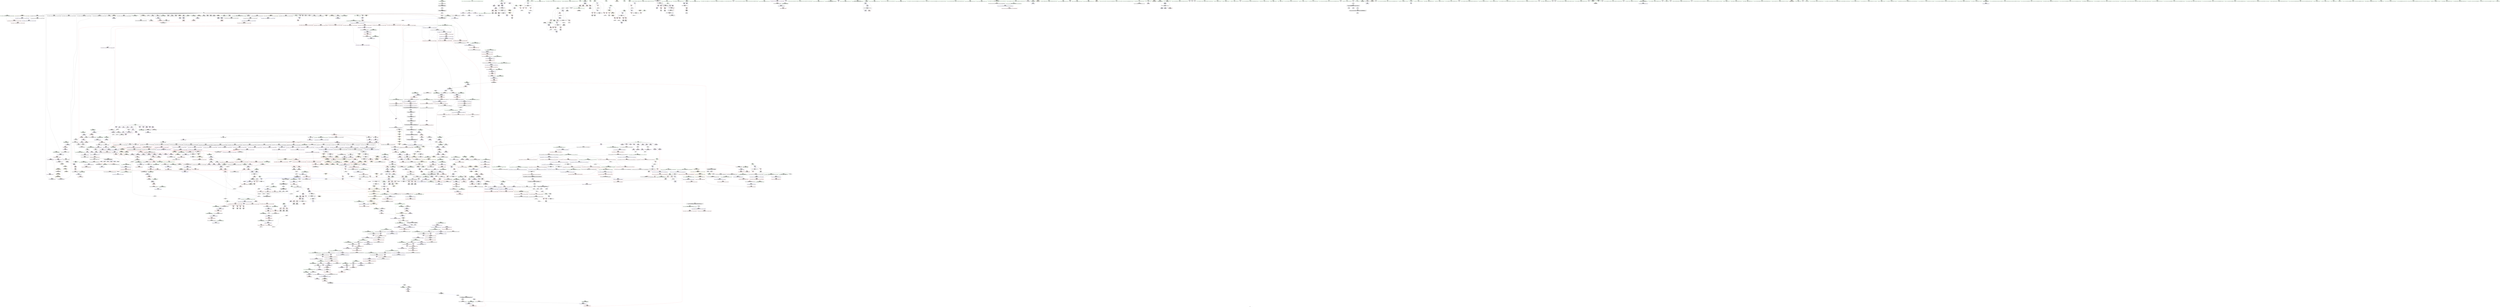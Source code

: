 digraph "SVFG" {
	label="SVFG";

	Node0x55cef1c8c970 [shape=record,color=grey,label="{NodeID: 0\nNullPtr|{|<s44>134}}"];
	Node0x55cef1c8c970 -> Node0x55cef21dee30[style=solid];
	Node0x55cef1c8c970 -> Node0x55cef21def30[style=solid];
	Node0x55cef1c8c970 -> Node0x55cef21df000[style=solid];
	Node0x55cef1c8c970 -> Node0x55cef21df0d0[style=solid];
	Node0x55cef1c8c970 -> Node0x55cef21df1a0[style=solid];
	Node0x55cef1c8c970 -> Node0x55cef21df270[style=solid];
	Node0x55cef1c8c970 -> Node0x55cef21df340[style=solid];
	Node0x55cef1c8c970 -> Node0x55cef21df410[style=solid];
	Node0x55cef1c8c970 -> Node0x55cef21df4e0[style=solid];
	Node0x55cef1c8c970 -> Node0x55cef21df5b0[style=solid];
	Node0x55cef1c8c970 -> Node0x55cef21df680[style=solid];
	Node0x55cef1c8c970 -> Node0x55cef21df750[style=solid];
	Node0x55cef1c8c970 -> Node0x55cef21df820[style=solid];
	Node0x55cef1c8c970 -> Node0x55cef21df8f0[style=solid];
	Node0x55cef1c8c970 -> Node0x55cef21df9c0[style=solid];
	Node0x55cef1c8c970 -> Node0x55cef21dfa90[style=solid];
	Node0x55cef1c8c970 -> Node0x55cef21dfb60[style=solid];
	Node0x55cef1c8c970 -> Node0x55cef21dfc30[style=solid];
	Node0x55cef1c8c970 -> Node0x55cef21dfd00[style=solid];
	Node0x55cef1c8c970 -> Node0x55cef21dfdd0[style=solid];
	Node0x55cef1c8c970 -> Node0x55cef21dfea0[style=solid];
	Node0x55cef1c8c970 -> Node0x55cef21dff70[style=solid];
	Node0x55cef1c8c970 -> Node0x55cef21e0040[style=solid];
	Node0x55cef1c8c970 -> Node0x55cef21e0110[style=solid];
	Node0x55cef1c8c970 -> Node0x55cef21e01e0[style=solid];
	Node0x55cef1c8c970 -> Node0x55cef21e02b0[style=solid];
	Node0x55cef1c8c970 -> Node0x55cef21e0380[style=solid];
	Node0x55cef1c8c970 -> Node0x55cef21e0450[style=solid];
	Node0x55cef1c8c970 -> Node0x55cef21e0520[style=solid];
	Node0x55cef1c8c970 -> Node0x55cef21e05f0[style=solid];
	Node0x55cef1c8c970 -> Node0x55cef21e06c0[style=solid];
	Node0x55cef1c8c970 -> Node0x55cef21e0790[style=solid];
	Node0x55cef1c8c970 -> Node0x55cef21e0860[style=solid];
	Node0x55cef1c8c970 -> Node0x55cef21e0930[style=solid];
	Node0x55cef1c8c970 -> Node0x55cef21e0a00[style=solid];
	Node0x55cef1c8c970 -> Node0x55cef21e0ad0[style=solid];
	Node0x55cef1c8c970 -> Node0x55cef220d040[style=solid];
	Node0x55cef1c8c970 -> Node0x55cef2211310[style=solid];
	Node0x55cef1c8c970 -> Node0x55cef22113e0[style=solid];
	Node0x55cef1c8c970 -> Node0x55cef22114b0[style=solid];
	Node0x55cef1c8c970 -> Node0x55cef2213530[style=solid];
	Node0x55cef1c8c970 -> Node0x55cef223d820[style=solid];
	Node0x55cef1c8c970 -> Node0x55cef22421a0[style=solid];
	Node0x55cef1c8c970 -> Node0x55cef2242c20[style=solid];
	Node0x55cef1c8c970:s44 -> Node0x55cef2336e70[style=solid,color=red];
	Node0x55cef21e2c80 [shape=record,color=red,label="{NodeID: 775\n592\<--586\n\<--__lhs.addr\n_ZStltIcSt11char_traitsIcESaIcEEbRKNSt7__cxx1112basic_stringIT_T0_T1_EESA_\n}"];
	Node0x55cef2339d50 [shape=record,color=black,label="{NodeID: 2657\n1560 = PHI(1275, )\n0th arg _ZNSt12_Vector_baseIiSaIiEE11_M_allocateEm }"];
	Node0x55cef2339d50 -> Node0x55cef2214980[style=solid];
	Node0x55cef21d9340 [shape=record,color=black,label="{NodeID: 443\n1354\<--1259\n\<--this1\n_ZNSt6vectorIiSaIiEE17_M_realloc_insertIJRKiEEEvN9__gnu_cxx17__normal_iteratorIPiS1_EEDpOT_\n|{<s0>104}}"];
	Node0x55cef21d9340:s0 -> Node0x55cef233abf0[style=solid,color=red];
	Node0x55cef21cd2b0 [shape=record,color=green,label="{NodeID: 111\n734\<--735\n_ZNKSt7__cxx1112basic_stringIcSt11char_traitsIcESaIcEE5c_strEv\<--_ZNKSt7__cxx1112basic_stringIcSt11char_traitsIcESaIcEE5c_strEv_field_insensitive\n}"];
	Node0x55cef21e86b0 [shape=record,color=red,label="{NodeID: 886\n1389\<--1388\n\<--_M_start34\n_ZNSt6vectorIiSaIiEE17_M_realloc_insertIJRKiEEEvN9__gnu_cxx17__normal_iteratorIPiS1_EEDpOT_\n}"];
	Node0x55cef21e86b0 -> Node0x55cef21d9f70[style=solid];
	Node0x55cef21ef120 [shape=record,color=purple,label="{NodeID: 554\n335\<--21\narrayidx6\<--been\n_Z8reachalli\n}"];
	Node0x55cef21ef120 -> Node0x55cef21f8560[style=solid];
	Node0x55cef21d1a80 [shape=record,color=green,label="{NodeID: 222\n1562\<--1563\nthis.addr\<--this.addr_field_insensitive\n_ZNSt12_Vector_baseIiSaIiEE11_M_allocateEm\n}"];
	Node0x55cef21d1a80 -> Node0x55cef21e97c0[style=solid];
	Node0x55cef21d1a80 -> Node0x55cef2214980[style=solid];
	Node0x55cef220da30 [shape=record,color=blue,label="{NodeID: 997\n256\<--255\nthis.addr\<--this\n_ZNKSt6vectorIiSaIiEE4sizeEv\n}"];
	Node0x55cef220da30 -> Node0x55cef21f7860[style=dashed];
	Node0x55cef2242920 [shape=record,color=grey,label="{NodeID: 1772\n648 = cmp(646, 647, )\n}"];
	Node0x55cef21f4bb0 [shape=record,color=purple,label="{NodeID: 665\n1854\<--1842\ncoerce.dive\<--__first\n_ZSt18uninitialized_copyISt13move_iteratorIPiES1_ET0_T_S4_S3_\n}"];
	Node0x55cef21f4bb0 -> Node0x55cef2216520[style=solid];
	Node0x55cef23228e0 [shape=record,color=black,label="{NodeID: 2547\n584 = PHI(446, 520, 921, )\n0th arg _ZStltIcSt11char_traitsIcESaIcEEbRKNSt7__cxx1112basic_stringIT_T0_T1_EESA_ }"];
	Node0x55cef23228e0 -> Node0x55cef220f6a0[style=solid];
	Node0x55cef21dfd00 [shape=record,color=black,label="{NodeID: 333\n747\<--3\n\<--dummyVal\nmain\n}"];
	Node0x55cef21dfd00 -> Node0x55cef22102d0[style=solid];
	Node0x55cef2213460 [shape=record,color=blue,label="{NodeID: 1108\n1249\<--1281\n__new_finish\<--\n_ZNSt6vectorIiSaIiEE17_M_realloc_insertIJRKiEEEvN9__gnu_cxx17__normal_iteratorIPiS1_EEDpOT_\n}"];
	Node0x55cef2213460 -> Node0x55cef21e7b50[style=dashed];
	Node0x55cef2213460 -> Node0x55cef21e7c20[style=dashed];
	Node0x55cef2213460 -> Node0x55cef2213530[style=dashed];
	Node0x55cef1c8e980 [shape=record,color=green,label="{NodeID: 1\n7\<--1\n__dso_handle\<--dummyObj\nGlob }"];
	Node0x55cef21e2d50 [shape=record,color=red,label="{NodeID: 776\n593\<--588\n\<--__rhs.addr\n_ZStltIcSt11char_traitsIcESaIcEEbRKNSt7__cxx1112basic_stringIT_T0_T1_EESA_\n}"];
	Node0x55cef2339e60 [shape=record,color=black,label="{NodeID: 2658\n1561 = PHI(1276, )\n1st arg _ZNSt12_Vector_baseIiSaIiEE11_M_allocateEm }"];
	Node0x55cef2339e60 -> Node0x55cef2214a50[style=solid];
	Node0x55cef21d9410 [shape=record,color=black,label="{NodeID: 444\n1358\<--1259\n\<--this1\n_ZNSt6vectorIiSaIiEE17_M_realloc_insertIJRKiEEEvN9__gnu_cxx17__normal_iteratorIPiS1_EEDpOT_\n|{<s0>106}}"];
	Node0x55cef21d9410:s0 -> Node0x55cef2334280[style=solid,color=red];
	Node0x55cef21cd3b0 [shape=record,color=green,label="{NodeID: 112\n765\<--766\nthis.addr\<--this.addr_field_insensitive\n_ZNSt6vectorIiSaIiEE5clearEv\n}"];
	Node0x55cef21cd3b0 -> Node0x55cef21e3d90[style=solid];
	Node0x55cef21cd3b0 -> Node0x55cef22103a0[style=solid];
	Node0x55cef21e8780 [shape=record,color=red,label="{NodeID: 887\n1431\<--1428\nthis1\<--this.addr\n_ZNSt6vectorIiSaIiEE3endEv\n}"];
	Node0x55cef21e8780 -> Node0x55cef21da040[style=solid];
	Node0x55cef21ef1f0 [shape=record,color=purple,label="{NodeID: 555\n435\<--21\narrayidx11\<--been\n_Z5solveB5cxx11i\n}"];
	Node0x55cef21ef1f0 -> Node0x55cef21e2940[style=solid];
	Node0x55cef21d1b50 [shape=record,color=green,label="{NodeID: 223\n1564\<--1565\n__n.addr\<--__n.addr_field_insensitive\n_ZNSt12_Vector_baseIiSaIiEE11_M_allocateEm\n}"];
	Node0x55cef21d1b50 -> Node0x55cef21e9890[style=solid];
	Node0x55cef21d1b50 -> Node0x55cef21e9960[style=solid];
	Node0x55cef21d1b50 -> Node0x55cef2214a50[style=solid];
	Node0x55cef220db00 [shape=record,color=blue,label="{NodeID: 998\n277\<--275\nthis.addr\<--this\n_ZNSt6vectorIiSaIiEEixEm\n}"];
	Node0x55cef220db00 -> Node0x55cef21f7ad0[style=dashed];
	Node0x55cef2242aa0 [shape=record,color=grey,label="{NodeID: 1773\n501 = cmp(496, 500, )\n}"];
	Node0x55cef21f4c80 [shape=record,color=purple,label="{NodeID: 666\n1856\<--1844\ncoerce.dive1\<--__last\n_ZSt18uninitialized_copyISt13move_iteratorIPiES1_ET0_T_S4_S3_\n}"];
	Node0x55cef21f4c80 -> Node0x55cef22165f0[style=solid];
	Node0x55cef2322f90 [shape=record,color=black,label="{NodeID: 2548\n585 = PHI(375, 375, 922, )\n1st arg _ZStltIcSt11char_traitsIcESaIcEEbRKNSt7__cxx1112basic_stringIT_T0_T1_EESA_ }"];
	Node0x55cef2322f90 -> Node0x55cef220f770[style=solid];
	Node0x55cef21dfdd0 [shape=record,color=black,label="{NodeID: 334\n754\<--3\nlpad.val\<--dummyVal\nmain\n}"];
	Node0x55cef2213530 [shape=record,color=blue, style = dotted,label="{NodeID: 1109\n1249\<--3\n__new_finish\<--dummyVal\n_ZNSt6vectorIiSaIiEE17_M_realloc_insertIJRKiEEEvN9__gnu_cxx17__normal_iteratorIPiS1_EEDpOT_\n}"];
	Node0x55cef2213530 -> Node0x55cef21e7b50[style=dashed];
	Node0x55cef2213530 -> Node0x55cef21e7c20[style=dashed];
	Node0x55cef2213530 -> Node0x55cef2213600[style=dashed];
	Node0x55cef21a7480 [shape=record,color=green,label="{NodeID: 2\n9\<--1\n\<--dummyObj\nCan only get source location for instruction, argument, global var or function.}"];
	Node0x55cef21e2e20 [shape=record,color=red,label="{NodeID: 777\n647\<--618\n\<--T\nmain\n}"];
	Node0x55cef21e2e20 -> Node0x55cef2242920[style=solid];
	Node0x55cef2339f70 [shape=record,color=black,label="{NodeID: 2659\n1978 = PHI(1937, 1945, )\n0th arg _ZSt12__miter_baseIPiEDTcl12__miter_basecldtfp_4baseEEESt13move_iteratorIT_E }"];
	Node0x55cef2339f70 -> Node0x55cef2217490[style=solid];
	Node0x55cef21d94e0 [shape=record,color=black,label="{NodeID: 445\n1366\<--1259\n\<--this1\n_ZNSt6vectorIiSaIiEE17_M_realloc_insertIJRKiEEEvN9__gnu_cxx17__normal_iteratorIPiS1_EEDpOT_\n}"];
	Node0x55cef21d94e0 -> Node0x55cef21f2c00[style=solid];
	Node0x55cef21d94e0 -> Node0x55cef21f2cd0[style=solid];
	Node0x55cef21cd480 [shape=record,color=green,label="{NodeID: 113\n774\<--775\n_ZNSt6vectorIiSaIiEE15_M_erase_at_endEPi\<--_ZNSt6vectorIiSaIiEE15_M_erase_at_endEPi_field_insensitive\n}"];
	Node0x55cef21e8850 [shape=record,color=red,label="{NodeID: 888\n1439\<--1438\n\<--coerce.dive\n_ZNSt6vectorIiSaIiEE3endEv\n}"];
	Node0x55cef21e8850 -> Node0x55cef21da110[style=solid];
	Node0x55cef21ef2c0 [shape=record,color=purple,label="{NodeID: 556\n513\<--21\narrayidx48\<--been\n_Z5solveB5cxx11i\n}"];
	Node0x55cef21ef2c0 -> Node0x55cef21e2bb0[style=solid];
	Node0x55cef21d1c20 [shape=record,color=green,label="{NodeID: 224\n1577\<--1578\n_ZNSt16allocator_traitsISaIiEE8allocateERS0_m\<--_ZNSt16allocator_traitsISaIiEE8allocateERS0_m_field_insensitive\n}"];
	Node0x55cef220dbd0 [shape=record,color=blue,label="{NodeID: 999\n279\<--276\n__n.addr\<--__n\n_ZNSt6vectorIiSaIiEEixEm\n}"];
	Node0x55cef220dbd0 -> Node0x55cef21f7ba0[style=dashed];
	Node0x55cef2242c20 [shape=record,color=grey,label="{NodeID: 1774\n1332 = cmp(1331, 3, )\n}"];
	Node0x55cef21f4d50 [shape=record,color=purple,label="{NodeID: 667\n1867\<--1850\ncoerce.dive3\<--agg.tmp\n_ZSt18uninitialized_copyISt13move_iteratorIPiES1_ET0_T_S4_S3_\n}"];
	Node0x55cef21f4d50 -> Node0x55cef220ae60[style=solid];
	Node0x55cef2330e80 [shape=record,color=black,label="{NodeID: 2549\n1881 = PHI(1868, )\n0th arg _ZNSt20__uninitialized_copyILb1EE13__uninit_copyISt13move_iteratorIPiES3_EET0_T_S6_S5_ }"];
	Node0x55cef2330e80 -> Node0x55cef2216a00[style=solid];
	Node0x55cef21dfea0 [shape=record,color=black,label="{NodeID: 335\n755\<--3\nlpad.val32\<--dummyVal\nmain\n}"];
	Node0x55cef2213600 [shape=record,color=blue,label="{NodeID: 1110\n1249\<--1304\n__new_finish\<--call11\n_ZNSt6vectorIiSaIiEE17_M_realloc_insertIJRKiEEEvN9__gnu_cxx17__normal_iteratorIPiS1_EEDpOT_\n}"];
	Node0x55cef2213600 -> Node0x55cef21e79b0[style=dashed];
	Node0x55cef2213600 -> Node0x55cef22136d0[style=dashed];
	Node0x55cef21a77c0 [shape=record,color=green,label="{NodeID: 3\n27\<--1\n_ZSt3cin\<--dummyObj\nGlob }"];
	Node0x55cef21e2ef0 [shape=record,color=red,label="{NodeID: 778\n646\<--620\n\<--t\nmain\n}"];
	Node0x55cef21e2ef0 -> Node0x55cef2242920[style=solid];
	Node0x55cef233a0c0 [shape=record,color=black,label="{NodeID: 2660\n2072 = PHI(1979, )\n0th arg _ZNKSt13move_iteratorIPiE4baseEv }"];
	Node0x55cef233a0c0 -> Node0x55cef2217e50[style=solid];
	Node0x55cef21d95b0 [shape=record,color=black,label="{NodeID: 446\n1370\<--1259\n\<--this1\n_ZNSt6vectorIiSaIiEE17_M_realloc_insertIJRKiEEEvN9__gnu_cxx17__normal_iteratorIPiS1_EEDpOT_\n}"];
	Node0x55cef21d95b0 -> Node0x55cef21f2da0[style=solid];
	Node0x55cef21d95b0 -> Node0x55cef21f2e70[style=solid];
	Node0x55cef21d1fd0 [shape=record,color=green,label="{NodeID: 114\n780\<--781\nthis.addr\<--this.addr_field_insensitive\n_ZNSt6vectorIiSaIiEE9push_backERKi\n}"];
	Node0x55cef21d1fd0 -> Node0x55cef21e3f30[style=solid];
	Node0x55cef21d1fd0 -> Node0x55cef2210470[style=solid];
	Node0x55cef21e8920 [shape=record,color=red,label="{NodeID: 889\n1454\<--1445\nthis1\<--this.addr\n_ZN9__gnu_cxx13new_allocatorIiE9constructIiJRKiEEEvPT_DpOT0_\n}"];
	Node0x55cef21ef390 [shape=record,color=purple,label="{NodeID: 557\n543\<--21\narrayidx65\<--been\n_Z5solveB5cxx11i\n}"];
	Node0x55cef21ef390 -> Node0x55cef220f360[style=solid];
	Node0x55cef21d1d20 [shape=record,color=green,label="{NodeID: 225\n1588\<--1589\n__first.addr\<--__first.addr_field_insensitive\n_ZSt34__uninitialized_move_if_noexcept_aIPiS0_SaIiEET0_T_S3_S2_RT1_\n}"];
	Node0x55cef21d1d20 -> Node0x55cef21e9a30[style=solid];
	Node0x55cef21d1d20 -> Node0x55cef2214b20[style=solid];
	Node0x55cef22b2860 [shape=record,color=yellow,style=double,label="{NodeID: 2107\n18V_1 = ENCHI(MR_18V_0)\npts\{170000 \}\nFun[_ZNSt6vectorIiSaIiEEixEm]}"];
	Node0x55cef22b2860 -> Node0x55cef21f7c70[style=dashed];
	Node0x55cef220dca0 [shape=record,color=blue,label="{NodeID: 1000\n297\<--294\ndep.addr\<--dep\n_Z8reachalli\n}"];
	Node0x55cef220dca0 -> Node0x55cef21f7e10[style=dashed];
	Node0x55cef2242da0 [shape=record,color=grey,label="{NodeID: 1775\n481 = cmp(480, 9, )\n}"];
	Node0x55cef21f4e20 [shape=record,color=purple,label="{NodeID: 668\n1869\<--1852\ncoerce.dive4\<--agg.tmp2\n_ZSt18uninitialized_copyISt13move_iteratorIPiES1_ET0_T_S4_S3_\n}"];
	Node0x55cef21f4e20 -> Node0x55cef220af30[style=solid];
	Node0x55cef2330f90 [shape=record,color=black,label="{NodeID: 2550\n1303 = PHI(1002, )\n|{<s0>97}}"];
	Node0x55cef2330f90:s0 -> Node0x55cef2337570[style=solid,color=red];
	Node0x55cef21dff70 [shape=record,color=black,label="{NodeID: 336\n1042\<--3\n\<--dummyVal\n_ZNSt12_Vector_baseIiSaIiEED2Ev\n}"];
	Node0x55cef22136d0 [shape=record,color=blue,label="{NodeID: 1111\n1249\<--1309\n__new_finish\<--incdec.ptr\n_ZNSt6vectorIiSaIiEE17_M_realloc_insertIJRKiEEEvN9__gnu_cxx17__normal_iteratorIPiS1_EEDpOT_\n}"];
	Node0x55cef22136d0 -> Node0x55cef21e7a80[style=dashed];
	Node0x55cef22136d0 -> Node0x55cef21e7b50[style=dashed];
	Node0x55cef22136d0 -> Node0x55cef21e7c20[style=dashed];
	Node0x55cef22136d0 -> Node0x55cef22137a0[style=dashed];
	Node0x55cef21a7880 [shape=record,color=green,label="{NodeID: 4\n28\<--1\n.str\<--dummyObj\nGlob }"];
	Node0x55cef22a0d50 [shape=record,color=black,label="{NodeID: 1886\nMR_30V_3 = PHI(MR_30V_5, MR_30V_2, )\npts\{1775 \}\n|{|<s1>50|<s2>55}}"];
	Node0x55cef22a0d50 -> Node0x55cef2295450[style=dashed];
	Node0x55cef22a0d50:s1 -> Node0x55cef22a6380[style=dashed,color=red];
	Node0x55cef22a0d50:s2 -> Node0x55cef22a5c50[style=dashed,color=red];
	Node0x55cef21e2fc0 [shape=record,color=red,label="{NodeID: 779\n727\<--620\n\<--t\nmain\n}"];
	Node0x55cef233a1d0 [shape=record,color=black,label="{NodeID: 2661\n119 = PHI(105, )\n0th arg _ZNSt6vectorIiSaIiEEC2Ev }"];
	Node0x55cef233a1d0 -> Node0x55cef220d210[style=solid];
	Node0x55cef21d9680 [shape=record,color=black,label="{NodeID: 447\n1374\<--1259\n\<--this1\n_ZNSt6vectorIiSaIiEE17_M_realloc_insertIJRKiEEEvN9__gnu_cxx17__normal_iteratorIPiS1_EEDpOT_\n|{<s0>108}}"];
	Node0x55cef21d9680:s0 -> Node0x55cef233abf0[style=solid,color=red];
	Node0x55cef21d20a0 [shape=record,color=green,label="{NodeID: 115\n782\<--783\n__x.addr\<--__x.addr_field_insensitive\n_ZNSt6vectorIiSaIiEE9push_backERKi\n}"];
	Node0x55cef21d20a0 -> Node0x55cef21e4000[style=solid];
	Node0x55cef21d20a0 -> Node0x55cef21e40d0[style=solid];
	Node0x55cef21d20a0 -> Node0x55cef2210540[style=solid];
	Node0x55cef21e89f0 [shape=record,color=red,label="{NodeID: 890\n1455\<--1447\n\<--__p.addr\n_ZN9__gnu_cxx13new_allocatorIiE9constructIiJRKiEEEvPT_DpOT0_\n}"];
	Node0x55cef21e89f0 -> Node0x55cef21da1e0[style=solid];
	Node0x55cef21ef460 [shape=record,color=purple,label="{NodeID: 558\n704\<--21\n\<--been\nmain\n}"];
	Node0x55cef21d1df0 [shape=record,color=green,label="{NodeID: 226\n1590\<--1591\n__last.addr\<--__last.addr_field_insensitive\n_ZSt34__uninitialized_move_if_noexcept_aIPiS0_SaIiEET0_T_S3_S2_RT1_\n}"];
	Node0x55cef21d1df0 -> Node0x55cef21e9b00[style=solid];
	Node0x55cef21d1df0 -> Node0x55cef2214bf0[style=solid];
	Node0x55cef220dd70 [shape=record,color=blue,label="{NodeID: 1001\n299\<--9\ni\<--\n_Z8reachalli\n}"];
	Node0x55cef220dd70 -> Node0x55cef2298650[style=dashed];
	Node0x55cef2242f20 [shape=record,color=grey,label="{NodeID: 1776\n331 = cmp(329, 330, )\n}"];
	Node0x55cef21f4ef0 [shape=record,color=purple,label="{NodeID: 669\n2120\<--1860\noffset_0\<--\n}"];
	Node0x55cef21f4ef0 -> Node0x55cef2216860[style=solid];
	Node0x55cef23310a0 [shape=record,color=black,label="{NodeID: 2551\n1304 = PHI(1583, )\n}"];
	Node0x55cef23310a0 -> Node0x55cef2213600[style=solid];
	Node0x55cef21e0040 [shape=record,color=black,label="{NodeID: 337\n1043\<--3\n\<--dummyVal\n_ZNSt12_Vector_baseIiSaIiEED2Ev\n}"];
	Node0x55cef21e0040 -> Node0x55cef2211b30[style=solid];
	Node0x55cef22137a0 [shape=record,color=blue,label="{NodeID: 1112\n1249\<--1320\n__new_finish\<--call16\n_ZNSt6vectorIiSaIiEE17_M_realloc_insertIJRKiEEEvN9__gnu_cxx17__normal_iteratorIPiS1_EEDpOT_\n}"];
	Node0x55cef22137a0 -> Node0x55cef21e7cf0[style=dashed];
	Node0x55cef21a7940 [shape=record,color=green,label="{NodeID: 5\n30\<--1\n.str.4\<--dummyObj\nGlob }"];
	Node0x55cef22a1250 [shape=record,color=black,label="{NodeID: 1887\nMR_18V_3 = PHI(MR_18V_5, MR_18V_2, )\npts\{170000 \}\n|{|<s1>50|<s2>55}}"];
	Node0x55cef22a1250 -> Node0x55cef2295950[style=dashed];
	Node0x55cef22a1250:s1 -> Node0x55cef22a6460[style=dashed,color=red];
	Node0x55cef22a1250:s2 -> Node0x55cef22a5d30[style=dashed,color=red];
	Node0x55cef21e3090 [shape=record,color=red,label="{NodeID: 780\n740\<--620\n\<--t\nmain\n}"];
	Node0x55cef21e3090 -> Node0x55cef223fc20[style=solid];
	Node0x55cef233a2e0 [shape=record,color=black,label="{NodeID: 2662\n1633 = PHI(1336, )\n0th arg _ZNSt16allocator_traitsISaIiEE7destroyIiEEvRS0_PT_ }"];
	Node0x55cef233a2e0 -> Node0x55cef22150d0[style=solid];
	Node0x55cef21d9750 [shape=record,color=black,label="{NodeID: 448\n1377\<--1259\n\<--this1\n_ZNSt6vectorIiSaIiEE17_M_realloc_insertIJRKiEEEvN9__gnu_cxx17__normal_iteratorIPiS1_EEDpOT_\n|{<s0>110}}"];
	Node0x55cef21d9750:s0 -> Node0x55cef2334280[style=solid,color=red];
	Node0x55cef21d2170 [shape=record,color=green,label="{NodeID: 116\n784\<--785\nagg.tmp\<--agg.tmp_field_insensitive\n_ZNSt6vectorIiSaIiEE9push_backERKi\n}"];
	Node0x55cef21d2170 -> Node0x55cef21f0b80[style=solid];
	Node0x55cef21d2170 -> Node0x55cef21f0c50[style=solid];
	Node0x55cef21e8ac0 [shape=record,color=red,label="{NodeID: 891\n1458\<--1449\n\<--__args.addr\n_ZN9__gnu_cxx13new_allocatorIiE9constructIiJRKiEEEvPT_DpOT0_\n|{<s0>113}}"];
	Node0x55cef21e8ac0:s0 -> Node0x55cef233b0b0[style=solid,color=red];
	Node0x55cef21ef530 [shape=record,color=purple,label="{NodeID: 559\n725\<--21\narrayidx25\<--been\nmain\n}"];
	Node0x55cef21ef530 -> Node0x55cef2210060[style=solid];
	Node0x55cef21d1ec0 [shape=record,color=green,label="{NodeID: 227\n1592\<--1593\n__result.addr\<--__result.addr_field_insensitive\n_ZSt34__uninitialized_move_if_noexcept_aIPiS0_SaIiEET0_T_S3_S2_RT1_\n}"];
	Node0x55cef21d1ec0 -> Node0x55cef21e9bd0[style=solid];
	Node0x55cef21d1ec0 -> Node0x55cef2214cc0[style=solid];
	Node0x55cef220de40 [shape=record,color=blue,label="{NodeID: 1002\n299\<--324\ni\<--inc\n_Z8reachalli\n}"];
	Node0x55cef220de40 -> Node0x55cef2298650[style=dashed];
	Node0x55cef22430a0 [shape=record,color=grey,label="{NodeID: 1777\n315 = cmp(313, 314, )\n}"];
	Node0x55cef21f4fc0 [shape=record,color=purple,label="{NodeID: 670\n2121\<--1861\noffset_0\<--\n}"];
	Node0x55cef21f4fc0 -> Node0x55cef220c790[style=solid];
	Node0x55cef23311b0 [shape=record,color=black,label="{NodeID: 2552\n1311 = PHI(1624, )\n}"];
	Node0x55cef23311b0 -> Node0x55cef21e81d0[style=solid];
	Node0x55cef21e0110 [shape=record,color=black,label="{NodeID: 338\n1045\<--3\n\<--dummyVal\n_ZNSt12_Vector_baseIiSaIiEED2Ev\n}"];
	Node0x55cef21e0110 -> Node0x55cef2211c00[style=solid];
	Node0x55cef22b9af0 [shape=record,color=yellow,style=double,label="{NodeID: 2220\nRETMU(2V_2)\npts\{84 \}\nFun[__cxx_global_array_dtor]}"];
	Node0x55cef2213870 [shape=record,color=blue,label="{NodeID: 1113\n1251\<--1324\nexn.slot\<--\n_ZNSt6vectorIiSaIiEE17_M_realloc_insertIJRKiEEEvN9__gnu_cxx17__normal_iteratorIPiS1_EEDpOT_\n}"];
	Node0x55cef2213870 -> Node0x55cef21e7dc0[style=dashed];
	Node0x55cef2213870 -> Node0x55cef2213a10[style=dashed];
	Node0x55cef21a7da0 [shape=record,color=green,label="{NodeID: 6\n32\<--1\n.str.5\<--dummyObj\nGlob }"];
	Node0x55cef22a1750 [shape=record,color=black,label="{NodeID: 1888\nMR_20V_5 = PHI(MR_20V_7, MR_20V_3, )\npts\{170001 \}\n|{|<s1>50|<s2>55}}"];
	Node0x55cef22a1750 -> Node0x55cef2295e50[style=dashed];
	Node0x55cef22a1750:s1 -> Node0x55cef22a6540[style=dashed,color=red];
	Node0x55cef22a1750:s2 -> Node0x55cef22a5e10[style=dashed,color=red];
	Node0x55cef21e3160 [shape=record,color=red,label="{NodeID: 781\n678\<--622\n\<--M\nmain\n}"];
	Node0x55cef21e3160 -> Node0x55cef2241ea0[style=solid];
	Node0x55cef233a3f0 [shape=record,color=black,label="{NodeID: 2663\n1634 = PHI(1339, )\n1st arg _ZNSt16allocator_traitsISaIiEE7destroyIiEEvRS0_PT_ }"];
	Node0x55cef233a3f0 -> Node0x55cef22151a0[style=solid];
	Node0x55cef21d9820 [shape=record,color=black,label="{NodeID: 449\n1378\<--1259\n\<--this1\n_ZNSt6vectorIiSaIiEE17_M_realloc_insertIJRKiEEEvN9__gnu_cxx17__normal_iteratorIPiS1_EEDpOT_\n}"];
	Node0x55cef21d9820 -> Node0x55cef21f2f40[style=solid];
	Node0x55cef21d9820 -> Node0x55cef21f3010[style=solid];
	Node0x55cef21d2240 [shape=record,color=green,label="{NodeID: 117\n808\<--809\n_ZNSt16allocator_traitsISaIiEE9constructIiJRKiEEEvRS0_PT_DpOT0_\<--_ZNSt16allocator_traitsISaIiEE9constructIiJRKiEEEvRS0_PT_DpOT0__field_insensitive\n}"];
	Node0x55cef22ab9d0 [shape=record,color=yellow,style=double,label="{NodeID: 1999\n47V_1 = ENCHI(MR_47V_0)\npts\{10 \}\nFun[_Z8reachalli]}"];
	Node0x55cef22ab9d0 -> Node0x55cef21f6820[style=dashed];
	Node0x55cef21e8b90 [shape=record,color=red,label="{NodeID: 892\n1460\<--1459\n\<--call\n_ZN9__gnu_cxx13new_allocatorIiE9constructIiJRKiEEEvPT_DpOT0_\n}"];
	Node0x55cef21e8b90 -> Node0x55cef2214160[style=solid];
	Node0x55cef21ef600 [shape=record,color=purple,label="{NodeID: 560\n206\<--24\narrayidx\<--vis\n_Z3dfsi\n}"];
	Node0x55cef21ef600 -> Node0x55cef21f75f0[style=solid];
	Node0x55cef21da370 [shape=record,color=green,label="{NodeID: 228\n1594\<--1595\n__alloc.addr\<--__alloc.addr_field_insensitive\n_ZSt34__uninitialized_move_if_noexcept_aIPiS0_SaIiEET0_T_S3_S2_RT1_\n}"];
	Node0x55cef21da370 -> Node0x55cef21e9ca0[style=solid];
	Node0x55cef21da370 -> Node0x55cef2214d90[style=solid];
	Node0x55cef220df10 [shape=record,color=blue,label="{NodeID: 1003\n301\<--9\ni1\<--\n_Z8reachalli\n}"];
	Node0x55cef220df10 -> Node0x55cef229bd50[style=dashed];
	Node0x55cef2243220 [shape=record,color=grey,label="{NodeID: 1778\n1570 = cmp(1569, 1571, )\n}"];
	Node0x55cef21f5090 [shape=record,color=purple,label="{NodeID: 671\n2123\<--1863\noffset_0\<--\n}"];
	Node0x55cef21f5090 -> Node0x55cef2216930[style=solid];
	Node0x55cef23312c0 [shape=record,color=black,label="{NodeID: 2553\n1319 = PHI(1002, )\n|{<s0>100}}"];
	Node0x55cef23312c0:s0 -> Node0x55cef2337570[style=solid,color=red];
	Node0x55cef21e01e0 [shape=record,color=black,label="{NodeID: 339\n1203\<--3\n\<--dummyVal\n_ZNSt6vectorIiSaIiEE15_M_erase_at_endEPi\n}"];
	Node0x55cef2213940 [shape=record,color=blue,label="{NodeID: 1114\n1253\<--1326\nehselector.slot\<--\n_ZNSt6vectorIiSaIiEE17_M_realloc_insertIJRKiEEEvN9__gnu_cxx17__normal_iteratorIPiS1_EEDpOT_\n}"];
	Node0x55cef2213940 -> Node0x55cef2213ae0[style=dashed];
	Node0x55cef21a7e60 [shape=record,color=green,label="{NodeID: 7\n35\<--1\n\<--dummyObj\nCan only get source location for instruction, argument, global var or function.}"];
	Node0x55cef22a1c50 [shape=record,color=black,label="{NodeID: 1889\nMR_22V_3 = PHI(MR_22V_5, MR_22V_2, )\npts\{170002 \}\n|{|<s1>50}}"];
	Node0x55cef22a1c50 -> Node0x55cef2296350[style=dashed];
	Node0x55cef22a1c50:s1 -> Node0x55cef22a6620[style=dashed,color=red];
	Node0x55cef21e3230 [shape=record,color=red,label="{NodeID: 782\n654\<--624\n\<--i\nmain\n}"];
	Node0x55cef21e3230 -> Node0x55cef2241d20[style=solid];
	Node0x55cef233a500 [shape=record,color=black,label="{NodeID: 2664\n1991 = PHI(1966, )\n0th arg _ZSt13__copy_move_aILb1EPiS0_ET1_T0_S2_S1_ }"];
	Node0x55cef233a500 -> Node0x55cef2217560[style=solid];
	Node0x55cef21d98f0 [shape=record,color=black,label="{NodeID: 450\n1382\<--1259\n\<--this1\n_ZNSt6vectorIiSaIiEE17_M_realloc_insertIJRKiEEEvN9__gnu_cxx17__normal_iteratorIPiS1_EEDpOT_\n}"];
	Node0x55cef21d98f0 -> Node0x55cef21f30e0[style=solid];
	Node0x55cef21d98f0 -> Node0x55cef21f31b0[style=solid];
	Node0x55cef21d2340 [shape=record,color=green,label="{NodeID: 118\n818\<--819\n_ZNSt6vectorIiSaIiEE3endEv\<--_ZNSt6vectorIiSaIiEE3endEv_field_insensitive\n}"];
	Node0x55cef21e8c60 [shape=record,color=red,label="{NodeID: 893\n1468\<--1465\n\<--__t.addr\n_ZSt7forwardIRKiEOT_RNSt16remove_referenceIS2_E4typeE\n}"];
	Node0x55cef21e8c60 -> Node0x55cef21ea730[style=solid];
	Node0x55cef21ef6d0 [shape=record,color=purple,label="{NodeID: 561\n213\<--24\narrayidx2\<--vis\n_Z3dfsi\n}"];
	Node0x55cef21ef6d0 -> Node0x55cef220d6f0[style=solid];
	Node0x55cef21da400 [shape=record,color=green,label="{NodeID: 229\n1596\<--1597\nagg.tmp\<--agg.tmp_field_insensitive\n_ZSt34__uninitialized_move_if_noexcept_aIPiS0_SaIiEET0_T_S3_S2_RT1_\n}"];
	Node0x55cef21da400 -> Node0x55cef21f3eb0[style=solid];
	Node0x55cef21da400 -> Node0x55cef21f3f80[style=solid];
	Node0x55cef220dfe0 [shape=record,color=blue,label="{NodeID: 1004\n295\<--308\nretval\<--\n_Z8reachalli\n}"];
	Node0x55cef220dfe0 -> Node0x55cef228c850[style=dashed];
	Node0x55cef22433a0 [shape=record,color=grey,label="{NodeID: 1779\n886 = cmp(883, 885, )\n}"];
	Node0x55cef21f5160 [shape=record,color=purple,label="{NodeID: 672\n2124\<--1864\noffset_0\<--\n}"];
	Node0x55cef21f5160 -> Node0x55cef220c860[style=solid];
	Node0x55cef23313d0 [shape=record,color=black,label="{NodeID: 2554\n1320 = PHI(1583, )\n}"];
	Node0x55cef23313d0 -> Node0x55cef22137a0[style=solid];
	Node0x55cef21e02b0 [shape=record,color=black,label="{NodeID: 340\n1204\<--3\n\<--dummyVal\n_ZNSt6vectorIiSaIiEE15_M_erase_at_endEPi\n|{<s0>86}}"];
	Node0x55cef21e02b0:s0 -> Node0x55cef2342890[style=solid,color=red];
	Node0x55cef2213a10 [shape=record,color=blue,label="{NodeID: 1115\n1251\<--1345\nexn.slot\<--\n_ZNSt6vectorIiSaIiEE17_M_realloc_insertIJRKiEEEvN9__gnu_cxx17__normal_iteratorIPiS1_EEDpOT_\n}"];
	Node0x55cef2213a10 -> Node0x55cef21e7e90[style=dashed];
	Node0x55cef21a7f20 [shape=record,color=green,label="{NodeID: 8\n215\<--1\n\<--dummyObj\nCan only get source location for instruction, argument, global var or function.}"];
	Node0x55cef22a2150 [shape=record,color=black,label="{NodeID: 1890\nMR_26V_2 = PHI(MR_26V_1, MR_26V_4, )\npts\{200 \}\n}"];
	Node0x55cef21e3300 [shape=record,color=red,label="{NodeID: 783\n658\<--624\n\<--i\nmain\n}"];
	Node0x55cef21e3300 -> Node0x55cef21d72c0[style=solid];
	Node0x55cef233a610 [shape=record,color=black,label="{NodeID: 2665\n1992 = PHI(1970, )\n1st arg _ZSt13__copy_move_aILb1EPiS0_ET1_T0_S2_S1_ }"];
	Node0x55cef233a610 -> Node0x55cef2217630[style=solid];
	Node0x55cef21d99c0 [shape=record,color=black,label="{NodeID: 451\n1386\<--1259\n\<--this1\n_ZNSt6vectorIiSaIiEE17_M_realloc_insertIJRKiEEEvN9__gnu_cxx17__normal_iteratorIPiS1_EEDpOT_\n}"];
	Node0x55cef21d99c0 -> Node0x55cef21f3280[style=solid];
	Node0x55cef21d99c0 -> Node0x55cef21f3350[style=solid];
	Node0x55cef21d2440 [shape=record,color=green,label="{NodeID: 119\n826\<--827\n_ZNSt6vectorIiSaIiEE17_M_realloc_insertIJRKiEEEvN9__gnu_cxx17__normal_iteratorIPiS1_EEDpOT_\<--_ZNSt6vectorIiSaIiEE17_M_realloc_insertIJRKiEEEvN9__gnu_cxx17__normal_iteratorIPiS1_EEDpOT__field_insensitive\n}"];
	Node0x55cef21e8d30 [shape=record,color=red,label="{NodeID: 894\n1487\<--1474\nthis1\<--this.addr\n_ZNKSt6vectorIiSaIiEE12_M_check_lenEmPKc\n|{<s0>114|<s1>115|<s2>117|<s3>118|<s4>120|<s5>121|<s6>122}}"];
	Node0x55cef21e8d30:s0 -> Node0x55cef2336860[style=solid,color=red];
	Node0x55cef21e8d30:s1 -> Node0x55cef2343ab0[style=solid,color=red];
	Node0x55cef21e8d30:s2 -> Node0x55cef2343ab0[style=solid,color=red];
	Node0x55cef21e8d30:s3 -> Node0x55cef2343ab0[style=solid,color=red];
	Node0x55cef21e8d30:s4 -> Node0x55cef2343ab0[style=solid,color=red];
	Node0x55cef21e8d30:s5 -> Node0x55cef2336860[style=solid,color=red];
	Node0x55cef21e8d30:s6 -> Node0x55cef2336860[style=solid,color=red];
	Node0x55cef21ef7a0 [shape=record,color=purple,label="{NodeID: 562\n304\<--24\n\<--vis\n_Z8reachalli\n}"];
	Node0x55cef21da4d0 [shape=record,color=green,label="{NodeID: 230\n1598\<--1599\nagg.tmp1\<--agg.tmp1_field_insensitive\n_ZSt34__uninitialized_move_if_noexcept_aIPiS0_SaIiEET0_T_S3_S2_RT1_\n}"];
	Node0x55cef21da4d0 -> Node0x55cef21f4050[style=solid];
	Node0x55cef21da4d0 -> Node0x55cef21f4120[style=solid];
	Node0x55cef22b2d20 [shape=record,color=yellow,style=double,label="{NodeID: 2112\n30V_1 = ENCHI(MR_30V_0)\npts\{1775 \}\nFun[_Z3dfsi]|{|<s1>18}}"];
	Node0x55cef22b2d20 -> Node0x55cef21f76c0[style=dashed];
	Node0x55cef22b2d20:s1 -> Node0x55cef22b2d20[style=dashed,color=red];
	Node0x55cef220e0b0 [shape=record,color=blue,label="{NodeID: 1005\n301\<--349\ni1\<--inc11\n_Z8reachalli\n}"];
	Node0x55cef220e0b0 -> Node0x55cef229bd50[style=dashed];
	Node0x55cef2243520 [shape=record,color=grey,label="{NodeID: 1780\n874 = cmp(872, 873, )\n}"];
	Node0x55cef21f5230 [shape=record,color=purple,label="{NodeID: 673\n1894\<--1884\ncoerce.dive\<--__first\n_ZNSt20__uninitialized_copyILb1EE13__uninit_copyISt13move_iteratorIPiES3_EET0_T_S6_S5_\n}"];
	Node0x55cef21f5230 -> Node0x55cef2216a00[style=solid];
	Node0x55cef23314e0 [shape=record,color=black,label="{NodeID: 2555\n1330 = PHI()\n}"];
	Node0x55cef21e0380 [shape=record,color=black,label="{NodeID: 341\n1323\<--3\n\<--dummyVal\n_ZNSt6vectorIiSaIiEE17_M_realloc_insertIJRKiEEEvN9__gnu_cxx17__normal_iteratorIPiS1_EEDpOT_\n}"];
	Node0x55cef2213ae0 [shape=record,color=blue,label="{NodeID: 1116\n1253\<--1347\nehselector.slot\<--\n_ZNSt6vectorIiSaIiEE17_M_realloc_insertIJRKiEEEvN9__gnu_cxx17__normal_iteratorIPiS1_EEDpOT_\n}"];
	Node0x55cef2213ae0 -> Node0x55cef21e7f60[style=dashed];
	Node0x55cef21a7fe0 [shape=record,color=green,label="{NodeID: 9\n250\<--1\n\<--dummyObj\nCan only get source location for instruction, argument, global var or function.|{<s0>55}}"];
	Node0x55cef21a7fe0:s0 -> Node0x55cef2334b20[style=solid,color=red];
	Node0x55cef22a2650 [shape=record,color=black,label="{NodeID: 1891\nMR_28V_2 = PHI(MR_28V_1, MR_28V_3, )\npts\{202 \}\n}"];
	Node0x55cef21e33d0 [shape=record,color=red,label="{NodeID: 784\n664\<--624\n\<--i\nmain\n}"];
	Node0x55cef21e33d0 -> Node0x55cef21d7390[style=solid];
	Node0x55cef233a720 [shape=record,color=black,label="{NodeID: 2666\n1993 = PHI(1972, )\n2nd arg _ZSt13__copy_move_aILb1EPiS0_ET1_T0_S2_S1_ }"];
	Node0x55cef233a720 -> Node0x55cef2217700[style=solid];
	Node0x55cef21d9a90 [shape=record,color=black,label="{NodeID: 452\n1396\<--1259\n\<--this1\n_ZNSt6vectorIiSaIiEE17_M_realloc_insertIJRKiEEEvN9__gnu_cxx17__normal_iteratorIPiS1_EEDpOT_\n}"];
	Node0x55cef21d9a90 -> Node0x55cef21f3420[style=solid];
	Node0x55cef21d9a90 -> Node0x55cef21f34f0[style=solid];
	Node0x55cef21d2540 [shape=record,color=green,label="{NodeID: 120\n833\<--834\n__first.addr\<--__first.addr_field_insensitive\n_ZSt11min_elementIPNSt7__cxx1112basic_stringIcSt11char_traitsIcESaIcEEEET_S7_S7_\n}"];
	Node0x55cef21d2540 -> Node0x55cef21e45b0[style=solid];
	Node0x55cef21d2540 -> Node0x55cef22107b0[style=solid];
	Node0x55cef21e8e00 [shape=record,color=red,label="{NodeID: 895\n1493\<--1476\n\<--__n.addr\n_ZNKSt6vectorIiSaIiEE12_M_check_lenEmPKc\n}"];
	Node0x55cef21e8e00 -> Node0x55cef2243fa0[style=solid];
	Node0x55cef21ef870 [shape=record,color=purple,label="{NodeID: 563\n341\<--24\narrayidx8\<--vis\n_Z8reachalli\n}"];
	Node0x55cef21ef870 -> Node0x55cef21f8630[style=solid];
	Node0x55cef21da5a0 [shape=record,color=green,label="{NodeID: 231\n1606\<--1607\n_ZSt32__make_move_if_noexcept_iteratorIiSt13move_iteratorIPiEET0_PT_\<--_ZSt32__make_move_if_noexcept_iteratorIiSt13move_iteratorIPiEET0_PT__field_insensitive\n}"];
	Node0x55cef22b2e00 [shape=record,color=yellow,style=double,label="{NodeID: 2113\n18V_1 = ENCHI(MR_18V_0)\npts\{170000 \}\nFun[_Z3dfsi]|{<s0>16|<s1>17|<s2>18}}"];
	Node0x55cef22b2e00:s0 -> Node0x55cef22b45f0[style=dashed,color=red];
	Node0x55cef22b2e00:s1 -> Node0x55cef22b2860[style=dashed,color=red];
	Node0x55cef22b2e00:s2 -> Node0x55cef22b2e00[style=dashed,color=red];
	Node0x55cef220e180 [shape=record,color=blue,label="{NodeID: 1006\n295\<--353\nretval\<--\n_Z8reachalli\n}"];
	Node0x55cef220e180 -> Node0x55cef228c850[style=dashed];
	Node0x55cef22436a0 [shape=record,color=grey,label="{NodeID: 1781\n1766 = cmp(1764, 1765, )\n}"];
	Node0x55cef21f5300 [shape=record,color=purple,label="{NodeID: 674\n1896\<--1886\ncoerce.dive1\<--__last\n_ZNSt20__uninitialized_copyILb1EE13__uninit_copyISt13move_iteratorIPiES3_EET0_T_S6_S5_\n}"];
	Node0x55cef21f5300 -> Node0x55cef2216ad0[style=solid];
	Node0x55cef23315b0 [shape=record,color=black,label="{NodeID: 2556\n1355 = PHI(1002, )\n|{<s0>105}}"];
	Node0x55cef23315b0:s0 -> Node0x55cef2339b50[style=solid,color=red];
	Node0x55cef21e0450 [shape=record,color=black,label="{NodeID: 342\n1324\<--3\n\<--dummyVal\n_ZNSt6vectorIiSaIiEE17_M_realloc_insertIJRKiEEEvN9__gnu_cxx17__normal_iteratorIPiS1_EEDpOT_\n}"];
	Node0x55cef21e0450 -> Node0x55cef2213870[style=solid];
	Node0x55cef2213bb0 [shape=record,color=blue,label="{NodeID: 1117\n1398\<--1395\n_M_start36\<--\n_ZNSt6vectorIiSaIiEE17_M_realloc_insertIJRKiEEEvN9__gnu_cxx17__normal_iteratorIPiS1_EEDpOT_\n|{<s0>63}}"];
	Node0x55cef2213bb0:s0 -> Node0x55cef229a950[style=dashed,color=blue];
	Node0x55cef21a80e0 [shape=record,color=green,label="{NodeID: 10\n272\<--1\n\<--dummyObj\nCan only get source location for instruction, argument, global var or function.}"];
	Node0x55cef22a2b50 [shape=record,color=black,label="{NodeID: 1892\nMR_36V_2 = PHI(MR_36V_1, MR_36V_4, )\npts\{260000 \}\n|{<s0>18|<s1>20}}"];
	Node0x55cef22a2b50:s0 -> Node0x55cef228be50[style=dashed,color=blue];
	Node0x55cef22a2b50:s1 -> Node0x55cef2298b50[style=dashed,color=blue];
	Node0x55cef21e34a0 [shape=record,color=red,label="{NodeID: 785\n671\<--624\n\<--i\nmain\n}"];
	Node0x55cef21e34a0 -> Node0x55cef223f1a0[style=solid];
	Node0x55cef233a860 [shape=record,color=black,label="{NodeID: 2667\n1720 = PHI(1426, 1546, )\n0th arg _ZN9__gnu_cxx17__normal_iteratorIPiSt6vectorIiSaIiEEEC2ERKS1_ }"];
	Node0x55cef233a860 -> Node0x55cef22158f0[style=solid];
	Node0x55cef21d9b60 [shape=record,color=black,label="{NodeID: 453\n1401\<--1259\n\<--this1\n_ZNSt6vectorIiSaIiEE17_M_realloc_insertIJRKiEEEvN9__gnu_cxx17__normal_iteratorIPiS1_EEDpOT_\n}"];
	Node0x55cef21d9b60 -> Node0x55cef21f35c0[style=solid];
	Node0x55cef21d9b60 -> Node0x55cef21f3690[style=solid];
	Node0x55cef21d2610 [shape=record,color=green,label="{NodeID: 121\n835\<--836\n__last.addr\<--__last.addr_field_insensitive\n_ZSt11min_elementIPNSt7__cxx1112basic_stringIcSt11char_traitsIcESaIcEEEET_S7_S7_\n}"];
	Node0x55cef21d2610 -> Node0x55cef21e4680[style=solid];
	Node0x55cef21d2610 -> Node0x55cef2210880[style=solid];
	Node0x55cef21e8ed0 [shape=record,color=red,label="{NodeID: 896\n1496\<--1478\n\<--__s.addr\n_ZNKSt6vectorIiSaIiEE12_M_check_lenEmPKc\n}"];
	Node0x55cef21ef940 [shape=record,color=purple,label="{NodeID: 564\n728\<--28\n\<--.str\nmain\n}"];
	Node0x55cef21da6a0 [shape=record,color=green,label="{NodeID: 232\n1621\<--1622\n_ZSt22__uninitialized_copy_aISt13move_iteratorIPiES1_iET0_T_S4_S3_RSaIT1_E\<--_ZSt22__uninitialized_copy_aISt13move_iteratorIPiES1_iET0_T_S4_S3_RSaIT1_E_field_insensitive\n}"];
	Node0x55cef22b2ee0 [shape=record,color=yellow,style=double,label="{NodeID: 2114\n20V_1 = ENCHI(MR_20V_0)\npts\{170001 \}\nFun[_Z3dfsi]|{<s0>16|<s1>18}}"];
	Node0x55cef22b2ee0:s0 -> Node0x55cef22b44e0[style=dashed,color=red];
	Node0x55cef22b2ee0:s1 -> Node0x55cef22b2ee0[style=dashed,color=red];
	Node0x55cef220e250 [shape=record,color=blue,label="{NodeID: 1007\n367\<--366\ndep.addr\<--dep\n_Z5solveB5cxx11i\n}"];
	Node0x55cef220e250 -> Node0x55cef21f8700[style=dashed];
	Node0x55cef220e250 -> Node0x55cef21f87d0[style=dashed];
	Node0x55cef220e250 -> Node0x55cef21f88a0[style=dashed];
	Node0x55cef220e250 -> Node0x55cef21f8970[style=dashed];
	Node0x55cef2243820 [shape=record,color=grey,label="{NodeID: 1782\n423 = cmp(418, 422, )\n}"];
	Node0x55cef21f53d0 [shape=record,color=purple,label="{NodeID: 675\n1906\<--1890\ncoerce.dive3\<--agg.tmp\n_ZNSt20__uninitialized_copyILb1EE13__uninit_copyISt13move_iteratorIPiES3_EET0_T_S6_S5_\n}"];
	Node0x55cef21f53d0 -> Node0x55cef220b0d0[style=solid];
	Node0x55cef2331720 [shape=record,color=black,label="{NodeID: 2557\n1375 = PHI(1002, )\n|{<s0>109}}"];
	Node0x55cef2331720:s0 -> Node0x55cef2339b50[style=solid,color=red];
	Node0x55cef21e0520 [shape=record,color=black,label="{NodeID: 343\n1326\<--3\n\<--dummyVal\n_ZNSt6vectorIiSaIiEE17_M_realloc_insertIJRKiEEEvN9__gnu_cxx17__normal_iteratorIPiS1_EEDpOT_\n}"];
	Node0x55cef21e0520 -> Node0x55cef2213940[style=solid];
	Node0x55cef2213c80 [shape=record,color=blue,label="{NodeID: 1118\n1403\<--1400\n_M_finish38\<--\n_ZNSt6vectorIiSaIiEE17_M_realloc_insertIJRKiEEEvN9__gnu_cxx17__normal_iteratorIPiS1_EEDpOT_\n|{<s0>63}}"];
	Node0x55cef2213c80:s0 -> Node0x55cef229ae50[style=dashed,color=blue];
	Node0x55cef21a85a0 [shape=record,color=green,label="{NodeID: 11\n306\<--1\n\<--dummyObj\nCan only get source location for instruction, argument, global var or function.}"];
	Node0x55cef21e3570 [shape=record,color=red,label="{NodeID: 786\n677\<--626\n\<--i9\nmain\n}"];
	Node0x55cef21e3570 -> Node0x55cef2241ea0[style=solid];
	Node0x55cef233aa70 [shape=record,color=black,label="{NodeID: 2668\n1721 = PHI(1434, 1554, )\n1st arg _ZN9__gnu_cxx17__normal_iteratorIPiSt6vectorIiSaIiEEEC2ERKS1_ }"];
	Node0x55cef233aa70 -> Node0x55cef22159c0[style=solid];
	Node0x55cef21d9c30 [shape=record,color=black,label="{NodeID: 454\n1408\<--1259\n\<--this1\n_ZNSt6vectorIiSaIiEE17_M_realloc_insertIJRKiEEEvN9__gnu_cxx17__normal_iteratorIPiS1_EEDpOT_\n}"];
	Node0x55cef21d9c30 -> Node0x55cef21f3760[style=solid];
	Node0x55cef21d9c30 -> Node0x55cef21f3830[style=solid];
	Node0x55cef21d26e0 [shape=record,color=green,label="{NodeID: 122\n837\<--838\nagg.tmp\<--agg.tmp_field_insensitive\n_ZSt11min_elementIPNSt7__cxx1112basic_stringIcSt11char_traitsIcESaIcEEEET_S7_S7_\n}"];
	Node0x55cef22abe60 [shape=record,color=yellow,style=double,label="{NodeID: 2004\n57V_1 = ENCHI(MR_57V_0)\npts\{200000 \}\nFun[_Z8reachalli]}"];
	Node0x55cef22abe60 -> Node0x55cef21f8490[style=dashed];
	Node0x55cef21e8fa0 [shape=record,color=red,label="{NodeID: 897\n1510\<--1480\n\<--__len\n_ZNKSt6vectorIiSaIiEE12_M_check_lenEmPKc\n}"];
	Node0x55cef21e8fa0 -> Node0x55cef2243ca0[style=solid];
	Node0x55cef21efa10 [shape=record,color=purple,label="{NodeID: 565\n736\<--30\n\<--.str.4\nmain\n}"];
	Node0x55cef21da7a0 [shape=record,color=green,label="{NodeID: 233\n1626\<--1627\nthis.addr\<--this.addr_field_insensitive\n_ZNK9__gnu_cxx17__normal_iteratorIPiSt6vectorIiSaIiEEE4baseEv\n}"];
	Node0x55cef21da7a0 -> Node0x55cef21e9f10[style=solid];
	Node0x55cef21da7a0 -> Node0x55cef2215000[style=solid];
	Node0x55cef22b2fc0 [shape=record,color=yellow,style=double,label="{NodeID: 2115\n34V_1 = ENCHI(MR_34V_0)\npts\{230000 \}\nFun[_Z3dfsi]|{|<s1>18}}"];
	Node0x55cef22b2fc0 -> Node0x55cef21f7790[style=dashed];
	Node0x55cef22b2fc0:s1 -> Node0x55cef22b2fc0[style=dashed,color=red];
	Node0x55cef220e320 [shape=record,color=blue,label="{NodeID: 1008\n369\<--402\nu\<--\n_Z5solveB5cxx11i\n}"];
	Node0x55cef220e320 -> Node0x55cef21f8a40[style=dashed];
	Node0x55cef220e320 -> Node0x55cef21f8b10[style=dashed];
	Node0x55cef220e320 -> Node0x55cef21f8be0[style=dashed];
	Node0x55cef22439a0 [shape=record,color=grey,label="{NodeID: 1783\n1681 = cmp(1678, 1680, )\n}"];
	Node0x55cef21f54a0 [shape=record,color=purple,label="{NodeID: 676\n1908\<--1892\ncoerce.dive4\<--agg.tmp2\n_ZNSt20__uninitialized_copyILb1EE13__uninit_copyISt13move_iteratorIPiES3_EET0_T_S6_S5_\n}"];
	Node0x55cef21f54a0 -> Node0x55cef220b1a0[style=solid];
	Node0x55cef2331860 [shape=record,color=black,label="{NodeID: 2558\n1459 = PHI(1463, )\n}"];
	Node0x55cef2331860 -> Node0x55cef21e8b90[style=solid];
	Node0x55cef21e05f0 [shape=record,color=black,label="{NodeID: 344\n1344\<--3\n\<--dummyVal\n_ZNSt6vectorIiSaIiEE17_M_realloc_insertIJRKiEEEvN9__gnu_cxx17__normal_iteratorIPiS1_EEDpOT_\n}"];
	Node0x55cef2213d50 [shape=record,color=blue,label="{NodeID: 1119\n1410\<--1407\n_M_end_of_storage41\<--add.ptr39\n_ZNSt6vectorIiSaIiEE17_M_realloc_insertIJRKiEEEvN9__gnu_cxx17__normal_iteratorIPiS1_EEDpOT_\n|{<s0>63}}"];
	Node0x55cef2213d50:s0 -> Node0x55cef229b350[style=dashed,color=blue];
	Node0x55cef21a86a0 [shape=record,color=green,label="{NodeID: 12\n307\<--1\n\<--dummyObj\nCan only get source location for instruction, argument, global var or function.}"];
	Node0x55cef21e3640 [shape=record,color=red,label="{NodeID: 787\n700\<--626\n\<--i9\nmain\n}"];
	Node0x55cef21e3640 -> Node0x55cef223f620[style=solid];
	Node0x55cef233abf0 [shape=record,color=black,label="{NodeID: 2669\n1003 = PHI(170, 1194, 1302, 1318, 1354, 1374, )\n0th arg _ZNSt12_Vector_baseIiSaIiEE19_M_get_Tp_allocatorEv }"];
	Node0x55cef233abf0 -> Node0x55cef2211990[style=solid];
	Node0x55cef21d9d00 [shape=record,color=black,label="{NodeID: 455\n1285\<--1284\n\<--_M_impl\n_ZNSt6vectorIiSaIiEE17_M_realloc_insertIJRKiEEEvN9__gnu_cxx17__normal_iteratorIPiS1_EEDpOT_\n|{<s0>94}}"];
	Node0x55cef21d9d00:s0 -> Node0x55cef2335e00[style=solid,color=red];
	Node0x55cef21d27b0 [shape=record,color=green,label="{NodeID: 123\n839\<--840\nundef.agg.tmp\<--undef.agg.tmp_field_insensitive\n_ZSt11min_elementIPNSt7__cxx1112basic_stringIcSt11char_traitsIcESaIcEEEET_S7_S7_\n}"];
	Node0x55cef22abf40 [shape=record,color=yellow,style=double,label="{NodeID: 2005\n34V_1 = ENCHI(MR_34V_0)\npts\{230000 \}\nFun[_Z8reachalli]|{|<s1>20}}"];
	Node0x55cef22abf40 -> Node0x55cef21f8560[style=dashed];
	Node0x55cef22abf40:s1 -> Node0x55cef22b2fc0[style=dashed,color=red];
	Node0x55cef21e9070 [shape=record,color=red,label="{NodeID: 898\n1514\<--1480\n\<--__len\n_ZNKSt6vectorIiSaIiEE12_M_check_lenEmPKc\n}"];
	Node0x55cef21e9070 -> Node0x55cef2243b20[style=solid];
	Node0x55cef21efae0 [shape=record,color=purple,label="{NodeID: 566\n1260\<--32\n\<--.str.5\n_ZNSt6vectorIiSaIiEE17_M_realloc_insertIJRKiEEEvN9__gnu_cxx17__normal_iteratorIPiS1_EEDpOT_\n|{<s0>89}}"];
	Node0x55cef21efae0:s0 -> Node0x55cef2344560[style=solid,color=red];
	Node0x55cef21da870 [shape=record,color=green,label="{NodeID: 234\n1635\<--1636\n__a.addr\<--__a.addr_field_insensitive\n_ZNSt16allocator_traitsISaIiEE7destroyIiEEvRS0_PT_\n}"];
	Node0x55cef21da870 -> Node0x55cef21e9fe0[style=solid];
	Node0x55cef21da870 -> Node0x55cef22150d0[style=solid];
	Node0x55cef220e3f0 [shape=record,color=blue,label="{NodeID: 1009\n371\<--308\nnrvo\<--\n_Z5solveB5cxx11i\n}"];
	Node0x55cef220e3f0 -> Node0x55cef220ea70[style=dashed];
	Node0x55cef220e3f0 -> Node0x55cef220ef50[style=dashed];
	Node0x55cef220e3f0 -> Node0x55cef228cd50[style=dashed];
	Node0x55cef2243b20 [shape=record,color=grey,label="{NodeID: 1784\n1516 = cmp(1514, 1515, )\n}"];
	Node0x55cef21f5570 [shape=record,color=purple,label="{NodeID: 677\n2126\<--1899\noffset_0\<--\n}"];
	Node0x55cef21f5570 -> Node0x55cef2216c70[style=solid];
	Node0x55cef23319a0 [shape=record,color=black,label="{NodeID: 2559\n1488 = PHI(1650, )\n}"];
	Node0x55cef23319a0 -> Node0x55cef22415a0[style=solid];
	Node0x55cef21e06c0 [shape=record,color=black,label="{NodeID: 345\n1345\<--3\n\<--dummyVal\n_ZNSt6vectorIiSaIiEE17_M_realloc_insertIJRKiEEEvN9__gnu_cxx17__normal_iteratorIPiS1_EEDpOT_\n}"];
	Node0x55cef21e06c0 -> Node0x55cef2213a10[style=solid];
	Node0x55cef2213e20 [shape=record,color=blue,label="{NodeID: 1120\n1428\<--1425\nthis.addr\<--this\n_ZNSt6vectorIiSaIiEE3endEv\n}"];
	Node0x55cef2213e20 -> Node0x55cef21e8780[style=dashed];
	Node0x55cef21a87a0 [shape=record,color=green,label="{NodeID: 13\n308\<--1\n\<--dummyObj\nCan only get source location for instruction, argument, global var or function.}"];
	Node0x55cef1a5b1c0 [shape=record,color=yellow,style=double,label="{NodeID: 1895\n30V_1 = ENCHI(MR_30V_0)\npts\{1775 \}\nFun[_ZNSt20__uninitialized_copyILb1EE13__uninit_copyISt13move_iteratorIPiES3_EET0_T_S6_S5_]|{<s0>147}}"];
	Node0x55cef1a5b1c0:s0 -> Node0x55cef22833a0[style=dashed,color=red];
	Node0x55cef21e3710 [shape=record,color=red,label="{NodeID: 788\n683\<--628\n\<--u\nmain\n}"];
	Node0x55cef21e3710 -> Node0x55cef223f320[style=solid];
	Node0x55cef233b0b0 [shape=record,color=black,label="{NodeID: 2670\n1464 = PHI(1223, 1289, 1458, )\n0th arg _ZSt7forwardIRKiEOT_RNSt16remove_referenceIS2_E4typeE }"];
	Node0x55cef233b0b0 -> Node0x55cef2214230[style=solid];
	Node0x55cef21d9dd0 [shape=record,color=black,label="{NodeID: 456\n1336\<--1335\n\<--_M_impl17\n_ZNSt6vectorIiSaIiEE17_M_realloc_insertIJRKiEEEvN9__gnu_cxx17__normal_iteratorIPiS1_EEDpOT_\n|{<s0>102}}"];
	Node0x55cef21d9dd0:s0 -> Node0x55cef233a2e0[style=solid,color=red];
	Node0x55cef21d2880 [shape=record,color=green,label="{NodeID: 124\n846\<--847\n_ZN9__gnu_cxx5__ops16__iter_less_iterEv\<--_ZN9__gnu_cxx5__ops16__iter_less_iterEv_field_insensitive\n}"];
	Node0x55cef21e9140 [shape=record,color=red,label="{NodeID: 899\n1520\<--1480\n\<--__len\n_ZNKSt6vectorIiSaIiEE12_M_check_lenEmPKc\n}"];
	Node0x55cef21e9140 -> Node0x55cef223ddc0[style=solid];
	Node0x55cef21efbb0 [shape=record,color=purple,label="{NodeID: 567\n2111\<--34\nllvm.global_ctors_0\<--llvm.global_ctors\nGlob }"];
	Node0x55cef21efbb0 -> Node0x55cef220ce40[style=solid];
	Node0x55cef21da940 [shape=record,color=green,label="{NodeID: 235\n1637\<--1638\n__p.addr\<--__p.addr_field_insensitive\n_ZNSt16allocator_traitsISaIiEE7destroyIiEEvRS0_PT_\n}"];
	Node0x55cef21da940 -> Node0x55cef21ea0b0[style=solid];
	Node0x55cef21da940 -> Node0x55cef22151a0[style=solid];
	Node0x55cef220e4c0 [shape=record,color=blue,label="{NodeID: 1010\n373\<--413\nbestv\<--\n_Z5solveB5cxx11i\n}"];
	Node0x55cef220e4c0 -> Node0x55cef2292c50[style=dashed];
	Node0x55cef2243ca0 [shape=record,color=grey,label="{NodeID: 1785\n1512 = cmp(1510, 1511, )\n}"];
	Node0x55cef21f5640 [shape=record,color=purple,label="{NodeID: 678\n2127\<--1900\noffset_0\<--\n}"];
	Node0x55cef21f5640 -> Node0x55cef220c930[style=solid];
	Node0x55cef2331ae0 [shape=record,color=black,label="{NodeID: 2560\n1491 = PHI(254, )\n}"];
	Node0x55cef2331ae0 -> Node0x55cef22415a0[style=solid];
	Node0x55cef21e0790 [shape=record,color=black,label="{NodeID: 346\n1347\<--3\n\<--dummyVal\n_ZNSt6vectorIiSaIiEE17_M_realloc_insertIJRKiEEEvN9__gnu_cxx17__normal_iteratorIPiS1_EEDpOT_\n}"];
	Node0x55cef21e0790 -> Node0x55cef2213ae0[style=solid];
	Node0x55cef2213ef0 [shape=record,color=blue,label="{NodeID: 1121\n1445\<--1442\nthis.addr\<--this\n_ZN9__gnu_cxx13new_allocatorIiE9constructIiJRKiEEEvPT_DpOT0_\n}"];
	Node0x55cef2213ef0 -> Node0x55cef21e8920[style=dashed];
	Node0x55cef21a88a0 [shape=record,color=green,label="{NodeID: 14\n353\<--1\n\<--dummyObj\nCan only get source location for instruction, argument, global var or function.}"];
	Node0x55cef21e37e0 [shape=record,color=red,label="{NodeID: 789\n689\<--628\n\<--u\nmain\n}"];
	Node0x55cef21e37e0 -> Node0x55cef21d7460[style=solid];
	Node0x55cef233b240 [shape=record,color=black,label="{NodeID: 2671\n2065 = PHI(1983, )\n0th arg _ZSt12__miter_baseIPiET_S1_ }"];
	Node0x55cef233b240 -> Node0x55cef2217d80[style=solid];
	Node0x55cef21d9ea0 [shape=record,color=black,label="{NodeID: 457\n1390\<--1385\nsub.ptr.lhs.cast\<--\n_ZNSt6vectorIiSaIiEE17_M_realloc_insertIJRKiEEEvN9__gnu_cxx17__normal_iteratorIPiS1_EEDpOT_\n}"];
	Node0x55cef21d9ea0 -> Node0x55cef2240ca0[style=solid];
	Node0x55cef21d2980 [shape=record,color=green,label="{NodeID: 125\n849\<--850\n_ZSt13__min_elementIPNSt7__cxx1112basic_stringIcSt11char_traitsIcESaIcEEEN9__gnu_cxx5__ops15_Iter_less_iterEET_SA_SA_T0_\<--_ZSt13__min_elementIPNSt7__cxx1112basic_stringIcSt11char_traitsIcESaIcEEEN9__gnu_cxx5__ops15_Iter_less_iterEET_SA_SA_T0__field_insensitive\n}"];
	Node0x55cef22ac100 [shape=record,color=yellow,style=double,label="{NodeID: 2007\n61V_1 = ENCHI(MR_61V_0)\npts\{1775 170000 170001 \}\nFun[_Z8reachalli]|{<s0>20|<s1>20|<s2>20}}"];
	Node0x55cef22ac100:s0 -> Node0x55cef22b2d20[style=dashed,color=red];
	Node0x55cef22ac100:s1 -> Node0x55cef22b2e00[style=dashed,color=red];
	Node0x55cef22ac100:s2 -> Node0x55cef22b2ee0[style=dashed,color=red];
	Node0x55cef21e9210 [shape=record,color=red,label="{NodeID: 900\n1507\<--1504\n\<--call5\n_ZNKSt6vectorIiSaIiEE12_M_check_lenEmPKc\n}"];
	Node0x55cef21e9210 -> Node0x55cef22412a0[style=solid];
	Node0x55cef21efc80 [shape=record,color=purple,label="{NodeID: 568\n2112\<--34\nllvm.global_ctors_1\<--llvm.global_ctors\nGlob }"];
	Node0x55cef21efc80 -> Node0x55cef220cf40[style=solid];
	Node0x55cef21daa10 [shape=record,color=green,label="{NodeID: 236\n1645\<--1646\n_ZN9__gnu_cxx13new_allocatorIiE7destroyIiEEvPT_\<--_ZN9__gnu_cxx13new_allocatorIiE7destroyIiEEvPT__field_insensitive\n}"];
	Node0x55cef220e590 [shape=record,color=blue,label="{NodeID: 1011\n377\<--9\ni\<--\n_Z5solveB5cxx11i\n}"];
	Node0x55cef220e590 -> Node0x55cef2292750[style=dashed];
	Node0x55cef2243e20 [shape=record,color=grey,label="{NodeID: 1786\n149 = cmp(144, 148, )\n}"];
	Node0x55cef21f5710 [shape=record,color=purple,label="{NodeID: 679\n2129\<--1902\noffset_0\<--\n}"];
	Node0x55cef21f5710 -> Node0x55cef2216d40[style=solid];
	Node0x55cef2331c20 [shape=record,color=black,label="{NodeID: 2561\n1501 = PHI(254, )\n}"];
	Node0x55cef2331c20 -> Node0x55cef22412a0[style=solid];
	Node0x55cef21e0860 [shape=record,color=black,label="{NodeID: 347\n1415\<--3\nlpad.val\<--dummyVal\n_ZNSt6vectorIiSaIiEE17_M_realloc_insertIJRKiEEEvN9__gnu_cxx17__normal_iteratorIPiS1_EEDpOT_\n}"];
	Node0x55cef2213fc0 [shape=record,color=blue,label="{NodeID: 1122\n1447\<--1443\n__p.addr\<--__p\n_ZN9__gnu_cxx13new_allocatorIiE9constructIiJRKiEEEvPT_DpOT0_\n}"];
	Node0x55cef2213fc0 -> Node0x55cef21e89f0[style=dashed];
	Node0x55cef21a89a0 [shape=record,color=green,label="{NodeID: 15\n413\<--1\n\<--dummyObj\nCan only get source location for instruction, argument, global var or function.}"];
	Node0x55cef21e38b0 [shape=record,color=red,label="{NodeID: 790\n686\<--630\n\<--v\nmain\n}"];
	Node0x55cef21e38b0 -> Node0x55cef223f4a0[style=solid];
	Node0x55cef233b350 [shape=record,color=black,label="{NodeID: 2672\n858 = PHI(843, )\n0th arg _ZSt13__min_elementIPNSt7__cxx1112basic_stringIcSt11char_traitsIcESaIcEEEN9__gnu_cxx5__ops15_Iter_less_iterEET_SA_SA_T0_ }"];
	Node0x55cef233b350 -> Node0x55cef2210950[style=solid];
	Node0x55cef21d9f70 [shape=record,color=black,label="{NodeID: 458\n1391\<--1389\nsub.ptr.rhs.cast\<--\n_ZNSt6vectorIiSaIiEE17_M_realloc_insertIJRKiEEEvN9__gnu_cxx17__normal_iteratorIPiS1_EEDpOT_\n}"];
	Node0x55cef21d9f70 -> Node0x55cef2240ca0[style=solid];
	Node0x55cef21d2a80 [shape=record,color=green,label="{NodeID: 126\n860\<--861\nretval\<--retval_field_insensitive\n_ZSt13__min_elementIPNSt7__cxx1112basic_stringIcSt11char_traitsIcESaIcEEEN9__gnu_cxx5__ops15_Iter_less_iterEET_SA_SA_T0_\n}"];
	Node0x55cef21d2a80 -> Node0x55cef21e4750[style=solid];
	Node0x55cef21d2a80 -> Node0x55cef2210af0[style=solid];
	Node0x55cef21d2a80 -> Node0x55cef2210e30[style=solid];
	Node0x55cef21e92e0 [shape=record,color=red,label="{NodeID: 901\n1533\<--1527\n\<--__lhs.addr\n_ZN9__gnu_cxxmiIPiSt6vectorIiSaIiEEEENS_17__normal_iteratorIT_T0_E15difference_typeERKS8_SB_\n|{<s0>123}}"];
	Node0x55cef21e92e0:s0 -> Node0x55cef233b790[style=solid,color=red];
	Node0x55cef21efd80 [shape=record,color=purple,label="{NodeID: 569\n2113\<--34\nllvm.global_ctors_2\<--llvm.global_ctors\nGlob }"];
	Node0x55cef21efd80 -> Node0x55cef220d040[style=solid];
	Node0x55cef21dab10 [shape=record,color=green,label="{NodeID: 237\n1652\<--1653\nthis.addr\<--this.addr_field_insensitive\n_ZNKSt6vectorIiSaIiEE8max_sizeEv\n}"];
	Node0x55cef21dab10 -> Node0x55cef21ea180[style=solid];
	Node0x55cef21dab10 -> Node0x55cef2215270[style=solid];
	Node0x55cef220e660 [shape=record,color=blue,label="{NodeID: 1012\n379\<--431\nv\<--\n_Z5solveB5cxx11i\n}"];
	Node0x55cef220e660 -> Node0x55cef21f9190[style=dashed];
	Node0x55cef220e660 -> Node0x55cef21f9260[style=dashed];
	Node0x55cef220e660 -> Node0x55cef21f9330[style=dashed];
	Node0x55cef220e660 -> Node0x55cef21f9400[style=dashed];
	Node0x55cef220e660 -> Node0x55cef2293150[style=dashed];
	Node0x55cef2243fa0 [shape=record,color=grey,label="{NodeID: 1787\n1494 = cmp(1492, 1493, )\n}"];
	Node0x55cef21f57e0 [shape=record,color=purple,label="{NodeID: 680\n2130\<--1903\noffset_0\<--\n}"];
	Node0x55cef21f57e0 -> Node0x55cef220ca00[style=solid];
	Node0x55cef2331d60 [shape=record,color=black,label="{NodeID: 2562\n1502 = PHI(254, )\n}"];
	Node0x55cef2331d60 -> Node0x55cef2214570[style=solid];
	Node0x55cef21e0930 [shape=record,color=black,label="{NodeID: 348\n1416\<--3\nlpad.val43\<--dummyVal\n_ZNSt6vectorIiSaIiEE17_M_realloc_insertIJRKiEEEvN9__gnu_cxx17__normal_iteratorIPiS1_EEDpOT_\n}"];
	Node0x55cef2214090 [shape=record,color=blue,label="{NodeID: 1123\n1449\<--1444\n__args.addr\<--__args\n_ZN9__gnu_cxx13new_allocatorIiE9constructIiJRKiEEEvPT_DpOT0_\n}"];
	Node0x55cef2214090 -> Node0x55cef21e8ac0[style=dashed];
	Node0x55cef21a8aa0 [shape=record,color=green,label="{NodeID: 16\n717\<--1\n\<--dummyObj\nCan only get source location for instruction, argument, global var or function.}"];
	Node0x55cef21e3980 [shape=record,color=red,label="{NodeID: 791\n695\<--630\n\<--v\nmain\n}"];
	Node0x55cef21e3980 -> Node0x55cef21d7530[style=solid];
	Node0x55cef233b460 [shape=record,color=black,label="{NodeID: 2673\n859 = PHI(844, )\n1st arg _ZSt13__min_elementIPNSt7__cxx1112basic_stringIcSt11char_traitsIcESaIcEEEN9__gnu_cxx5__ops15_Iter_less_iterEET_SA_SA_T0_ }"];
	Node0x55cef233b460 -> Node0x55cef2210a20[style=solid];
	Node0x55cef21da040 [shape=record,color=black,label="{NodeID: 459\n1432\<--1431\n\<--this1\n_ZNSt6vectorIiSaIiEE3endEv\n}"];
	Node0x55cef21da040 -> Node0x55cef21f39d0[style=solid];
	Node0x55cef21da040 -> Node0x55cef21f3aa0[style=solid];
	Node0x55cef21d2b50 [shape=record,color=green,label="{NodeID: 127\n862\<--863\n__comp\<--__comp_field_insensitive\n_ZSt13__min_elementIPNSt7__cxx1112basic_stringIcSt11char_traitsIcESaIcEEEN9__gnu_cxx5__ops15_Iter_less_iterEET_SA_SA_T0_\n|{<s0>66}}"];
	Node0x55cef21d2b50:s0 -> Node0x55cef23391e0[style=solid,color=red];
	Node0x55cef21e93b0 [shape=record,color=red,label="{NodeID: 902\n1536\<--1529\n\<--__rhs.addr\n_ZN9__gnu_cxxmiIPiSt6vectorIiSaIiEEEENS_17__normal_iteratorIT_T0_E15difference_typeERKS8_SB_\n|{<s0>124}}"];
	Node0x55cef21e93b0:s0 -> Node0x55cef233b790[style=solid,color=red];
	Node0x55cef21efe80 [shape=record,color=purple,label="{NodeID: 570\n67\<--66\narrayctor.next\<--arrayctor.cur\n__cxx_global_var_init.1\n}"];
	Node0x55cef21efe80 -> Node0x55cef223d280[style=solid];
	Node0x55cef21efe80 -> Node0x55cef22427a0[style=solid];
	Node0x55cef21dabe0 [shape=record,color=green,label="{NodeID: 238\n1658\<--1659\n_ZNKSt12_Vector_baseIiSaIiEE19_M_get_Tp_allocatorEv\<--_ZNKSt12_Vector_baseIiSaIiEE19_M_get_Tp_allocatorEv_field_insensitive\n}"];
	Node0x55cef22b3480 [shape=record,color=yellow,style=double,label="{NodeID: 2120\n4V_1 = ENCHI(MR_4V_0)\npts\{170000 170001 170002 \}\nFun[_ZNSt12_Vector_baseIiSaIiEEC2Ev]|{<s0>68|<s1>68|<s2>68}}"];
	Node0x55cef22b3480:s0 -> Node0x55cef2211310[style=dashed,color=red];
	Node0x55cef22b3480:s1 -> Node0x55cef22113e0[style=dashed,color=red];
	Node0x55cef22b3480:s2 -> Node0x55cef22114b0[style=dashed,color=red];
	Node0x55cef220e730 [shape=record,color=blue,label="{NodeID: 1013\n373\<--457\nbestv\<--\n_Z5solveB5cxx11i\n}"];
	Node0x55cef220e730 -> Node0x55cef2292c50[style=dashed];
	Node0x55cef2244120 [shape=record,color=grey,label="{NodeID: 1788\n112 = cmp(106, 111, )\n}"];
	Node0x55cef21f58b0 [shape=record,color=purple,label="{NodeID: 681\n1928\<--1918\ncoerce.dive\<--__first\n_ZSt4copyISt13move_iteratorIPiES1_ET0_T_S4_S3_\n}"];
	Node0x55cef21f58b0 -> Node0x55cef2216e10[style=solid];
	Node0x55cef2331ea0 [shape=record,color=black,label="{NodeID: 2563\n1504 = PHI(1666, )\n}"];
	Node0x55cef2331ea0 -> Node0x55cef21e9210[style=solid];
	Node0x55cef21e0a00 [shape=record,color=black,label="{NodeID: 349\n1418\<--3\n\<--dummyVal\n_ZNSt6vectorIiSaIiEE17_M_realloc_insertIJRKiEEEvN9__gnu_cxx17__normal_iteratorIPiS1_EEDpOT_\n}"];
	Node0x55cef2214160 [shape=record,color=blue,label="{NodeID: 1124\n1457\<--1460\n\<--\n_ZN9__gnu_cxx13new_allocatorIiE9constructIiJRKiEEEvPT_DpOT0_\n|{<s0>88}}"];
	Node0x55cef2214160:s0 -> Node0x55cef22ce330[style=dashed,color=blue];
	Node0x55cef21a8ba0 [shape=record,color=green,label="{NodeID: 17\n1262\<--1\n\<--dummyObj\nCan only get source location for instruction, argument, global var or function.|{<s0>89}}"];
	Node0x55cef21a8ba0:s0 -> Node0x55cef2344450[style=solid,color=red];
	Node0x55cef21e3a50 [shape=record,color=red,label="{NodeID: 792\n720\<--632\n\<--bestu\nmain\n}"];
	Node0x55cef21e3a50 -> Node0x55cef220ff90[style=solid];
	Node0x55cef233b570 [shape=record,color=black,label="{NodeID: 2674\n136 = PHI()\n0th arg __cxx_global_array_dtor.3 }"];
	Node0x55cef233b570 -> Node0x55cef220d2e0[style=solid];
	Node0x55cef21da110 [shape=record,color=black,label="{NodeID: 460\n1424\<--1439\n_ZNSt6vectorIiSaIiEE3endEv_ret\<--\n_ZNSt6vectorIiSaIiEE3endEv\n|{<s0>62}}"];
	Node0x55cef21da110:s0 -> Node0x55cef2341830[style=solid,color=blue];
	Node0x55cef21d2c20 [shape=record,color=green,label="{NodeID: 128\n864\<--865\n__first.addr\<--__first.addr_field_insensitive\n_ZSt13__min_elementIPNSt7__cxx1112basic_stringIcSt11char_traitsIcESaIcEEEN9__gnu_cxx5__ops15_Iter_less_iterEET_SA_SA_T0_\n}"];
	Node0x55cef21d2c20 -> Node0x55cef21e4820[style=solid];
	Node0x55cef21d2c20 -> Node0x55cef21e48f0[style=solid];
	Node0x55cef21d2c20 -> Node0x55cef21e49c0[style=solid];
	Node0x55cef21d2c20 -> Node0x55cef21e4a90[style=solid];
	Node0x55cef21d2c20 -> Node0x55cef21e4b60[style=solid];
	Node0x55cef21d2c20 -> Node0x55cef21e4c30[style=solid];
	Node0x55cef21d2c20 -> Node0x55cef2210950[style=solid];
	Node0x55cef21d2c20 -> Node0x55cef2210c90[style=solid];
	Node0x55cef21e9480 [shape=record,color=red,label="{NodeID: 903\n1535\<--1534\n\<--call\n_ZN9__gnu_cxxmiIPiSt6vectorIiSaIiEEEENS_17__normal_iteratorIT_T0_E15difference_typeERKS8_SB_\n}"];
	Node0x55cef21e9480 -> Node0x55cef21ea8d0[style=solid];
	Node0x55cef21eff50 [shape=record,color=purple,label="{NodeID: 571\n90\<--89\narraydestroy.element\<--arraydestroy.elementPast\n__cxx_global_array_dtor\n}"];
	Node0x55cef21eff50 -> Node0x55cef1a58600[style=solid];
	Node0x55cef21eff50 -> Node0x55cef22442a0[style=solid];
	Node0x55cef21dace0 [shape=record,color=green,label="{NodeID: 239\n1661\<--1662\n_ZNSt16allocator_traitsISaIiEE8max_sizeERKS0_\<--_ZNSt16allocator_traitsISaIiEE8max_sizeERKS0__field_insensitive\n}"];
	Node0x55cef220e800 [shape=record,color=blue,label="{NodeID: 1014\n381\<--461\nexn.slot\<--\n_Z5solveB5cxx11i\n}"];
	Node0x55cef220e800 -> Node0x55cef21f94d0[style=dashed];
	Node0x55cef22442a0 [shape=record,color=grey,label="{NodeID: 1789\n95 = cmp(90, 94, )\n}"];
	Node0x55cef21f5980 [shape=record,color=purple,label="{NodeID: 682\n1930\<--1920\ncoerce.dive1\<--__last\n_ZSt4copyISt13move_iteratorIPiES1_ET0_T_S4_S3_\n}"];
	Node0x55cef21f5980 -> Node0x55cef2216ee0[style=solid];
	Node0x55cef2331fe0 [shape=record,color=black,label="{NodeID: 2564\n1511 = PHI(254, )\n}"];
	Node0x55cef2331fe0 -> Node0x55cef2243ca0[style=solid];
	Node0x55cef21e0ad0 [shape=record,color=black,label="{NodeID: 350\n1419\<--3\n\<--dummyVal\n_ZNSt6vectorIiSaIiEE17_M_realloc_insertIJRKiEEEvN9__gnu_cxx17__normal_iteratorIPiS1_EEDpOT_\n|{<s0>111}}"];
	Node0x55cef21e0ad0:s0 -> Node0x55cef2342890[style=solid,color=red];
	Node0x55cef2214230 [shape=record,color=blue,label="{NodeID: 1125\n1465\<--1464\n__t.addr\<--__t\n_ZSt7forwardIRKiEOT_RNSt16remove_referenceIS2_E4typeE\n}"];
	Node0x55cef2214230 -> Node0x55cef21e8c60[style=dashed];
	Node0x55cef21a8ca0 [shape=record,color=green,label="{NodeID: 18\n1571\<--1\n\<--dummyObj\nCan only get source location for instruction, argument, global var or function.}"];
	Node0x55cef21e3b20 [shape=record,color=red,label="{NodeID: 793\n723\<--632\n\<--bestu\nmain\n}"];
	Node0x55cef21e3b20 -> Node0x55cef21d7870[style=solid];
	Node0x55cef233b640 [shape=record,color=black,label="{NodeID: 2675\n1012 = PHI(177, 187, )\n0th arg _ZNSt12_Vector_baseIiSaIiEED2Ev }"];
	Node0x55cef233b640 -> Node0x55cef2211a60[style=solid];
	Node0x55cef21da1e0 [shape=record,color=black,label="{NodeID: 461\n1456\<--1455\n\<--\n_ZN9__gnu_cxx13new_allocatorIiE9constructIiJRKiEEEvPT_DpOT0_\n}"];
	Node0x55cef21da1e0 -> Node0x55cef21da2b0[style=solid];
	Node0x55cef21d2cf0 [shape=record,color=green,label="{NodeID: 129\n866\<--867\n__last.addr\<--__last.addr_field_insensitive\n_ZSt13__min_elementIPNSt7__cxx1112basic_stringIcSt11char_traitsIcESaIcEEEN9__gnu_cxx5__ops15_Iter_less_iterEET_SA_SA_T0_\n}"];
	Node0x55cef21d2cf0 -> Node0x55cef21e4d00[style=solid];
	Node0x55cef21d2cf0 -> Node0x55cef21e4dd0[style=solid];
	Node0x55cef21d2cf0 -> Node0x55cef2210a20[style=solid];
	Node0x55cef21e9550 [shape=record,color=red,label="{NodeID: 904\n1538\<--1537\n\<--call1\n_ZN9__gnu_cxxmiIPiSt6vectorIiSaIiEEEENS_17__normal_iteratorIT_T0_E15difference_typeERKS8_SB_\n}"];
	Node0x55cef21e9550 -> Node0x55cef21ea9a0[style=solid];
	Node0x55cef21f0020 [shape=record,color=purple,label="{NodeID: 572\n106\<--105\narrayctor.next\<--arrayctor.cur\n__cxx_global_var_init.2\n}"];
	Node0x55cef21f0020 -> Node0x55cef223e900[style=solid];
	Node0x55cef21f0020 -> Node0x55cef2244120[style=solid];
	Node0x55cef21dade0 [shape=record,color=green,label="{NodeID: 240\n1669\<--1670\nretval\<--retval_field_insensitive\n_ZSt3maxImERKT_S2_S2_\n}"];
	Node0x55cef21dade0 -> Node0x55cef21ea250[style=solid];
	Node0x55cef21dade0 -> Node0x55cef22154e0[style=solid];
	Node0x55cef21dade0 -> Node0x55cef22155b0[style=solid];
	Node0x55cef220e8d0 [shape=record,color=blue,label="{NodeID: 1015\n383\<--463\nehselector.slot\<--\n_Z5solveB5cxx11i\n}"];
	Node0x55cef220e8d0 -> Node0x55cef21f95a0[style=dashed];
	Node0x55cef21f5a50 [shape=record,color=purple,label="{NodeID: 683\n1936\<--1924\ncoerce.dive2\<--agg.tmp\n_ZSt4copyISt13move_iteratorIPiES1_ET0_T_S4_S3_\n}"];
	Node0x55cef21f5a50 -> Node0x55cef220b340[style=solid];
	Node0x55cef2332120 [shape=record,color=black,label="{NodeID: 2565\n1515 = PHI(1650, )\n}"];
	Node0x55cef2332120 -> Node0x55cef2243b20[style=solid];
	Node0x55cef21e0ba0 [shape=record,color=black,label="{NodeID: 351\n615\<--9\nmain_ret\<--\nmain\n}"];
	Node0x55cef2214300 [shape=record,color=blue,label="{NodeID: 1126\n1474\<--1471\nthis.addr\<--this\n_ZNKSt6vectorIiSaIiEE12_M_check_lenEmPKc\n}"];
	Node0x55cef2214300 -> Node0x55cef21e8d30[style=dashed];
	Node0x55cef21a8da0 [shape=record,color=green,label="{NodeID: 19\n1718\<--1\n\<--dummyObj\nCan only get source location for instruction, argument, global var or function.}"];
	Node0x55cef21e3bf0 [shape=record,color=red,label="{NodeID: 794\n752\<--636\nexn\<--exn.slot\nmain\n}"];
	Node0x55cef233b790 [shape=record,color=black,label="{NodeID: 2676\n1625 = PHI(1235, 1235, 1533, 1536, )\n0th arg _ZNK9__gnu_cxx17__normal_iteratorIPiSt6vectorIiSaIiEEE4baseEv }"];
	Node0x55cef233b790 -> Node0x55cef2215000[style=solid];
	Node0x55cef21da2b0 [shape=record,color=black,label="{NodeID: 462\n1457\<--1456\n\<--\n_ZN9__gnu_cxx13new_allocatorIiE9constructIiJRKiEEEvPT_DpOT0_\n}"];
	Node0x55cef21da2b0 -> Node0x55cef2214160[style=solid];
	Node0x55cef21d2dc0 [shape=record,color=green,label="{NodeID: 130\n868\<--869\n__result\<--__result_field_insensitive\n_ZSt13__min_elementIPNSt7__cxx1112basic_stringIcSt11char_traitsIcESaIcEEEN9__gnu_cxx5__ops15_Iter_less_iterEET_SA_SA_T0_\n}"];
	Node0x55cef21d2dc0 -> Node0x55cef21e4ea0[style=solid];
	Node0x55cef21d2dc0 -> Node0x55cef21e4f70[style=solid];
	Node0x55cef21d2dc0 -> Node0x55cef2210bc0[style=solid];
	Node0x55cef21d2dc0 -> Node0x55cef2210d60[style=solid];
	Node0x55cef22ac5c0 [shape=record,color=yellow,style=double,label="{NodeID: 2012\n30V_1 = ENCHI(MR_30V_0)\npts\{1775 \}\nFun[_ZSt34__uninitialized_move_if_noexcept_aIPiS0_SaIiEET0_T_S3_S2_RT1_]|{<s0>129}}"];
	Node0x55cef22ac5c0:s0 -> Node0x55cef22846f0[style=dashed,color=red];
	Node0x55cef21e9620 [shape=record,color=red,label="{NodeID: 905\n1551\<--1548\nthis1\<--this.addr\n_ZNSt6vectorIiSaIiEE5beginEv\n}"];
	Node0x55cef21e9620 -> Node0x55cef21eab40[style=solid];
	Node0x55cef21f00f0 [shape=record,color=purple,label="{NodeID: 573\n144\<--143\narraydestroy.element\<--arraydestroy.elementPast\n__cxx_global_array_dtor.3\n|{|<s2>10}}"];
	Node0x55cef21f00f0 -> Node0x55cef223e360[style=solid];
	Node0x55cef21f00f0 -> Node0x55cef2243e20[style=solid];
	Node0x55cef21f00f0:s2 -> Node0x55cef23362b0[style=solid,color=red];
	Node0x55cef21daeb0 [shape=record,color=green,label="{NodeID: 241\n1671\<--1672\n__a.addr\<--__a.addr_field_insensitive\n_ZSt3maxImERKT_S2_S2_\n}"];
	Node0x55cef21daeb0 -> Node0x55cef21ea320[style=solid];
	Node0x55cef21daeb0 -> Node0x55cef21ea3f0[style=solid];
	Node0x55cef21daeb0 -> Node0x55cef2215340[style=solid];
	Node0x55cef22b3750 [shape=record,color=yellow,style=double,label="{NodeID: 2123\n373V_1 = ENCHI(MR_373V_0)\npts\{12360000 12460000 \}\nFun[_ZN9__gnu_cxxmiIPiSt6vectorIiSaIiEEEENS_17__normal_iteratorIT_T0_E15difference_typeERKS8_SB_]}"];
	Node0x55cef22b3750 -> Node0x55cef21e9480[style=dashed];
	Node0x55cef22b3750 -> Node0x55cef21e9550[style=dashed];
	Node0x55cef220e9a0 [shape=record,color=blue,label="{NodeID: 1016\n377\<--468\ni\<--inc\n_Z5solveB5cxx11i\n}"];
	Node0x55cef220e9a0 -> Node0x55cef2292750[style=dashed];
	Node0x55cef21f5b20 [shape=record,color=purple,label="{NodeID: 684\n1944\<--1926\ncoerce.dive4\<--agg.tmp3\n_ZSt4copyISt13move_iteratorIPiES1_ET0_T_S4_S3_\n}"];
	Node0x55cef21f5b20 -> Node0x55cef220b410[style=solid];
	Node0x55cef2332260 [shape=record,color=black,label="{NodeID: 2566\n1518 = PHI(1650, )\n}"];
	Node0x55cef2332260 -> Node0x55cef223ddc0[style=solid];
	Node0x55cef21e0c70 [shape=record,color=black,label="{NodeID: 352\n12\<--11\n\<--_Z1ZB5cxx11\nCan only get source location for instruction, argument, global var or function.}"];
	Node0x55cef21e0c70 -> Node0x55cef223faa0[style=solid];
	Node0x55cef22143d0 [shape=record,color=blue,label="{NodeID: 1127\n1476\<--1472\n__n.addr\<--__n\n_ZNKSt6vectorIiSaIiEE12_M_check_lenEmPKc\n|{|<s2>119}}"];
	Node0x55cef22143d0 -> Node0x55cef21e8e00[style=dashed];
	Node0x55cef22143d0 -> Node0x55cef21e9210[style=dashed];
	Node0x55cef22143d0:s2 -> Node0x55cef22a40c0[style=dashed,color=red];
	Node0x55cef21a8ea0 [shape=record,color=green,label="{NodeID: 20\n1809\<--1\n\<--dummyObj\nCan only get source location for instruction, argument, global var or function.}"];
	Node0x55cef22a40c0 [shape=record,color=yellow,style=double,label="{NodeID: 1902\n360V_1 = ENCHI(MR_360V_0)\npts\{1477 \}\nFun[_ZSt3maxImERKT_S2_S2_]}"];
	Node0x55cef22a40c0 -> Node0x55cef2209fc0[style=dashed];
	Node0x55cef21e3cc0 [shape=record,color=red,label="{NodeID: 795\n753\<--638\nsel\<--ehselector.slot\nmain\n}"];
	Node0x55cef233b990 [shape=record,color=black,label="{NodeID: 2677\n1442 = PHI(1221, )\n0th arg _ZN9__gnu_cxx13new_allocatorIiE9constructIiJRKiEEEvPT_DpOT0_ }"];
	Node0x55cef233b990 -> Node0x55cef2213ef0[style=solid];
	Node0x55cef21ea730 [shape=record,color=black,label="{NodeID: 463\n1463\<--1468\n_ZSt7forwardIRKiEOT_RNSt16remove_referenceIS2_E4typeE_ret\<--\n_ZSt7forwardIRKiEOT_RNSt16remove_referenceIS2_E4typeE\n|{<s0>87|<s1>93|<s2>113}}"];
	Node0x55cef21ea730:s0 -> Node0x55cef2342000[style=solid,color=blue];
	Node0x55cef21ea730:s1 -> Node0x55cef23425b0[style=solid,color=blue];
	Node0x55cef21ea730:s2 -> Node0x55cef2331860[style=solid,color=blue];
	Node0x55cef22c0f40 [shape=record,color=yellow,style=double,label="{NodeID: 2345\nRETMU(9V_2)\npts\{138 \}\nFun[__cxx_global_array_dtor.3]}"];
	Node0x55cef21d2e90 [shape=record,color=green,label="{NodeID: 131\n891\<--892\n_ZNK9__gnu_cxx5__ops15_Iter_less_iterclIPNSt7__cxx1112basic_stringIcSt11char_traitsIcESaIcEEES9_EEbT_T0_\<--_ZNK9__gnu_cxx5__ops15_Iter_less_iterclIPNSt7__cxx1112basic_stringIcSt11char_traitsIcESaIcEEES9_EEbT_T0__field_insensitive\n}"];
	Node0x55cef21e96f0 [shape=record,color=red,label="{NodeID: 906\n1557\<--1556\n\<--coerce.dive\n_ZNSt6vectorIiSaIiEE5beginEv\n}"];
	Node0x55cef21e96f0 -> Node0x55cef21eac10[style=solid];
	Node0x55cef21f01c0 [shape=record,color=purple,label="{NodeID: 574\n163\<--162\n_M_impl\<--\n_ZNSt6vectorIiSaIiEED2Ev\n}"];
	Node0x55cef21daf80 [shape=record,color=green,label="{NodeID: 242\n1673\<--1674\n__b.addr\<--__b.addr_field_insensitive\n_ZSt3maxImERKT_S2_S2_\n}"];
	Node0x55cef21daf80 -> Node0x55cef21ea4c0[style=solid];
	Node0x55cef21daf80 -> Node0x55cef21ea590[style=solid];
	Node0x55cef21daf80 -> Node0x55cef2215410[style=solid];
	Node0x55cef220ea70 [shape=record,color=blue,label="{NodeID: 1017\n371\<--353\nnrvo\<--\n_Z5solveB5cxx11i\n}"];
	Node0x55cef220ea70 -> Node0x55cef228cd50[style=dashed];
	Node0x55cef21f5bf0 [shape=record,color=purple,label="{NodeID: 685\n2132\<--1933\noffset_0\<--\n}"];
	Node0x55cef21f5bf0 -> Node0x55cef2217080[style=solid];
	Node0x55cef23323a0 [shape=record,color=black,label="{NodeID: 2567\n1534 = PHI(1624, )\n}"];
	Node0x55cef23323a0 -> Node0x55cef21e9480[style=solid];
	Node0x55cef21e0d70 [shape=record,color=black,label="{NodeID: 353\n47\<--48\n\<--_ZNSt8ios_base4InitD1Ev\nCan only get source location for instruction, argument, global var or function.}"];
	Node0x55cef22144a0 [shape=record,color=blue,label="{NodeID: 1128\n1478\<--1473\n__s.addr\<--__s\n_ZNKSt6vectorIiSaIiEE12_M_check_lenEmPKc\n}"];
	Node0x55cef22144a0 -> Node0x55cef21e8ed0[style=dashed];
	Node0x55cef21a8fa0 [shape=record,color=green,label="{NodeID: 21\n4\<--6\n_ZStL8__ioinit\<--_ZStL8__ioinit_field_insensitive\nGlob }"];
	Node0x55cef21a8fa0 -> Node0x55cef21ed4b0[style=solid];
	Node0x55cef22a41d0 [shape=record,color=yellow,style=double,label="{NodeID: 1903\n366V_1 = ENCHI(MR_366V_0)\npts\{1483 \}\nFun[_ZSt3maxImERKT_S2_S2_]}"];
	Node0x55cef22a41d0 -> Node0x55cef21ea660[style=dashed];
	Node0x55cef21e3d90 [shape=record,color=red,label="{NodeID: 796\n768\<--765\nthis1\<--this.addr\n_ZNSt6vectorIiSaIiEE5clearEv\n|{|<s1>60}}"];
	Node0x55cef21e3d90 -> Node0x55cef21d7940[style=solid];
	Node0x55cef21e3d90:s1 -> Node0x55cef2338ba0[style=solid,color=red];
	Node0x55cef233baa0 [shape=record,color=black,label="{NodeID: 2678\n1443 = PHI(1222, )\n1st arg _ZN9__gnu_cxx13new_allocatorIiE9constructIiJRKiEEEvPT_DpOT0_ }"];
	Node0x55cef233baa0 -> Node0x55cef2213fc0[style=solid];
	Node0x55cef21ea800 [shape=record,color=black,label="{NodeID: 464\n1470\<--1522\n_ZNKSt6vectorIiSaIiEE12_M_check_lenEmPKc_ret\<--cond\n_ZNKSt6vectorIiSaIiEE12_M_check_lenEmPKc\n|{<s0>89}}"];
	Node0x55cef21ea800:s0 -> Node0x55cef2342140[style=solid,color=blue];
	Node0x55cef22b5100 [shape=record,color=yellow,style=double,label="{NodeID: 2346\nRETMU(4V_1)\npts\{170000 170001 170002 \}\nFun[__cxx_global_array_dtor.3]}"];
	Node0x55cef21d2f90 [shape=record,color=green,label="{NodeID: 132\n904\<--905\nretval\<--retval_field_insensitive\n_ZN9__gnu_cxx5__ops16__iter_less_iterEv\n}"];
	Node0x55cef21e97c0 [shape=record,color=red,label="{NodeID: 907\n1568\<--1562\nthis1\<--this.addr\n_ZNSt12_Vector_baseIiSaIiEE11_M_allocateEm\n}"];
	Node0x55cef21e97c0 -> Node0x55cef21f3de0[style=solid];
	Node0x55cef21f0290 [shape=record,color=purple,label="{NodeID: 575\n164\<--162\n_M_start\<--\n_ZNSt6vectorIiSaIiEED2Ev\n}"];
	Node0x55cef21f0290 -> Node0x55cef21f6d00[style=solid];
	Node0x55cef21db050 [shape=record,color=green,label="{NodeID: 243\n1693\<--1694\n__a.addr\<--__a.addr_field_insensitive\n_ZNSt16allocator_traitsISaIiEE8max_sizeERKS0_\n}"];
	Node0x55cef21db050 -> Node0x55cef220a090[style=solid];
	Node0x55cef21db050 -> Node0x55cef2215680[style=solid];
	Node0x55cef220eb40 [shape=record,color=blue,label="{NodeID: 1018\n385\<--250\ncleanup.dest.slot\<--\n_Z5solveB5cxx11i\n}"];
	Node0x55cef220eb40 -> Node0x55cef228d250[style=dashed];
	Node0x55cef21f5cc0 [shape=record,color=purple,label="{NodeID: 686\n2133\<--1934\noffset_0\<--\n}"];
	Node0x55cef21f5cc0 -> Node0x55cef220cad0[style=solid];
	Node0x55cef23324e0 [shape=record,color=black,label="{NodeID: 2568\n1537 = PHI(1624, )\n}"];
	Node0x55cef23324e0 -> Node0x55cef21e9550[style=solid];
	Node0x55cef21e0e70 [shape=record,color=black,label="{NodeID: 354\n124\<--123\n\<--this1\n_ZNSt6vectorIiSaIiEEC2Ev\n|{<s0>8}}"];
	Node0x55cef21e0e70:s0 -> Node0x55cef2337910[style=solid,color=red];
	Node0x55cef2214570 [shape=record,color=blue,label="{NodeID: 1129\n1482\<--1502\nref.tmp\<--call4\n_ZNKSt6vectorIiSaIiEE12_M_check_lenEmPKc\n|{|<s1>119}}"];
	Node0x55cef2214570 -> Node0x55cef21e9210[style=dashed];
	Node0x55cef2214570:s1 -> Node0x55cef22a41d0[style=dashed,color=red];
	Node0x55cef21a90a0 [shape=record,color=green,label="{NodeID: 22\n8\<--10\nN\<--N_field_insensitive\nGlob }"];
	Node0x55cef21a90a0 -> Node0x55cef21f6820[style=solid];
	Node0x55cef21a90a0 -> Node0x55cef21f68f0[style=solid];
	Node0x55cef21a90a0 -> Node0x55cef21f69c0[style=solid];
	Node0x55cef21a90a0 -> Node0x55cef220cd40[style=solid];
	Node0x55cef21e3e60 [shape=record,color=red,label="{NodeID: 797\n772\<--771\n\<--_M_start\n_ZNSt6vectorIiSaIiEE5clearEv\n|{<s0>60}}"];
	Node0x55cef21e3e60:s0 -> Node0x55cef2338ce0[style=solid,color=red];
	Node0x55cef233bbb0 [shape=record,color=black,label="{NodeID: 2679\n1444 = PHI(1224, )\n2nd arg _ZN9__gnu_cxx13new_allocatorIiE9constructIiJRKiEEEvPT_DpOT0_ }"];
	Node0x55cef233bbb0 -> Node0x55cef2214090[style=solid];
	Node0x55cef21ea8d0 [shape=record,color=black,label="{NodeID: 465\n1539\<--1535\nsub.ptr.lhs.cast\<--\n_ZN9__gnu_cxxmiIPiSt6vectorIiSaIiEEEENS_17__normal_iteratorIT_T0_E15difference_typeERKS8_SB_\n}"];
	Node0x55cef21ea8d0 -> Node0x55cef2241ba0[style=solid];
	Node0x55cef21d3060 [shape=record,color=green,label="{NodeID: 133\n911\<--912\nthis.addr\<--this.addr_field_insensitive\n_ZNK9__gnu_cxx5__ops15_Iter_less_iterclIPNSt7__cxx1112basic_stringIcSt11char_traitsIcESaIcEEES9_EEbT_T0_\n}"];
	Node0x55cef21d3060 -> Node0x55cef21e5040[style=solid];
	Node0x55cef21d3060 -> Node0x55cef2210f00[style=solid];
	Node0x55cef21e9890 [shape=record,color=red,label="{NodeID: 908\n1569\<--1564\n\<--__n.addr\n_ZNSt12_Vector_baseIiSaIiEE11_M_allocateEm\n}"];
	Node0x55cef21e9890 -> Node0x55cef2243220[style=solid];
	Node0x55cef21f0360 [shape=record,color=purple,label="{NodeID: 576\n167\<--166\n_M_impl2\<--\n_ZNSt6vectorIiSaIiEED2Ev\n}"];
	Node0x55cef21db120 [shape=record,color=green,label="{NodeID: 244\n1699\<--1700\n_ZNK9__gnu_cxx13new_allocatorIiE8max_sizeEv\<--_ZNK9__gnu_cxx13new_allocatorIiE8max_sizeEv_field_insensitive\n}"];
	Node0x55cef220ec10 [shape=record,color=blue,label="{NodeID: 1019\n387\<--477\ns\<--sub24\n_Z5solveB5cxx11i\n}"];
	Node0x55cef220ec10 -> Node0x55cef21f9740[style=dashed];
	Node0x55cef220ec10 -> Node0x55cef21f9810[style=dashed];
	Node0x55cef220ec10 -> Node0x55cef21f98e0[style=dashed];
	Node0x55cef220ec10 -> Node0x55cef21f99b0[style=dashed];
	Node0x55cef220ec10 -> Node0x55cef220f1c0[style=dashed];
	Node0x55cef220ec10 -> Node0x55cef228d750[style=dashed];
	Node0x55cef21f5d90 [shape=record,color=purple,label="{NodeID: 687\n2135\<--1941\noffset_0\<--\n}"];
	Node0x55cef21f5d90 -> Node0x55cef2217150[style=solid];
	Node0x55cef2332620 [shape=record,color=black,label="{NodeID: 2569\n1746 = PHI(1750, )\n}"];
	Node0x55cef2332620 -> Node0x55cef21eb840[style=solid];
	Node0x55cef21e0f40 [shape=record,color=black,label="{NodeID: 355\n162\<--161\n\<--this1\n_ZNSt6vectorIiSaIiEED2Ev\n}"];
	Node0x55cef21e0f40 -> Node0x55cef21f01c0[style=solid];
	Node0x55cef21e0f40 -> Node0x55cef21f0290[style=solid];
	Node0x55cef2214640 [shape=record,color=blue,label="{NodeID: 1130\n1480\<--1508\n__len\<--add\n_ZNKSt6vectorIiSaIiEE12_M_check_lenEmPKc\n}"];
	Node0x55cef2214640 -> Node0x55cef21e8fa0[style=dashed];
	Node0x55cef2214640 -> Node0x55cef21e9070[style=dashed];
	Node0x55cef2214640 -> Node0x55cef21e9140[style=dashed];
	Node0x55cef21a91a0 [shape=record,color=green,label="{NodeID: 23\n11\<--14\n_Z1ZB5cxx11\<--_Z1ZB5cxx11_field_insensitive\nGlob }"];
	Node0x55cef21a91a0 -> Node0x55cef21e0c70[style=solid];
	Node0x55cef21a91a0 -> Node0x55cef21ed580[style=solid];
	Node0x55cef21a91a0 -> Node0x55cef21ed650[style=solid];
	Node0x55cef21a91a0 -> Node0x55cef21ed720[style=solid];
	Node0x55cef21a91a0 -> Node0x55cef21ed7f0[style=solid];
	Node0x55cef21a91a0 -> Node0x55cef21ed8c0[style=solid];
	Node0x55cef21a91a0 -> Node0x55cef21ed990[style=solid];
	Node0x55cef21a91a0 -> Node0x55cef21eda60[style=solid];
	Node0x55cef21a91a0 -> Node0x55cef21edb30[style=solid];
	Node0x55cef21a91a0 -> Node0x55cef21edc00[style=solid];
	Node0x55cef21a91a0 -> Node0x55cef21edcd0[style=solid];
	Node0x55cef21a91a0 -> Node0x55cef21edda0[style=solid];
	Node0x55cef21a91a0 -> Node0x55cef21ede70[style=solid];
	Node0x55cef21a91a0 -> Node0x55cef21edf40[style=solid];
	Node0x55cef21a91a0 -> Node0x55cef21f6340[style=solid];
	Node0x55cef21e3f30 [shape=record,color=red,label="{NodeID: 798\n788\<--780\nthis1\<--this.addr\n_ZNSt6vectorIiSaIiEE9push_backERKi\n|{|<s5>62|<s6>63}}"];
	Node0x55cef21e3f30 -> Node0x55cef21d7a10[style=solid];
	Node0x55cef21e3f30 -> Node0x55cef21d7ae0[style=solid];
	Node0x55cef21e3f30 -> Node0x55cef21d7bb0[style=solid];
	Node0x55cef21e3f30 -> Node0x55cef21d7c80[style=solid];
	Node0x55cef21e3f30 -> Node0x55cef21d7d50[style=solid];
	Node0x55cef21e3f30:s5 -> Node0x55cef2338420[style=solid,color=red];
	Node0x55cef21e3f30:s6 -> Node0x55cef2335020[style=solid,color=red];
	Node0x55cef233efc0 [shape=record,color=black,label="{NodeID: 2680\n46 = PHI()\n}"];
	Node0x55cef21ea9a0 [shape=record,color=black,label="{NodeID: 466\n1540\<--1538\nsub.ptr.rhs.cast\<--\n_ZN9__gnu_cxxmiIPiSt6vectorIiSaIiEEEENS_17__normal_iteratorIT_T0_E15difference_typeERKS8_SB_\n}"];
	Node0x55cef21ea9a0 -> Node0x55cef2241ba0[style=solid];
	Node0x55cef21d3130 [shape=record,color=green,label="{NodeID: 134\n913\<--914\n__it1.addr\<--__it1.addr_field_insensitive\n_ZNK9__gnu_cxx5__ops15_Iter_less_iterclIPNSt7__cxx1112basic_stringIcSt11char_traitsIcESaIcEEES9_EEbT_T0_\n}"];
	Node0x55cef21d3130 -> Node0x55cef21e5110[style=solid];
	Node0x55cef21d3130 -> Node0x55cef2210fd0[style=solid];
	Node0x55cef21e9960 [shape=record,color=red,label="{NodeID: 909\n1575\<--1564\n\<--__n.addr\n_ZNSt12_Vector_baseIiSaIiEE11_M_allocateEm\n|{<s0>126}}"];
	Node0x55cef21e9960:s0 -> Node0x55cef2337800[style=solid,color=red];
	Node0x55cef21f0430 [shape=record,color=purple,label="{NodeID: 577\n168\<--166\n_M_finish\<--\n_ZNSt6vectorIiSaIiEED2Ev\n}"];
	Node0x55cef21f0430 -> Node0x55cef21f6dd0[style=solid];
	Node0x55cef21db220 [shape=record,color=green,label="{NodeID: 245\n1704\<--1705\nthis.addr\<--this.addr_field_insensitive\n_ZNKSt12_Vector_baseIiSaIiEE19_M_get_Tp_allocatorEv\n}"];
	Node0x55cef21db220 -> Node0x55cef220a160[style=solid];
	Node0x55cef21db220 -> Node0x55cef2215750[style=solid];
	Node0x55cef220ece0 [shape=record,color=blue,label="{NodeID: 1020\n389\<--491\nsu\<--\n_Z5solveB5cxx11i\n}"];
	Node0x55cef220ece0 -> Node0x55cef21f9a80[style=dashed];
	Node0x55cef220ece0 -> Node0x55cef21f9b50[style=dashed];
	Node0x55cef220ece0 -> Node0x55cef220ece0[style=dashed];
	Node0x55cef220ece0 -> Node0x55cef228dc50[style=dashed];
	Node0x55cef21f5e60 [shape=record,color=purple,label="{NodeID: 688\n2136\<--1942\noffset_0\<--\n}"];
	Node0x55cef21f5e60 -> Node0x55cef220cba0[style=solid];
	Node0x55cef2332760 [shape=record,color=black,label="{NodeID: 2570\n1765 = PHI(1711, )\n}"];
	Node0x55cef2332760 -> Node0x55cef22436a0[style=solid];
	Node0x55cef21e1010 [shape=record,color=black,label="{NodeID: 356\n166\<--161\n\<--this1\n_ZNSt6vectorIiSaIiEED2Ev\n}"];
	Node0x55cef21e1010 -> Node0x55cef21f0360[style=solid];
	Node0x55cef21e1010 -> Node0x55cef21f0430[style=solid];
	Node0x55cef2214710 [shape=record,color=blue,label="{NodeID: 1131\n1527\<--1525\n__lhs.addr\<--__lhs\n_ZN9__gnu_cxxmiIPiSt6vectorIiSaIiEEEENS_17__normal_iteratorIT_T0_E15difference_typeERKS8_SB_\n}"];
	Node0x55cef2214710 -> Node0x55cef21e92e0[style=dashed];
	Node0x55cef21a92a0 [shape=record,color=green,label="{NodeID: 24\n15\<--17\nE\<--E_field_insensitive\nGlob }"];
	Node0x55cef21a92a0 -> Node0x55cef21ee010[style=solid];
	Node0x55cef21a92a0 -> Node0x55cef21ee0e0[style=solid];
	Node0x55cef21a92a0 -> Node0x55cef21ee1b0[style=solid];
	Node0x55cef21a92a0 -> Node0x55cef21ee280[style=solid];
	Node0x55cef21a92a0 -> Node0x55cef21ee350[style=solid];
	Node0x55cef21a92a0 -> Node0x55cef21ee420[style=solid];
	Node0x55cef21a92a0 -> Node0x55cef21ee4f0[style=solid];
	Node0x55cef21a92a0 -> Node0x55cef21ee5c0[style=solid];
	Node0x55cef21a92a0 -> Node0x55cef21ee690[style=solid];
	Node0x55cef21a92a0 -> Node0x55cef21ee760[style=solid];
	Node0x55cef21a92a0 -> Node0x55cef21ee830[style=solid];
	Node0x55cef21a92a0 -> Node0x55cef21ee900[style=solid];
	Node0x55cef21a92a0 -> Node0x55cef21ee9d0[style=solid];
	Node0x55cef21a92a0 -> Node0x55cef21eeaa0[style=solid];
	Node0x55cef21a92a0 -> Node0x55cef21eeb70[style=solid];
	Node0x55cef21e4000 [shape=record,color=red,label="{NodeID: 799\n806\<--782\n\<--__x.addr\n_ZNSt6vectorIiSaIiEE9push_backERKi\n|{<s0>61}}"];
	Node0x55cef21e4000:s0 -> Node0x55cef2336130[style=solid,color=red];
	Node0x55cef233f0c0 [shape=record,color=black,label="{NodeID: 2681\n75 = PHI()\n}"];
	Node0x55cef21eaa70 [shape=record,color=black,label="{NodeID: 467\n1524\<--1542\n_ZN9__gnu_cxxmiIPiSt6vectorIiSaIiEEEENS_17__normal_iteratorIT_T0_E15difference_typeERKS8_SB__ret\<--sub.ptr.div\n_ZN9__gnu_cxxmiIPiSt6vectorIiSaIiEEEENS_17__normal_iteratorIT_T0_E15difference_typeERKS8_SB_\n|{<s0>91}}"];
	Node0x55cef21eaa70:s0 -> Node0x55cef2342360[style=solid,color=blue];
	Node0x55cef21d3200 [shape=record,color=green,label="{NodeID: 135\n915\<--916\n__it2.addr\<--__it2.addr_field_insensitive\n_ZNK9__gnu_cxx5__ops15_Iter_less_iterclIPNSt7__cxx1112basic_stringIcSt11char_traitsIcESaIcEEES9_EEbT_T0_\n}"];
	Node0x55cef21d3200 -> Node0x55cef21e51e0[style=solid];
	Node0x55cef21d3200 -> Node0x55cef22110a0[style=solid];
	Node0x55cef21e9a30 [shape=record,color=red,label="{NodeID: 910\n1604\<--1588\n\<--__first.addr\n_ZSt34__uninitialized_move_if_noexcept_aIPiS0_SaIiEET0_T_S3_S2_RT1_\n|{<s0>127}}"];
	Node0x55cef21e9a30:s0 -> Node0x55cef2343300[style=solid,color=red];
	Node0x55cef21f0500 [shape=record,color=purple,label="{NodeID: 578\n261\<--260\n_M_impl\<--\n_ZNKSt6vectorIiSaIiEE4sizeEv\n}"];
	Node0x55cef21db2f0 [shape=record,color=green,label="{NodeID: 246\n1713\<--1714\nthis.addr\<--this.addr_field_insensitive\n_ZNK9__gnu_cxx13new_allocatorIiE8max_sizeEv\n}"];
	Node0x55cef21db2f0 -> Node0x55cef220a230[style=solid];
	Node0x55cef21db2f0 -> Node0x55cef2215820[style=solid];
	Node0x55cef22b3c70 [shape=record,color=yellow,style=double,label="{NodeID: 2128\n240V_1 = ENCHI(MR_240V_0)\npts\{18270000 \}\nFun[_ZSt32__make_move_if_noexcept_iteratorIiSt13move_iteratorIPiEET0_PT_]|{<s0>141}}"];
	Node0x55cef22b3c70:s0 -> Node0x55cef22180c0[style=dashed,color=red];
	Node0x55cef220edb0 [shape=record,color=blue,label="{NodeID: 1021\n391\<--9\ni35\<--\n_Z5solveB5cxx11i\n}"];
	Node0x55cef220edb0 -> Node0x55cef21f9c20[style=dashed];
	Node0x55cef220edb0 -> Node0x55cef21f9cf0[style=dashed];
	Node0x55cef220edb0 -> Node0x55cef21f9dc0[style=dashed];
	Node0x55cef220edb0 -> Node0x55cef220edb0[style=dashed];
	Node0x55cef220edb0 -> Node0x55cef220f0f0[style=dashed];
	Node0x55cef220edb0 -> Node0x55cef228e150[style=dashed];
	Node0x55cef21f5f30 [shape=record,color=purple,label="{NodeID: 689\n1981\<--1979\ncoerce.dive\<--__it\n_ZSt12__miter_baseIPiEDTcl12__miter_basecldtfp_4baseEEESt13move_iteratorIT_E\n}"];
	Node0x55cef21f5f30 -> Node0x55cef2217490[style=solid];
	Node0x55cef23328a0 [shape=record,color=black,label="{NodeID: 2571\n1820 = PHI(1838, )\n}"];
	Node0x55cef23328a0 -> Node0x55cef21ebdf0[style=solid];
	Node0x55cef21e10e0 [shape=record,color=black,label="{NodeID: 357\n170\<--161\n\<--this1\n_ZNSt6vectorIiSaIiEED2Ev\n|{<s0>11}}"];
	Node0x55cef21e10e0:s0 -> Node0x55cef233abf0[style=solid,color=red];
	Node0x55cef22147e0 [shape=record,color=blue,label="{NodeID: 1132\n1529\<--1526\n__rhs.addr\<--__rhs\n_ZN9__gnu_cxxmiIPiSt6vectorIiSaIiEEEENS_17__normal_iteratorIT_T0_E15difference_typeERKS8_SB_\n}"];
	Node0x55cef22147e0 -> Node0x55cef21e93b0[style=dashed];
	Node0x55cef21a93a0 [shape=record,color=green,label="{NodeID: 25\n18\<--20\nS\<--S_field_insensitive\nGlob }"];
	Node0x55cef21a93a0 -> Node0x55cef21eec40[style=solid];
	Node0x55cef21a93a0 -> Node0x55cef21eed10[style=solid];
	Node0x55cef21a93a0 -> Node0x55cef21eede0[style=solid];
	Node0x55cef21a93a0 -> Node0x55cef21eeeb0[style=solid];
	Node0x55cef21a93a0 -> Node0x55cef21eef80[style=solid];
	Node0x55cef22a4550 [shape=record,color=yellow,style=double,label="{NodeID: 1907\n4V_1 = ENCHI(MR_4V_0)\npts\{170000 170001 170002 \}\nFun[_GLOBAL__sub_I_msg555_2_1.cpp]|{<s0>163}}"];
	Node0x55cef22a4550:s0 -> Node0x55cef2292250[style=dashed,color=red];
	Node0x55cef21e40d0 [shape=record,color=red,label="{NodeID: 800\n822\<--782\n\<--__x.addr\n_ZNSt6vectorIiSaIiEE9push_backERKi\n|{<s0>63}}"];
	Node0x55cef21e40d0:s0 -> Node0x55cef2335240[style=solid,color=red];
	Node0x55cef233f1c0 [shape=record,color=black,label="{NodeID: 2682\n114 = PHI()\n}"];
	Node0x55cef21eab40 [shape=record,color=black,label="{NodeID: 468\n1552\<--1551\n\<--this1\n_ZNSt6vectorIiSaIiEE5beginEv\n}"];
	Node0x55cef21eab40 -> Node0x55cef21f3c40[style=solid];
	Node0x55cef21eab40 -> Node0x55cef21f3d10[style=solid];
	Node0x55cef21d32d0 [shape=record,color=green,label="{NodeID: 136\n927\<--928\nthis.addr\<--this.addr_field_insensitive\n_ZNSt12_Vector_baseIiSaIiEEC2Ev\n}"];
	Node0x55cef21d32d0 -> Node0x55cef21e52b0[style=solid];
	Node0x55cef21d32d0 -> Node0x55cef2211170[style=solid];
	Node0x55cef21e9b00 [shape=record,color=red,label="{NodeID: 911\n1610\<--1590\n\<--__last.addr\n_ZSt34__uninitialized_move_if_noexcept_aIPiS0_SaIiEET0_T_S3_S2_RT1_\n|{<s0>128}}"];
	Node0x55cef21e9b00:s0 -> Node0x55cef2343300[style=solid,color=red];
	Node0x55cef21f05d0 [shape=record,color=purple,label="{NodeID: 579\n262\<--260\n_M_finish\<--\n_ZNKSt6vectorIiSaIiEE4sizeEv\n}"];
	Node0x55cef21f05d0 -> Node0x55cef21f7930[style=solid];
	Node0x55cef21db3c0 [shape=record,color=green,label="{NodeID: 247\n1722\<--1723\nthis.addr\<--this.addr_field_insensitive\n_ZN9__gnu_cxx17__normal_iteratorIPiSt6vectorIiSaIiEEEC2ERKS1_\n}"];
	Node0x55cef21db3c0 -> Node0x55cef220a300[style=solid];
	Node0x55cef21db3c0 -> Node0x55cef22158f0[style=solid];
	Node0x55cef220ee80 [shape=record,color=blue,label="{NodeID: 1022\n393\<--509\nsv\<--\n_Z5solveB5cxx11i\n}"];
	Node0x55cef220ee80 -> Node0x55cef21f9e90[style=dashed];
	Node0x55cef220ee80 -> Node0x55cef21e26d0[style=dashed];
	Node0x55cef220ee80 -> Node0x55cef220ee80[style=dashed];
	Node0x55cef220ee80 -> Node0x55cef228e650[style=dashed];
	Node0x55cef220ee80 -> Node0x55cef2291850[style=dashed];
	Node0x55cef21f6000 [shape=record,color=purple,label="{NodeID: 690\n2138\<--2046\noffset_0\<--\n}"];
	Node0x55cef21f6000 -> Node0x55cef2217cb0[style=solid];
	Node0x55cef23329e0 [shape=record,color=black,label="{NodeID: 2572\n1871 = PHI(1880, )\n}"];
	Node0x55cef23329e0 -> Node0x55cef21ec2d0[style=solid];
	Node0x55cef21e11b0 [shape=record,color=black,label="{NodeID: 358\n177\<--161\n\<--this1\n_ZNSt6vectorIiSaIiEED2Ev\n|{<s0>13}}"];
	Node0x55cef21e11b0:s0 -> Node0x55cef233b640[style=solid,color=red];
	Node0x55cef22148b0 [shape=record,color=blue,label="{NodeID: 1133\n1548\<--1545\nthis.addr\<--this\n_ZNSt6vectorIiSaIiEE5beginEv\n}"];
	Node0x55cef22148b0 -> Node0x55cef21e9620[style=dashed];
	Node0x55cef21a94a0 [shape=record,color=green,label="{NodeID: 26\n21\<--23\nbeen\<--been_field_insensitive\nGlob }"];
	Node0x55cef21a94a0 -> Node0x55cef21ef050[style=solid];
	Node0x55cef21a94a0 -> Node0x55cef21ef120[style=solid];
	Node0x55cef21a94a0 -> Node0x55cef21ef1f0[style=solid];
	Node0x55cef21a94a0 -> Node0x55cef21ef2c0[style=solid];
	Node0x55cef21a94a0 -> Node0x55cef21ef390[style=solid];
	Node0x55cef21a94a0 -> Node0x55cef21ef460[style=solid];
	Node0x55cef21a94a0 -> Node0x55cef21ef530[style=solid];
	Node0x55cef21e41a0 [shape=record,color=red,label="{NodeID: 801\n792\<--791\n\<--_M_finish\n_ZNSt6vectorIiSaIiEE9push_backERKi\n}"];
	Node0x55cef21e41a0 -> Node0x55cef2242320[style=solid];
	Node0x55cef233f2c0 [shape=record,color=black,label="{NodeID: 2683\n171 = PHI(1002, )\n|{<s0>12}}"];
	Node0x55cef233f2c0:s0 -> Node0x55cef2339b50[style=solid,color=red];
	Node0x55cef21eac10 [shape=record,color=black,label="{NodeID: 469\n1544\<--1557\n_ZNSt6vectorIiSaIiEE5beginEv_ret\<--\n_ZNSt6vectorIiSaIiEE5beginEv\n|{<s0>90}}"];
	Node0x55cef21eac10:s0 -> Node0x55cef2342250[style=solid,color=blue];
	Node0x55cef21d33a0 [shape=record,color=green,label="{NodeID: 137\n933\<--934\n_ZNSt12_Vector_baseIiSaIiEE12_Vector_implC2Ev\<--_ZNSt12_Vector_baseIiSaIiEE12_Vector_implC2Ev_field_insensitive\n}"];
	Node0x55cef22acc40 [shape=record,color=yellow,style=double,label="{NodeID: 2019\n344V_1 = ENCHI(MR_344V_0)\npts\{14270000 \}\nFun[_ZNSt6vectorIiSaIiEE3endEv]|{<s0>112}}"];
	Node0x55cef22acc40:s0 -> Node0x55cef2215a90[style=dashed,color=red];
	Node0x55cef21e9bd0 [shape=record,color=red,label="{NodeID: 912\n1614\<--1592\n\<--__result.addr\n_ZSt34__uninitialized_move_if_noexcept_aIPiS0_SaIiEET0_T_S3_S2_RT1_\n|{<s0>129}}"];
	Node0x55cef21e9bd0:s0 -> Node0x55cef23365e0[style=solid,color=red];
	Node0x55cef21f06a0 [shape=record,color=purple,label="{NodeID: 580\n265\<--264\n_M_impl2\<--\n_ZNKSt6vectorIiSaIiEE4sizeEv\n}"];
	Node0x55cef21db490 [shape=record,color=green,label="{NodeID: 248\n1724\<--1725\n__i.addr\<--__i.addr_field_insensitive\n_ZN9__gnu_cxx17__normal_iteratorIPiSt6vectorIiSaIiEEEC2ERKS1_\n}"];
	Node0x55cef21db490 -> Node0x55cef220a3d0[style=solid];
	Node0x55cef21db490 -> Node0x55cef22159c0[style=solid];
	Node0x55cef220ef50 [shape=record,color=blue,label="{NodeID: 1023\n371\<--353\nnrvo\<--\n_Z5solveB5cxx11i\n}"];
	Node0x55cef220ef50 -> Node0x55cef228cd50[style=dashed];
	Node0x55cef21f60d0 [shape=record,color=purple,label="{NodeID: 691\n2139\<--2048\noffset_0\<--\n}"];
	Node0x55cef21f60d0 -> Node0x55cef220cc70[style=solid];
	Node0x55cef2332b20 [shape=record,color=black,label="{NodeID: 2573\n1910 = PHI(1914, )\n}"];
	Node0x55cef2332b20 -> Node0x55cef21ec6e0[style=solid];
	Node0x55cef21e1280 [shape=record,color=black,label="{NodeID: 359\n187\<--161\n\<--this1\n_ZNSt6vectorIiSaIiEED2Ev\n|{<s0>14}}"];
	Node0x55cef21e1280:s0 -> Node0x55cef233b640[style=solid,color=red];
	Node0x55cef2214980 [shape=record,color=blue,label="{NodeID: 1134\n1562\<--1560\nthis.addr\<--this\n_ZNSt12_Vector_baseIiSaIiEE11_M_allocateEm\n}"];
	Node0x55cef2214980 -> Node0x55cef21e97c0[style=dashed];
	Node0x55cef21a95a0 [shape=record,color=green,label="{NodeID: 27\n24\<--26\nvis\<--vis_field_insensitive\nGlob }"];
	Node0x55cef21a95a0 -> Node0x55cef21ef600[style=solid];
	Node0x55cef21a95a0 -> Node0x55cef21ef6d0[style=solid];
	Node0x55cef21a95a0 -> Node0x55cef21ef7a0[style=solid];
	Node0x55cef21a95a0 -> Node0x55cef21ef870[style=solid];
	Node0x55cef22a4770 [shape=record,color=yellow,style=double,label="{NodeID: 1909\n377V_1 = ENCHI(MR_377V_0)\npts\{15470000 \}\nFun[_ZNSt6vectorIiSaIiEE5beginEv]|{<s0>125}}"];
	Node0x55cef22a4770:s0 -> Node0x55cef2215a90[style=dashed,color=red];
	Node0x55cef21e4270 [shape=record,color=red,label="{NodeID: 802\n796\<--795\n\<--_M_end_of_storage\n_ZNSt6vectorIiSaIiEE9push_backERKi\n}"];
	Node0x55cef21e4270 -> Node0x55cef2242320[style=solid];
	Node0x55cef233f580 [shape=record,color=black,label="{NodeID: 2684\n223 = PHI(254, )\n}"];
	Node0x55cef233f580 -> Node0x55cef2242020[style=solid];
	Node0x55cef21eace0 [shape=record,color=black,label="{NodeID: 470\n1574\<--1573\n\<--_M_impl\n_ZNSt12_Vector_baseIiSaIiEE11_M_allocateEm\n|{<s0>126}}"];
	Node0x55cef21eace0:s0 -> Node0x55cef23376f0[style=solid,color=red];
	Node0x55cef21d34a0 [shape=record,color=green,label="{NodeID: 138\n939\<--940\n__cxa_begin_catch\<--__cxa_begin_catch_field_insensitive\n}"];
	Node0x55cef22acd20 [shape=record,color=yellow,style=double,label="{NodeID: 2020\n346V_1 = ENCHI(MR_346V_0)\npts\{170000 170001 \}\nFun[_ZNSt6vectorIiSaIiEE3endEv]|{<s0>112}}"];
	Node0x55cef22acd20:s0 -> Node0x55cef22b06c0[style=dashed,color=red];
	Node0x55cef21e9ca0 [shape=record,color=red,label="{NodeID: 913\n1615\<--1594\n\<--__alloc.addr\n_ZSt34__uninitialized_move_if_noexcept_aIPiS0_SaIiEET0_T_S3_S2_RT1_\n|{<s0>129}}"];
	Node0x55cef21e9ca0:s0 -> Node0x55cef2336720[style=solid,color=red];
	Node0x55cef21f0770 [shape=record,color=purple,label="{NodeID: 581\n266\<--264\n_M_start\<--\n_ZNKSt6vectorIiSaIiEE4sizeEv\n}"];
	Node0x55cef21f0770 -> Node0x55cef21f7a00[style=solid];
	Node0x55cef21db560 [shape=record,color=green,label="{NodeID: 249\n1737\<--1738\n__a.addr\<--__a.addr_field_insensitive\n_ZNSt16allocator_traitsISaIiEE8allocateERS0_m\n}"];
	Node0x55cef21db560 -> Node0x55cef220a570[style=solid];
	Node0x55cef21db560 -> Node0x55cef2215b60[style=solid];
	Node0x55cef220f020 [shape=record,color=blue,label="{NodeID: 1024\n385\<--250\ncleanup.dest.slot\<--\n_Z5solveB5cxx11i\n}"];
	Node0x55cef220f020 -> Node0x55cef228d250[style=dashed];
	Node0x55cef21f61a0 [shape=record,color=purple,label="{NodeID: 692\n2077\<--2076\n_M_current\<--this1\n_ZNKSt13move_iteratorIPiE4baseEv\n}"];
	Node0x55cef21f61a0 -> Node0x55cef220c2b0[style=solid];
	Node0x55cef2332c60 [shape=record,color=black,label="{NodeID: 2574\n1938 = PHI(1977, )\n|{<s0>152}}"];
	Node0x55cef2332c60:s0 -> Node0x55cef2338560[style=solid,color=red];
	Node0x55cef21e1350 [shape=record,color=black,label="{NodeID: 360\n205\<--204\nidxprom\<--\n_Z3dfsi\n}"];
	Node0x55cef2214a50 [shape=record,color=blue,label="{NodeID: 1135\n1564\<--1561\n__n.addr\<--__n\n_ZNSt12_Vector_baseIiSaIiEE11_M_allocateEm\n}"];
	Node0x55cef2214a50 -> Node0x55cef21e9890[style=dashed];
	Node0x55cef2214a50 -> Node0x55cef21e9960[style=dashed];
	Node0x55cef21a96a0 [shape=record,color=green,label="{NodeID: 28\n34\<--38\nllvm.global_ctors\<--llvm.global_ctors_field_insensitive\nGlob }"];
	Node0x55cef21a96a0 -> Node0x55cef21efbb0[style=solid];
	Node0x55cef21a96a0 -> Node0x55cef21efc80[style=solid];
	Node0x55cef21a96a0 -> Node0x55cef21efd80[style=solid];
	Node0x55cef22a4850 [shape=record,color=yellow,style=double,label="{NodeID: 1910\n346V_1 = ENCHI(MR_346V_0)\npts\{170000 170001 \}\nFun[_ZNSt6vectorIiSaIiEE5beginEv]|{<s0>125}}"];
	Node0x55cef22a4850:s0 -> Node0x55cef22b06c0[style=dashed,color=red];
	Node0x55cef21e4340 [shape=record,color=red,label="{NodeID: 803\n805\<--804\n\<--_M_finish5\n_ZNSt6vectorIiSaIiEE9push_backERKi\n|{<s0>61}}"];
	Node0x55cef21e4340:s0 -> Node0x55cef2335fb0[style=solid,color=red];
	Node0x55cef233f690 [shape=record,color=black,label="{NodeID: 2685\n233 = PHI(274, )\n}"];
	Node0x55cef233f690 -> Node0x55cef21f76c0[style=solid];
	Node0x55cef21eadb0 [shape=record,color=black,label="{NodeID: 471\n1559\<--1581\n_ZNSt12_Vector_baseIiSaIiEE11_M_allocateEm_ret\<--cond\n_ZNSt12_Vector_baseIiSaIiEE11_M_allocateEm\n|{<s0>92}}"];
	Node0x55cef21eadb0:s0 -> Node0x55cef2342470[style=solid,color=blue];
	Node0x55cef21d35a0 [shape=record,color=green,label="{NodeID: 139\n942\<--943\n_ZSt9terminatev\<--_ZSt9terminatev_field_insensitive\n}"];
	Node0x55cef22ace00 [shape=record,color=yellow,style=double,label="{NodeID: 2021\n30V_1 = ENCHI(MR_30V_0)\npts\{1775 \}\nFun[_ZSt14__copy_move_a2ILb1EPiS0_ET1_T0_S2_S1_]|{<s0>156}}"];
	Node0x55cef22ace00:s0 -> Node0x55cef22b00c0[style=dashed,color=red];
	Node0x55cef21e9d70 [shape=record,color=red,label="{NodeID: 914\n1617\<--1616\n\<--coerce.dive4\n_ZSt34__uninitialized_move_if_noexcept_aIPiS0_SaIiEET0_T_S3_S2_RT1_\n|{<s0>129}}"];
	Node0x55cef21e9d70:s0 -> Node0x55cef23363c0[style=solid,color=red];
	Node0x55cef21f0840 [shape=record,color=purple,label="{NodeID: 582\n285\<--284\n_M_impl\<--\n_ZNSt6vectorIiSaIiEEixEm\n}"];
	Node0x55cef21db630 [shape=record,color=green,label="{NodeID: 250\n1739\<--1740\n__n.addr\<--__n.addr_field_insensitive\n_ZNSt16allocator_traitsISaIiEE8allocateERS0_m\n}"];
	Node0x55cef21db630 -> Node0x55cef220a640[style=solid];
	Node0x55cef21db630 -> Node0x55cef2215c30[style=solid];
	Node0x55cef220f0f0 [shape=record,color=blue,label="{NodeID: 1025\n391\<--528\ni35\<--inc58\n_Z5solveB5cxx11i\n}"];
	Node0x55cef220f0f0 -> Node0x55cef21f9c20[style=dashed];
	Node0x55cef220f0f0 -> Node0x55cef21f9cf0[style=dashed];
	Node0x55cef220f0f0 -> Node0x55cef21f9dc0[style=dashed];
	Node0x55cef220f0f0 -> Node0x55cef220edb0[style=dashed];
	Node0x55cef220f0f0 -> Node0x55cef220f0f0[style=dashed];
	Node0x55cef220f0f0 -> Node0x55cef228e150[style=dashed];
	Node0x55cef21f6270 [shape=record,color=purple,label="{NodeID: 693\n2090\<--2089\n_M_current\<--this1\n_ZNSt13move_iteratorIPiEC2ES0_\n}"];
	Node0x55cef21f6270 -> Node0x55cef22180c0[style=solid];
	Node0x55cef2332da0 [shape=record,color=black,label="{NodeID: 2575\n1946 = PHI(1977, )\n|{<s0>152}}"];
	Node0x55cef2332da0:s0 -> Node0x55cef23386a0[style=solid,color=red];
	Node0x55cef21e1420 [shape=record,color=black,label="{NodeID: 361\n208\<--207\ntobool\<--\n_Z3dfsi\n}"];
	Node0x55cef2214b20 [shape=record,color=blue,label="{NodeID: 1136\n1588\<--1584\n__first.addr\<--__first\n_ZSt34__uninitialized_move_if_noexcept_aIPiS0_SaIiEET0_T_S3_S2_RT1_\n}"];
	Node0x55cef2214b20 -> Node0x55cef21e9a30[style=dashed];
	Node0x55cef21a97a0 [shape=record,color=green,label="{NodeID: 29\n39\<--40\n__cxx_global_var_init\<--__cxx_global_var_init_field_insensitive\n}"];
	Node0x55cef21e4410 [shape=record,color=red,label="{NodeID: 804\n813\<--812\n\<--_M_finish7\n_ZNSt6vectorIiSaIiEE9push_backERKi\n}"];
	Node0x55cef21e4410 -> Node0x55cef21f1470[style=solid];
	Node0x55cef233f7a0 [shape=record,color=black,label="{NodeID: 2686\n471 = PHI()\n}"];
	Node0x55cef21eae80 [shape=record,color=black,label="{NodeID: 472\n1583\<--1620\n_ZSt34__uninitialized_move_if_noexcept_aIPiS0_SaIiEET0_T_S3_S2_RT1__ret\<--call6\n_ZSt34__uninitialized_move_if_noexcept_aIPiS0_SaIiEET0_T_S3_S2_RT1_\n|{<s0>97|<s1>100}}"];
	Node0x55cef21eae80:s0 -> Node0x55cef23310a0[style=solid,color=blue];
	Node0x55cef21eae80:s1 -> Node0x55cef23313d0[style=solid,color=blue];
	Node0x55cef21d36a0 [shape=record,color=green,label="{NodeID: 140\n950\<--951\nthis.addr\<--this.addr_field_insensitive\n_ZNSt12_Vector_baseIiSaIiEE12_Vector_implC2Ev\n}"];
	Node0x55cef21d36a0 -> Node0x55cef21e5380[style=solid];
	Node0x55cef21d36a0 -> Node0x55cef2211240[style=solid];
	Node0x55cef21e9e40 [shape=record,color=red,label="{NodeID: 915\n1619\<--1618\n\<--coerce.dive5\n_ZSt34__uninitialized_move_if_noexcept_aIPiS0_SaIiEET0_T_S3_S2_RT1_\n|{<s0>129}}"];
	Node0x55cef21e9e40:s0 -> Node0x55cef23364d0[style=solid,color=red];
	Node0x55cef21f0910 [shape=record,color=purple,label="{NodeID: 583\n286\<--284\n_M_start\<--\n_ZNSt6vectorIiSaIiEEixEm\n}"];
	Node0x55cef21f0910 -> Node0x55cef21f7c70[style=solid];
	Node0x55cef21db700 [shape=record,color=green,label="{NodeID: 251\n1747\<--1748\n_ZN9__gnu_cxx13new_allocatorIiE8allocateEmPKv\<--_ZN9__gnu_cxx13new_allocatorIiE8allocateEmPKv_field_insensitive\n}"];
	Node0x55cef220f1c0 [shape=record,color=blue,label="{NodeID: 1026\n387\<--533\ns\<--dec\n_Z5solveB5cxx11i\n}"];
	Node0x55cef220f1c0 -> Node0x55cef21f9740[style=dashed];
	Node0x55cef220f1c0 -> Node0x55cef21f9810[style=dashed];
	Node0x55cef220f1c0 -> Node0x55cef21f98e0[style=dashed];
	Node0x55cef220f1c0 -> Node0x55cef21f99b0[style=dashed];
	Node0x55cef220f1c0 -> Node0x55cef220f1c0[style=dashed];
	Node0x55cef220f1c0 -> Node0x55cef228d750[style=dashed];
	Node0x55cef21f6340 [shape=record,color=purple,label="{NodeID: 694\n709\<--11\nadd.ptr\<--_Z1ZB5cxx11\nmain\n|{<s0>53}}"];
	Node0x55cef21f6340:s0 -> Node0x55cef2343670[style=solid,color=red];
	Node0x55cef2332ee0 [shape=record,color=black,label="{NodeID: 2576\n1948 = PHI(1952, )\n}"];
	Node0x55cef2332ee0 -> Node0x55cef21ecaf0[style=solid];
	Node0x55cef21e14f0 [shape=record,color=black,label="{NodeID: 362\n212\<--211\nidxprom1\<--\n_Z3dfsi\n}"];
	Node0x55cef2214bf0 [shape=record,color=blue,label="{NodeID: 1137\n1590\<--1585\n__last.addr\<--__last\n_ZSt34__uninitialized_move_if_noexcept_aIPiS0_SaIiEET0_T_S3_S2_RT1_\n}"];
	Node0x55cef2214bf0 -> Node0x55cef21e9b00[style=dashed];
	Node0x55cef21a98a0 [shape=record,color=green,label="{NodeID: 30\n43\<--44\n_ZNSt8ios_base4InitC1Ev\<--_ZNSt8ios_base4InitC1Ev_field_insensitive\n}"];
	Node0x55cef21e44e0 [shape=record,color=red,label="{NodeID: 805\n824\<--823\n\<--coerce.dive8\n_ZNSt6vectorIiSaIiEE9push_backERKi\n|{<s0>63}}"];
	Node0x55cef21e44e0:s0 -> Node0x55cef2335130[style=solid,color=red];
	Node0x55cef233f870 [shape=record,color=black,label="{NodeID: 2687\n484 = PHI(293, )\n}"];
	Node0x55cef21eaf50 [shape=record,color=black,label="{NodeID: 473\n1624\<--1630\n_ZNK9__gnu_cxx17__normal_iteratorIPiSt6vectorIiSaIiEEE4baseEv_ret\<--_M_current\n_ZNK9__gnu_cxx17__normal_iteratorIPiSt6vectorIiSaIiEEE4baseEv\n|{<s0>95|<s1>98|<s2>123|<s3>124}}"];
	Node0x55cef21eaf50:s0 -> Node0x55cef2342780[style=solid,color=blue];
	Node0x55cef21eaf50:s1 -> Node0x55cef23311b0[style=solid,color=blue];
	Node0x55cef21eaf50:s2 -> Node0x55cef23323a0[style=solid,color=blue];
	Node0x55cef21eaf50:s3 -> Node0x55cef23324e0[style=solid,color=blue];
	Node0x55cef21d3770 [shape=record,color=green,label="{NodeID: 141\n956\<--957\n_ZNSaIiEC2Ev\<--_ZNSaIiEC2Ev_field_insensitive\n}"];
	Node0x55cef21e9f10 [shape=record,color=red,label="{NodeID: 916\n1629\<--1626\nthis1\<--this.addr\n_ZNK9__gnu_cxx17__normal_iteratorIPiSt6vectorIiSaIiEEE4baseEv\n}"];
	Node0x55cef21e9f10 -> Node0x55cef21f41f0[style=solid];
	Node0x55cef21f09e0 [shape=record,color=purple,label="{NodeID: 584\n770\<--769\n_M_impl\<--\n_ZNSt6vectorIiSaIiEE5clearEv\n}"];
	Node0x55cef21db800 [shape=record,color=green,label="{NodeID: 252\n1754\<--1755\nthis.addr\<--this.addr_field_insensitive\n_ZN9__gnu_cxx13new_allocatorIiE8allocateEmPKv\n}"];
	Node0x55cef21db800 -> Node0x55cef220a710[style=solid];
	Node0x55cef21db800 -> Node0x55cef2215d00[style=solid];
	Node0x55cef220f290 [shape=record,color=blue,label="{NodeID: 1027\n539\<--536\narrayidx63\<--\n_Z5solveB5cxx11i\n|{<s0>33|<s1>33}}"];
	Node0x55cef220f290:s0 -> Node0x55cef21e27a0[style=dashed,color=red];
	Node0x55cef220f290:s1 -> Node0x55cef229ef50[style=dashed,color=red];
	Node0x55cef21f6410 [shape=record,color=purple,label="{NodeID: 695\n289\<--287\nadd.ptr\<--\n_ZNSt6vectorIiSaIiEEixEm\n}"];
	Node0x55cef21f6410 -> Node0x55cef21e1f80[style=solid];
	Node0x55cef2333020 [shape=record,color=black,label="{NodeID: 2577\n1966 = PHI(2013, )\n|{<s0>156}}"];
	Node0x55cef2333020:s0 -> Node0x55cef233a500[style=solid,color=red];
	Node0x55cef21e15c0 [shape=record,color=black,label="{NodeID: 363\n219\<--218\nconv\<--\n_Z3dfsi\n}"];
	Node0x55cef21e15c0 -> Node0x55cef2242020[style=solid];
	Node0x55cef2214cc0 [shape=record,color=blue,label="{NodeID: 1138\n1592\<--1586\n__result.addr\<--__result\n_ZSt34__uninitialized_move_if_noexcept_aIPiS0_SaIiEET0_T_S3_S2_RT1_\n}"];
	Node0x55cef2214cc0 -> Node0x55cef21e9bd0[style=dashed];
	Node0x55cef21a99a0 [shape=record,color=green,label="{NodeID: 31\n49\<--50\n__cxa_atexit\<--__cxa_atexit_field_insensitive\n}"];
	Node0x55cef21e45b0 [shape=record,color=red,label="{NodeID: 806\n843\<--833\n\<--__first.addr\n_ZSt11min_elementIPNSt7__cxx1112basic_stringIcSt11char_traitsIcESaIcEEEET_S7_S7_\n|{<s0>65}}"];
	Node0x55cef21e45b0:s0 -> Node0x55cef233b350[style=solid,color=red];
	Node0x55cef233f980 [shape=record,color=black,label="{NodeID: 2688\n500 = PHI(254, )\n}"];
	Node0x55cef233f980 -> Node0x55cef2242aa0[style=solid];
	Node0x55cef21eb020 [shape=record,color=black,label="{NodeID: 474\n1642\<--1641\n\<--\n_ZNSt16allocator_traitsISaIiEE7destroyIiEEvRS0_PT_\n|{<s0>130}}"];
	Node0x55cef21eb020:s0 -> Node0x55cef2335460[style=solid,color=red];
	Node0x55cef21d3870 [shape=record,color=green,label="{NodeID: 142\n967\<--968\nthis.addr\<--this.addr_field_insensitive\n_ZNSaIiEC2Ev\n}"];
	Node0x55cef21d3870 -> Node0x55cef21e5450[style=solid];
	Node0x55cef21d3870 -> Node0x55cef2211580[style=solid];
	Node0x55cef21e9fe0 [shape=record,color=red,label="{NodeID: 917\n1641\<--1635\n\<--__a.addr\n_ZNSt16allocator_traitsISaIiEE7destroyIiEEvRS0_PT_\n}"];
	Node0x55cef21e9fe0 -> Node0x55cef21eb020[style=solid];
	Node0x55cef21f0ab0 [shape=record,color=purple,label="{NodeID: 585\n771\<--769\n_M_start\<--\n_ZNSt6vectorIiSaIiEE5clearEv\n}"];
	Node0x55cef21f0ab0 -> Node0x55cef21e3e60[style=solid];
	Node0x55cef21db8d0 [shape=record,color=green,label="{NodeID: 253\n1756\<--1757\n__n.addr\<--__n.addr_field_insensitive\n_ZN9__gnu_cxx13new_allocatorIiE8allocateEmPKv\n}"];
	Node0x55cef21db8d0 -> Node0x55cef220a7e0[style=solid];
	Node0x55cef21db8d0 -> Node0x55cef220a8b0[style=solid];
	Node0x55cef21db8d0 -> Node0x55cef2215dd0[style=solid];
	Node0x55cef220f360 [shape=record,color=blue,label="{NodeID: 1028\n543\<--215\narrayidx65\<--\n_Z5solveB5cxx11i\n|{<s0>33}}"];
	Node0x55cef220f360:s0 -> Node0x55cef229f450[style=dashed,color=red];
	Node0x55cef21f64e0 [shape=record,color=purple,label="{NodeID: 696\n1288\<--1286\nadd.ptr\<--\n_ZNSt6vectorIiSaIiEE17_M_realloc_insertIJRKiEEEvN9__gnu_cxx17__normal_iteratorIPiS1_EEDpOT_\n|{<s0>94}}"];
	Node0x55cef21f64e0:s0 -> Node0x55cef2335fb0[style=solid,color=red];
	Node0x55cef2333160 [shape=record,color=black,label="{NodeID: 2578\n1970 = PHI(2013, )\n|{<s0>156}}"];
	Node0x55cef2333160:s0 -> Node0x55cef233a610[style=solid,color=red];
	Node0x55cef21e1690 [shape=record,color=black,label="{NodeID: 364\n221\<--220\nidxprom3\<--\n_Z3dfsi\n}"];
	Node0x55cef2214d90 [shape=record,color=blue,label="{NodeID: 1139\n1594\<--1587\n__alloc.addr\<--__alloc\n_ZSt34__uninitialized_move_if_noexcept_aIPiS0_SaIiEET0_T_S3_S2_RT1_\n}"];
	Node0x55cef2214d90 -> Node0x55cef21e9ca0[style=dashed];
	Node0x55cef21a9aa0 [shape=record,color=green,label="{NodeID: 32\n48\<--54\n_ZNSt8ios_base4InitD1Ev\<--_ZNSt8ios_base4InitD1Ev_field_insensitive\n}"];
	Node0x55cef21a9aa0 -> Node0x55cef21e0d70[style=solid];
	Node0x55cef21e4680 [shape=record,color=red,label="{NodeID: 807\n844\<--835\n\<--__last.addr\n_ZSt11min_elementIPNSt7__cxx1112basic_stringIcSt11char_traitsIcESaIcEEEET_S7_S7_\n|{<s0>65}}"];
	Node0x55cef21e4680:s0 -> Node0x55cef233b460[style=solid,color=red];
	Node0x55cef233faf0 [shape=record,color=black,label="{NodeID: 2689\n422 = PHI(254, )\n}"];
	Node0x55cef233faf0 -> Node0x55cef2243820[style=solid];
	Node0x55cef21eb0f0 [shape=record,color=black,label="{NodeID: 475\n1656\<--1655\n\<--this1\n_ZNKSt6vectorIiSaIiEE8max_sizeEv\n|{<s0>131}}"];
	Node0x55cef21eb0f0:s0 -> Node0x55cef2337f20[style=solid,color=red];
	Node0x55cef21d3940 [shape=record,color=green,label="{NodeID: 143\n973\<--974\n_ZN9__gnu_cxx13new_allocatorIiEC2Ev\<--_ZN9__gnu_cxx13new_allocatorIiEC2Ev_field_insensitive\n}"];
	Node0x55cef21ea0b0 [shape=record,color=red,label="{NodeID: 918\n1643\<--1637\n\<--__p.addr\n_ZNSt16allocator_traitsISaIiEE7destroyIiEEvRS0_PT_\n|{<s0>130}}"];
	Node0x55cef21ea0b0:s0 -> Node0x55cef2335570[style=solid,color=red];
	Node0x55cef21f0b80 [shape=record,color=purple,label="{NodeID: 586\n820\<--784\ncoerce.dive\<--agg.tmp\n_ZNSt6vectorIiSaIiEE9push_backERKi\n}"];
	Node0x55cef21f0b80 -> Node0x55cef22106e0[style=solid];
	Node0x55cef21db9a0 [shape=record,color=green,label="{NodeID: 254\n1758\<--1759\n.addr\<--.addr_field_insensitive\n_ZN9__gnu_cxx13new_allocatorIiE8allocateEmPKv\n}"];
	Node0x55cef21db9a0 -> Node0x55cef2215ea0[style=solid];
	Node0x55cef220f430 [shape=record,color=blue,label="{NodeID: 1029\n385\<--9\ncleanup.dest.slot\<--\n_Z5solveB5cxx11i\n}"];
	Node0x55cef220f430 -> Node0x55cef228d250[style=dashed];
	Node0x55cef21f65b0 [shape=record,color=purple,label="{NodeID: 697\n1339\<--1337\nadd.ptr18\<--\n_ZNSt6vectorIiSaIiEE17_M_realloc_insertIJRKiEEEvN9__gnu_cxx17__normal_iteratorIPiS1_EEDpOT_\n|{<s0>102}}"];
	Node0x55cef21f65b0:s0 -> Node0x55cef233a3f0[style=solid,color=red];
	Node0x55cef23332a0 [shape=record,color=black,label="{NodeID: 2579\n1972 = PHI(2013, )\n|{<s0>156}}"];
	Node0x55cef23332a0:s0 -> Node0x55cef233a720[style=solid,color=red];
	Node0x55cef21e1760 [shape=record,color=black,label="{NodeID: 365\n229\<--228\nidxprom5\<--\n_Z3dfsi\n}"];
	Node0x55cef2214e60 [shape=record,color=blue,label="{NodeID: 1140\n1608\<--1605\ncoerce.dive\<--call\n_ZSt34__uninitialized_move_if_noexcept_aIPiS0_SaIiEET0_T_S3_S2_RT1_\n}"];
	Node0x55cef2214e60 -> Node0x55cef21e9d70[style=dashed];
	Node0x55cef21a9ba0 [shape=record,color=green,label="{NodeID: 33\n61\<--62\n__cxx_global_var_init.1\<--__cxx_global_var_init.1_field_insensitive\n}"];
	Node0x55cef21e4750 [shape=record,color=red,label="{NodeID: 808\n901\<--860\n\<--retval\n_ZSt13__min_elementIPNSt7__cxx1112basic_stringIcSt11char_traitsIcESaIcEEEN9__gnu_cxx5__ops15_Iter_less_iterEET_SA_SA_T0_\n}"];
	Node0x55cef21e4750 -> Node0x55cef21d7fc0[style=solid];
	Node0x55cef233fc30 [shape=record,color=black,label="{NodeID: 2690\n430 = PHI(274, )\n}"];
	Node0x55cef233fc30 -> Node0x55cef21e2870[style=solid];
	Node0x55cef21eb1c0 [shape=record,color=black,label="{NodeID: 476\n1650\<--1660\n_ZNKSt6vectorIiSaIiEE8max_sizeEv_ret\<--call2\n_ZNKSt6vectorIiSaIiEE8max_sizeEv\n|{<s0>114|<s1>121|<s2>122}}"];
	Node0x55cef21eb1c0:s0 -> Node0x55cef23319a0[style=solid,color=blue];
	Node0x55cef21eb1c0:s1 -> Node0x55cef2332120[style=solid,color=blue];
	Node0x55cef21eb1c0:s2 -> Node0x55cef2332260[style=solid,color=blue];
	Node0x55cef21d3a40 [shape=record,color=green,label="{NodeID: 144\n978\<--979\nthis.addr\<--this.addr_field_insensitive\n_ZN9__gnu_cxx13new_allocatorIiEC2Ev\n}"];
	Node0x55cef21d3a40 -> Node0x55cef21e5520[style=solid];
	Node0x55cef21d3a40 -> Node0x55cef2211650[style=solid];
	Node0x55cef21ea180 [shape=record,color=red,label="{NodeID: 919\n1655\<--1652\nthis1\<--this.addr\n_ZNKSt6vectorIiSaIiEE8max_sizeEv\n}"];
	Node0x55cef21ea180 -> Node0x55cef21eb0f0[style=solid];
	Node0x55cef21f0c50 [shape=record,color=purple,label="{NodeID: 587\n823\<--784\ncoerce.dive8\<--agg.tmp\n_ZNSt6vectorIiSaIiEE9push_backERKi\n}"];
	Node0x55cef21f0c50 -> Node0x55cef21e44e0[style=solid];
	Node0x55cef21dba70 [shape=record,color=green,label="{NodeID: 255\n1769\<--1770\n_ZSt17__throw_bad_allocv\<--_ZSt17__throw_bad_allocv_field_insensitive\n}"];
	Node0x55cef22b44e0 [shape=record,color=yellow,style=double,label="{NodeID: 2137\n20V_1 = ENCHI(MR_20V_0)\npts\{170001 \}\nFun[_ZNKSt6vectorIiSaIiEE4sizeEv]}"];
	Node0x55cef22b44e0 -> Node0x55cef21f7930[style=dashed];
	Node0x55cef220f500 [shape=record,color=blue,label="{NodeID: 1030\n381\<--559\nexn.slot\<--\n_Z5solveB5cxx11i\n}"];
	Node0x55cef220f500 -> Node0x55cef21f94d0[style=dashed];
	Node0x55cef21f6680 [shape=record,color=purple,label="{NodeID: 698\n1407\<--1405\nadd.ptr39\<--\n_ZNSt6vectorIiSaIiEE17_M_realloc_insertIJRKiEEEvN9__gnu_cxx17__normal_iteratorIPiS1_EEDpOT_\n}"];
	Node0x55cef21f6680 -> Node0x55cef2213d50[style=solid];
	Node0x55cef23333e0 [shape=record,color=black,label="{NodeID: 2580\n1973 = PHI(1990, )\n}"];
	Node0x55cef23333e0 -> Node0x55cef21ecbc0[style=solid];
	Node0x55cef21e1830 [shape=record,color=black,label="{NodeID: 366\n232\<--231\nconv7\<--\n_Z3dfsi\n|{<s0>17}}"];
	Node0x55cef21e1830:s0 -> Node0x55cef2342f10[style=solid,color=red];
	Node0x55cef2214f30 [shape=record,color=blue,label="{NodeID: 1141\n1612\<--1611\ncoerce.dive3\<--call2\n_ZSt34__uninitialized_move_if_noexcept_aIPiS0_SaIiEET0_T_S3_S2_RT1_\n}"];
	Node0x55cef2214f30 -> Node0x55cef21e9e40[style=dashed];
	Node0x55cef21cb850 [shape=record,color=green,label="{NodeID: 34\n69\<--70\n_ZNSt7__cxx1112basic_stringIcSt11char_traitsIcESaIcEEC1Ev\<--_ZNSt7__cxx1112basic_stringIcSt11char_traitsIcESaIcEEC1Ev_field_insensitive\n}"];
	Node0x55cef21e4820 [shape=record,color=red,label="{NodeID: 809\n872\<--864\n\<--__first.addr\n_ZSt13__min_elementIPNSt7__cxx1112basic_stringIcSt11char_traitsIcESaIcEEEN9__gnu_cxx5__ops15_Iter_less_iterEET_SA_SA_T0_\n}"];
	Node0x55cef21e4820 -> Node0x55cef2243520[style=solid];
	Node0x55cef233fd70 [shape=record,color=black,label="{NodeID: 2691\n440 = PHI()\n}"];
	Node0x55cef21eb290 [shape=record,color=black,label="{NodeID: 477\n1666\<--1689\n_ZSt3maxImERKT_S2_S2__ret\<--\n_ZSt3maxImERKT_S2_S2_\n|{<s0>119}}"];
	Node0x55cef21eb290:s0 -> Node0x55cef2331ea0[style=solid,color=blue];
	Node0x55cef21d3b10 [shape=record,color=green,label="{NodeID: 145\n987\<--988\n__first.addr\<--__first.addr_field_insensitive\n_ZSt8_DestroyIPiiEvT_S1_RSaIT0_E\n}"];
	Node0x55cef21d3b10 -> Node0x55cef21e55f0[style=solid];
	Node0x55cef21d3b10 -> Node0x55cef2211720[style=solid];
	Node0x55cef21ea250 [shape=record,color=red,label="{NodeID: 920\n1689\<--1669\n\<--retval\n_ZSt3maxImERKT_S2_S2_\n}"];
	Node0x55cef21ea250 -> Node0x55cef21eb290[style=solid];
	Node0x55cef21f0d20 [shape=record,color=purple,label="{NodeID: 588\n790\<--789\n_M_impl\<--\n_ZNSt6vectorIiSaIiEE9push_backERKi\n}"];
	Node0x55cef21dbb70 [shape=record,color=green,label="{NodeID: 256\n1774\<--1775\ncall2\<--call2_field_insensitive\n_ZN9__gnu_cxx13new_allocatorIiE8allocateEmPKv\n}"];
	Node0x55cef21dbb70 -> Node0x55cef21eb910[style=solid];
	Node0x55cef22b45f0 [shape=record,color=yellow,style=double,label="{NodeID: 2138\n18V_1 = ENCHI(MR_18V_0)\npts\{170000 \}\nFun[_ZNKSt6vectorIiSaIiEE4sizeEv]}"];
	Node0x55cef22b45f0 -> Node0x55cef21f7a00[style=dashed];
	Node0x55cef220f5d0 [shape=record,color=blue,label="{NodeID: 1031\n383\<--561\nehselector.slot\<--\n_Z5solveB5cxx11i\n}"];
	Node0x55cef220f5d0 -> Node0x55cef21f95a0[style=dashed];
	Node0x55cef21f6750 [shape=record,color=purple,label="{NodeID: 699\n2057\<--2055\nadd.ptr\<--\n_ZNSt11__copy_moveILb1ELb1ESt26random_access_iterator_tagE8__copy_mIiEEPT_PKS3_S6_S4_\n}"];
	Node0x55cef21f6750 -> Node0x55cef21ed240[style=solid];
	Node0x55cef2333520 [shape=record,color=black,label="{NodeID: 2581\n1983 = PHI(2071, )\n|{<s0>158}}"];
	Node0x55cef2333520:s0 -> Node0x55cef233b240[style=solid,color=red];
	Node0x55cef21e1900 [shape=record,color=black,label="{NodeID: 367\n239\<--238\nidxprom9\<--\n_Z3dfsi\n}"];
	Node0x55cef2215000 [shape=record,color=blue,label="{NodeID: 1142\n1626\<--1625\nthis.addr\<--this\n_ZNK9__gnu_cxx17__normal_iteratorIPiSt6vectorIiSaIiEEE4baseEv\n}"];
	Node0x55cef2215000 -> Node0x55cef21e9f10[style=dashed];
	Node0x55cef21cb950 [shape=record,color=green,label="{NodeID: 35\n76\<--77\n__cxx_global_array_dtor\<--__cxx_global_array_dtor_field_insensitive\n}"];
	Node0x55cef21e48f0 [shape=record,color=red,label="{NodeID: 810\n876\<--864\n\<--__first.addr\n_ZSt13__min_elementIPNSt7__cxx1112basic_stringIcSt11char_traitsIcESaIcEEEN9__gnu_cxx5__ops15_Iter_less_iterEET_SA_SA_T0_\n}"];
	Node0x55cef21e48f0 -> Node0x55cef2210af0[style=solid];
	Node0x55cef233fe40 [shape=record,color=black,label="{NodeID: 2692\n447 = PHI(583, )\n}"];
	Node0x55cef21eb360 [shape=record,color=black,label="{NodeID: 478\n1697\<--1696\n\<--\n_ZNSt16allocator_traitsISaIiEE8max_sizeERKS0_\n|{<s0>133}}"];
	Node0x55cef21eb360:s0 -> Node0x55cef2344890[style=solid,color=red];
	Node0x55cef21d3be0 [shape=record,color=green,label="{NodeID: 146\n989\<--990\n__last.addr\<--__last.addr_field_insensitive\n_ZSt8_DestroyIPiiEvT_S1_RSaIT0_E\n}"];
	Node0x55cef21d3be0 -> Node0x55cef21e56c0[style=solid];
	Node0x55cef21d3be0 -> Node0x55cef22117f0[style=solid];
	Node0x55cef21ea320 [shape=record,color=red,label="{NodeID: 921\n1677\<--1671\n\<--__a.addr\n_ZSt3maxImERKT_S2_S2_\n}"];
	Node0x55cef21ea320 -> Node0x55cef21ea660[style=solid];
	Node0x55cef21f0df0 [shape=record,color=purple,label="{NodeID: 589\n791\<--789\n_M_finish\<--\n_ZNSt6vectorIiSaIiEE9push_backERKi\n}"];
	Node0x55cef21f0df0 -> Node0x55cef21e41a0[style=solid];
	Node0x55cef21dbc40 [shape=record,color=green,label="{NodeID: 257\n1776\<--1777\n_Znwm\<--_Znwm_field_insensitive\n}"];
	Node0x55cef220f6a0 [shape=record,color=blue,label="{NodeID: 1032\n586\<--584\n__lhs.addr\<--__lhs\n_ZStltIcSt11char_traitsIcESaIcEEbRKNSt7__cxx1112basic_stringIT_T0_T1_EESA_\n}"];
	Node0x55cef220f6a0 -> Node0x55cef21e2c80[style=dashed];
	Node0x55cef21f6820 [shape=record,color=red,label="{NodeID: 700\n330\<--8\n\<--N\n_Z8reachalli\n}"];
	Node0x55cef21f6820 -> Node0x55cef2242f20[style=solid];
	Node0x55cef2333660 [shape=record,color=black,label="{NodeID: 2582\n1986 = PHI(2064, )\n}"];
	Node0x55cef2333660 -> Node0x55cef21ecc90[style=solid];
	Node0x55cef21e19d0 [shape=record,color=black,label="{NodeID: 368\n242\<--241\ntobool11\<--\n_Z3dfsi\n}"];
	Node0x55cef22150d0 [shape=record,color=blue,label="{NodeID: 1143\n1635\<--1633\n__a.addr\<--__a\n_ZNSt16allocator_traitsISaIiEE7destroyIiEEvRS0_PT_\n}"];
	Node0x55cef22150d0 -> Node0x55cef21e9fe0[style=dashed];
	Node0x55cef21cba50 [shape=record,color=green,label="{NodeID: 36\n83\<--84\n.addr\<--.addr_field_insensitive\n__cxx_global_array_dtor\n}"];
	Node0x55cef21cba50 -> Node0x55cef220d140[style=solid];
	Node0x55cef22a4fb0 [shape=record,color=yellow,style=double,label="{NodeID: 1918\n47V_1 = ENCHI(MR_47V_0)\npts\{10 \}\nFun[_Z5solveB5cxx11i]|{<s0>29|<s1>33}}"];
	Node0x55cef22a4fb0:s0 -> Node0x55cef22ab9d0[style=dashed,color=red];
	Node0x55cef22a4fb0:s1 -> Node0x55cef22a4fb0[style=dashed,color=red];
	Node0x55cef21e49c0 [shape=record,color=red,label="{NodeID: 811\n879\<--864\n\<--__first.addr\n_ZSt13__min_elementIPNSt7__cxx1112basic_stringIcSt11char_traitsIcESaIcEEEN9__gnu_cxx5__ops15_Iter_less_iterEET_SA_SA_T0_\n}"];
	Node0x55cef21e49c0 -> Node0x55cef2210bc0[style=solid];
	Node0x55cef233ff50 [shape=record,color=black,label="{NodeID: 2693\n454 = PHI()\n}"];
	Node0x55cef21eb430 [shape=record,color=black,label="{NodeID: 479\n1691\<--1698\n_ZNSt16allocator_traitsISaIiEE8max_sizeERKS0__ret\<--call\n_ZNSt16allocator_traitsISaIiEE8max_sizeERKS0_\n|{<s0>132}}"];
	Node0x55cef21eb430:s0 -> Node0x55cef2340280[style=solid,color=blue];
	Node0x55cef21d3cb0 [shape=record,color=green,label="{NodeID: 147\n991\<--992\n.addr\<--.addr_field_insensitive\n_ZSt8_DestroyIPiiEvT_S1_RSaIT0_E\n}"];
	Node0x55cef21d3cb0 -> Node0x55cef22118c0[style=solid];
	Node0x55cef21ea3f0 [shape=record,color=red,label="{NodeID: 922\n1686\<--1671\n\<--__a.addr\n_ZSt3maxImERKT_S2_S2_\n}"];
	Node0x55cef21ea3f0 -> Node0x55cef22155b0[style=solid];
	Node0x55cef21f0ec0 [shape=record,color=purple,label="{NodeID: 590\n794\<--793\n_M_impl2\<--\n_ZNSt6vectorIiSaIiEE9push_backERKi\n}"];
	Node0x55cef21dbd40 [shape=record,color=green,label="{NodeID: 258\n1788\<--1789\n__first\<--__first_field_insensitive\n_ZSt22__uninitialized_copy_aISt13move_iteratorIPiES1_iET0_T_S4_S3_RSaIT1_E\n}"];
	Node0x55cef21dbd40 -> Node0x55cef21ebab0[style=solid];
	Node0x55cef21dbd40 -> Node0x55cef21f4460[style=solid];
	Node0x55cef220f770 [shape=record,color=blue,label="{NodeID: 1033\n588\<--585\n__rhs.addr\<--__rhs\n_ZStltIcSt11char_traitsIcESaIcEEbRKNSt7__cxx1112basic_stringIT_T0_T1_EESA_\n}"];
	Node0x55cef220f770 -> Node0x55cef21e2d50[style=dashed];
	Node0x55cef21f68f0 [shape=record,color=red,label="{NodeID: 701\n655\<--8\n\<--N\nmain\n}"];
	Node0x55cef21f68f0 -> Node0x55cef2241d20[style=solid];
	Node0x55cef23337a0 [shape=record,color=black,label="{NodeID: 2583\n2009 = PHI(2020, )\n}"];
	Node0x55cef23337a0 -> Node0x55cef21ecd60[style=solid];
	Node0x55cef21e1aa0 [shape=record,color=black,label="{NodeID: 369\n260\<--259\n\<--this1\n_ZNKSt6vectorIiSaIiEE4sizeEv\n}"];
	Node0x55cef21e1aa0 -> Node0x55cef21f0500[style=solid];
	Node0x55cef21e1aa0 -> Node0x55cef21f05d0[style=solid];
	Node0x55cef22151a0 [shape=record,color=blue,label="{NodeID: 1144\n1637\<--1634\n__p.addr\<--__p\n_ZNSt16allocator_traitsISaIiEE7destroyIiEEvRS0_PT_\n}"];
	Node0x55cef22151a0 -> Node0x55cef21ea0b0[style=dashed];
	Node0x55cef21cbb20 [shape=record,color=green,label="{NodeID: 37\n92\<--93\n_ZNSt7__cxx1112basic_stringIcSt11char_traitsIcESaIcEED1Ev\<--_ZNSt7__cxx1112basic_stringIcSt11char_traitsIcESaIcEED1Ev_field_insensitive\n}"];
	Node0x55cef21e4a90 [shape=record,color=red,label="{NodeID: 812\n882\<--864\n\<--__first.addr\n_ZSt13__min_elementIPNSt7__cxx1112basic_stringIcSt11char_traitsIcESaIcEEEN9__gnu_cxx5__ops15_Iter_less_iterEET_SA_SA_T0_\n}"];
	Node0x55cef21e4a90 -> Node0x55cef21f1540[style=solid];
	Node0x55cef2340020 [shape=record,color=black,label="{NodeID: 2694\n1657 = PHI(1702, )\n|{<s0>132}}"];
	Node0x55cef2340020:s0 -> Node0x55cef2334f10[style=solid,color=red];
	Node0x55cef21eb500 [shape=record,color=black,label="{NodeID: 480\n1709\<--1708\n\<--_M_impl\n_ZNKSt12_Vector_baseIiSaIiEE19_M_get_Tp_allocatorEv\n}"];
	Node0x55cef21eb500 -> Node0x55cef21eb5d0[style=solid];
	Node0x55cef21d3d80 [shape=record,color=green,label="{NodeID: 148\n999\<--1000\n_ZSt8_DestroyIPiEvT_S1_\<--_ZSt8_DestroyIPiEvT_S1__field_insensitive\n}"];
	Node0x55cef21ea4c0 [shape=record,color=red,label="{NodeID: 923\n1679\<--1673\n\<--__b.addr\n_ZSt3maxImERKT_S2_S2_\n}"];
	Node0x55cef21ea4c0 -> Node0x55cef2209fc0[style=solid];
	Node0x55cef21f0f90 [shape=record,color=purple,label="{NodeID: 591\n795\<--793\n_M_end_of_storage\<--\n_ZNSt6vectorIiSaIiEE9push_backERKi\n}"];
	Node0x55cef21f0f90 -> Node0x55cef21e4270[style=solid];
	Node0x55cef21dbe10 [shape=record,color=green,label="{NodeID: 259\n1790\<--1791\n__last\<--__last_field_insensitive\n_ZSt22__uninitialized_copy_aISt13move_iteratorIPiES1_iET0_T_S4_S3_RSaIT1_E\n}"];
	Node0x55cef21dbe10 -> Node0x55cef21ebb80[style=solid];
	Node0x55cef21dbe10 -> Node0x55cef21f4530[style=solid];
	Node0x55cef220f840 [shape=record,color=blue,label="{NodeID: 1034\n616\<--9\nretval\<--\nmain\n}"];
	Node0x55cef2288c50 [shape=record,color=black,label="{NodeID: 1809\nMR_192V_3 = PHI(MR_192V_4, MR_192V_2, )\npts\{861 \}\n}"];
	Node0x55cef2288c50 -> Node0x55cef21e4750[style=dashed];
	Node0x55cef21f69c0 [shape=record,color=red,label="{NodeID: 702\n706\<--8\n\<--N\nmain\n}"];
	Node0x55cef21f69c0 -> Node0x55cef21d7600[style=solid];
	Node0x55cef23338e0 [shape=record,color=black,label="{NodeID: 2584\n1882 = PHI(1870, )\n1st arg _ZNSt20__uninitialized_copyILb1EE13__uninit_copyISt13move_iteratorIPiES3_EET0_T_S6_S5_ }"];
	Node0x55cef23338e0 -> Node0x55cef2216ad0[style=solid];
	Node0x55cef21e1b70 [shape=record,color=black,label="{NodeID: 370\n264\<--259\n\<--this1\n_ZNKSt6vectorIiSaIiEE4sizeEv\n}"];
	Node0x55cef21e1b70 -> Node0x55cef21f06a0[style=solid];
	Node0x55cef21e1b70 -> Node0x55cef21f0770[style=solid];
	Node0x55cef2215270 [shape=record,color=blue,label="{NodeID: 1145\n1652\<--1651\nthis.addr\<--this\n_ZNKSt6vectorIiSaIiEE8max_sizeEv\n}"];
	Node0x55cef2215270 -> Node0x55cef21ea180[style=dashed];
	Node0x55cef21cbc20 [shape=record,color=green,label="{NodeID: 38\n100\<--101\n__cxx_global_var_init.2\<--__cxx_global_var_init.2_field_insensitive\n}"];
	Node0x55cef21e4b60 [shape=record,color=red,label="{NodeID: 813\n888\<--864\n\<--__first.addr\n_ZSt13__min_elementIPNSt7__cxx1112basic_stringIcSt11char_traitsIcESaIcEEEN9__gnu_cxx5__ops15_Iter_less_iterEET_SA_SA_T0_\n|{<s0>66}}"];
	Node0x55cef21e4b60:s0 -> Node0x55cef2339320[style=solid,color=red];
	Node0x55cef2340280 [shape=record,color=black,label="{NodeID: 2695\n1660 = PHI(1691, )\n}"];
	Node0x55cef2340280 -> Node0x55cef21eb1c0[style=solid];
	Node0x55cef21eb5d0 [shape=record,color=black,label="{NodeID: 481\n1702\<--1709\n_ZNKSt12_Vector_baseIiSaIiEE19_M_get_Tp_allocatorEv_ret\<--\n_ZNKSt12_Vector_baseIiSaIiEE19_M_get_Tp_allocatorEv\n|{<s0>131}}"];
	Node0x55cef21eb5d0:s0 -> Node0x55cef2340020[style=solid,color=blue];
	Node0x55cef21d3e80 [shape=record,color=green,label="{NodeID: 149\n1004\<--1005\nthis.addr\<--this.addr_field_insensitive\n_ZNSt12_Vector_baseIiSaIiEE19_M_get_Tp_allocatorEv\n}"];
	Node0x55cef21d3e80 -> Node0x55cef21e5790[style=solid];
	Node0x55cef21d3e80 -> Node0x55cef2211990[style=solid];
	Node0x55cef22ad750 [shape=record,color=yellow,style=double,label="{NodeID: 2031\n30V_1 = ENCHI(MR_30V_0)\npts\{1775 \}\nFun[_ZSt18uninitialized_copyISt13move_iteratorIPiES1_ET0_T_S4_S3_]|{<s0>144}}"];
	Node0x55cef22ad750:s0 -> Node0x55cef1a5b1c0[style=dashed,color=red];
	Node0x55cef21ea590 [shape=record,color=red,label="{NodeID: 924\n1683\<--1673\n\<--__b.addr\n_ZSt3maxImERKT_S2_S2_\n}"];
	Node0x55cef21ea590 -> Node0x55cef22154e0[style=solid];
	Node0x55cef21f1060 [shape=record,color=purple,label="{NodeID: 592\n800\<--799\n_M_impl3\<--\n_ZNSt6vectorIiSaIiEE9push_backERKi\n}"];
	Node0x55cef21f1060 -> Node0x55cef21d7e20[style=solid];
	Node0x55cef21dbee0 [shape=record,color=green,label="{NodeID: 260\n1792\<--1793\n__result.addr\<--__result.addr_field_insensitive\n_ZSt22__uninitialized_copy_aISt13move_iteratorIPiES1_iET0_T_S4_S3_RSaIT1_E\n}"];
	Node0x55cef21dbee0 -> Node0x55cef220a980[style=solid];
	Node0x55cef21dbee0 -> Node0x55cef2216110[style=solid];
	Node0x55cef220f910 [shape=record,color=blue,label="{NodeID: 1035\n620\<--250\nt\<--\nmain\n}"];
	Node0x55cef220f910 -> Node0x55cef2293650[style=dashed];
	Node0x55cef2289150 [shape=record,color=black,label="{NodeID: 1810\nMR_194V_3 = PHI(MR_194V_5, MR_194V_2, )\npts\{865 \}\n}"];
	Node0x55cef21f6a90 [shape=record,color=red,label="{NodeID: 703\n123\<--120\nthis1\<--this.addr\n_ZNSt6vectorIiSaIiEEC2Ev\n}"];
	Node0x55cef21f6a90 -> Node0x55cef21e0e70[style=solid];
	Node0x55cef2333a20 [shape=record,color=black,label="{NodeID: 2585\n1883 = PHI(1866, )\n2nd arg _ZNSt20__uninitialized_copyILb1EE13__uninit_copyISt13move_iteratorIPiES3_EET0_T_S6_S5_ }"];
	Node0x55cef2333a20 -> Node0x55cef2216ba0[style=solid];
	Node0x55cef21e1c40 [shape=record,color=black,label="{NodeID: 371\n268\<--263\nsub.ptr.lhs.cast\<--\n_ZNKSt6vectorIiSaIiEE4sizeEv\n}"];
	Node0x55cef21e1c40 -> Node0x55cef223f020[style=solid];
	Node0x55cef2215340 [shape=record,color=blue,label="{NodeID: 1146\n1671\<--1667\n__a.addr\<--__a\n_ZSt3maxImERKT_S2_S2_\n}"];
	Node0x55cef2215340 -> Node0x55cef21ea320[style=dashed];
	Node0x55cef2215340 -> Node0x55cef21ea3f0[style=dashed];
	Node0x55cef21cbd20 [shape=record,color=green,label="{NodeID: 39\n108\<--109\n_ZNSt6vectorIiSaIiEEC2Ev\<--_ZNSt6vectorIiSaIiEEC2Ev_field_insensitive\n}"];
	Node0x55cef21e4c30 [shape=record,color=red,label="{NodeID: 814\n894\<--864\n\<--__first.addr\n_ZSt13__min_elementIPNSt7__cxx1112basic_stringIcSt11char_traitsIcESaIcEEEN9__gnu_cxx5__ops15_Iter_less_iterEET_SA_SA_T0_\n}"];
	Node0x55cef21e4c30 -> Node0x55cef2210d60[style=solid];
	Node0x55cef2340390 [shape=record,color=black,label="{NodeID: 2696\n1698 = PHI(1711, )\n}"];
	Node0x55cef2340390 -> Node0x55cef21eb430[style=solid];
	Node0x55cef21eb6a0 [shape=record,color=black,label="{NodeID: 482\n1711\<--1718\n_ZNK9__gnu_cxx13new_allocatorIiE8max_sizeEv_ret\<--\n_ZNK9__gnu_cxx13new_allocatorIiE8max_sizeEv\n|{<s0>133|<s1>135}}"];
	Node0x55cef21eb6a0:s0 -> Node0x55cef2340390[style=solid,color=blue];
	Node0x55cef21eb6a0:s1 -> Node0x55cef2332760[style=solid,color=blue];
	Node0x55cef21d3f50 [shape=record,color=green,label="{NodeID: 150\n1013\<--1014\nthis.addr\<--this.addr_field_insensitive\n_ZNSt12_Vector_baseIiSaIiEED2Ev\n}"];
	Node0x55cef21d3f50 -> Node0x55cef21e5860[style=solid];
	Node0x55cef21d3f50 -> Node0x55cef2211a60[style=solid];
	Node0x55cef21ea660 [shape=record,color=red,label="{NodeID: 925\n1678\<--1677\n\<--\n_ZSt3maxImERKT_S2_S2_\n}"];
	Node0x55cef21ea660 -> Node0x55cef22439a0[style=solid];
	Node0x55cef21f1130 [shape=record,color=purple,label="{NodeID: 593\n803\<--802\n_M_impl4\<--\n_ZNSt6vectorIiSaIiEE9push_backERKi\n}"];
	Node0x55cef21dbfb0 [shape=record,color=green,label="{NodeID: 261\n1794\<--1795\n.addr\<--.addr_field_insensitive\n_ZSt22__uninitialized_copy_aISt13move_iteratorIPiES1_iET0_T_S4_S3_RSaIT1_E\n}"];
	Node0x55cef21dbfb0 -> Node0x55cef22161e0[style=solid];
	Node0x55cef220f9e0 [shape=record,color=blue,label="{NodeID: 1036\n624\<--9\ni\<--\nmain\n}"];
	Node0x55cef220f9e0 -> Node0x55cef21e3230[style=dashed];
	Node0x55cef220f9e0 -> Node0x55cef21e3300[style=dashed];
	Node0x55cef220f9e0 -> Node0x55cef21e33d0[style=dashed];
	Node0x55cef220f9e0 -> Node0x55cef21e34a0[style=dashed];
	Node0x55cef220f9e0 -> Node0x55cef220fab0[style=dashed];
	Node0x55cef220f9e0 -> Node0x55cef2293b50[style=dashed];
	Node0x55cef2289650 [shape=record,color=black,label="{NodeID: 1811\nMR_198V_2 = PHI(MR_198V_4, MR_198V_1, )\npts\{869 \}\n}"];
	Node0x55cef21f6b60 [shape=record,color=red,label="{NodeID: 704\n161\<--154\nthis1\<--this.addr\n_ZNSt6vectorIiSaIiEED2Ev\n}"];
	Node0x55cef21f6b60 -> Node0x55cef21e0f40[style=solid];
	Node0x55cef21f6b60 -> Node0x55cef21e1010[style=solid];
	Node0x55cef21f6b60 -> Node0x55cef21e10e0[style=solid];
	Node0x55cef21f6b60 -> Node0x55cef21e11b0[style=solid];
	Node0x55cef21f6b60 -> Node0x55cef21e1280[style=solid];
	Node0x55cef2333b60 [shape=record,color=black,label="{NodeID: 2586\n2014 = PHI(1965, 1969, 1971, )\n0th arg _ZSt12__niter_baseIPiET_S1_ }"];
	Node0x55cef2333b60 -> Node0x55cef22178a0[style=solid];
	Node0x55cef21e1d10 [shape=record,color=black,label="{NodeID: 372\n269\<--267\nsub.ptr.rhs.cast\<--\n_ZNKSt6vectorIiSaIiEE4sizeEv\n}"];
	Node0x55cef21e1d10 -> Node0x55cef223f020[style=solid];
	Node0x55cef2215410 [shape=record,color=blue,label="{NodeID: 1147\n1673\<--1668\n__b.addr\<--__b\n_ZSt3maxImERKT_S2_S2_\n}"];
	Node0x55cef2215410 -> Node0x55cef21ea4c0[style=dashed];
	Node0x55cef2215410 -> Node0x55cef21ea590[style=dashed];
	Node0x55cef21cbe20 [shape=record,color=green,label="{NodeID: 40\n115\<--116\n__cxx_global_array_dtor.3\<--__cxx_global_array_dtor.3_field_insensitive\n}"];
	Node0x55cef21e4d00 [shape=record,color=red,label="{NodeID: 815\n873\<--866\n\<--__last.addr\n_ZSt13__min_elementIPNSt7__cxx1112basic_stringIcSt11char_traitsIcESaIcEEEN9__gnu_cxx5__ops15_Iter_less_iterEET_SA_SA_T0_\n}"];
	Node0x55cef21e4d00 -> Node0x55cef2243520[style=solid];
	Node0x55cef23404a0 [shape=record,color=black,label="{NodeID: 2697\n508 = PHI(274, )\n}"];
	Node0x55cef23404a0 -> Node0x55cef21e2ae0[style=solid];
	Node0x55cef21eb770 [shape=record,color=black,label="{NodeID: 483\n1744\<--1743\n\<--\n_ZNSt16allocator_traitsISaIiEE8allocateERS0_m\n|{<s0>134}}"];
	Node0x55cef21eb770:s0 -> Node0x55cef2336c50[style=solid,color=red];
	Node0x55cef21d4020 [shape=record,color=green,label="{NodeID: 151\n1015\<--1016\nexn.slot\<--exn.slot_field_insensitive\n_ZNSt12_Vector_baseIiSaIiEED2Ev\n}"];
	Node0x55cef21d4020 -> Node0x55cef21e5930[style=solid];
	Node0x55cef21d4020 -> Node0x55cef2211b30[style=solid];
	Node0x55cef2209fc0 [shape=record,color=red,label="{NodeID: 926\n1680\<--1679\n\<--\n_ZSt3maxImERKT_S2_S2_\n}"];
	Node0x55cef2209fc0 -> Node0x55cef22439a0[style=solid];
	Node0x55cef21f1200 [shape=record,color=purple,label="{NodeID: 594\n804\<--802\n_M_finish5\<--\n_ZNSt6vectorIiSaIiEE9push_backERKi\n}"];
	Node0x55cef21f1200 -> Node0x55cef21e4340[style=solid];
	Node0x55cef21dc080 [shape=record,color=green,label="{NodeID: 262\n1796\<--1797\nagg.tmp\<--agg.tmp_field_insensitive\n_ZSt22__uninitialized_copy_aISt13move_iteratorIPiES1_iET0_T_S4_S3_RSaIT1_E\n}"];
	Node0x55cef21dc080 -> Node0x55cef21ebc50[style=solid];
	Node0x55cef21dc080 -> Node0x55cef21f4600[style=solid];
	Node0x55cef220fab0 [shape=record,color=blue,label="{NodeID: 1037\n624\<--672\ni\<--inc\nmain\n}"];
	Node0x55cef220fab0 -> Node0x55cef21e3230[style=dashed];
	Node0x55cef220fab0 -> Node0x55cef21e3300[style=dashed];
	Node0x55cef220fab0 -> Node0x55cef21e33d0[style=dashed];
	Node0x55cef220fab0 -> Node0x55cef21e34a0[style=dashed];
	Node0x55cef220fab0 -> Node0x55cef220fab0[style=dashed];
	Node0x55cef220fab0 -> Node0x55cef2293b50[style=dashed];
	Node0x55cef21f6c30 [shape=record,color=red,label="{NodeID: 705\n190\<--156\nexn\<--exn.slot\n_ZNSt6vectorIiSaIiEED2Ev\n|{<s0>15}}"];
	Node0x55cef21f6c30:s0 -> Node0x55cef2342890[style=solid,color=red];
	Node0x55cef2333e40 [shape=record,color=black,label="{NodeID: 2587\n1667 = PHI(1482, )\n0th arg _ZSt3maxImERKT_S2_S2_ }"];
	Node0x55cef2333e40 -> Node0x55cef2215340[style=solid];
	Node0x55cef21e1de0 [shape=record,color=black,label="{NodeID: 373\n254\<--271\n_ZNKSt6vectorIiSaIiEE4sizeEv_ret\<--sub.ptr.div\n_ZNKSt6vectorIiSaIiEE4sizeEv\n|{<s0>16|<s1>23|<s2>30|<s3>115|<s4>117|<s5>118|<s6>120}}"];
	Node0x55cef21e1de0:s0 -> Node0x55cef233f580[style=solid,color=blue];
	Node0x55cef21e1de0:s1 -> Node0x55cef233faf0[style=solid,color=blue];
	Node0x55cef21e1de0:s2 -> Node0x55cef233f980[style=solid,color=blue];
	Node0x55cef21e1de0:s3 -> Node0x55cef2331ae0[style=solid,color=blue];
	Node0x55cef21e1de0:s4 -> Node0x55cef2331c20[style=solid,color=blue];
	Node0x55cef21e1de0:s5 -> Node0x55cef2331d60[style=solid,color=blue];
	Node0x55cef21e1de0:s6 -> Node0x55cef2331fe0[style=solid,color=blue];
	Node0x55cef22154e0 [shape=record,color=blue,label="{NodeID: 1148\n1669\<--1683\nretval\<--\n_ZSt3maxImERKT_S2_S2_\n}"];
	Node0x55cef22154e0 -> Node0x55cef2297750[style=dashed];
	Node0x55cef21cbf20 [shape=record,color=green,label="{NodeID: 41\n120\<--121\nthis.addr\<--this.addr_field_insensitive\n_ZNSt6vectorIiSaIiEEC2Ev\n}"];
	Node0x55cef21cbf20 -> Node0x55cef21f6a90[style=solid];
	Node0x55cef21cbf20 -> Node0x55cef220d210[style=solid];
	Node0x55cef21e4dd0 [shape=record,color=red,label="{NodeID: 816\n885\<--866\n\<--__last.addr\n_ZSt13__min_elementIPNSt7__cxx1112basic_stringIcSt11char_traitsIcESaIcEEEN9__gnu_cxx5__ops15_Iter_less_iterEET_SA_SA_T0_\n}"];
	Node0x55cef21e4dd0 -> Node0x55cef22433a0[style=solid];
	Node0x55cef23405b0 [shape=record,color=black,label="{NodeID: 2698\n521 = PHI(583, )\n}"];
	Node0x55cef21eb840 [shape=record,color=black,label="{NodeID: 484\n1734\<--1746\n_ZNSt16allocator_traitsISaIiEE8allocateERS0_m_ret\<--call\n_ZNSt16allocator_traitsISaIiEE8allocateERS0_m\n|{<s0>126}}"];
	Node0x55cef21eb840:s0 -> Node0x55cef23412a0[style=solid,color=blue];
	Node0x55cef21d40f0 [shape=record,color=green,label="{NodeID: 152\n1017\<--1018\nehselector.slot\<--ehselector.slot_field_insensitive\n_ZNSt12_Vector_baseIiSaIiEED2Ev\n}"];
	Node0x55cef21d40f0 -> Node0x55cef2211c00[style=solid];
	Node0x55cef220a090 [shape=record,color=red,label="{NodeID: 927\n1696\<--1693\n\<--__a.addr\n_ZNSt16allocator_traitsISaIiEE8max_sizeERKS0_\n}"];
	Node0x55cef220a090 -> Node0x55cef21eb360[style=solid];
	Node0x55cef21f12d0 [shape=record,color=purple,label="{NodeID: 595\n811\<--810\n_M_impl6\<--\n_ZNSt6vectorIiSaIiEE9push_backERKi\n}"];
	Node0x55cef21dc150 [shape=record,color=green,label="{NodeID: 263\n1798\<--1799\nagg.tmp2\<--agg.tmp2_field_insensitive\n_ZSt22__uninitialized_copy_aISt13move_iteratorIPiES1_iET0_T_S4_S3_RSaIT1_E\n}"];
	Node0x55cef21dc150 -> Node0x55cef21ebd20[style=solid];
	Node0x55cef21dc150 -> Node0x55cef21f46d0[style=solid];
	Node0x55cef22b4c40 [shape=record,color=yellow,style=double,label="{NodeID: 2145\n346V_1 = ENCHI(MR_346V_0)\npts\{170000 170001 \}\nFun[_ZNKSt6vectorIiSaIiEE12_M_check_lenEmPKc]|{<s0>115|<s1>115|<s2>117|<s3>117|<s4>118|<s5>118|<s6>120|<s7>120}}"];
	Node0x55cef22b4c40:s0 -> Node0x55cef22b44e0[style=dashed,color=red];
	Node0x55cef22b4c40:s1 -> Node0x55cef22b45f0[style=dashed,color=red];
	Node0x55cef22b4c40:s2 -> Node0x55cef22b44e0[style=dashed,color=red];
	Node0x55cef22b4c40:s3 -> Node0x55cef22b45f0[style=dashed,color=red];
	Node0x55cef22b4c40:s4 -> Node0x55cef22b44e0[style=dashed,color=red];
	Node0x55cef22b4c40:s5 -> Node0x55cef22b45f0[style=dashed,color=red];
	Node0x55cef22b4c40:s6 -> Node0x55cef22b44e0[style=dashed,color=red];
	Node0x55cef22b4c40:s7 -> Node0x55cef22b45f0[style=dashed,color=red];
	Node0x55cef220fb80 [shape=record,color=blue,label="{NodeID: 1038\n626\<--9\ni9\<--\nmain\n}"];
	Node0x55cef220fb80 -> Node0x55cef21e3570[style=dashed];
	Node0x55cef220fb80 -> Node0x55cef21e3640[style=dashed];
	Node0x55cef220fb80 -> Node0x55cef220fdf0[style=dashed];
	Node0x55cef220fb80 -> Node0x55cef2294050[style=dashed];
	Node0x55cef21f6d00 [shape=record,color=red,label="{NodeID: 706\n165\<--164\n\<--_M_start\n_ZNSt6vectorIiSaIiEED2Ev\n|{<s0>12}}"];
	Node0x55cef21f6d00:s0 -> Node0x55cef23395a0[style=solid,color=red];
	Node0x55cef2333f50 [shape=record,color=black,label="{NodeID: 2588\n1668 = PHI(1476, )\n1st arg _ZSt3maxImERKT_S2_S2_ }"];
	Node0x55cef2333f50 -> Node0x55cef2215410[style=solid];
	Node0x55cef21e1eb0 [shape=record,color=black,label="{NodeID: 374\n284\<--283\n\<--this1\n_ZNSt6vectorIiSaIiEEixEm\n}"];
	Node0x55cef21e1eb0 -> Node0x55cef21f0840[style=solid];
	Node0x55cef21e1eb0 -> Node0x55cef21f0910[style=solid];
	Node0x55cef22155b0 [shape=record,color=blue,label="{NodeID: 1149\n1669\<--1686\nretval\<--\n_ZSt3maxImERKT_S2_S2_\n}"];
	Node0x55cef22155b0 -> Node0x55cef2297750[style=dashed];
	Node0x55cef21cbff0 [shape=record,color=green,label="{NodeID: 42\n126\<--127\n_ZNSt12_Vector_baseIiSaIiEEC2Ev\<--_ZNSt12_Vector_baseIiSaIiEEC2Ev_field_insensitive\n}"];
	Node0x55cef21e4ea0 [shape=record,color=red,label="{NodeID: 817\n889\<--868\n\<--__result\n_ZSt13__min_elementIPNSt7__cxx1112basic_stringIcSt11char_traitsIcESaIcEEEN9__gnu_cxx5__ops15_Iter_less_iterEET_SA_SA_T0_\n|{<s0>66}}"];
	Node0x55cef21e4ea0:s0 -> Node0x55cef2339460[style=solid,color=red];
	Node0x55cef23406c0 [shape=record,color=black,label="{NodeID: 2699\n548 = PHI()\n}"];
	Node0x55cef21eb910 [shape=record,color=black,label="{NodeID: 485\n1778\<--1774\n\<--call2\n_ZN9__gnu_cxx13new_allocatorIiE8allocateEmPKv\n}"];
	Node0x55cef21eb910 -> Node0x55cef21eb9e0[style=solid];
	Node0x55cef21d41c0 [shape=record,color=green,label="{NodeID: 153\n1035\<--1036\n_ZNSt12_Vector_baseIiSaIiEE13_M_deallocateEPim\<--_ZNSt12_Vector_baseIiSaIiEE13_M_deallocateEPim_field_insensitive\n}"];
	Node0x55cef220a160 [shape=record,color=red,label="{NodeID: 928\n1707\<--1704\nthis1\<--this.addr\n_ZNKSt12_Vector_baseIiSaIiEE19_M_get_Tp_allocatorEv\n}"];
	Node0x55cef220a160 -> Node0x55cef21f42c0[style=solid];
	Node0x55cef21f13a0 [shape=record,color=purple,label="{NodeID: 596\n812\<--810\n_M_finish7\<--\n_ZNSt6vectorIiSaIiEE9push_backERKi\n}"];
	Node0x55cef21f13a0 -> Node0x55cef21e4410[style=solid];
	Node0x55cef21f13a0 -> Node0x55cef2210610[style=solid];
	Node0x55cef21dc220 [shape=record,color=green,label="{NodeID: 264\n1810\<--1811\nllvm.memcpy.p0i8.p0i8.i64\<--llvm.memcpy.p0i8.p0i8.i64_field_insensitive\n}"];
	Node0x55cef220fc50 [shape=record,color=blue,label="{NodeID: 1039\n628\<--684\nu\<--dec\nmain\n|{|<s4>51}}"];
	Node0x55cef220fc50 -> Node0x55cef21e3710[style=dashed];
	Node0x55cef220fc50 -> Node0x55cef21e37e0[style=dashed];
	Node0x55cef220fc50 -> Node0x55cef220fc50[style=dashed];
	Node0x55cef220fc50 -> Node0x55cef2294550[style=dashed];
	Node0x55cef220fc50:s4 -> Node0x55cef22a67e0[style=dashed,color=red];
	Node0x55cef21f6dd0 [shape=record,color=red,label="{NodeID: 707\n169\<--168\n\<--_M_finish\n_ZNSt6vectorIiSaIiEED2Ev\n|{<s0>12}}"];
	Node0x55cef21f6dd0:s0 -> Node0x55cef2339950[style=solid,color=red];
	Node0x55cef2334060 [shape=record,color=black,label="{NodeID: 2589\n1545 = PHI(1259, )\n0th arg _ZNSt6vectorIiSaIiEE5beginEv }"];
	Node0x55cef2334060 -> Node0x55cef22148b0[style=solid];
	Node0x55cef21e1f80 [shape=record,color=black,label="{NodeID: 375\n274\<--289\n_ZNSt6vectorIiSaIiEEixEm_ret\<--add.ptr\n_ZNSt6vectorIiSaIiEEixEm\n|{<s0>17|<s1>24|<s2>31}}"];
	Node0x55cef21e1f80:s0 -> Node0x55cef233f690[style=solid,color=blue];
	Node0x55cef21e1f80:s1 -> Node0x55cef233fc30[style=solid,color=blue];
	Node0x55cef21e1f80:s2 -> Node0x55cef23404a0[style=solid,color=blue];
	Node0x55cef2215680 [shape=record,color=blue,label="{NodeID: 1150\n1693\<--1692\n__a.addr\<--__a\n_ZNSt16allocator_traitsISaIiEE8max_sizeERKS0_\n}"];
	Node0x55cef2215680 -> Node0x55cef220a090[style=dashed];
	Node0x55cef21cc0f0 [shape=record,color=green,label="{NodeID: 43\n132\<--133\n__clang_call_terminate\<--__clang_call_terminate_field_insensitive\n}"];
	Node0x55cef22a5630 [shape=record,color=yellow,style=double,label="{NodeID: 1925\n76V_1 = ENCHI(MR_76V_0)\npts\{382 \}\nFun[_Z5solveB5cxx11i]}"];
	Node0x55cef22a5630 -> Node0x55cef220e800[style=dashed];
	Node0x55cef22a5630 -> Node0x55cef220f500[style=dashed];
	Node0x55cef21e4f70 [shape=record,color=red,label="{NodeID: 818\n898\<--868\n\<--__result\n_ZSt13__min_elementIPNSt7__cxx1112basic_stringIcSt11char_traitsIcESaIcEEEN9__gnu_cxx5__ops15_Iter_less_iterEET_SA_SA_T0_\n}"];
	Node0x55cef21e4f70 -> Node0x55cef2210e30[style=solid];
	Node0x55cef2340790 [shape=record,color=black,label="{NodeID: 2700\n594 = PHI()\n}"];
	Node0x55cef2340790 -> Node0x55cef22424a0[style=solid];
	Node0x55cef21eb9e0 [shape=record,color=black,label="{NodeID: 486\n1750\<--1778\n_ZN9__gnu_cxx13new_allocatorIiE8allocateEmPKv_ret\<--\n_ZN9__gnu_cxx13new_allocatorIiE8allocateEmPKv\n|{<s0>134}}"];
	Node0x55cef21eb9e0:s0 -> Node0x55cef2332620[style=solid,color=blue];
	Node0x55cef21d42c0 [shape=record,color=green,label="{NodeID: 154\n1039\<--1040\n_ZNSt12_Vector_baseIiSaIiEE12_Vector_implD2Ev\<--_ZNSt12_Vector_baseIiSaIiEE12_Vector_implD2Ev_field_insensitive\n}"];
	Node0x55cef220a230 [shape=record,color=red,label="{NodeID: 929\n1716\<--1713\nthis1\<--this.addr\n_ZNK9__gnu_cxx13new_allocatorIiE8max_sizeEv\n}"];
	Node0x55cef21f1470 [shape=record,color=purple,label="{NodeID: 597\n814\<--813\nincdec.ptr\<--\n_ZNSt6vectorIiSaIiEE9push_backERKi\n}"];
	Node0x55cef21f1470 -> Node0x55cef2210610[style=solid];
	Node0x55cef21dc320 [shape=record,color=green,label="{NodeID: 265\n1821\<--1822\n_ZSt18uninitialized_copyISt13move_iteratorIPiES1_ET0_T_S4_S3_\<--_ZSt18uninitialized_copyISt13move_iteratorIPiES1_ET0_T_S4_S3__field_insensitive\n}"];
	Node0x55cef220fd20 [shape=record,color=blue,label="{NodeID: 1040\n630\<--687\nv\<--dec15\nmain\n|{|<s4>50}}"];
	Node0x55cef220fd20 -> Node0x55cef21e38b0[style=dashed];
	Node0x55cef220fd20 -> Node0x55cef21e3980[style=dashed];
	Node0x55cef220fd20 -> Node0x55cef220fd20[style=dashed];
	Node0x55cef220fd20 -> Node0x55cef2294a50[style=dashed];
	Node0x55cef220fd20:s4 -> Node0x55cef22a67e0[style=dashed,color=red];
	Node0x55cef21f6ea0 [shape=record,color=red,label="{NodeID: 708\n204\<--197\n\<--u.addr\n_Z3dfsi\n}"];
	Node0x55cef21f6ea0 -> Node0x55cef21e1350[style=solid];
	Node0x55cef2334170 [shape=record,color=black,label="{NodeID: 2590\n949 = PHI(931, )\n0th arg _ZNSt12_Vector_baseIiSaIiEE12_Vector_implC2Ev }"];
	Node0x55cef2334170 -> Node0x55cef2211240[style=solid];
	Node0x55cef21e2050 [shape=record,color=black,label="{NodeID: 376\n318\<--317\nidxprom\<--\n_Z8reachalli\n}"];
	Node0x55cef2215750 [shape=record,color=blue,label="{NodeID: 1151\n1704\<--1703\nthis.addr\<--this\n_ZNKSt12_Vector_baseIiSaIiEE19_M_get_Tp_allocatorEv\n}"];
	Node0x55cef2215750 -> Node0x55cef220a160[style=dashed];
	Node0x55cef21cc1f0 [shape=record,color=green,label="{NodeID: 44\n137\<--138\n.addr\<--.addr_field_insensitive\n__cxx_global_array_dtor.3\n}"];
	Node0x55cef21cc1f0 -> Node0x55cef220d2e0[style=solid];
	Node0x55cef22a5710 [shape=record,color=yellow,style=double,label="{NodeID: 1926\n78V_1 = ENCHI(MR_78V_0)\npts\{384 \}\nFun[_Z5solveB5cxx11i]}"];
	Node0x55cef22a5710 -> Node0x55cef220e8d0[style=dashed];
	Node0x55cef22a5710 -> Node0x55cef220f5d0[style=dashed];
	Node0x55cef21e5040 [shape=record,color=red,label="{NodeID: 819\n920\<--911\nthis1\<--this.addr\n_ZNK9__gnu_cxx5__ops15_Iter_less_iterclIPNSt7__cxx1112basic_stringIcSt11char_traitsIcESaIcEEES9_EEbT_T0_\n}"];
	Node0x55cef2340860 [shape=record,color=black,label="{NodeID: 2701\n641 = PHI()\n}"];
	Node0x55cef21ebab0 [shape=record,color=black,label="{NodeID: 487\n1807\<--1788\n\<--__first\n_ZSt22__uninitialized_copy_aISt13move_iteratorIPiES1_iET0_T_S4_S3_RSaIT1_E\n}"];
	Node0x55cef21ebab0 -> Node0x55cef21f4870[style=solid];
	Node0x55cef21d43c0 [shape=record,color=green,label="{NodeID: 155\n1056\<--1057\n__first.addr\<--__first.addr_field_insensitive\n_ZSt8_DestroyIPiEvT_S1_\n}"];
	Node0x55cef21d43c0 -> Node0x55cef21e5c70[style=solid];
	Node0x55cef21d43c0 -> Node0x55cef2211cd0[style=solid];
	Node0x55cef220a300 [shape=record,color=red,label="{NodeID: 930\n1728\<--1722\nthis1\<--this.addr\n_ZN9__gnu_cxx17__normal_iteratorIPiSt6vectorIiSaIiEEEC2ERKS1_\n}"];
	Node0x55cef220a300 -> Node0x55cef21f4390[style=solid];
	Node0x55cef21f1540 [shape=record,color=purple,label="{NodeID: 598\n883\<--882\nincdec.ptr\<--\n_ZSt13__min_elementIPNSt7__cxx1112basic_stringIcSt11char_traitsIcESaIcEEEN9__gnu_cxx5__ops15_Iter_less_iterEET_SA_SA_T0_\n}"];
	Node0x55cef21f1540 -> Node0x55cef2210c90[style=solid];
	Node0x55cef21f1540 -> Node0x55cef22433a0[style=solid];
	Node0x55cef21dc420 [shape=record,color=green,label="{NodeID: 266\n1826\<--1827\nretval\<--retval_field_insensitive\n_ZSt32__make_move_if_noexcept_iteratorIiSt13move_iteratorIPiEET0_PT_\n|{|<s1>141}}"];
	Node0x55cef21dc420 -> Node0x55cef21f4ae0[style=solid];
	Node0x55cef21dc420:s1 -> Node0x55cef2338920[style=solid,color=red];
	Node0x55cef220fdf0 [shape=record,color=blue,label="{NodeID: 1041\n626\<--701\ni9\<--inc21\nmain\n}"];
	Node0x55cef220fdf0 -> Node0x55cef21e3570[style=dashed];
	Node0x55cef220fdf0 -> Node0x55cef21e3640[style=dashed];
	Node0x55cef220fdf0 -> Node0x55cef220fdf0[style=dashed];
	Node0x55cef220fdf0 -> Node0x55cef2294050[style=dashed];
	Node0x55cef228af50 [shape=record,color=black,label="{NodeID: 1816\nMR_36V_7 = PHI(MR_36V_9, MR_36V_6, )\npts\{260000 \}\n|{<s0>33|<s1>33}}"];
	Node0x55cef228af50:s0 -> Node0x55cef228f550[style=dashed,color=red];
	Node0x55cef228af50:s1 -> Node0x55cef2291d50[style=dashed,color=red];
	Node0x55cef21f6f70 [shape=record,color=red,label="{NodeID: 709\n211\<--197\n\<--u.addr\n_Z3dfsi\n}"];
	Node0x55cef21f6f70 -> Node0x55cef21e14f0[style=solid];
	Node0x55cef2334280 [shape=record,color=black,label="{NodeID: 2591\n1079 = PHI(1020, 1358, 1377, )\n0th arg _ZNSt12_Vector_baseIiSaIiEE13_M_deallocateEPim }"];
	Node0x55cef2334280 -> Node0x55cef2212010[style=solid];
	Node0x55cef21e2120 [shape=record,color=black,label="{NodeID: 377\n334\<--333\nidxprom5\<--\n_Z8reachalli\n}"];
	Node0x55cef2215820 [shape=record,color=blue,label="{NodeID: 1152\n1713\<--1712\nthis.addr\<--this\n_ZNK9__gnu_cxx13new_allocatorIiE8max_sizeEv\n}"];
	Node0x55cef2215820 -> Node0x55cef220a230[style=dashed];
	Node0x55cef21cc2c0 [shape=record,color=green,label="{NodeID: 45\n146\<--147\n_ZNSt6vectorIiSaIiEED2Ev\<--_ZNSt6vectorIiSaIiEED2Ev_field_insensitive\n}"];
	Node0x55cef21e5110 [shape=record,color=red,label="{NodeID: 820\n921\<--913\n\<--__it1.addr\n_ZNK9__gnu_cxx5__ops15_Iter_less_iterclIPNSt7__cxx1112basic_stringIcSt11char_traitsIcESaIcEEES9_EEbT_T0_\n|{<s0>67}}"];
	Node0x55cef21e5110:s0 -> Node0x55cef23228e0[style=solid,color=red];
	Node0x55cef2340930 [shape=record,color=black,label="{NodeID: 2702\n650 = PHI()\n}"];
	Node0x55cef21ebb80 [shape=record,color=black,label="{NodeID: 488\n1813\<--1790\n\<--__last\n_ZSt22__uninitialized_copy_aISt13move_iteratorIPiES1_iET0_T_S4_S3_RSaIT1_E\n}"];
	Node0x55cef21ebb80 -> Node0x55cef21f4a10[style=solid];
	Node0x55cef21d4490 [shape=record,color=green,label="{NodeID: 156\n1058\<--1059\n__last.addr\<--__last.addr_field_insensitive\n_ZSt8_DestroyIPiEvT_S1_\n}"];
	Node0x55cef21d4490 -> Node0x55cef21e5d40[style=solid];
	Node0x55cef21d4490 -> Node0x55cef2211da0[style=solid];
	Node0x55cef220a3d0 [shape=record,color=red,label="{NodeID: 931\n1730\<--1724\n\<--__i.addr\n_ZN9__gnu_cxx17__normal_iteratorIPiSt6vectorIiSaIiEEEC2ERKS1_\n}"];
	Node0x55cef220a3d0 -> Node0x55cef220a4a0[style=solid];
	Node0x55cef21f1610 [shape=record,color=purple,label="{NodeID: 599\n931\<--930\n_M_impl\<--this1\n_ZNSt12_Vector_baseIiSaIiEEC2Ev\n|{<s0>68}}"];
	Node0x55cef21f1610:s0 -> Node0x55cef2334170[style=solid,color=red];
	Node0x55cef21dc4f0 [shape=record,color=green,label="{NodeID: 267\n1828\<--1829\n__i.addr\<--__i.addr_field_insensitive\n_ZSt32__make_move_if_noexcept_iteratorIiSt13move_iteratorIPiEET0_PT_\n}"];
	Node0x55cef21dc4f0 -> Node0x55cef220abf0[style=solid];
	Node0x55cef21dc4f0 -> Node0x55cef2216450[style=solid];
	Node0x55cef220fec0 [shape=record,color=blue,label="{NodeID: 1042\n632\<--718\nbestu\<--conv\nmain\n}"];
	Node0x55cef220fec0 -> Node0x55cef21e3a50[style=dashed];
	Node0x55cef220fec0 -> Node0x55cef21e3b20[style=dashed];
	Node0x55cef220fec0 -> Node0x55cef2294f50[style=dashed];
	Node0x55cef21f7040 [shape=record,color=red,label="{NodeID: 710\n220\<--197\n\<--u.addr\n_Z3dfsi\n}"];
	Node0x55cef21f7040 -> Node0x55cef21e1690[style=solid];
	Node0x55cef2334500 [shape=record,color=black,label="{NodeID: 2592\n1080 = PHI(1023, 1359, 1381, )\n1st arg _ZNSt12_Vector_baseIiSaIiEE13_M_deallocateEPim }"];
	Node0x55cef2334500 -> Node0x55cef22120e0[style=solid];
	Node0x55cef21e21f0 [shape=record,color=black,label="{NodeID: 378\n337\<--336\ntobool\<--\n_Z8reachalli\n}"];
	Node0x55cef22158f0 [shape=record,color=blue,label="{NodeID: 1153\n1722\<--1720\nthis.addr\<--this\n_ZN9__gnu_cxx17__normal_iteratorIPiSt6vectorIiSaIiEEEC2ERKS1_\n}"];
	Node0x55cef22158f0 -> Node0x55cef220a300[style=dashed];
	Node0x55cef21cc3c0 [shape=record,color=green,label="{NodeID: 46\n154\<--155\nthis.addr\<--this.addr_field_insensitive\n_ZNSt6vectorIiSaIiEED2Ev\n}"];
	Node0x55cef21cc3c0 -> Node0x55cef21f6b60[style=solid];
	Node0x55cef21cc3c0 -> Node0x55cef220d3b0[style=solid];
	Node0x55cef21e51e0 [shape=record,color=red,label="{NodeID: 821\n922\<--915\n\<--__it2.addr\n_ZNK9__gnu_cxx5__ops15_Iter_less_iterclIPNSt7__cxx1112basic_stringIcSt11char_traitsIcESaIcEEES9_EEbT_T0_\n|{<s0>67}}"];
	Node0x55cef21e51e0:s0 -> Node0x55cef2322f90[style=solid,color=red];
	Node0x55cef2340a60 [shape=record,color=black,label="{NodeID: 2703\n651 = PHI()\n}"];
	Node0x55cef21ebc50 [shape=record,color=black,label="{NodeID: 489\n1806\<--1796\n\<--agg.tmp\n_ZSt22__uninitialized_copy_aISt13move_iteratorIPiES1_iET0_T_S4_S3_RSaIT1_E\n}"];
	Node0x55cef21ebc50 -> Node0x55cef21f47a0[style=solid];
	Node0x55cef21d4560 [shape=record,color=green,label="{NodeID: 157\n1065\<--1066\n_ZNSt12_Destroy_auxILb1EE9__destroyIPiEEvT_S3_\<--_ZNSt12_Destroy_auxILb1EE9__destroyIPiEEvT_S3__field_insensitive\n}"];
	Node0x55cef220a4a0 [shape=record,color=red,label="{NodeID: 932\n1731\<--1730\n\<--\n_ZN9__gnu_cxx17__normal_iteratorIPiSt6vectorIiSaIiEEEC2ERKS1_\n}"];
	Node0x55cef220a4a0 -> Node0x55cef2215a90[style=solid];
	Node0x55cef21f16e0 [shape=record,color=purple,label="{NodeID: 600\n958\<--953\n_M_start\<--this1\n_ZNSt12_Vector_baseIiSaIiEE12_Vector_implC2Ev\n}"];
	Node0x55cef21f16e0 -> Node0x55cef2211310[style=solid];
	Node0x55cef21dc5c0 [shape=record,color=green,label="{NodeID: 268\n1833\<--1834\n_ZNSt13move_iteratorIPiEC2ES0_\<--_ZNSt13move_iteratorIPiEC2ES0__field_insensitive\n}"];
	Node0x55cef220ff90 [shape=record,color=blue,label="{NodeID: 1043\n721\<--720\n\<--\nmain\n|{<s0>55|<s1>55}}"];
	Node0x55cef220ff90:s0 -> Node0x55cef21e27a0[style=dashed,color=red];
	Node0x55cef220ff90:s1 -> Node0x55cef229ef50[style=dashed,color=red];
	Node0x55cef21f7110 [shape=record,color=red,label="{NodeID: 711\n228\<--197\n\<--u.addr\n_Z3dfsi\n}"];
	Node0x55cef21f7110 -> Node0x55cef21e1760[style=solid];
	Node0x55cef23346c0 [shape=record,color=black,label="{NodeID: 2593\n1081 = PHI(1033, 1360, 1393, )\n2nd arg _ZNSt12_Vector_baseIiSaIiEE13_M_deallocateEPim }"];
	Node0x55cef23346c0 -> Node0x55cef22121b0[style=solid];
	Node0x55cef21e22c0 [shape=record,color=black,label="{NodeID: 379\n340\<--339\nidxprom7\<--\n_Z8reachalli\n}"];
	Node0x55cef22159c0 [shape=record,color=blue,label="{NodeID: 1154\n1724\<--1721\n__i.addr\<--__i\n_ZN9__gnu_cxx17__normal_iteratorIPiSt6vectorIiSaIiEEEC2ERKS1_\n}"];
	Node0x55cef22159c0 -> Node0x55cef220a3d0[style=dashed];
	Node0x55cef21cc490 [shape=record,color=green,label="{NodeID: 47\n156\<--157\nexn.slot\<--exn.slot_field_insensitive\n_ZNSt6vectorIiSaIiEED2Ev\n}"];
	Node0x55cef21cc490 -> Node0x55cef21f6c30[style=solid];
	Node0x55cef21cc490 -> Node0x55cef220d480[style=solid];
	Node0x55cef21e52b0 [shape=record,color=red,label="{NodeID: 822\n930\<--927\nthis1\<--this.addr\n_ZNSt12_Vector_baseIiSaIiEEC2Ev\n}"];
	Node0x55cef21e52b0 -> Node0x55cef21f1610[style=solid];
	Node0x55cef2340b30 [shape=record,color=black,label="{NodeID: 2704\n661 = PHI()\n}"];
	Node0x55cef21ebd20 [shape=record,color=black,label="{NodeID: 490\n1812\<--1798\n\<--agg.tmp2\n_ZSt22__uninitialized_copy_aISt13move_iteratorIPiES1_iET0_T_S4_S3_RSaIT1_E\n}"];
	Node0x55cef21ebd20 -> Node0x55cef21f4940[style=solid];
	Node0x55cef21d4660 [shape=record,color=green,label="{NodeID: 158\n1071\<--1072\n.addr\<--.addr_field_insensitive\n_ZNSt12_Destroy_auxILb1EE9__destroyIPiEEvT_S3_\n}"];
	Node0x55cef21d4660 -> Node0x55cef2211e70[style=solid];
	Node0x55cef220a570 [shape=record,color=red,label="{NodeID: 933\n1743\<--1737\n\<--__a.addr\n_ZNSt16allocator_traitsISaIiEE8allocateERS0_m\n}"];
	Node0x55cef220a570 -> Node0x55cef21eb770[style=solid];
	Node0x55cef21f17b0 [shape=record,color=purple,label="{NodeID: 601\n960\<--953\n_M_finish\<--this1\n_ZNSt12_Vector_baseIiSaIiEE12_Vector_implC2Ev\n}"];
	Node0x55cef21f17b0 -> Node0x55cef22113e0[style=solid];
	Node0x55cef21dc6c0 [shape=record,color=green,label="{NodeID: 269\n1842\<--1843\n__first\<--__first_field_insensitive\n_ZSt18uninitialized_copyISt13move_iteratorIPiES1_ET0_T_S4_S3_\n}"];
	Node0x55cef21dc6c0 -> Node0x55cef21ebf90[style=solid];
	Node0x55cef21dc6c0 -> Node0x55cef21f4bb0[style=solid];
	Node0x55cef2210060 [shape=record,color=blue,label="{NodeID: 1044\n725\<--215\narrayidx25\<--\nmain\n|{<s0>55}}"];
	Node0x55cef2210060:s0 -> Node0x55cef229f450[style=dashed,color=red];
	Node0x55cef228be50 [shape=record,color=black,label="{NodeID: 1819\nMR_36V_4 = PHI(MR_36V_5, MR_36V_3, )\npts\{260000 \}\n|{|<s2>18|<s3>18|<s4>18}}"];
	Node0x55cef228be50 -> Node0x55cef228be50[style=dashed];
	Node0x55cef228be50 -> Node0x55cef22a2b50[style=dashed];
	Node0x55cef228be50:s2 -> Node0x55cef21f75f0[style=dashed,color=red];
	Node0x55cef228be50:s3 -> Node0x55cef220d6f0[style=dashed,color=red];
	Node0x55cef228be50:s4 -> Node0x55cef22a2b50[style=dashed,color=red];
	Node0x55cef21f71e0 [shape=record,color=red,label="{NodeID: 712\n218\<--199\n\<--i\n_Z3dfsi\n}"];
	Node0x55cef21f71e0 -> Node0x55cef21e15c0[style=solid];
	Node0x55cef2334880 [shape=record,color=black,label="{NodeID: 2594\n365 = PHI(395, 634, )\n0th arg _Z5solveB5cxx11i }"];
	Node0x55cef21e2390 [shape=record,color=black,label="{NodeID: 380\n343\<--342\ntobool9\<--\n_Z8reachalli\n}"];
	Node0x55cef2215a90 [shape=record,color=blue,label="{NodeID: 1155\n1729\<--1731\n_M_current\<--\n_ZN9__gnu_cxx17__normal_iteratorIPiSt6vectorIiSaIiEEEC2ERKS1_\n|{<s0>112|<s1>125}}"];
	Node0x55cef2215a90:s0 -> Node0x55cef22ce750[style=dashed,color=blue];
	Node0x55cef2215a90:s1 -> Node0x55cef22ce8b0[style=dashed,color=blue];
	Node0x55cef21cd580 [shape=record,color=green,label="{NodeID: 48\n158\<--159\nehselector.slot\<--ehselector.slot_field_insensitive\n_ZNSt6vectorIiSaIiEED2Ev\n}"];
	Node0x55cef21cd580 -> Node0x55cef220d550[style=solid];
	Node0x55cef21e5380 [shape=record,color=red,label="{NodeID: 823\n953\<--950\nthis1\<--this.addr\n_ZNSt12_Vector_baseIiSaIiEE12_Vector_implC2Ev\n}"];
	Node0x55cef21e5380 -> Node0x55cef21d8160[style=solid];
	Node0x55cef21e5380 -> Node0x55cef21f16e0[style=solid];
	Node0x55cef21e5380 -> Node0x55cef21f17b0[style=solid];
	Node0x55cef21e5380 -> Node0x55cef21f1880[style=solid];
	Node0x55cef2340c00 [shape=record,color=black,label="{NodeID: 2705\n681 = PHI()\n}"];
	Node0x55cef21ebdf0 [shape=record,color=black,label="{NodeID: 491\n1783\<--1820\n_ZSt22__uninitialized_copy_aISt13move_iteratorIPiES1_iET0_T_S4_S3_RSaIT1_E_ret\<--call\n_ZSt22__uninitialized_copy_aISt13move_iteratorIPiES1_iET0_T_S4_S3_RSaIT1_E\n|{<s0>129}}"];
	Node0x55cef21ebdf0:s0 -> Node0x55cef23416f0[style=solid,color=blue];
	Node0x55cef21d4730 [shape=record,color=green,label="{NodeID: 159\n1073\<--1074\n.addr1\<--.addr1_field_insensitive\n_ZNSt12_Destroy_auxILb1EE9__destroyIPiEEvT_S3_\n}"];
	Node0x55cef21d4730 -> Node0x55cef2211f40[style=solid];
	Node0x55cef220a640 [shape=record,color=red,label="{NodeID: 934\n1745\<--1739\n\<--__n.addr\n_ZNSt16allocator_traitsISaIiEE8allocateERS0_m\n|{<s0>134}}"];
	Node0x55cef220a640:s0 -> Node0x55cef2336d60[style=solid,color=red];
	Node0x55cef21f1880 [shape=record,color=purple,label="{NodeID: 602\n962\<--953\n_M_end_of_storage\<--this1\n_ZNSt12_Vector_baseIiSaIiEE12_Vector_implC2Ev\n}"];
	Node0x55cef21f1880 -> Node0x55cef22114b0[style=solid];
	Node0x55cef21dc790 [shape=record,color=green,label="{NodeID: 270\n1844\<--1845\n__last\<--__last_field_insensitive\n_ZSt18uninitialized_copyISt13move_iteratorIPiES1_ET0_T_S4_S3_\n}"];
	Node0x55cef21dc790 -> Node0x55cef21ec060[style=solid];
	Node0x55cef21dc790 -> Node0x55cef21f4c80[style=solid];
	Node0x55cef2210130 [shape=record,color=blue,label="{NodeID: 1045\n620\<--741\nt\<--inc30\nmain\n}"];
	Node0x55cef2210130 -> Node0x55cef2293650[style=dashed];
	Node0x55cef228c350 [shape=record,color=black,label="{NodeID: 1820\nMR_30V_3 = PHI(MR_30V_2, MR_30V_1, )\npts\{1775 \}\n|{<s0>159}}"];
	Node0x55cef228c350:s0 -> Node0x55cef22cf250[style=dashed,color=blue];
	Node0x55cef21f72b0 [shape=record,color=red,label="{NodeID: 713\n231\<--199\n\<--i\n_Z3dfsi\n}"];
	Node0x55cef21f72b0 -> Node0x55cef21e1830[style=solid];
	Node0x55cef2334b20 [shape=record,color=black,label="{NodeID: 2595\n366 = PHI(546, 250, )\n1st arg _Z5solveB5cxx11i }"];
	Node0x55cef2334b20 -> Node0x55cef220e250[style=solid];
	Node0x55cef21e2460 [shape=record,color=black,label="{NodeID: 381\n293\<--355\n_Z8reachalli_ret\<--\n_Z8reachalli\n|{<s0>29}}"];
	Node0x55cef21e2460:s0 -> Node0x55cef233f870[style=solid,color=blue];
	Node0x55cef2215b60 [shape=record,color=blue,label="{NodeID: 1156\n1737\<--1735\n__a.addr\<--__a\n_ZNSt16allocator_traitsISaIiEE8allocateERS0_m\n}"];
	Node0x55cef2215b60 -> Node0x55cef220a570[style=dashed];
	Node0x55cef21cd650 [shape=record,color=green,label="{NodeID: 49\n172\<--173\n_ZNSt12_Vector_baseIiSaIiEE19_M_get_Tp_allocatorEv\<--_ZNSt12_Vector_baseIiSaIiEE19_M_get_Tp_allocatorEv_field_insensitive\n}"];
	Node0x55cef21e5450 [shape=record,color=red,label="{NodeID: 824\n970\<--967\nthis1\<--this.addr\n_ZNSaIiEC2Ev\n}"];
	Node0x55cef21e5450 -> Node0x55cef21d8230[style=solid];
	Node0x55cef2340d60 [shape=record,color=black,label="{NodeID: 2706\n682 = PHI()\n}"];
	Node0x55cef21ebec0 [shape=record,color=black,label="{NodeID: 492\n1824\<--1836\n_ZSt32__make_move_if_noexcept_iteratorIiSt13move_iteratorIPiEET0_PT__ret\<--\n_ZSt32__make_move_if_noexcept_iteratorIiSt13move_iteratorIPiEET0_PT_\n|{<s0>127|<s1>128}}"];
	Node0x55cef21ebec0:s0 -> Node0x55cef2341470[style=solid,color=blue];
	Node0x55cef21ebec0:s1 -> Node0x55cef23415b0[style=solid,color=blue];
	Node0x55cef21d4800 [shape=record,color=green,label="{NodeID: 160\n1082\<--1083\nthis.addr\<--this.addr_field_insensitive\n_ZNSt12_Vector_baseIiSaIiEE13_M_deallocateEPim\n}"];
	Node0x55cef21d4800 -> Node0x55cef21e5e10[style=solid];
	Node0x55cef21d4800 -> Node0x55cef2212010[style=solid];
	Node0x55cef220a710 [shape=record,color=red,label="{NodeID: 935\n1763\<--1754\nthis1\<--this.addr\n_ZN9__gnu_cxx13new_allocatorIiE8allocateEmPKv\n|{<s0>135}}"];
	Node0x55cef220a710:s0 -> Node0x55cef2344890[style=solid,color=red];
	Node0x55cef21f1950 [shape=record,color=purple,label="{NodeID: 603\n1008\<--1007\n_M_impl\<--this1\n_ZNSt12_Vector_baseIiSaIiEE19_M_get_Tp_allocatorEv\n}"];
	Node0x55cef21f1950 -> Node0x55cef21d8300[style=solid];
	Node0x55cef21dc860 [shape=record,color=green,label="{NodeID: 271\n1846\<--1847\n__result.addr\<--__result.addr_field_insensitive\n_ZSt18uninitialized_copyISt13move_iteratorIPiES1_ET0_T_S4_S3_\n}"];
	Node0x55cef21dc860 -> Node0x55cef220ad90[style=solid];
	Node0x55cef21dc860 -> Node0x55cef22166c0[style=solid];
	Node0x55cef2210200 [shape=record,color=blue,label="{NodeID: 1046\n636\<--745\nexn.slot\<--\nmain\n}"];
	Node0x55cef2210200 -> Node0x55cef21e3bf0[style=dashed];
	Node0x55cef228c850 [shape=record,color=black,label="{NodeID: 1821\nMR_49V_3 = PHI(MR_49V_4, MR_49V_2, )\npts\{296 \}\n}"];
	Node0x55cef228c850 -> Node0x55cef21f7d40[style=dashed];
	Node0x55cef21f7380 [shape=record,color=red,label="{NodeID: 714\n248\<--199\n\<--i\n_Z3dfsi\n}"];
	Node0x55cef21f7380 -> Node0x55cef223f7a0[style=solid];
	Node0x55cef2334c70 [shape=record,color=black,label="{NodeID: 2596\n778 = PHI(691, 697, )\n0th arg _ZNSt6vectorIiSaIiEE9push_backERKi }"];
	Node0x55cef2334c70 -> Node0x55cef2210470[style=solid];
	Node0x55cef21e2530 [shape=record,color=black,label="{NodeID: 382\n400\<--399\nidxprom\<--sub\n_Z5solveB5cxx11i\n}"];
	Node0x55cef2215c30 [shape=record,color=blue,label="{NodeID: 1157\n1739\<--1736\n__n.addr\<--__n\n_ZNSt16allocator_traitsISaIiEE8allocateERS0_m\n}"];
	Node0x55cef2215c30 -> Node0x55cef220a640[style=dashed];
	Node0x55cef21cd750 [shape=record,color=green,label="{NodeID: 50\n175\<--176\n_ZSt8_DestroyIPiiEvT_S1_RSaIT0_E\<--_ZSt8_DestroyIPiiEvT_S1_RSaIT0_E_field_insensitive\n}"];
	Node0x55cef22a5c50 [shape=record,color=yellow,style=double,label="{NodeID: 1932\n30V_1 = ENCHI(MR_30V_0)\npts\{1775 \}\nFun[_Z5solveB5cxx11i]|{|<s2>29|<s3>33}}"];
	Node0x55cef22a5c50 -> Node0x55cef21e2870[style=dashed];
	Node0x55cef22a5c50 -> Node0x55cef21e2ae0[style=dashed];
	Node0x55cef22a5c50:s2 -> Node0x55cef22ac100[style=dashed,color=red];
	Node0x55cef22a5c50:s3 -> Node0x55cef22a5c50[style=dashed,color=red];
	Node0x55cef21e5520 [shape=record,color=red,label="{NodeID: 825\n981\<--978\nthis1\<--this.addr\n_ZN9__gnu_cxx13new_allocatorIiEC2Ev\n}"];
	Node0x55cef2340e30 [shape=record,color=black,label="{NodeID: 2707\n711 = PHI(830, )\n}"];
	Node0x55cef2340e30 -> Node0x55cef21d76d0[style=solid];
	Node0x55cef21ebf90 [shape=record,color=black,label="{NodeID: 493\n1861\<--1842\n\<--__first\n_ZSt18uninitialized_copyISt13move_iteratorIPiES1_ET0_T_S4_S3_\n}"];
	Node0x55cef21ebf90 -> Node0x55cef21f4fc0[style=solid];
	Node0x55cef21d48d0 [shape=record,color=green,label="{NodeID: 161\n1084\<--1085\n__p.addr\<--__p.addr_field_insensitive\n_ZNSt12_Vector_baseIiSaIiEE13_M_deallocateEPim\n}"];
	Node0x55cef21d48d0 -> Node0x55cef21e5ee0[style=solid];
	Node0x55cef21d48d0 -> Node0x55cef21e5fb0[style=solid];
	Node0x55cef21d48d0 -> Node0x55cef22120e0[style=solid];
	Node0x55cef220a7e0 [shape=record,color=red,label="{NodeID: 936\n1764\<--1756\n\<--__n.addr\n_ZN9__gnu_cxx13new_allocatorIiE8allocateEmPKv\n}"];
	Node0x55cef220a7e0 -> Node0x55cef22436a0[style=solid];
	Node0x55cef21f1a20 [shape=record,color=purple,label="{NodeID: 604\n1021\<--1020\n_M_impl\<--this1\n_ZNSt12_Vector_baseIiSaIiEED2Ev\n}"];
	Node0x55cef21dc930 [shape=record,color=green,label="{NodeID: 272\n1848\<--1849\n__assignable\<--__assignable_field_insensitive\n_ZSt18uninitialized_copyISt13move_iteratorIPiES1_ET0_T_S4_S3_\n}"];
	Node0x55cef21dc930 -> Node0x55cef2216790[style=solid];
	Node0x55cef22102d0 [shape=record,color=blue,label="{NodeID: 1047\n638\<--747\nehselector.slot\<--\nmain\n}"];
	Node0x55cef22102d0 -> Node0x55cef21e3cc0[style=dashed];
	Node0x55cef228cd50 [shape=record,color=black,label="{NodeID: 1822\nMR_68V_5 = PHI(MR_68V_3, MR_68V_4, MR_68V_6, )\npts\{372 \}\n}"];
	Node0x55cef228cd50 -> Node0x55cef21f8cb0[style=dashed];
	Node0x55cef228cd50 -> Node0x55cef220ea70[style=dashed];
	Node0x55cef228cd50 -> Node0x55cef220ef50[style=dashed];
	Node0x55cef228cd50 -> Node0x55cef228cd50[style=dashed];
	Node0x55cef21f7450 [shape=record,color=red,label="{NodeID: 715\n238\<--201\n\<--v\n_Z3dfsi\n}"];
	Node0x55cef21f7450 -> Node0x55cef21e1900[style=solid];
	Node0x55cef2334dc0 [shape=record,color=black,label="{NodeID: 2597\n779 = PHI(630, 628, )\n1st arg _ZNSt6vectorIiSaIiEE9push_backERKi }"];
	Node0x55cef2334dc0 -> Node0x55cef2210540[style=solid];
	Node0x55cef21e2600 [shape=record,color=black,label="{NodeID: 383\n406\<--405\nidxprom1\<--\n_Z5solveB5cxx11i\n}"];
	Node0x55cef2215d00 [shape=record,color=blue,label="{NodeID: 1158\n1754\<--1751\nthis.addr\<--this\n_ZN9__gnu_cxx13new_allocatorIiE8allocateEmPKv\n}"];
	Node0x55cef2215d00 -> Node0x55cef220a710[style=dashed];
	Node0x55cef21cd850 [shape=record,color=green,label="{NodeID: 51\n179\<--180\n_ZNSt12_Vector_baseIiSaIiEED2Ev\<--_ZNSt12_Vector_baseIiSaIiEED2Ev_field_insensitive\n}"];
	Node0x55cef22a5d30 [shape=record,color=yellow,style=double,label="{NodeID: 1933\n18V_1 = ENCHI(MR_18V_0)\npts\{170000 \}\nFun[_Z5solveB5cxx11i]|{<s0>23|<s1>24|<s2>29|<s3>30|<s4>31|<s5>33}}"];
	Node0x55cef22a5d30:s0 -> Node0x55cef22b45f0[style=dashed,color=red];
	Node0x55cef22a5d30:s1 -> Node0x55cef22b2860[style=dashed,color=red];
	Node0x55cef22a5d30:s2 -> Node0x55cef22ac100[style=dashed,color=red];
	Node0x55cef22a5d30:s3 -> Node0x55cef22b45f0[style=dashed,color=red];
	Node0x55cef22a5d30:s4 -> Node0x55cef22b2860[style=dashed,color=red];
	Node0x55cef22a5d30:s5 -> Node0x55cef22a5d30[style=dashed,color=red];
	Node0x55cef21e55f0 [shape=record,color=red,label="{NodeID: 826\n996\<--987\n\<--__first.addr\n_ZSt8_DestroyIPiiEvT_S1_RSaIT0_E\n|{<s0>73}}"];
	Node0x55cef21e55f0:s0 -> Node0x55cef2337ca0[style=solid,color=red];
	Node0x55cef2341030 [shape=record,color=black,label="{NodeID: 2708\n729 = PHI()\n}"];
	Node0x55cef21ec060 [shape=record,color=black,label="{NodeID: 494\n1864\<--1844\n\<--__last\n_ZSt18uninitialized_copyISt13move_iteratorIPiES1_ET0_T_S4_S3_\n}"];
	Node0x55cef21ec060 -> Node0x55cef21f5160[style=solid];
	Node0x55cef21d49a0 [shape=record,color=green,label="{NodeID: 162\n1086\<--1087\n__n.addr\<--__n.addr_field_insensitive\n_ZNSt12_Vector_baseIiSaIiEE13_M_deallocateEPim\n}"];
	Node0x55cef21d49a0 -> Node0x55cef21e6080[style=solid];
	Node0x55cef21d49a0 -> Node0x55cef22121b0[style=solid];
	Node0x55cef220a8b0 [shape=record,color=red,label="{NodeID: 937\n1772\<--1756\n\<--__n.addr\n_ZN9__gnu_cxx13new_allocatorIiE8allocateEmPKv\n}"];
	Node0x55cef220a8b0 -> Node0x55cef2240b20[style=solid];
	Node0x55cef21f1af0 [shape=record,color=purple,label="{NodeID: 605\n1022\<--1020\n_M_start\<--this1\n_ZNSt12_Vector_baseIiSaIiEED2Ev\n}"];
	Node0x55cef21f1af0 -> Node0x55cef21e5a00[style=solid];
	Node0x55cef21dca00 [shape=record,color=green,label="{NodeID: 273\n1850\<--1851\nagg.tmp\<--agg.tmp_field_insensitive\n_ZSt18uninitialized_copyISt13move_iteratorIPiES1_ET0_T_S4_S3_\n}"];
	Node0x55cef21dca00 -> Node0x55cef21ec130[style=solid];
	Node0x55cef21dca00 -> Node0x55cef21f4d50[style=solid];
	Node0x55cef22103a0 [shape=record,color=blue,label="{NodeID: 1048\n765\<--764\nthis.addr\<--this\n_ZNSt6vectorIiSaIiEE5clearEv\n}"];
	Node0x55cef22103a0 -> Node0x55cef21e3d90[style=dashed];
	Node0x55cef228d250 [shape=record,color=black,label="{NodeID: 1823\nMR_80V_4 = PHI(MR_80V_5, MR_80V_3, MR_80V_6, )\npts\{386 \}\n}"];
	Node0x55cef228d250 -> Node0x55cef21f9670[style=dashed];
	Node0x55cef228d250 -> Node0x55cef220eb40[style=dashed];
	Node0x55cef228d250 -> Node0x55cef220f020[style=dashed];
	Node0x55cef228d250 -> Node0x55cef220f430[style=dashed];
	Node0x55cef21f7520 [shape=record,color=red,label="{NodeID: 716\n244\<--201\n\<--v\n_Z3dfsi\n|{<s0>18}}"];
	Node0x55cef21f7520:s0 -> Node0x55cef23431b0[style=solid,color=red];
	Node0x55cef2334f10 [shape=record,color=black,label="{NodeID: 2598\n1692 = PHI(1657, )\n0th arg _ZNSt16allocator_traitsISaIiEE8max_sizeERKS0_ }"];
	Node0x55cef2334f10 -> Node0x55cef2215680[style=solid];
	Node0x55cef21d6350 [shape=record,color=black,label="{NodeID: 384\n418\<--417\nconv\<--\n_Z5solveB5cxx11i\n}"];
	Node0x55cef21d6350 -> Node0x55cef2243820[style=solid];
	Node0x55cef2215dd0 [shape=record,color=blue,label="{NodeID: 1159\n1756\<--1752\n__n.addr\<--__n\n_ZN9__gnu_cxx13new_allocatorIiE8allocateEmPKv\n}"];
	Node0x55cef2215dd0 -> Node0x55cef220a7e0[style=dashed];
	Node0x55cef2215dd0 -> Node0x55cef220a8b0[style=dashed];
	Node0x55cef21cd950 [shape=record,color=green,label="{NodeID: 52\n193\<--194\n_Z3dfsi\<--_Z3dfsi_field_insensitive\n}"];
	Node0x55cef22a5e10 [shape=record,color=yellow,style=double,label="{NodeID: 1934\n20V_1 = ENCHI(MR_20V_0)\npts\{170001 \}\nFun[_Z5solveB5cxx11i]|{<s0>23|<s1>29|<s2>30|<s3>33}}"];
	Node0x55cef22a5e10:s0 -> Node0x55cef22b44e0[style=dashed,color=red];
	Node0x55cef22a5e10:s1 -> Node0x55cef22ac100[style=dashed,color=red];
	Node0x55cef22a5e10:s2 -> Node0x55cef22b44e0[style=dashed,color=red];
	Node0x55cef22a5e10:s3 -> Node0x55cef22a5e10[style=dashed,color=red];
	Node0x55cef21e56c0 [shape=record,color=red,label="{NodeID: 827\n997\<--989\n\<--__last.addr\n_ZSt8_DestroyIPiiEvT_S1_RSaIT0_E\n|{<s0>73}}"];
	Node0x55cef21e56c0:s0 -> Node0x55cef2337de0[style=solid,color=red];
	Node0x55cef2341100 [shape=record,color=black,label="{NodeID: 2709\n733 = PHI()\n}"];
	Node0x55cef21ec130 [shape=record,color=black,label="{NodeID: 495\n1860\<--1850\n\<--agg.tmp\n_ZSt18uninitialized_copyISt13move_iteratorIPiES1_ET0_T_S4_S3_\n}"];
	Node0x55cef21ec130 -> Node0x55cef21f4ef0[style=solid];
	Node0x55cef21d4a70 [shape=record,color=green,label="{NodeID: 163\n1100\<--1101\n_ZNSt16allocator_traitsISaIiEE10deallocateERS0_Pim\<--_ZNSt16allocator_traitsISaIiEE10deallocateERS0_Pim_field_insensitive\n}"];
	Node0x55cef220a980 [shape=record,color=red,label="{NodeID: 938\n1815\<--1792\n\<--__result.addr\n_ZSt22__uninitialized_copy_aISt13move_iteratorIPiES1_iET0_T_S4_S3_RSaIT1_E\n|{<s0>140}}"];
	Node0x55cef220a980:s0 -> Node0x55cef23390a0[style=solid,color=red];
	Node0x55cef21f1bc0 [shape=record,color=purple,label="{NodeID: 606\n1024\<--1020\n_M_impl2\<--this1\n_ZNSt12_Vector_baseIiSaIiEED2Ev\n}"];
	Node0x55cef21dcad0 [shape=record,color=green,label="{NodeID: 274\n1852\<--1853\nagg.tmp2\<--agg.tmp2_field_insensitive\n_ZSt18uninitialized_copyISt13move_iteratorIPiES1_ET0_T_S4_S3_\n}"];
	Node0x55cef21dcad0 -> Node0x55cef21ec200[style=solid];
	Node0x55cef21dcad0 -> Node0x55cef21f4e20[style=solid];
	Node0x55cef2210470 [shape=record,color=blue,label="{NodeID: 1049\n780\<--778\nthis.addr\<--this\n_ZNSt6vectorIiSaIiEE9push_backERKi\n}"];
	Node0x55cef2210470 -> Node0x55cef21e3f30[style=dashed];
	Node0x55cef228d750 [shape=record,color=black,label="{NodeID: 1824\nMR_82V_5 = PHI(MR_82V_7, MR_82V_2, MR_82V_7, )\npts\{388 \}\n}"];
	Node0x55cef228d750 -> Node0x55cef220ec10[style=dashed];
	Node0x55cef228d750 -> Node0x55cef228d750[style=dashed];
	Node0x55cef21f75f0 [shape=record,color=red,label="{NodeID: 717\n207\<--206\n\<--arrayidx\n_Z3dfsi\n}"];
	Node0x55cef21f75f0 -> Node0x55cef21e1420[style=solid];
	Node0x55cef2335020 [shape=record,color=black,label="{NodeID: 2599\n1232 = PHI(788, )\n0th arg _ZNSt6vectorIiSaIiEE17_M_realloc_insertIJRKiEEEvN9__gnu_cxx17__normal_iteratorIPiS1_EEDpOT_ }"];
	Node0x55cef2335020 -> Node0x55cef2212f80[style=solid];
	Node0x55cef21d6420 [shape=record,color=black,label="{NodeID: 385\n420\<--419\nidxprom4\<--\n_Z5solveB5cxx11i\n}"];
	Node0x55cef2215ea0 [shape=record,color=blue,label="{NodeID: 1160\n1758\<--1753\n.addr\<--\n_ZN9__gnu_cxx13new_allocatorIiE8allocateEmPKv\n}"];
	Node0x55cef21cda50 [shape=record,color=green,label="{NodeID: 53\n197\<--198\nu.addr\<--u.addr_field_insensitive\n_Z3dfsi\n}"];
	Node0x55cef21cda50 -> Node0x55cef21f6ea0[style=solid];
	Node0x55cef21cda50 -> Node0x55cef21f6f70[style=solid];
	Node0x55cef21cda50 -> Node0x55cef21f7040[style=solid];
	Node0x55cef21cda50 -> Node0x55cef21f7110[style=solid];
	Node0x55cef21cda50 -> Node0x55cef220d620[style=solid];
	Node0x55cef21e5790 [shape=record,color=red,label="{NodeID: 828\n1007\<--1004\nthis1\<--this.addr\n_ZNSt12_Vector_baseIiSaIiEE19_M_get_Tp_allocatorEv\n}"];
	Node0x55cef21e5790 -> Node0x55cef21f1950[style=solid];
	Node0x55cef23411d0 [shape=record,color=black,label="{NodeID: 2710\n737 = PHI()\n}"];
	Node0x55cef21ec200 [shape=record,color=black,label="{NodeID: 496\n1863\<--1852\n\<--agg.tmp2\n_ZSt18uninitialized_copyISt13move_iteratorIPiES1_ET0_T_S4_S3_\n}"];
	Node0x55cef21ec200 -> Node0x55cef21f5090[style=solid];
	Node0x55cef21d4b70 [shape=record,color=green,label="{NodeID: 164\n1106\<--1107\nthis.addr\<--this.addr_field_insensitive\n_ZNSt12_Vector_baseIiSaIiEE12_Vector_implD2Ev\n}"];
	Node0x55cef21d4b70 -> Node0x55cef21e6150[style=solid];
	Node0x55cef21d4b70 -> Node0x55cef2212280[style=solid];
	Node0x55cef220aa50 [shape=record,color=red,label="{NodeID: 939\n1817\<--1816\n\<--coerce.dive3\n_ZSt22__uninitialized_copy_aISt13move_iteratorIPiES1_iET0_T_S4_S3_RSaIT1_E\n|{<s0>140}}"];
	Node0x55cef220aa50:s0 -> Node0x55cef2338e20[style=solid,color=red];
	Node0x55cef21f1c90 [shape=record,color=purple,label="{NodeID: 607\n1025\<--1020\n_M_end_of_storage\<--this1\n_ZNSt12_Vector_baseIiSaIiEED2Ev\n}"];
	Node0x55cef21f1c90 -> Node0x55cef21e5ad0[style=solid];
	Node0x55cef21dcba0 [shape=record,color=green,label="{NodeID: 275\n1872\<--1873\n_ZNSt20__uninitialized_copyILb1EE13__uninit_copyISt13move_iteratorIPiES3_EET0_T_S6_S5_\<--_ZNSt20__uninitialized_copyILb1EE13__uninit_copyISt13move_iteratorIPiES3_EET0_T_S6_S5__field_insensitive\n}"];
	Node0x55cef2210540 [shape=record,color=blue,label="{NodeID: 1050\n782\<--779\n__x.addr\<--__x\n_ZNSt6vectorIiSaIiEE9push_backERKi\n}"];
	Node0x55cef2210540 -> Node0x55cef21e4000[style=dashed];
	Node0x55cef2210540 -> Node0x55cef21e40d0[style=dashed];
	Node0x55cef228dc50 [shape=record,color=black,label="{NodeID: 1825\nMR_84V_5 = PHI(MR_84V_6, MR_84V_2, MR_84V_7, )\npts\{390 \}\n}"];
	Node0x55cef228dc50 -> Node0x55cef220ece0[style=dashed];
	Node0x55cef228dc50 -> Node0x55cef228dc50[style=dashed];
	Node0x55cef21f76c0 [shape=record,color=red,label="{NodeID: 718\n236\<--233\n\<--call8\n_Z3dfsi\n}"];
	Node0x55cef21f76c0 -> Node0x55cef220d890[style=solid];
	Node0x55cef2335130 [shape=record,color=black,label="{NodeID: 2600\n1233 = PHI(824, )\n1st arg _ZNSt6vectorIiSaIiEE17_M_realloc_insertIJRKiEEEvN9__gnu_cxx17__normal_iteratorIPiS1_EEDpOT_ }"];
	Node0x55cef2335130 -> Node0x55cef2212eb0[style=solid];
	Node0x55cef21d64f0 [shape=record,color=black,label="{NodeID: 386\n426\<--425\nidxprom6\<--\n_Z5solveB5cxx11i\n}"];
	Node0x55cef2215f70 [shape=record,color=blue,label="{NodeID: 1161\n1800\<--1784\ncoerce.dive\<--__first.coerce\n_ZSt22__uninitialized_copy_aISt13move_iteratorIPiES1_iET0_T_S4_S3_RSaIT1_E\n}"];
	Node0x55cef2215f70 -> Node0x55cef220c5f0[style=dashed];
	Node0x55cef21cdb20 [shape=record,color=green,label="{NodeID: 54\n199\<--200\ni\<--i_field_insensitive\n_Z3dfsi\n}"];
	Node0x55cef21cdb20 -> Node0x55cef21f71e0[style=solid];
	Node0x55cef21cdb20 -> Node0x55cef21f72b0[style=solid];
	Node0x55cef21cdb20 -> Node0x55cef21f7380[style=solid];
	Node0x55cef21cdb20 -> Node0x55cef220d7c0[style=solid];
	Node0x55cef21cdb20 -> Node0x55cef220d960[style=solid];
	Node0x55cef21e5860 [shape=record,color=red,label="{NodeID: 829\n1020\<--1013\nthis1\<--this.addr\n_ZNSt12_Vector_baseIiSaIiEED2Ev\n|{|<s8>74}}"];
	Node0x55cef21e5860 -> Node0x55cef21f1a20[style=solid];
	Node0x55cef21e5860 -> Node0x55cef21f1af0[style=solid];
	Node0x55cef21e5860 -> Node0x55cef21f1bc0[style=solid];
	Node0x55cef21e5860 -> Node0x55cef21f1c90[style=solid];
	Node0x55cef21e5860 -> Node0x55cef21f1d60[style=solid];
	Node0x55cef21e5860 -> Node0x55cef21f1e30[style=solid];
	Node0x55cef21e5860 -> Node0x55cef21f1f00[style=solid];
	Node0x55cef21e5860 -> Node0x55cef21f1fd0[style=solid];
	Node0x55cef21e5860:s8 -> Node0x55cef2334280[style=solid,color=red];
	Node0x55cef23412a0 [shape=record,color=black,label="{NodeID: 2711\n1576 = PHI(1734, )\n}"];
	Node0x55cef23412a0 -> Node0x55cef223d820[style=solid];
	Node0x55cef21ec2d0 [shape=record,color=black,label="{NodeID: 497\n1838\<--1871\n_ZSt18uninitialized_copyISt13move_iteratorIPiES1_ET0_T_S4_S3__ret\<--call\n_ZSt18uninitialized_copyISt13move_iteratorIPiES1_ET0_T_S4_S3_\n|{<s0>140}}"];
	Node0x55cef21ec2d0:s0 -> Node0x55cef23328a0[style=solid,color=blue];
	Node0x55cef21d4c40 [shape=record,color=green,label="{NodeID: 165\n1112\<--1113\n_ZNSaIiED2Ev\<--_ZNSaIiED2Ev_field_insensitive\n}"];
	Node0x55cef220ab20 [shape=record,color=red,label="{NodeID: 940\n1819\<--1818\n\<--coerce.dive4\n_ZSt22__uninitialized_copy_aISt13move_iteratorIPiES1_iET0_T_S4_S3_RSaIT1_E\n|{<s0>140}}"];
	Node0x55cef220ab20:s0 -> Node0x55cef2338f60[style=solid,color=red];
	Node0x55cef21f1d60 [shape=record,color=purple,label="{NodeID: 608\n1027\<--1020\n_M_impl3\<--this1\n_ZNSt12_Vector_baseIiSaIiEED2Ev\n}"];
	Node0x55cef21dcca0 [shape=record,color=green,label="{NodeID: 276\n1884\<--1885\n__first\<--__first_field_insensitive\n_ZNSt20__uninitialized_copyILb1EE13__uninit_copyISt13move_iteratorIPiES3_EET0_T_S6_S5_\n}"];
	Node0x55cef21dcca0 -> Node0x55cef21ec3a0[style=solid];
	Node0x55cef21dcca0 -> Node0x55cef21f5230[style=solid];
	Node0x55cef2210610 [shape=record,color=blue,label="{NodeID: 1051\n812\<--814\n_M_finish7\<--incdec.ptr\n_ZNSt6vectorIiSaIiEE9push_backERKi\n}"];
	Node0x55cef2210610 -> Node0x55cef229ae50[style=dashed];
	Node0x55cef228e150 [shape=record,color=black,label="{NodeID: 1826\nMR_86V_5 = PHI(MR_86V_6, MR_86V_2, MR_86V_8, )\npts\{392 \}\n}"];
	Node0x55cef228e150 -> Node0x55cef220edb0[style=dashed];
	Node0x55cef228e150 -> Node0x55cef228e150[style=dashed];
	Node0x55cef21f7790 [shape=record,color=red,label="{NodeID: 719\n241\<--240\n\<--arrayidx10\n_Z3dfsi\n}"];
	Node0x55cef21f7790 -> Node0x55cef21e19d0[style=solid];
	Node0x55cef2335240 [shape=record,color=black,label="{NodeID: 2601\n1234 = PHI(822, )\n2nd arg _ZNSt6vectorIiSaIiEE17_M_realloc_insertIJRKiEEEvN9__gnu_cxx17__normal_iteratorIPiS1_EEDpOT_ }"];
	Node0x55cef2335240 -> Node0x55cef2213050[style=solid];
	Node0x55cef21d65c0 [shape=record,color=black,label="{NodeID: 387\n429\<--428\nconv8\<--\n_Z5solveB5cxx11i\n|{<s0>24}}"];
	Node0x55cef21d65c0:s0 -> Node0x55cef2342f10[style=solid,color=red];
	Node0x55cef2216040 [shape=record,color=blue,label="{NodeID: 1162\n1802\<--1785\ncoerce.dive1\<--__last.coerce\n_ZSt22__uninitialized_copy_aISt13move_iteratorIPiES1_iET0_T_S4_S3_RSaIT1_E\n}"];
	Node0x55cef2216040 -> Node0x55cef220c6c0[style=dashed];
	Node0x55cef21cdbf0 [shape=record,color=green,label="{NodeID: 55\n201\<--202\nv\<--v_field_insensitive\n_Z3dfsi\n}"];
	Node0x55cef21cdbf0 -> Node0x55cef21f7450[style=solid];
	Node0x55cef21cdbf0 -> Node0x55cef21f7520[style=solid];
	Node0x55cef21cdbf0 -> Node0x55cef220d890[style=solid];
	Node0x55cef21e5930 [shape=record,color=red,label="{NodeID: 830\n1050\<--1015\nexn\<--exn.slot\n_ZNSt12_Vector_baseIiSaIiEED2Ev\n|{<s0>77}}"];
	Node0x55cef21e5930:s0 -> Node0x55cef2342890[style=solid,color=red];
	Node0x55cef2341470 [shape=record,color=black,label="{NodeID: 2712\n1605 = PHI(1824, )\n}"];
	Node0x55cef2341470 -> Node0x55cef2214e60[style=solid];
	Node0x55cef21ec3a0 [shape=record,color=black,label="{NodeID: 498\n1900\<--1884\n\<--__first\n_ZNSt20__uninitialized_copyILb1EE13__uninit_copyISt13move_iteratorIPiES3_EET0_T_S6_S5_\n}"];
	Node0x55cef21ec3a0 -> Node0x55cef21f5640[style=solid];
	Node0x55cef21d4d40 [shape=record,color=green,label="{NodeID: 166\n1119\<--1120\n__a.addr\<--__a.addr_field_insensitive\n_ZNSt16allocator_traitsISaIiEE10deallocateERS0_Pim\n}"];
	Node0x55cef21d4d40 -> Node0x55cef21e6220[style=solid];
	Node0x55cef21d4d40 -> Node0x55cef2212350[style=solid];
	Node0x55cef22ae750 [shape=record,color=yellow,style=double,label="{NodeID: 2048\n234V_1 = ENCHI(MR_234V_0)\npts\{19800000 \}\nFun[_ZNKSt13move_iteratorIPiE4baseEv]}"];
	Node0x55cef22ae750 -> Node0x55cef220c2b0[style=dashed];
	Node0x55cef220abf0 [shape=record,color=red,label="{NodeID: 941\n1831\<--1828\n\<--__i.addr\n_ZSt32__make_move_if_noexcept_iteratorIiSt13move_iteratorIPiEET0_PT_\n|{<s0>141}}"];
	Node0x55cef220abf0:s0 -> Node0x55cef2338a60[style=solid,color=red];
	Node0x55cef21f1e30 [shape=record,color=purple,label="{NodeID: 609\n1028\<--1020\n_M_start4\<--this1\n_ZNSt12_Vector_baseIiSaIiEED2Ev\n}"];
	Node0x55cef21f1e30 -> Node0x55cef21e5ba0[style=solid];
	Node0x55cef21dcd70 [shape=record,color=green,label="{NodeID: 277\n1886\<--1887\n__last\<--__last_field_insensitive\n_ZNSt20__uninitialized_copyILb1EE13__uninit_copyISt13move_iteratorIPiES3_EET0_T_S6_S5_\n}"];
	Node0x55cef21dcd70 -> Node0x55cef21ec470[style=solid];
	Node0x55cef21dcd70 -> Node0x55cef21f5300[style=solid];
	Node0x55cef22106e0 [shape=record,color=blue,label="{NodeID: 1052\n820\<--817\ncoerce.dive\<--call\n_ZNSt6vectorIiSaIiEE9push_backERKi\n}"];
	Node0x55cef22106e0 -> Node0x55cef21e44e0[style=dashed];
	Node0x55cef22106e0 -> Node0x55cef229b850[style=dashed];
	Node0x55cef228e650 [shape=record,color=black,label="{NodeID: 1827\nMR_88V_5 = PHI(MR_88V_6, MR_88V_2, MR_88V_8, )\npts\{394 \}\n}"];
	Node0x55cef228e650 -> Node0x55cef228e650[style=dashed];
	Node0x55cef228e650 -> Node0x55cef2291850[style=dashed];
	Node0x55cef21f7860 [shape=record,color=red,label="{NodeID: 720\n259\<--256\nthis1\<--this.addr\n_ZNKSt6vectorIiSaIiEE4sizeEv\n}"];
	Node0x55cef21f7860 -> Node0x55cef21e1aa0[style=solid];
	Node0x55cef21f7860 -> Node0x55cef21e1b70[style=solid];
	Node0x55cef2335350 [shape=record,color=black,label="{NodeID: 2602\n966 = PHI(954, )\n0th arg _ZNSaIiEC2Ev }"];
	Node0x55cef2335350 -> Node0x55cef2211580[style=solid];
	Node0x55cef21d6690 [shape=record,color=black,label="{NodeID: 388\n434\<--433\nidxprom10\<--\n_Z5solveB5cxx11i\n}"];
	Node0x55cef2216110 [shape=record,color=blue,label="{NodeID: 1163\n1792\<--1786\n__result.addr\<--__result\n_ZSt22__uninitialized_copy_aISt13move_iteratorIPiES1_iET0_T_S4_S3_RSaIT1_E\n}"];
	Node0x55cef2216110 -> Node0x55cef220a980[style=dashed];
	Node0x55cef21cdcc0 [shape=record,color=green,label="{NodeID: 56\n224\<--225\n_ZNKSt6vectorIiSaIiEE4sizeEv\<--_ZNKSt6vectorIiSaIiEE4sizeEv_field_insensitive\n}"];
	Node0x55cef21e5a00 [shape=record,color=red,label="{NodeID: 831\n1023\<--1022\n\<--_M_start\n_ZNSt12_Vector_baseIiSaIiEED2Ev\n|{<s0>74}}"];
	Node0x55cef21e5a00:s0 -> Node0x55cef2334500[style=solid,color=red];
	Node0x55cef23415b0 [shape=record,color=black,label="{NodeID: 2713\n1611 = PHI(1824, )\n}"];
	Node0x55cef23415b0 -> Node0x55cef2214f30[style=solid];
	Node0x55cef21ec470 [shape=record,color=black,label="{NodeID: 499\n1903\<--1886\n\<--__last\n_ZNSt20__uninitialized_copyILb1EE13__uninit_copyISt13move_iteratorIPiES3_EET0_T_S6_S5_\n}"];
	Node0x55cef21ec470 -> Node0x55cef21f57e0[style=solid];
	Node0x55cef21d4e10 [shape=record,color=green,label="{NodeID: 167\n1121\<--1122\n__p.addr\<--__p.addr_field_insensitive\n_ZNSt16allocator_traitsISaIiEE10deallocateERS0_Pim\n}"];
	Node0x55cef21d4e10 -> Node0x55cef21e62f0[style=solid];
	Node0x55cef21d4e10 -> Node0x55cef2212420[style=solid];
	Node0x55cef22ae860 [shape=record,color=yellow,style=double,label="{NodeID: 2049\n47V_1 = ENCHI(MR_47V_0)\npts\{10 \}\nFun[main]|{|<s2>55}}"];
	Node0x55cef22ae860 -> Node0x55cef21f68f0[style=dashed];
	Node0x55cef22ae860 -> Node0x55cef21f69c0[style=dashed];
	Node0x55cef22ae860:s2 -> Node0x55cef22a4fb0[style=dashed,color=red];
	Node0x55cef220acc0 [shape=record,color=red,label="{NodeID: 942\n1836\<--1835\n\<--coerce.dive\n_ZSt32__make_move_if_noexcept_iteratorIiSt13move_iteratorIPiEET0_PT_\n}"];
	Node0x55cef220acc0 -> Node0x55cef21ebec0[style=solid];
	Node0x55cef21f1f00 [shape=record,color=purple,label="{NodeID: 610\n1037\<--1020\n_M_impl5\<--this1\n_ZNSt12_Vector_baseIiSaIiEED2Ev\n|{<s0>75}}"];
	Node0x55cef21f1f00:s0 -> Node0x55cef2335ae0[style=solid,color=red];
	Node0x55cef21dce40 [shape=record,color=green,label="{NodeID: 278\n1888\<--1889\n__result.addr\<--__result.addr_field_insensitive\n_ZNSt20__uninitialized_copyILb1EE13__uninit_copyISt13move_iteratorIPiES3_EET0_T_S6_S5_\n}"];
	Node0x55cef21dce40 -> Node0x55cef220b000[style=solid];
	Node0x55cef21dce40 -> Node0x55cef2216ba0[style=solid];
	Node0x55cef22107b0 [shape=record,color=blue,label="{NodeID: 1053\n833\<--831\n__first.addr\<--__first\n_ZSt11min_elementIPNSt7__cxx1112basic_stringIcSt11char_traitsIcESaIcEEEET_S7_S7_\n}"];
	Node0x55cef22107b0 -> Node0x55cef21e45b0[style=dashed];
	Node0x55cef228eb50 [shape=record,color=black,label="{NodeID: 1828\nMR_57V_5 = PHI(MR_57V_7, MR_57V_2, MR_57V_2, )\npts\{200000 \}\n|{|<s1>33|<s2>55}}"];
	Node0x55cef228eb50 -> Node0x55cef229ef50[style=dashed];
	Node0x55cef228eb50:s1 -> Node0x55cef228eb50[style=dashed,color=blue];
	Node0x55cef228eb50:s2 -> Node0x55cef2296850[style=dashed,color=blue];
	Node0x55cef21f7930 [shape=record,color=red,label="{NodeID: 721\n263\<--262\n\<--_M_finish\n_ZNKSt6vectorIiSaIiEE4sizeEv\n}"];
	Node0x55cef21f7930 -> Node0x55cef21e1c40[style=solid];
	Node0x55cef2335460 [shape=record,color=black,label="{NodeID: 2603\n2095 = PHI(1642, )\n0th arg _ZN9__gnu_cxx13new_allocatorIiE7destroyIiEEvPT_ }"];
	Node0x55cef2335460 -> Node0x55cef2218190[style=solid];
	Node0x55cef21d6760 [shape=record,color=black,label="{NodeID: 389\n437\<--436\ntobool\<--\n_Z5solveB5cxx11i\n}"];
	Node0x55cef22161e0 [shape=record,color=blue,label="{NodeID: 1164\n1794\<--1787\n.addr\<--\n_ZSt22__uninitialized_copy_aISt13move_iteratorIPiES1_iET0_T_S4_S3_RSaIT1_E\n}"];
	Node0x55cef21cddc0 [shape=record,color=green,label="{NodeID: 57\n234\<--235\n_ZNSt6vectorIiSaIiEEixEm\<--_ZNSt6vectorIiSaIiEEixEm_field_insensitive\n}"];
	Node0x55cef21e5ad0 [shape=record,color=red,label="{NodeID: 832\n1026\<--1025\n\<--_M_end_of_storage\n_ZNSt12_Vector_baseIiSaIiEED2Ev\n}"];
	Node0x55cef21e5ad0 -> Node0x55cef21d84a0[style=solid];
	Node0x55cef23416f0 [shape=record,color=black,label="{NodeID: 2714\n1620 = PHI(1783, )\n}"];
	Node0x55cef23416f0 -> Node0x55cef21eae80[style=solid];
	Node0x55cef21ec540 [shape=record,color=black,label="{NodeID: 500\n1899\<--1890\n\<--agg.tmp\n_ZNSt20__uninitialized_copyILb1EE13__uninit_copyISt13move_iteratorIPiES3_EET0_T_S6_S5_\n}"];
	Node0x55cef21ec540 -> Node0x55cef21f5570[style=solid];
	Node0x55cef21d4ee0 [shape=record,color=green,label="{NodeID: 168\n1123\<--1124\n__n.addr\<--__n.addr_field_insensitive\n_ZNSt16allocator_traitsISaIiEE10deallocateERS0_Pim\n}"];
	Node0x55cef21d4ee0 -> Node0x55cef21e63c0[style=solid];
	Node0x55cef21d4ee0 -> Node0x55cef22124f0[style=solid];
	Node0x55cef220ad90 [shape=record,color=red,label="{NodeID: 943\n1866\<--1846\n\<--__result.addr\n_ZSt18uninitialized_copyISt13move_iteratorIPiES1_ET0_T_S4_S3_\n|{<s0>144}}"];
	Node0x55cef220ad90:s0 -> Node0x55cef2333a20[style=solid,color=red];
	Node0x55cef21f1fd0 [shape=record,color=purple,label="{NodeID: 611\n1047\<--1020\n_M_impl6\<--this1\n_ZNSt12_Vector_baseIiSaIiEED2Ev\n|{<s0>76}}"];
	Node0x55cef21f1fd0:s0 -> Node0x55cef2335ae0[style=solid,color=red];
	Node0x55cef21dcf10 [shape=record,color=green,label="{NodeID: 279\n1890\<--1891\nagg.tmp\<--agg.tmp_field_insensitive\n_ZNSt20__uninitialized_copyILb1EE13__uninit_copyISt13move_iteratorIPiES3_EET0_T_S6_S5_\n}"];
	Node0x55cef21dcf10 -> Node0x55cef21ec540[style=solid];
	Node0x55cef21dcf10 -> Node0x55cef21f53d0[style=solid];
	Node0x55cef2210880 [shape=record,color=blue,label="{NodeID: 1054\n835\<--832\n__last.addr\<--__last\n_ZSt11min_elementIPNSt7__cxx1112basic_stringIcSt11char_traitsIcESaIcEEEET_S7_S7_\n}"];
	Node0x55cef2210880 -> Node0x55cef21e4680[style=dashed];
	Node0x55cef228f050 [shape=record,color=black,label="{NodeID: 1829\nMR_34V_5 = PHI(MR_34V_7, MR_34V_2, MR_34V_2, )\npts\{230000 \}\n|{|<s1>33|<s2>55}}"];
	Node0x55cef228f050 -> Node0x55cef229f450[style=dashed];
	Node0x55cef228f050:s1 -> Node0x55cef228f050[style=dashed,color=blue];
	Node0x55cef228f050:s2 -> Node0x55cef2296d50[style=dashed,color=blue];
	Node0x55cef21f7a00 [shape=record,color=red,label="{NodeID: 722\n267\<--266\n\<--_M_start\n_ZNKSt6vectorIiSaIiEE4sizeEv\n}"];
	Node0x55cef21f7a00 -> Node0x55cef21e1d10[style=solid];
	Node0x55cef2335570 [shape=record,color=black,label="{NodeID: 2604\n2096 = PHI(1643, )\n1st arg _ZN9__gnu_cxx13new_allocatorIiE7destroyIiEEvPT_ }"];
	Node0x55cef2335570 -> Node0x55cef2218260[style=solid];
	Node0x55cef21d6830 [shape=record,color=black,label="{NodeID: 390\n445\<--444\nidxprom13\<--\n_Z5solveB5cxx11i\n}"];
	Node0x55cef22162b0 [shape=record,color=blue, style = dotted,label="{NodeID: 1165\n2114\<--2116\noffset_0\<--dummyVal\n_ZSt22__uninitialized_copy_aISt13move_iteratorIPiES1_iET0_T_S4_S3_RSaIT1_E\n}"];
	Node0x55cef22162b0 -> Node0x55cef220aa50[style=dashed];
	Node0x55cef21cdec0 [shape=record,color=green,label="{NodeID: 58\n256\<--257\nthis.addr\<--this.addr_field_insensitive\n_ZNKSt6vectorIiSaIiEE4sizeEv\n}"];
	Node0x55cef21cdec0 -> Node0x55cef21f7860[style=solid];
	Node0x55cef21cdec0 -> Node0x55cef220da30[style=solid];
	Node0x55cef22a6380 [shape=record,color=yellow,style=double,label="{NodeID: 1940\n30V_1 = ENCHI(MR_30V_0)\npts\{1775 \}\nFun[_ZNSt6vectorIiSaIiEE9push_backERKi]|{<s0>61|<s1>63}}"];
	Node0x55cef22a6380:s0 -> Node0x55cef2283fc0[style=dashed,color=red];
	Node0x55cef22a6380:s1 -> Node0x55cef2282970[style=dashed,color=red];
	Node0x55cef21e5ba0 [shape=record,color=red,label="{NodeID: 833\n1029\<--1028\n\<--_M_start4\n_ZNSt12_Vector_baseIiSaIiEED2Ev\n}"];
	Node0x55cef21e5ba0 -> Node0x55cef21d8570[style=solid];
	Node0x55cef2341830 [shape=record,color=black,label="{NodeID: 2715\n817 = PHI(1424, )\n}"];
	Node0x55cef2341830 -> Node0x55cef22106e0[style=solid];
	Node0x55cef21ec610 [shape=record,color=black,label="{NodeID: 501\n1902\<--1892\n\<--agg.tmp2\n_ZNSt20__uninitialized_copyILb1EE13__uninit_copyISt13move_iteratorIPiES3_EET0_T_S6_S5_\n}"];
	Node0x55cef21ec610 -> Node0x55cef21f5710[style=solid];
	Node0x55cef21d4fb0 [shape=record,color=green,label="{NodeID: 169\n1133\<--1134\n_ZN9__gnu_cxx13new_allocatorIiE10deallocateEPim\<--_ZN9__gnu_cxx13new_allocatorIiE10deallocateEPim_field_insensitive\n}"];
	Node0x55cef22aea50 [shape=record,color=yellow,style=double,label="{NodeID: 2051\n146V_1 = ENCHI(MR_146V_0)\npts\{619 \}\nFun[main]}"];
	Node0x55cef22aea50 -> Node0x55cef21e2e20[style=dashed];
	Node0x55cef220ae60 [shape=record,color=red,label="{NodeID: 944\n1868\<--1867\n\<--coerce.dive3\n_ZSt18uninitialized_copyISt13move_iteratorIPiES1_ET0_T_S4_S3_\n|{<s0>144}}"];
	Node0x55cef220ae60:s0 -> Node0x55cef2330e80[style=solid,color=red];
	Node0x55cef21f20a0 [shape=record,color=purple,label="{NodeID: 612\n1095\<--1091\n_M_impl\<--this1\n_ZNSt12_Vector_baseIiSaIiEE13_M_deallocateEPim\n}"];
	Node0x55cef21f20a0 -> Node0x55cef21d8640[style=solid];
	Node0x55cef21dcfe0 [shape=record,color=green,label="{NodeID: 280\n1892\<--1893\nagg.tmp2\<--agg.tmp2_field_insensitive\n_ZNSt20__uninitialized_copyILb1EE13__uninit_copyISt13move_iteratorIPiES3_EET0_T_S6_S5_\n}"];
	Node0x55cef21dcfe0 -> Node0x55cef21ec610[style=solid];
	Node0x55cef21dcfe0 -> Node0x55cef21f54a0[style=solid];
	Node0x55cef2210950 [shape=record,color=blue,label="{NodeID: 1055\n864\<--858\n__first.addr\<--__first\n_ZSt13__min_elementIPNSt7__cxx1112basic_stringIcSt11char_traitsIcESaIcEEEN9__gnu_cxx5__ops15_Iter_less_iterEET_SA_SA_T0_\n}"];
	Node0x55cef2210950 -> Node0x55cef21e4820[style=dashed];
	Node0x55cef2210950 -> Node0x55cef21e48f0[style=dashed];
	Node0x55cef2210950 -> Node0x55cef21e49c0[style=dashed];
	Node0x55cef2210950 -> Node0x55cef21e4a90[style=dashed];
	Node0x55cef2210950 -> Node0x55cef2210c90[style=dashed];
	Node0x55cef2210950 -> Node0x55cef2289150[style=dashed];
	Node0x55cef228f550 [shape=record,color=black,label="{NodeID: 1830\nMR_36V_5 = PHI(MR_36V_8, MR_36V_2, MR_36V_9, )\npts\{260000 \}\n|{|<s2>33|<s3>55}}"];
	Node0x55cef228f550 -> Node0x55cef228f550[style=dashed];
	Node0x55cef228f550 -> Node0x55cef2291d50[style=dashed];
	Node0x55cef228f550:s2 -> Node0x55cef228f550[style=dashed,color=blue];
	Node0x55cef228f550:s3 -> Node0x55cef2297250[style=dashed,color=blue];
	Node0x55cef21f7ad0 [shape=record,color=red,label="{NodeID: 723\n283\<--277\nthis1\<--this.addr\n_ZNSt6vectorIiSaIiEEixEm\n}"];
	Node0x55cef21f7ad0 -> Node0x55cef21e1eb0[style=solid];
	Node0x55cef2335680 [shape=record,color=black,label="{NodeID: 2605\n82 = PHI()\n0th arg __cxx_global_array_dtor }"];
	Node0x55cef2335680 -> Node0x55cef220d140[style=solid];
	Node0x55cef21d6900 [shape=record,color=black,label="{NodeID: 391\n452\<--451\nidxprom17\<--\n_Z5solveB5cxx11i\n}"];
	Node0x55cef2216380 [shape=record,color=blue, style = dotted,label="{NodeID: 1166\n2117\<--2119\noffset_0\<--dummyVal\n_ZSt22__uninitialized_copy_aISt13move_iteratorIPiES1_iET0_T_S4_S3_RSaIT1_E\n}"];
	Node0x55cef2216380 -> Node0x55cef220ab20[style=dashed];
	Node0x55cef21cdf90 [shape=record,color=green,label="{NodeID: 59\n277\<--278\nthis.addr\<--this.addr_field_insensitive\n_ZNSt6vectorIiSaIiEEixEm\n}"];
	Node0x55cef21cdf90 -> Node0x55cef21f7ad0[style=solid];
	Node0x55cef21cdf90 -> Node0x55cef220db00[style=solid];
	Node0x55cef22a6460 [shape=record,color=yellow,style=double,label="{NodeID: 1941\n18V_1 = ENCHI(MR_18V_0)\npts\{170000 \}\nFun[_ZNSt6vectorIiSaIiEE9push_backERKi]|{|<s1>62|<s2>63}}"];
	Node0x55cef22a6460 -> Node0x55cef229a950[style=dashed];
	Node0x55cef22a6460:s1 -> Node0x55cef22acd20[style=dashed,color=red];
	Node0x55cef22a6460:s2 -> Node0x55cef2282a50[style=dashed,color=red];
	Node0x55cef21e5c70 [shape=record,color=red,label="{NodeID: 834\n1062\<--1056\n\<--__first.addr\n_ZSt8_DestroyIPiEvT_S1_\n|{<s0>78}}"];
	Node0x55cef21e5c70:s0 -> Node0x55cef2344670[style=solid,color=red];
	Node0x55cef2341970 [shape=record,color=black,label="{NodeID: 2716\n848 = PHI(857, )\n}"];
	Node0x55cef2341970 -> Node0x55cef21d7ef0[style=solid];
	Node0x55cef21ec6e0 [shape=record,color=black,label="{NodeID: 502\n1880\<--1910\n_ZNSt20__uninitialized_copyILb1EE13__uninit_copyISt13move_iteratorIPiES3_EET0_T_S6_S5__ret\<--call\n_ZNSt20__uninitialized_copyILb1EE13__uninit_copyISt13move_iteratorIPiES3_EET0_T_S6_S5_\n|{<s0>144}}"];
	Node0x55cef21ec6e0:s0 -> Node0x55cef23329e0[style=solid,color=blue];
	Node0x55cef21d50b0 [shape=record,color=green,label="{NodeID: 170\n1140\<--1141\nthis.addr\<--this.addr_field_insensitive\n_ZN9__gnu_cxx13new_allocatorIiE10deallocateEPim\n}"];
	Node0x55cef21d50b0 -> Node0x55cef21e6490[style=solid];
	Node0x55cef21d50b0 -> Node0x55cef22125c0[style=solid];
	Node0x55cef220af30 [shape=record,color=red,label="{NodeID: 945\n1870\<--1869\n\<--coerce.dive4\n_ZSt18uninitialized_copyISt13move_iteratorIPiES1_ET0_T_S4_S3_\n|{<s0>144}}"];
	Node0x55cef220af30:s0 -> Node0x55cef23338e0[style=solid,color=red];
	Node0x55cef21f2170 [shape=record,color=purple,label="{NodeID: 613\n1191\<--1190\n_M_impl\<--\n_ZNSt6vectorIiSaIiEE15_M_erase_at_endEPi\n}"];
	Node0x55cef21dd0b0 [shape=record,color=green,label="{NodeID: 281\n1911\<--1912\n_ZSt4copyISt13move_iteratorIPiES1_ET0_T_S4_S3_\<--_ZSt4copyISt13move_iteratorIPiES1_ET0_T_S4_S3__field_insensitive\n}"];
	Node0x55cef22b6730 [shape=record,color=yellow,style=double,label="{NodeID: 2163\nRETMU(4V_2)\npts\{170000 170001 170002 \}\nFun[_GLOBAL__sub_I_msg555_2_1.cpp]}"];
	Node0x55cef2210a20 [shape=record,color=blue,label="{NodeID: 1056\n866\<--859\n__last.addr\<--__last\n_ZSt13__min_elementIPNSt7__cxx1112basic_stringIcSt11char_traitsIcESaIcEEEN9__gnu_cxx5__ops15_Iter_less_iterEET_SA_SA_T0_\n}"];
	Node0x55cef2210a20 -> Node0x55cef21e4d00[style=dashed];
	Node0x55cef2210a20 -> Node0x55cef21e4dd0[style=dashed];
	Node0x55cef21f7ba0 [shape=record,color=red,label="{NodeID: 724\n288\<--279\n\<--__n.addr\n_ZNSt6vectorIiSaIiEEixEm\n}"];
	Node0x55cef2335750 [shape=record,color=black,label="{NodeID: 2606\n1915 = PHI(1907, )\n0th arg _ZSt4copyISt13move_iteratorIPiES1_ET0_T_S4_S3_ }"];
	Node0x55cef2335750 -> Node0x55cef2216e10[style=solid];
	Node0x55cef21d69d0 [shape=record,color=black,label="{NodeID: 392\n489\<--488\nidxprom33\<--sub32\n_Z5solveB5cxx11i\n}"];
	Node0x55cef2216450 [shape=record,color=blue,label="{NodeID: 1167\n1828\<--1825\n__i.addr\<--__i\n_ZSt32__make_move_if_noexcept_iteratorIiSt13move_iteratorIPiEET0_PT_\n}"];
	Node0x55cef2216450 -> Node0x55cef220abf0[style=dashed];
	Node0x55cef21ce060 [shape=record,color=green,label="{NodeID: 60\n279\<--280\n__n.addr\<--__n.addr_field_insensitive\n_ZNSt6vectorIiSaIiEEixEm\n}"];
	Node0x55cef21ce060 -> Node0x55cef21f7ba0[style=solid];
	Node0x55cef21ce060 -> Node0x55cef220dbd0[style=solid];
	Node0x55cef22a6540 [shape=record,color=yellow,style=double,label="{NodeID: 1942\n20V_1 = ENCHI(MR_20V_0)\npts\{170001 \}\nFun[_ZNSt6vectorIiSaIiEE9push_backERKi]|{|<s4>62|<s5>63}}"];
	Node0x55cef22a6540 -> Node0x55cef21e41a0[style=dashed];
	Node0x55cef22a6540 -> Node0x55cef21e4340[style=dashed];
	Node0x55cef22a6540 -> Node0x55cef21e4410[style=dashed];
	Node0x55cef22a6540 -> Node0x55cef2210610[style=dashed];
	Node0x55cef22a6540:s4 -> Node0x55cef22acd20[style=dashed,color=red];
	Node0x55cef22a6540:s5 -> Node0x55cef2282b30[style=dashed,color=red];
	Node0x55cef21e5d40 [shape=record,color=red,label="{NodeID: 835\n1063\<--1058\n\<--__last.addr\n_ZSt8_DestroyIPiEvT_S1_\n|{<s0>78}}"];
	Node0x55cef21e5d40:s0 -> Node0x55cef2344780[style=solid,color=red];
	Node0x55cef2341ab0 [shape=record,color=black,label="{NodeID: 2717\n890 = PHI(907, )\n}"];
	Node0x55cef21ec7b0 [shape=record,color=black,label="{NodeID: 503\n1934\<--1918\n\<--__first\n_ZSt4copyISt13move_iteratorIPiES1_ET0_T_S4_S3_\n}"];
	Node0x55cef21ec7b0 -> Node0x55cef21f5cc0[style=solid];
	Node0x55cef21d5180 [shape=record,color=green,label="{NodeID: 171\n1142\<--1143\n__p.addr\<--__p.addr_field_insensitive\n_ZN9__gnu_cxx13new_allocatorIiE10deallocateEPim\n}"];
	Node0x55cef21d5180 -> Node0x55cef21e6560[style=solid];
	Node0x55cef21d5180 -> Node0x55cef2212690[style=solid];
	Node0x55cef22aec10 [shape=record,color=yellow,style=double,label="{NodeID: 2053\n150V_1 = ENCHI(MR_150V_0)\npts\{623 \}\nFun[main]}"];
	Node0x55cef22aec10 -> Node0x55cef21e3160[style=dashed];
	Node0x55cef220b000 [shape=record,color=red,label="{NodeID: 946\n1905\<--1888\n\<--__result.addr\n_ZNSt20__uninitialized_copyILb1EE13__uninit_copyISt13move_iteratorIPiES3_EET0_T_S6_S5_\n|{<s0>147}}"];
	Node0x55cef220b000:s0 -> Node0x55cef23359a0[style=solid,color=red];
	Node0x55cef21f2240 [shape=record,color=purple,label="{NodeID: 614\n1192\<--1190\n_M_finish\<--\n_ZNSt6vectorIiSaIiEE15_M_erase_at_endEPi\n}"];
	Node0x55cef21f2240 -> Node0x55cef21e6a40[style=solid];
	Node0x55cef21dd1b0 [shape=record,color=green,label="{NodeID: 282\n1918\<--1919\n__first\<--__first_field_insensitive\n_ZSt4copyISt13move_iteratorIPiES1_ET0_T_S4_S3_\n}"];
	Node0x55cef21dd1b0 -> Node0x55cef21ec7b0[style=solid];
	Node0x55cef21dd1b0 -> Node0x55cef21f58b0[style=solid];
	Node0x55cef2210af0 [shape=record,color=blue,label="{NodeID: 1057\n860\<--876\nretval\<--\n_ZSt13__min_elementIPNSt7__cxx1112basic_stringIcSt11char_traitsIcESaIcEEEN9__gnu_cxx5__ops15_Iter_less_iterEET_SA_SA_T0_\n}"];
	Node0x55cef2210af0 -> Node0x55cef2288c50[style=dashed];
	Node0x55cef21f7c70 [shape=record,color=red,label="{NodeID: 725\n287\<--286\n\<--_M_start\n_ZNSt6vectorIiSaIiEEixEm\n}"];
	Node0x55cef21f7c70 -> Node0x55cef21f6410[style=solid];
	Node0x55cef2335860 [shape=record,color=black,label="{NodeID: 2607\n1916 = PHI(1909, )\n1st arg _ZSt4copyISt13move_iteratorIPiES1_ET0_T_S4_S3_ }"];
	Node0x55cef2335860 -> Node0x55cef2216ee0[style=solid];
	Node0x55cef21d6aa0 [shape=record,color=black,label="{NodeID: 393\n496\<--495\nconv37\<--\n_Z5solveB5cxx11i\n}"];
	Node0x55cef21d6aa0 -> Node0x55cef2242aa0[style=solid];
	Node0x55cef2216520 [shape=record,color=blue,label="{NodeID: 1168\n1854\<--1839\ncoerce.dive\<--__first.coerce\n_ZSt18uninitialized_copyISt13move_iteratorIPiES1_ET0_T_S4_S3_\n}"];
	Node0x55cef2216520 -> Node0x55cef220c790[style=dashed];
	Node0x55cef21ce130 [shape=record,color=green,label="{NodeID: 61\n291\<--292\n_Z8reachalli\<--_Z8reachalli_field_insensitive\n}"];
	Node0x55cef22a6620 [shape=record,color=yellow,style=double,label="{NodeID: 1943\n22V_1 = ENCHI(MR_22V_0)\npts\{170002 \}\nFun[_ZNSt6vectorIiSaIiEE9push_backERKi]|{|<s2>63|<s3>63}}"];
	Node0x55cef22a6620 -> Node0x55cef21e4270[style=dashed];
	Node0x55cef22a6620 -> Node0x55cef229b350[style=dashed];
	Node0x55cef22a6620:s2 -> Node0x55cef21e85e0[style=dashed,color=red];
	Node0x55cef22a6620:s3 -> Node0x55cef2213d50[style=dashed,color=red];
	Node0x55cef21e5e10 [shape=record,color=red,label="{NodeID: 836\n1091\<--1082\nthis1\<--this.addr\n_ZNSt12_Vector_baseIiSaIiEE13_M_deallocateEPim\n}"];
	Node0x55cef21e5e10 -> Node0x55cef21f20a0[style=solid];
	Node0x55cef2341bc0 [shape=record,color=black,label="{NodeID: 2718\n923 = PHI(583, )\n}"];
	Node0x55cef2341bc0 -> Node0x55cef21d8090[style=solid];
	Node0x55cef21ec880 [shape=record,color=black,label="{NodeID: 504\n1942\<--1920\n\<--__last\n_ZSt4copyISt13move_iteratorIPiES1_ET0_T_S4_S3_\n}"];
	Node0x55cef21ec880 -> Node0x55cef21f5e60[style=solid];
	Node0x55cef21d5250 [shape=record,color=green,label="{NodeID: 172\n1144\<--1145\n.addr\<--.addr_field_insensitive\n_ZN9__gnu_cxx13new_allocatorIiE10deallocateEPim\n}"];
	Node0x55cef21d5250 -> Node0x55cef2212760[style=solid];
	Node0x55cef220b0d0 [shape=record,color=red,label="{NodeID: 947\n1907\<--1906\n\<--coerce.dive3\n_ZNSt20__uninitialized_copyILb1EE13__uninit_copyISt13move_iteratorIPiES3_EET0_T_S6_S5_\n|{<s0>147}}"];
	Node0x55cef220b0d0:s0 -> Node0x55cef2335750[style=solid,color=red];
	Node0x55cef21f2310 [shape=record,color=purple,label="{NodeID: 615\n1199\<--1198\n_M_impl2\<--\n_ZNSt6vectorIiSaIiEE15_M_erase_at_endEPi\n}"];
	Node0x55cef21dd280 [shape=record,color=green,label="{NodeID: 283\n1920\<--1921\n__last\<--__last_field_insensitive\n_ZSt4copyISt13move_iteratorIPiES1_ET0_T_S4_S3_\n}"];
	Node0x55cef21dd280 -> Node0x55cef21ec880[style=solid];
	Node0x55cef21dd280 -> Node0x55cef21f5980[style=solid];
	Node0x55cef2210bc0 [shape=record,color=blue,label="{NodeID: 1058\n868\<--879\n__result\<--\n_ZSt13__min_elementIPNSt7__cxx1112basic_stringIcSt11char_traitsIcESaIcEEEN9__gnu_cxx5__ops15_Iter_less_iterEET_SA_SA_T0_\n}"];
	Node0x55cef2210bc0 -> Node0x55cef2298150[style=dashed];
	Node0x55cef21f7d40 [shape=record,color=red,label="{NodeID: 726\n355\<--295\n\<--retval\n_Z8reachalli\n}"];
	Node0x55cef21f7d40 -> Node0x55cef21e2460[style=solid];
	Node0x55cef23359a0 [shape=record,color=black,label="{NodeID: 2608\n1917 = PHI(1905, )\n2nd arg _ZSt4copyISt13move_iteratorIPiES1_ET0_T_S4_S3_ }"];
	Node0x55cef23359a0 -> Node0x55cef2216fb0[style=solid];
	Node0x55cef21d6b70 [shape=record,color=black,label="{NodeID: 394\n498\<--497\nidxprom38\<--\n_Z5solveB5cxx11i\n}"];
	Node0x55cef22165f0 [shape=record,color=blue,label="{NodeID: 1169\n1856\<--1840\ncoerce.dive1\<--__last.coerce\n_ZSt18uninitialized_copyISt13move_iteratorIPiES1_ET0_T_S4_S3_\n}"];
	Node0x55cef22165f0 -> Node0x55cef220c860[style=dashed];
	Node0x55cef21ce230 [shape=record,color=green,label="{NodeID: 62\n295\<--296\nretval\<--retval_field_insensitive\n_Z8reachalli\n}"];
	Node0x55cef21ce230 -> Node0x55cef21f7d40[style=solid];
	Node0x55cef21ce230 -> Node0x55cef220dfe0[style=solid];
	Node0x55cef21ce230 -> Node0x55cef220e180[style=solid];
	Node0x55cef21e5ee0 [shape=record,color=red,label="{NodeID: 837\n1092\<--1084\n\<--__p.addr\n_ZNSt12_Vector_baseIiSaIiEE13_M_deallocateEPim\n}"];
	Node0x55cef21e5ee0 -> Node0x55cef22421a0[style=solid];
	Node0x55cef2341d30 [shape=record,color=black,label="{NodeID: 2719\n938 = PHI()\n}"];
	Node0x55cef21ec950 [shape=record,color=black,label="{NodeID: 505\n1933\<--1924\n\<--agg.tmp\n_ZSt4copyISt13move_iteratorIPiES1_ET0_T_S4_S3_\n}"];
	Node0x55cef21ec950 -> Node0x55cef21f5bf0[style=solid];
	Node0x55cef21d5320 [shape=record,color=green,label="{NodeID: 173\n1153\<--1154\n_ZdlPv\<--_ZdlPv_field_insensitive\n}"];
	Node0x55cef220b1a0 [shape=record,color=red,label="{NodeID: 948\n1909\<--1908\n\<--coerce.dive4\n_ZNSt20__uninitialized_copyILb1EE13__uninit_copyISt13move_iteratorIPiES3_EET0_T_S6_S5_\n|{<s0>147}}"];
	Node0x55cef220b1a0:s0 -> Node0x55cef2335860[style=solid,color=red];
	Node0x55cef21f23e0 [shape=record,color=purple,label="{NodeID: 616\n1200\<--1198\n_M_finish3\<--\n_ZNSt6vectorIiSaIiEE15_M_erase_at_endEPi\n}"];
	Node0x55cef21f23e0 -> Node0x55cef2212b70[style=solid];
	Node0x55cef21dd350 [shape=record,color=green,label="{NodeID: 284\n1922\<--1923\n__result.addr\<--__result.addr_field_insensitive\n_ZSt4copyISt13move_iteratorIPiES1_ET0_T_S4_S3_\n}"];
	Node0x55cef21dd350 -> Node0x55cef220b270[style=solid];
	Node0x55cef21dd350 -> Node0x55cef2216fb0[style=solid];
	Node0x55cef2210c90 [shape=record,color=blue,label="{NodeID: 1059\n864\<--883\n__first.addr\<--incdec.ptr\n_ZSt13__min_elementIPNSt7__cxx1112basic_stringIcSt11char_traitsIcESaIcEEEN9__gnu_cxx5__ops15_Iter_less_iterEET_SA_SA_T0_\n}"];
	Node0x55cef2210c90 -> Node0x55cef21e4a90[style=dashed];
	Node0x55cef2210c90 -> Node0x55cef21e4b60[style=dashed];
	Node0x55cef2210c90 -> Node0x55cef21e4c30[style=dashed];
	Node0x55cef2210c90 -> Node0x55cef2210c90[style=dashed];
	Node0x55cef2210c90 -> Node0x55cef2289150[style=dashed];
	Node0x55cef21f7e10 [shape=record,color=red,label="{NodeID: 727\n314\<--297\n\<--dep.addr\n_Z8reachalli\n}"];
	Node0x55cef21f7e10 -> Node0x55cef22430a0[style=solid];
	Node0x55cef2335ae0 [shape=record,color=black,label="{NodeID: 2609\n1105 = PHI(1037, 1047, )\n0th arg _ZNSt12_Vector_baseIiSaIiEE12_Vector_implD2Ev }"];
	Node0x55cef2335ae0 -> Node0x55cef2212280[style=solid];
	Node0x55cef21d6c40 [shape=record,color=black,label="{NodeID: 395\n504\<--503\nidxprom43\<--\n_Z5solveB5cxx11i\n}"];
	Node0x55cef22166c0 [shape=record,color=blue,label="{NodeID: 1170\n1846\<--1841\n__result.addr\<--__result\n_ZSt18uninitialized_copyISt13move_iteratorIPiES1_ET0_T_S4_S3_\n}"];
	Node0x55cef22166c0 -> Node0x55cef220ad90[style=dashed];
	Node0x55cef21ce300 [shape=record,color=green,label="{NodeID: 63\n297\<--298\ndep.addr\<--dep.addr_field_insensitive\n_Z8reachalli\n}"];
	Node0x55cef21ce300 -> Node0x55cef21f7e10[style=solid];
	Node0x55cef21ce300 -> Node0x55cef220dca0[style=solid];
	Node0x55cef22a67e0 [shape=record,color=yellow,style=double,label="{NodeID: 1945\n112V_1 = ENCHI(MR_112V_0)\npts\{629 631 \}\nFun[_ZNSt6vectorIiSaIiEE9push_backERKi]|{<s0>61|<s1>63}}"];
	Node0x55cef22a67e0:s0 -> Node0x55cef22840a0[style=dashed,color=red];
	Node0x55cef22a67e0:s1 -> Node0x55cef2282eb0[style=dashed,color=red];
	Node0x55cef21e5fb0 [shape=record,color=red,label="{NodeID: 838\n1097\<--1084\n\<--__p.addr\n_ZNSt12_Vector_baseIiSaIiEE13_M_deallocateEPim\n|{<s0>79}}"];
	Node0x55cef21e5fb0:s0 -> Node0x55cef23381a0[style=solid,color=red];
	Node0x55cef2341e00 [shape=record,color=black,label="{NodeID: 2720\n1195 = PHI(1002, )\n|{<s0>85}}"];
	Node0x55cef2341e00:s0 -> Node0x55cef2339b50[style=solid,color=red];
	Node0x55cef21eca20 [shape=record,color=black,label="{NodeID: 506\n1941\<--1926\n\<--agg.tmp3\n_ZSt4copyISt13move_iteratorIPiES1_ET0_T_S4_S3_\n}"];
	Node0x55cef21eca20 -> Node0x55cef21f5d90[style=solid];
	Node0x55cef21d5420 [shape=record,color=green,label="{NodeID: 174\n1160\<--1161\nthis.addr\<--this.addr_field_insensitive\n_ZNSaIiED2Ev\n}"];
	Node0x55cef21d5420 -> Node0x55cef21e6630[style=solid];
	Node0x55cef21d5420 -> Node0x55cef2212830[style=solid];
	Node0x55cef22aeeb0 [shape=record,color=yellow,style=double,label="{NodeID: 2056\n162V_1 = ENCHI(MR_162V_0)\npts\{637 \}\nFun[main]}"];
	Node0x55cef22aeeb0 -> Node0x55cef2210200[style=dashed];
	Node0x55cef220b270 [shape=record,color=red,label="{NodeID: 949\n1947\<--1922\n\<--__result.addr\n_ZSt4copyISt13move_iteratorIPiES1_ET0_T_S4_S3_\n|{<s0>152}}"];
	Node0x55cef220b270:s0 -> Node0x55cef23387e0[style=solid,color=red];
	Node0x55cef21f24b0 [shape=record,color=purple,label="{NodeID: 617\n1255\<--1235\ncoerce.dive\<--__position\n_ZNSt6vectorIiSaIiEE17_M_realloc_insertIJRKiEEEvN9__gnu_cxx17__normal_iteratorIPiS1_EEDpOT_\n}"];
	Node0x55cef21f24b0 -> Node0x55cef2212eb0[style=solid];
	Node0x55cef21dd420 [shape=record,color=green,label="{NodeID: 285\n1924\<--1925\nagg.tmp\<--agg.tmp_field_insensitive\n_ZSt4copyISt13move_iteratorIPiES1_ET0_T_S4_S3_\n}"];
	Node0x55cef21dd420 -> Node0x55cef21ec950[style=solid];
	Node0x55cef21dd420 -> Node0x55cef21f5a50[style=solid];
	Node0x55cef2210d60 [shape=record,color=blue,label="{NodeID: 1060\n868\<--894\n__result\<--\n_ZSt13__min_elementIPNSt7__cxx1112basic_stringIcSt11char_traitsIcESaIcEEEN9__gnu_cxx5__ops15_Iter_less_iterEET_SA_SA_T0_\n}"];
	Node0x55cef2210d60 -> Node0x55cef2298150[style=dashed];
	Node0x55cef21f7ee0 [shape=record,color=red,label="{NodeID: 728\n313\<--299\n\<--i\n_Z8reachalli\n}"];
	Node0x55cef21f7ee0 -> Node0x55cef22430a0[style=solid];
	Node0x55cef2335cf0 [shape=record,color=black,label="{NodeID: 2610\n764 = PHI(666, )\n0th arg _ZNSt6vectorIiSaIiEE5clearEv }"];
	Node0x55cef2335cf0 -> Node0x55cef22103a0[style=solid];
	Node0x55cef21d6d10 [shape=record,color=black,label="{NodeID: 396\n507\<--506\nconv45\<--\n_Z5solveB5cxx11i\n|{<s0>31}}"];
	Node0x55cef21d6d10:s0 -> Node0x55cef2342f10[style=solid,color=red];
	Node0x55cef2216790 [shape=record,color=blue,label="{NodeID: 1171\n1848\<--215\n__assignable\<--\n_ZSt18uninitialized_copyISt13move_iteratorIPiES1_ET0_T_S4_S3_\n}"];
	Node0x55cef21ce3d0 [shape=record,color=green,label="{NodeID: 64\n299\<--300\ni\<--i_field_insensitive\n_Z8reachalli\n}"];
	Node0x55cef21ce3d0 -> Node0x55cef21f7ee0[style=solid];
	Node0x55cef21ce3d0 -> Node0x55cef21f7fb0[style=solid];
	Node0x55cef21ce3d0 -> Node0x55cef21f8080[style=solid];
	Node0x55cef21ce3d0 -> Node0x55cef220dd70[style=solid];
	Node0x55cef21ce3d0 -> Node0x55cef220de40[style=solid];
	Node0x55cef21e6080 [shape=record,color=red,label="{NodeID: 839\n1098\<--1086\n\<--__n.addr\n_ZNSt12_Vector_baseIiSaIiEE13_M_deallocateEPim\n|{<s0>79}}"];
	Node0x55cef21e6080:s0 -> Node0x55cef23382e0[style=solid,color=red];
	Node0x55cef2342000 [shape=record,color=black,label="{NodeID: 2721\n1224 = PHI(1463, )\n|{<s0>88}}"];
	Node0x55cef2342000:s0 -> Node0x55cef233bbb0[style=solid,color=red];
	Node0x55cef21ecaf0 [shape=record,color=black,label="{NodeID: 507\n1914\<--1948\n_ZSt4copyISt13move_iteratorIPiES1_ET0_T_S4_S3__ret\<--call6\n_ZSt4copyISt13move_iteratorIPiES1_ET0_T_S4_S3_\n|{<s0>147}}"];
	Node0x55cef21ecaf0:s0 -> Node0x55cef2332b20[style=solid,color=blue];
	Node0x55cef21d54f0 [shape=record,color=green,label="{NodeID: 175\n1166\<--1167\n_ZN9__gnu_cxx13new_allocatorIiED2Ev\<--_ZN9__gnu_cxx13new_allocatorIiED2Ev_field_insensitive\n}"];
	Node0x55cef22aef90 [shape=record,color=yellow,style=double,label="{NodeID: 2057\n164V_1 = ENCHI(MR_164V_0)\npts\{639 \}\nFun[main]}"];
	Node0x55cef22aef90 -> Node0x55cef22102d0[style=dashed];
	Node0x55cef220b340 [shape=record,color=red,label="{NodeID: 950\n1937\<--1936\n\<--coerce.dive2\n_ZSt4copyISt13move_iteratorIPiES1_ET0_T_S4_S3_\n|{<s0>149}}"];
	Node0x55cef220b340:s0 -> Node0x55cef2339f70[style=solid,color=red];
	Node0x55cef21f2580 [shape=record,color=purple,label="{NodeID: 618\n1269\<--1245\ncoerce.dive3\<--ref.tmp\n_ZNSt6vectorIiSaIiEE17_M_realloc_insertIJRKiEEEvN9__gnu_cxx17__normal_iteratorIPiS1_EEDpOT_\n}"];
	Node0x55cef21f2580 -> Node0x55cef22131f0[style=solid];
	Node0x55cef21dd4f0 [shape=record,color=green,label="{NodeID: 286\n1926\<--1927\nagg.tmp3\<--agg.tmp3_field_insensitive\n_ZSt4copyISt13move_iteratorIPiES1_ET0_T_S4_S3_\n}"];
	Node0x55cef21dd4f0 -> Node0x55cef21eca20[style=solid];
	Node0x55cef21dd4f0 -> Node0x55cef21f5b20[style=solid];
	Node0x55cef2210e30 [shape=record,color=blue,label="{NodeID: 1061\n860\<--898\nretval\<--\n_ZSt13__min_elementIPNSt7__cxx1112basic_stringIcSt11char_traitsIcESaIcEEEN9__gnu_cxx5__ops15_Iter_less_iterEET_SA_SA_T0_\n}"];
	Node0x55cef2210e30 -> Node0x55cef2288c50[style=dashed];
	Node0x55cef21f7fb0 [shape=record,color=red,label="{NodeID: 729\n317\<--299\n\<--i\n_Z8reachalli\n}"];
	Node0x55cef21f7fb0 -> Node0x55cef21e2050[style=solid];
	Node0x55cef2335e00 [shape=record,color=black,label="{NodeID: 2611\n1208 = PHI(801, 1285, )\n0th arg _ZNSt16allocator_traitsISaIiEE9constructIiJRKiEEEvRS0_PT_DpOT0_ }"];
	Node0x55cef2335e00 -> Node0x55cef2212c40[style=solid];
	Node0x55cef21d6de0 [shape=record,color=black,label="{NodeID: 397\n512\<--511\nidxprom47\<--\n_Z5solveB5cxx11i\n}"];
	Node0x55cef2216860 [shape=record,color=blue, style = dotted,label="{NodeID: 1172\n2120\<--2122\noffset_0\<--dummyVal\n_ZSt18uninitialized_copyISt13move_iteratorIPiES1_ET0_T_S4_S3_\n}"];
	Node0x55cef2216860 -> Node0x55cef220ae60[style=dashed];
	Node0x55cef21ce4a0 [shape=record,color=green,label="{NodeID: 65\n301\<--302\ni1\<--i1_field_insensitive\n_Z8reachalli\n}"];
	Node0x55cef21ce4a0 -> Node0x55cef21f8150[style=solid];
	Node0x55cef21ce4a0 -> Node0x55cef21f8220[style=solid];
	Node0x55cef21ce4a0 -> Node0x55cef21f82f0[style=solid];
	Node0x55cef21ce4a0 -> Node0x55cef21f83c0[style=solid];
	Node0x55cef21ce4a0 -> Node0x55cef220df10[style=solid];
	Node0x55cef21ce4a0 -> Node0x55cef220e0b0[style=solid];
	Node0x55cef21e6150 [shape=record,color=red,label="{NodeID: 840\n1109\<--1106\nthis1\<--this.addr\n_ZNSt12_Vector_baseIiSaIiEE12_Vector_implD2Ev\n}"];
	Node0x55cef21e6150 -> Node0x55cef21d8710[style=solid];
	Node0x55cef2342140 [shape=record,color=black,label="{NodeID: 2722\n1261 = PHI(1470, )\n}"];
	Node0x55cef2342140 -> Node0x55cef2213120[style=solid];
	Node0x55cef21ecbc0 [shape=record,color=black,label="{NodeID: 508\n1952\<--1973\n_ZSt14__copy_move_a2ILb1EPiS0_ET1_T0_S2_S1__ret\<--call3\n_ZSt14__copy_move_a2ILb1EPiS0_ET1_T0_S2_S1_\n|{<s0>152}}"];
	Node0x55cef21ecbc0:s0 -> Node0x55cef2332ee0[style=solid,color=blue];
	Node0x55cef21d55f0 [shape=record,color=green,label="{NodeID: 176\n1171\<--1172\nthis.addr\<--this.addr_field_insensitive\n_ZN9__gnu_cxx13new_allocatorIiED2Ev\n}"];
	Node0x55cef21d55f0 -> Node0x55cef21e6700[style=solid];
	Node0x55cef21d55f0 -> Node0x55cef2212900[style=solid];
	Node0x55cef220b410 [shape=record,color=red,label="{NodeID: 951\n1945\<--1944\n\<--coerce.dive4\n_ZSt4copyISt13move_iteratorIPiES1_ET0_T_S4_S3_\n|{<s0>151}}"];
	Node0x55cef220b410:s0 -> Node0x55cef2339f70[style=solid,color=red];
	Node0x55cef21f2650 [shape=record,color=purple,label="{NodeID: 619\n1284\<--1283\n_M_impl\<--\n_ZNSt6vectorIiSaIiEE17_M_realloc_insertIJRKiEEEvN9__gnu_cxx17__normal_iteratorIPiS1_EEDpOT_\n}"];
	Node0x55cef21f2650 -> Node0x55cef21d9d00[style=solid];
	Node0x55cef21dd5c0 [shape=record,color=green,label="{NodeID: 287\n1939\<--1940\n_ZSt12__miter_baseIPiEDTcl12__miter_basecldtfp_4baseEEESt13move_iteratorIT_E\<--_ZSt12__miter_baseIPiEDTcl12__miter_basecldtfp_4baseEEESt13move_iteratorIT_E_field_insensitive\n}"];
	Node0x55cef2210f00 [shape=record,color=blue,label="{NodeID: 1062\n911\<--908\nthis.addr\<--this\n_ZNK9__gnu_cxx5__ops15_Iter_less_iterclIPNSt7__cxx1112basic_stringIcSt11char_traitsIcESaIcEEES9_EEbT_T0_\n}"];
	Node0x55cef2210f00 -> Node0x55cef21e5040[style=dashed];
	Node0x55cef2291850 [shape=record,color=black,label="{NodeID: 1837\nMR_88V_6 = PHI(MR_88V_7, MR_88V_2, )\npts\{394 \}\n}"];
	Node0x55cef2291850 -> Node0x55cef220ee80[style=dashed];
	Node0x55cef2291850 -> Node0x55cef228e650[style=dashed];
	Node0x55cef2291850 -> Node0x55cef2291850[style=dashed];
	Node0x55cef21f8080 [shape=record,color=red,label="{NodeID: 730\n323\<--299\n\<--i\n_Z8reachalli\n}"];
	Node0x55cef21f8080 -> Node0x55cef22406a0[style=solid];
	Node0x55cef2335fb0 [shape=record,color=black,label="{NodeID: 2612\n1209 = PHI(805, 1288, )\n1st arg _ZNSt16allocator_traitsISaIiEE9constructIiJRKiEEEvRS0_PT_DpOT0_ }"];
	Node0x55cef2335fb0 -> Node0x55cef2212d10[style=solid];
	Node0x55cef21d6eb0 [shape=record,color=black,label="{NodeID: 398\n515\<--514\ntobool49\<--\n_Z5solveB5cxx11i\n}"];
	Node0x55cef2216930 [shape=record,color=blue, style = dotted,label="{NodeID: 1173\n2123\<--2125\noffset_0\<--dummyVal\n_ZSt18uninitialized_copyISt13move_iteratorIPiES1_ET0_T_S4_S3_\n}"];
	Node0x55cef2216930 -> Node0x55cef220af30[style=dashed];
	Node0x55cef21ce570 [shape=record,color=green,label="{NodeID: 66\n309\<--310\nllvm.memset.p0i8.i64\<--llvm.memset.p0i8.i64_field_insensitive\n}"];
	Node0x55cef21e6220 [shape=record,color=red,label="{NodeID: 841\n1128\<--1119\n\<--__a.addr\n_ZNSt16allocator_traitsISaIiEE10deallocateERS0_Pim\n}"];
	Node0x55cef21e6220 -> Node0x55cef21d87e0[style=solid];
	Node0x55cef2342250 [shape=record,color=black,label="{NodeID: 2723\n1266 = PHI(1544, )\n}"];
	Node0x55cef2342250 -> Node0x55cef22131f0[style=solid];
	Node0x55cef21ecc90 [shape=record,color=black,label="{NodeID: 509\n1977\<--1986\n_ZSt12__miter_baseIPiEDTcl12__miter_basecldtfp_4baseEEESt13move_iteratorIT_E_ret\<--call1\n_ZSt12__miter_baseIPiEDTcl12__miter_basecldtfp_4baseEEESt13move_iteratorIT_E\n|{<s0>149|<s1>151}}"];
	Node0x55cef21ecc90:s0 -> Node0x55cef2332c60[style=solid,color=blue];
	Node0x55cef21ecc90:s1 -> Node0x55cef2332da0[style=solid,color=blue];
	Node0x55cef21d56c0 [shape=record,color=green,label="{NodeID: 177\n1182\<--1183\nthis.addr\<--this.addr_field_insensitive\n_ZNSt6vectorIiSaIiEE15_M_erase_at_endEPi\n}"];
	Node0x55cef21d56c0 -> Node0x55cef21e67d0[style=solid];
	Node0x55cef21d56c0 -> Node0x55cef22129d0[style=solid];
	Node0x55cef220b4e0 [shape=record,color=red,label="{NodeID: 952\n1965\<--1956\n\<--__first.addr\n_ZSt14__copy_move_a2ILb1EPiS0_ET1_T0_S2_S1_\n|{<s0>153}}"];
	Node0x55cef220b4e0:s0 -> Node0x55cef2333b60[style=solid,color=red];
	Node0x55cef1a58600 [shape=record,color=black,label="{NodeID: 1727\n89 = PHI(87, 90, )\n}"];
	Node0x55cef1a58600 -> Node0x55cef21eff50[style=solid];
	Node0x55cef21f2720 [shape=record,color=purple,label="{NodeID: 620\n1294\<--1293\n_M_impl7\<--\n_ZNSt6vectorIiSaIiEE17_M_realloc_insertIJRKiEEEvN9__gnu_cxx17__normal_iteratorIPiS1_EEDpOT_\n}"];
	Node0x55cef21dd6c0 [shape=record,color=green,label="{NodeID: 288\n1949\<--1950\n_ZSt14__copy_move_a2ILb1EPiS0_ET1_T0_S2_S1_\<--_ZSt14__copy_move_a2ILb1EPiS0_ET1_T0_S2_S1__field_insensitive\n}"];
	Node0x55cef2210fd0 [shape=record,color=blue,label="{NodeID: 1063\n913\<--909\n__it1.addr\<--__it1\n_ZNK9__gnu_cxx5__ops15_Iter_less_iterclIPNSt7__cxx1112basic_stringIcSt11char_traitsIcESaIcEEES9_EEbT_T0_\n}"];
	Node0x55cef2210fd0 -> Node0x55cef21e5110[style=dashed];
	Node0x55cef2291d50 [shape=record,color=black,label="{NodeID: 1838\nMR_36V_6 = PHI(MR_36V_9, MR_36V_2, )\npts\{260000 \}\n|{|<s1>29}}"];
	Node0x55cef2291d50 -> Node0x55cef228af50[style=dashed];
	Node0x55cef2291d50:s1 -> Node0x55cef2298b50[style=dashed,color=red];
	Node0x55cef21f8150 [shape=record,color=red,label="{NodeID: 731\n329\<--301\n\<--i1\n_Z8reachalli\n}"];
	Node0x55cef21f8150 -> Node0x55cef2242f20[style=solid];
	Node0x55cef2336130 [shape=record,color=black,label="{NodeID: 2613\n1210 = PHI(806, 1290, )\n2nd arg _ZNSt16allocator_traitsISaIiEE9constructIiJRKiEEEvRS0_PT_DpOT0_ }"];
	Node0x55cef2336130 -> Node0x55cef2212de0[style=solid];
	Node0x55cef21d6f80 [shape=record,color=black,label="{NodeID: 399\n519\<--518\nidxprom52\<--\n_Z5solveB5cxx11i\n}"];
	Node0x55cef2216a00 [shape=record,color=blue,label="{NodeID: 1174\n1894\<--1881\ncoerce.dive\<--__first.coerce\n_ZNSt20__uninitialized_copyILb1EE13__uninit_copyISt13move_iteratorIPiES3_EET0_T_S6_S5_\n}"];
	Node0x55cef2216a00 -> Node0x55cef220c930[style=dashed];
	Node0x55cef21ce670 [shape=record,color=green,label="{NodeID: 67\n362\<--363\n_Z5solveB5cxx11i\<--_Z5solveB5cxx11i_field_insensitive\n}"];
	Node0x55cef21e62f0 [shape=record,color=red,label="{NodeID: 842\n1130\<--1121\n\<--__p.addr\n_ZNSt16allocator_traitsISaIiEE10deallocateERS0_Pim\n|{<s0>81}}"];
	Node0x55cef21e62f0:s0 -> Node0x55cef2344120[style=solid,color=red];
	Node0x55cef2342360 [shape=record,color=black,label="{NodeID: 2724\n1271 = PHI(1524, )\n}"];
	Node0x55cef2342360 -> Node0x55cef22132c0[style=solid];
	Node0x55cef21ecd60 [shape=record,color=black,label="{NodeID: 510\n1990\<--2009\n_ZSt13__copy_move_aILb1EPiS0_ET1_T0_S2_S1__ret\<--call\n_ZSt13__copy_move_aILb1EPiS0_ET1_T0_S2_S1_\n|{<s0>156}}"];
	Node0x55cef21ecd60:s0 -> Node0x55cef23333e0[style=solid,color=blue];
	Node0x55cef21d5790 [shape=record,color=green,label="{NodeID: 178\n1184\<--1185\n__pos.addr\<--__pos.addr_field_insensitive\n_ZNSt6vectorIiSaIiEE15_M_erase_at_endEPi\n}"];
	Node0x55cef21d5790 -> Node0x55cef21e68a0[style=solid];
	Node0x55cef21d5790 -> Node0x55cef21e6970[style=solid];
	Node0x55cef21d5790 -> Node0x55cef2212aa0[style=solid];
	Node0x55cef220b5b0 [shape=record,color=red,label="{NodeID: 953\n1969\<--1958\n\<--__last.addr\n_ZSt14__copy_move_a2ILb1EPiS0_ET1_T0_S2_S1_\n|{<s0>154}}"];
	Node0x55cef220b5b0:s0 -> Node0x55cef2333b60[style=solid,color=red];
	Node0x55cef223d280 [shape=record,color=black,label="{NodeID: 1728\n66 = PHI(64, 67, )\n}"];
	Node0x55cef223d280 -> Node0x55cef21efe80[style=solid];
	Node0x55cef21f27f0 [shape=record,color=purple,label="{NodeID: 621\n1295\<--1293\n_M_start\<--\n_ZNSt6vectorIiSaIiEE17_M_realloc_insertIJRKiEEEvN9__gnu_cxx17__normal_iteratorIPiS1_EEDpOT_\n}"];
	Node0x55cef21f27f0 -> Node0x55cef21e8030[style=solid];
	Node0x55cef21dd7c0 [shape=record,color=green,label="{NodeID: 289\n1956\<--1957\n__first.addr\<--__first.addr_field_insensitive\n_ZSt14__copy_move_a2ILb1EPiS0_ET1_T0_S2_S1_\n}"];
	Node0x55cef21dd7c0 -> Node0x55cef220b4e0[style=solid];
	Node0x55cef21dd7c0 -> Node0x55cef2217220[style=solid];
	Node0x55cef22110a0 [shape=record,color=blue,label="{NodeID: 1064\n915\<--910\n__it2.addr\<--__it2\n_ZNK9__gnu_cxx5__ops15_Iter_less_iterclIPNSt7__cxx1112basic_stringIcSt11char_traitsIcESaIcEEES9_EEbT_T0_\n}"];
	Node0x55cef22110a0 -> Node0x55cef21e51e0[style=dashed];
	Node0x55cef2292250 [shape=record,color=black,label="{NodeID: 1839\nMR_4V_2 = PHI(MR_4V_3, MR_4V_1, )\npts\{170000 170001 170002 \}\n|{<s0>6}}"];
	Node0x55cef2292250:s0 -> Node0x55cef22afa40[style=dashed,color=red];
	Node0x55cef21f8220 [shape=record,color=red,label="{NodeID: 732\n333\<--301\n\<--i1\n_Z8reachalli\n}"];
	Node0x55cef21f8220 -> Node0x55cef21e2120[style=solid];
	Node0x55cef23362b0 [shape=record,color=black,label="{NodeID: 2614\n153 = PHI(144, )\n0th arg _ZNSt6vectorIiSaIiEED2Ev }"];
	Node0x55cef23362b0 -> Node0x55cef220d3b0[style=solid];
	Node0x55cef21d7050 [shape=record,color=black,label="{NodeID: 400\n538\<--537\nidxprom62\<--\n_Z5solveB5cxx11i\n}"];
	Node0x55cef2216ad0 [shape=record,color=blue,label="{NodeID: 1175\n1896\<--1882\ncoerce.dive1\<--__last.coerce\n_ZNSt20__uninitialized_copyILb1EE13__uninit_copyISt13move_iteratorIPiES3_EET0_T_S6_S5_\n}"];
	Node0x55cef2216ad0 -> Node0x55cef220ca00[style=dashed];
	Node0x55cef21ce770 [shape=record,color=green,label="{NodeID: 68\n367\<--368\ndep.addr\<--dep.addr_field_insensitive\n_Z5solveB5cxx11i\n}"];
	Node0x55cef21ce770 -> Node0x55cef21f8700[style=solid];
	Node0x55cef21ce770 -> Node0x55cef21f87d0[style=solid];
	Node0x55cef21ce770 -> Node0x55cef21f88a0[style=solid];
	Node0x55cef21ce770 -> Node0x55cef21f8970[style=solid];
	Node0x55cef21ce770 -> Node0x55cef220e250[style=solid];
	Node0x55cef21e63c0 [shape=record,color=red,label="{NodeID: 843\n1131\<--1123\n\<--__n.addr\n_ZNSt16allocator_traitsISaIiEE10deallocateERS0_Pim\n|{<s0>81}}"];
	Node0x55cef21e63c0:s0 -> Node0x55cef2344230[style=solid,color=red];
	Node0x55cef2342470 [shape=record,color=black,label="{NodeID: 2725\n1277 = PHI(1559, )\n}"];
	Node0x55cef2342470 -> Node0x55cef2213390[style=solid];
	Node0x55cef21ece30 [shape=record,color=black,label="{NodeID: 511\n2013\<--2018\n_ZSt12__niter_baseIPiET_S1__ret\<--\n_ZSt12__niter_baseIPiET_S1_\n|{<s0>153|<s1>154|<s2>155}}"];
	Node0x55cef21ece30:s0 -> Node0x55cef2333020[style=solid,color=blue];
	Node0x55cef21ece30:s1 -> Node0x55cef2333160[style=solid,color=blue];
	Node0x55cef21ece30:s2 -> Node0x55cef23332a0[style=solid,color=blue];
	Node0x55cef21d5860 [shape=record,color=green,label="{NodeID: 179\n1211\<--1212\n__a.addr\<--__a.addr_field_insensitive\n_ZNSt16allocator_traitsISaIiEE9constructIiJRKiEEEvRS0_PT_DpOT0_\n}"];
	Node0x55cef21d5860 -> Node0x55cef21e6b10[style=solid];
	Node0x55cef21d5860 -> Node0x55cef2212c40[style=solid];
	Node0x55cef220b680 [shape=record,color=red,label="{NodeID: 954\n1971\<--1960\n\<--__result.addr\n_ZSt14__copy_move_a2ILb1EPiS0_ET1_T0_S2_S1_\n|{<s0>155}}"];
	Node0x55cef220b680:s0 -> Node0x55cef2333b60[style=solid,color=red];
	Node0x55cef223d820 [shape=record,color=black,label="{NodeID: 1729\n1581 = PHI(1576, 3, )\n}"];
	Node0x55cef223d820 -> Node0x55cef21eadb0[style=solid];
	Node0x55cef21f28c0 [shape=record,color=purple,label="{NodeID: 622\n1309\<--1308\nincdec.ptr\<--\n_ZNSt6vectorIiSaIiEE17_M_realloc_insertIJRKiEEEvN9__gnu_cxx17__normal_iteratorIPiS1_EEDpOT_\n}"];
	Node0x55cef21f28c0 -> Node0x55cef22136d0[style=solid];
	Node0x55cef21dd890 [shape=record,color=green,label="{NodeID: 290\n1958\<--1959\n__last.addr\<--__last.addr_field_insensitive\n_ZSt14__copy_move_a2ILb1EPiS0_ET1_T0_S2_S1_\n}"];
	Node0x55cef21dd890 -> Node0x55cef220b5b0[style=solid];
	Node0x55cef21dd890 -> Node0x55cef22172f0[style=solid];
	Node0x55cef2211170 [shape=record,color=blue,label="{NodeID: 1065\n927\<--926\nthis.addr\<--this\n_ZNSt12_Vector_baseIiSaIiEEC2Ev\n}"];
	Node0x55cef2211170 -> Node0x55cef21e52b0[style=dashed];
	Node0x55cef2292750 [shape=record,color=black,label="{NodeID: 1840\nMR_72V_4 = PHI(MR_72V_5, MR_72V_3, )\npts\{378 \}\n}"];
	Node0x55cef2292750 -> Node0x55cef21f8f20[style=dashed];
	Node0x55cef2292750 -> Node0x55cef21f8ff0[style=dashed];
	Node0x55cef2292750 -> Node0x55cef21f90c0[style=dashed];
	Node0x55cef2292750 -> Node0x55cef220e590[style=dashed];
	Node0x55cef2292750 -> Node0x55cef220e9a0[style=dashed];
	Node0x55cef21f82f0 [shape=record,color=red,label="{NodeID: 733\n339\<--301\n\<--i1\n_Z8reachalli\n}"];
	Node0x55cef21f82f0 -> Node0x55cef21e22c0[style=solid];
	Node0x55cef23363c0 [shape=record,color=black,label="{NodeID: 2615\n1784 = PHI(1617, )\n0th arg _ZSt22__uninitialized_copy_aISt13move_iteratorIPiES1_iET0_T_S4_S3_RSaIT1_E }"];
	Node0x55cef23363c0 -> Node0x55cef2215f70[style=solid];
	Node0x55cef21d7120 [shape=record,color=black,label="{NodeID: 401\n542\<--541\nidxprom64\<--\n_Z5solveB5cxx11i\n}"];
	Node0x55cef2216ba0 [shape=record,color=blue,label="{NodeID: 1176\n1888\<--1883\n__result.addr\<--__result\n_ZNSt20__uninitialized_copyILb1EE13__uninit_copyISt13move_iteratorIPiES3_EET0_T_S6_S5_\n}"];
	Node0x55cef2216ba0 -> Node0x55cef220b000[style=dashed];
	Node0x55cef21ce840 [shape=record,color=green,label="{NodeID: 69\n369\<--370\nu\<--u_field_insensitive\n_Z5solveB5cxx11i\n}"];
	Node0x55cef21ce840 -> Node0x55cef21f8a40[style=solid];
	Node0x55cef21ce840 -> Node0x55cef21f8b10[style=solid];
	Node0x55cef21ce840 -> Node0x55cef21f8be0[style=solid];
	Node0x55cef21ce840 -> Node0x55cef220e320[style=solid];
	Node0x55cef21e6490 [shape=record,color=red,label="{NodeID: 844\n1149\<--1140\nthis1\<--this.addr\n_ZN9__gnu_cxx13new_allocatorIiE10deallocateEPim\n}"];
	Node0x55cef23425b0 [shape=record,color=black,label="{NodeID: 2726\n1290 = PHI(1463, )\n|{<s0>94}}"];
	Node0x55cef23425b0:s0 -> Node0x55cef2336130[style=solid,color=red];
	Node0x55cef21ecf00 [shape=record,color=black,label="{NodeID: 512\n2037\<--2035\nsub.ptr.lhs.cast\<--\n_ZNSt11__copy_moveILb1ELb1ESt26random_access_iterator_tagE8__copy_mIiEEPT_PKS3_S6_S4_\n}"];
	Node0x55cef21ecf00 -> Node0x55cef223fda0[style=solid];
	Node0x55cef21d5930 [shape=record,color=green,label="{NodeID: 180\n1213\<--1214\n__p.addr\<--__p.addr_field_insensitive\n_ZNSt16allocator_traitsISaIiEE9constructIiJRKiEEEvRS0_PT_DpOT0_\n}"];
	Node0x55cef21d5930 -> Node0x55cef21e6be0[style=solid];
	Node0x55cef21d5930 -> Node0x55cef2212d10[style=solid];
	Node0x55cef220b750 [shape=record,color=red,label="{NodeID: 955\n2006\<--1994\n\<--__first.addr\n_ZSt13__copy_move_aILb1EPiS0_ET1_T0_S2_S1_\n|{<s0>159}}"];
	Node0x55cef220b750:s0 -> Node0x55cef2343780[style=solid,color=red];
	Node0x55cef223ddc0 [shape=record,color=black,label="{NodeID: 1730\n1522 = PHI(1518, 1520, )\n}"];
	Node0x55cef223ddc0 -> Node0x55cef21ea800[style=solid];
	Node0x55cef21f2990 [shape=record,color=purple,label="{NodeID: 623\n1314\<--1313\n_M_impl13\<--\n_ZNSt6vectorIiSaIiEE17_M_realloc_insertIJRKiEEEvN9__gnu_cxx17__normal_iteratorIPiS1_EEDpOT_\n}"];
	Node0x55cef22cc1d0 [shape=record,color=yellow,style=double,label="{NodeID: 2505\n4V_3 = CSCHI(MR_4V_2)\npts\{170000 170001 170002 \}\nCS[]|{|<s1>163}}"];
	Node0x55cef22cc1d0 -> Node0x55cef2292250[style=dashed];
	Node0x55cef22cc1d0:s1 -> Node0x55cef22cf3b0[style=dashed,color=blue];
	Node0x55cef21dd960 [shape=record,color=green,label="{NodeID: 291\n1960\<--1961\n__result.addr\<--__result.addr_field_insensitive\n_ZSt14__copy_move_a2ILb1EPiS0_ET1_T0_S2_S1_\n}"];
	Node0x55cef21dd960 -> Node0x55cef220b680[style=solid];
	Node0x55cef21dd960 -> Node0x55cef22173c0[style=solid];
	Node0x55cef2211240 [shape=record,color=blue,label="{NodeID: 1066\n950\<--949\nthis.addr\<--this\n_ZNSt12_Vector_baseIiSaIiEE12_Vector_implC2Ev\n}"];
	Node0x55cef2211240 -> Node0x55cef21e5380[style=dashed];
	Node0x55cef2292c50 [shape=record,color=black,label="{NodeID: 1841\nMR_70V_4 = PHI(MR_70V_5, MR_70V_3, )\npts\{374 \}\n}"];
	Node0x55cef2292c50 -> Node0x55cef21f8d80[style=dashed];
	Node0x55cef2292c50 -> Node0x55cef21f8e50[style=dashed];
	Node0x55cef2292c50 -> Node0x55cef220e4c0[style=dashed];
	Node0x55cef2292c50 -> Node0x55cef220e730[style=dashed];
	Node0x55cef2292c50 -> Node0x55cef2292c50[style=dashed];
	Node0x55cef21f83c0 [shape=record,color=red,label="{NodeID: 734\n348\<--301\n\<--i1\n_Z8reachalli\n}"];
	Node0x55cef21f83c0 -> Node0x55cef22409a0[style=solid];
	Node0x55cef23364d0 [shape=record,color=black,label="{NodeID: 2616\n1785 = PHI(1619, )\n1st arg _ZSt22__uninitialized_copy_aISt13move_iteratorIPiES1_iET0_T_S4_S3_RSaIT1_E }"];
	Node0x55cef23364d0 -> Node0x55cef2216040[style=solid];
	Node0x55cef21d71f0 [shape=record,color=black,label="{NodeID: 402\n583\<--597\n_ZStltIcSt11char_traitsIcESaIcEEbRKNSt7__cxx1112basic_stringIT_T0_T1_EESA__ret\<--cmp\n_ZStltIcSt11char_traitsIcESaIcEEbRKNSt7__cxx1112basic_stringIT_T0_T1_EESA_\n|{<s0>26|<s1>32|<s2>67}}"];
	Node0x55cef21d71f0:s0 -> Node0x55cef233fe40[style=solid,color=blue];
	Node0x55cef21d71f0:s1 -> Node0x55cef23405b0[style=solid,color=blue];
	Node0x55cef21d71f0:s2 -> Node0x55cef2341bc0[style=solid,color=blue];
	Node0x55cef2216c70 [shape=record,color=blue, style = dotted,label="{NodeID: 1177\n2126\<--2128\noffset_0\<--dummyVal\n_ZNSt20__uninitialized_copyILb1EE13__uninit_copyISt13move_iteratorIPiES3_EET0_T_S6_S5_\n}"];
	Node0x55cef2216c70 -> Node0x55cef220b0d0[style=dashed];
	Node0x55cef21ce910 [shape=record,color=green,label="{NodeID: 70\n371\<--372\nnrvo\<--nrvo_field_insensitive\n_Z5solveB5cxx11i\n}"];
	Node0x55cef21ce910 -> Node0x55cef21f8cb0[style=solid];
	Node0x55cef21ce910 -> Node0x55cef220e3f0[style=solid];
	Node0x55cef21ce910 -> Node0x55cef220ea70[style=solid];
	Node0x55cef21ce910 -> Node0x55cef220ef50[style=solid];
	Node0x55cef21e6560 [shape=record,color=red,label="{NodeID: 845\n1150\<--1142\n\<--__p.addr\n_ZN9__gnu_cxx13new_allocatorIiE10deallocateEPim\n}"];
	Node0x55cef21e6560 -> Node0x55cef21d88b0[style=solid];
	Node0x55cef2342780 [shape=record,color=black,label="{NodeID: 2727\n1297 = PHI(1624, )\n}"];
	Node0x55cef2342780 -> Node0x55cef21e8100[style=solid];
	Node0x55cef21ecfd0 [shape=record,color=black,label="{NodeID: 513\n2038\<--2036\nsub.ptr.rhs.cast\<--\n_ZNSt11__copy_moveILb1ELb1ESt26random_access_iterator_tagE8__copy_mIiEEPT_PKS3_S6_S4_\n}"];
	Node0x55cef21ecfd0 -> Node0x55cef223fda0[style=solid];
	Node0x55cef21d5a00 [shape=record,color=green,label="{NodeID: 181\n1215\<--1216\n__args.addr\<--__args.addr_field_insensitive\n_ZNSt16allocator_traitsISaIiEE9constructIiJRKiEEEvRS0_PT_DpOT0_\n}"];
	Node0x55cef21d5a00 -> Node0x55cef21e6cb0[style=solid];
	Node0x55cef21d5a00 -> Node0x55cef2212de0[style=solid];
	Node0x55cef220b820 [shape=record,color=red,label="{NodeID: 956\n2007\<--1996\n\<--__last.addr\n_ZSt13__copy_move_aILb1EPiS0_ET1_T0_S2_S1_\n|{<s0>159}}"];
	Node0x55cef220b820:s0 -> Node0x55cef2343890[style=solid,color=red];
	Node0x55cef223e360 [shape=record,color=black,label="{NodeID: 1731\n143 = PHI(141, 144, )\n}"];
	Node0x55cef223e360 -> Node0x55cef21f00f0[style=solid];
	Node0x55cef21f2a60 [shape=record,color=purple,label="{NodeID: 624\n1315\<--1313\n_M_finish\<--\n_ZNSt6vectorIiSaIiEE17_M_realloc_insertIJRKiEEEvN9__gnu_cxx17__normal_iteratorIPiS1_EEDpOT_\n}"];
	Node0x55cef21f2a60 -> Node0x55cef21e82a0[style=solid];
	Node0x55cef22cc330 [shape=record,color=yellow,style=double,label="{NodeID: 2506\n4V_2 = CSCHI(MR_4V_1)\npts\{170000 170001 170002 \}\nCS[]|{<s0>6}}"];
	Node0x55cef22cc330:s0 -> Node0x55cef22cc1d0[style=dashed,color=blue];
	Node0x55cef21dda30 [shape=record,color=green,label="{NodeID: 292\n1967\<--1968\n_ZSt12__niter_baseIPiET_S1_\<--_ZSt12__niter_baseIPiET_S1__field_insensitive\n}"];
	Node0x55cef2211310 [shape=record,color=blue, style = dotted,label="{NodeID: 1067\n958\<--3\n_M_start\<--dummyVal\n_ZNSt12_Vector_baseIiSaIiEE12_Vector_implC2Ev\n|{<s0>68}}"];
	Node0x55cef2211310:s0 -> Node0x55cef22ce070[style=dashed,color=blue];
	Node0x55cef2293150 [shape=record,color=black,label="{NodeID: 1842\nMR_74V_3 = PHI(MR_74V_4, MR_74V_2, )\npts\{380 \}\n}"];
	Node0x55cef2293150 -> Node0x55cef220e660[style=dashed];
	Node0x55cef2293150 -> Node0x55cef2293150[style=dashed];
	Node0x55cef21f8490 [shape=record,color=red,label="{NodeID: 735\n320\<--319\n\<--arrayidx\n_Z8reachalli\n|{<s0>20}}"];
	Node0x55cef21f8490:s0 -> Node0x55cef23431b0[style=solid,color=red];
	Node0x55cef23365e0 [shape=record,color=black,label="{NodeID: 2617\n1786 = PHI(1614, )\n2nd arg _ZSt22__uninitialized_copy_aISt13move_iteratorIPiES1_iET0_T_S4_S3_RSaIT1_E }"];
	Node0x55cef23365e0 -> Node0x55cef2216110[style=solid];
	Node0x55cef21d72c0 [shape=record,color=black,label="{NodeID: 403\n659\<--658\nidxprom\<--\nmain\n}"];
	Node0x55cef2216d40 [shape=record,color=blue, style = dotted,label="{NodeID: 1178\n2129\<--2131\noffset_0\<--dummyVal\n_ZNSt20__uninitialized_copyILb1EE13__uninit_copyISt13move_iteratorIPiES3_EET0_T_S6_S5_\n}"];
	Node0x55cef2216d40 -> Node0x55cef220b1a0[style=dashed];
	Node0x55cef21ce9e0 [shape=record,color=green,label="{NodeID: 71\n373\<--374\nbestv\<--bestv_field_insensitive\n_Z5solveB5cxx11i\n}"];
	Node0x55cef21ce9e0 -> Node0x55cef21f8d80[style=solid];
	Node0x55cef21ce9e0 -> Node0x55cef21f8e50[style=solid];
	Node0x55cef21ce9e0 -> Node0x55cef220e4c0[style=solid];
	Node0x55cef21ce9e0 -> Node0x55cef220e730[style=solid];
	Node0x55cef22a6f40 [shape=record,color=yellow,style=double,label="{NodeID: 1953\n126V_1 = ENCHI(MR_126V_0)\npts\{1252 \}\nFun[_ZNSt6vectorIiSaIiEE17_M_realloc_insertIJRKiEEEvN9__gnu_cxx17__normal_iteratorIPiS1_EEDpOT_]}"];
	Node0x55cef22a6f40 -> Node0x55cef2213870[style=dashed];
	Node0x55cef21e6630 [shape=record,color=red,label="{NodeID: 846\n1163\<--1160\nthis1\<--this.addr\n_ZNSaIiED2Ev\n}"];
	Node0x55cef21e6630 -> Node0x55cef21d8980[style=solid];
	Node0x55cef2342890 [shape=record,color=black,label="{NodeID: 2728\n937 = PHI(130, 190, 600, 1050, 1204, 1419, )\n0th arg __clang_call_terminate }"];
	Node0x55cef21ed0a0 [shape=record,color=black,label="{NodeID: 514\n2046\<--2045\n\<--\n_ZNSt11__copy_moveILb1ELb1ESt26random_access_iterator_tagE8__copy_mIiEEPT_PKS3_S6_S4_\n}"];
	Node0x55cef21ed0a0 -> Node0x55cef21f6000[style=solid];
	Node0x55cef21d5ad0 [shape=record,color=green,label="{NodeID: 182\n1225\<--1226\n_ZSt7forwardIRKiEOT_RNSt16remove_referenceIS2_E4typeE\<--_ZSt7forwardIRKiEOT_RNSt16remove_referenceIS2_E4typeE_field_insensitive\n}"];
	Node0x55cef220b8f0 [shape=record,color=red,label="{NodeID: 957\n2008\<--1998\n\<--__result.addr\n_ZSt13__copy_move_aILb1EPiS0_ET1_T0_S2_S1_\n|{<s0>159}}"];
	Node0x55cef220b8f0:s0 -> Node0x55cef23439a0[style=solid,color=red];
	Node0x55cef223e900 [shape=record,color=black,label="{NodeID: 1732\n105 = PHI(103, 106, )\n|{|<s1>6}}"];
	Node0x55cef223e900 -> Node0x55cef21f0020[style=solid];
	Node0x55cef223e900:s1 -> Node0x55cef233a1d0[style=solid,color=red];
	Node0x55cef21f2b30 [shape=record,color=purple,label="{NodeID: 625\n1335\<--1334\n_M_impl17\<--\n_ZNSt6vectorIiSaIiEE17_M_realloc_insertIJRKiEEEvN9__gnu_cxx17__normal_iteratorIPiS1_EEDpOT_\n}"];
	Node0x55cef21f2b30 -> Node0x55cef21d9dd0[style=solid];
	Node0x55cef21ddb30 [shape=record,color=green,label="{NodeID: 293\n1974\<--1975\n_ZSt13__copy_move_aILb1EPiS0_ET1_T0_S2_S1_\<--_ZSt13__copy_move_aILb1EPiS0_ET1_T0_S2_S1__field_insensitive\n}"];
	Node0x55cef22113e0 [shape=record,color=blue, style = dotted,label="{NodeID: 1068\n960\<--3\n_M_finish\<--dummyVal\n_ZNSt12_Vector_baseIiSaIiEE12_Vector_implC2Ev\n|{<s0>68}}"];
	Node0x55cef22113e0:s0 -> Node0x55cef22ce070[style=dashed,color=blue];
	Node0x55cef2293650 [shape=record,color=black,label="{NodeID: 1843\nMR_148V_3 = PHI(MR_148V_4, MR_148V_2, )\npts\{621 \}\n}"];
	Node0x55cef2293650 -> Node0x55cef21e2ef0[style=dashed];
	Node0x55cef2293650 -> Node0x55cef21e2fc0[style=dashed];
	Node0x55cef2293650 -> Node0x55cef21e3090[style=dashed];
	Node0x55cef2293650 -> Node0x55cef2210130[style=dashed];
	Node0x55cef21f8560 [shape=record,color=red,label="{NodeID: 736\n336\<--335\n\<--arrayidx6\n_Z8reachalli\n}"];
	Node0x55cef21f8560 -> Node0x55cef21e21f0[style=solid];
	Node0x55cef2336720 [shape=record,color=black,label="{NodeID: 2618\n1787 = PHI(1615, )\n3rd arg _ZSt22__uninitialized_copy_aISt13move_iteratorIPiES1_iET0_T_S4_S3_RSaIT1_E }"];
	Node0x55cef2336720 -> Node0x55cef22161e0[style=solid];
	Node0x55cef21d7390 [shape=record,color=black,label="{NodeID: 404\n665\<--664\nidxprom7\<--\nmain\n}"];
	Node0x55cef2216e10 [shape=record,color=blue,label="{NodeID: 1179\n1928\<--1915\ncoerce.dive\<--__first.coerce\n_ZSt4copyISt13move_iteratorIPiES1_ET0_T_S4_S3_\n}"];
	Node0x55cef2216e10 -> Node0x55cef220cad0[style=dashed];
	Node0x55cef21ceab0 [shape=record,color=green,label="{NodeID: 72\n375\<--376\nbest\<--best_field_insensitive\n_Z5solveB5cxx11i\n|{<s0>26|<s1>32}}"];
	Node0x55cef21ceab0:s0 -> Node0x55cef2322f90[style=solid,color=red];
	Node0x55cef21ceab0:s1 -> Node0x55cef2322f90[style=solid,color=red];
	Node0x55cef22a7020 [shape=record,color=yellow,style=double,label="{NodeID: 1954\n128V_1 = ENCHI(MR_128V_0)\npts\{1254 \}\nFun[_ZNSt6vectorIiSaIiEE17_M_realloc_insertIJRKiEEEvN9__gnu_cxx17__normal_iteratorIPiS1_EEDpOT_]}"];
	Node0x55cef22a7020 -> Node0x55cef2213940[style=dashed];
	Node0x55cef21e6700 [shape=record,color=red,label="{NodeID: 847\n1174\<--1171\nthis1\<--this.addr\n_ZN9__gnu_cxx13new_allocatorIiED2Ev\n}"];
	Node0x55cef2342d80 [shape=record,color=black,label="{NodeID: 2729\n275 = PHI(230, 427, 505, )\n0th arg _ZNSt6vectorIiSaIiEEixEm }"];
	Node0x55cef2342d80 -> Node0x55cef220db00[style=solid];
	Node0x55cef21ed170 [shape=record,color=black,label="{NodeID: 515\n2048\<--2047\n\<--\n_ZNSt11__copy_moveILb1ELb1ESt26random_access_iterator_tagE8__copy_mIiEEPT_PKS3_S6_S4_\n}"];
	Node0x55cef21ed170 -> Node0x55cef21f60d0[style=solid];
	Node0x55cef21d5bd0 [shape=record,color=green,label="{NodeID: 183\n1228\<--1229\n_ZN9__gnu_cxx13new_allocatorIiE9constructIiJRKiEEEvPT_DpOT0_\<--_ZN9__gnu_cxx13new_allocatorIiE9constructIiJRKiEEEvPT_DpOT0__field_insensitive\n}"];
	Node0x55cef220b9c0 [shape=record,color=red,label="{NodeID: 958\n2018\<--2015\n\<--__it.addr\n_ZSt12__niter_baseIPiET_S1_\n}"];
	Node0x55cef220b9c0 -> Node0x55cef21ece30[style=solid];
	Node0x55cef223eea0 [shape=record,color=grey,label="{NodeID: 1733\n271 = Binary(270, 272, )\n}"];
	Node0x55cef223eea0 -> Node0x55cef21e1de0[style=solid];
	Node0x55cef21f2c00 [shape=record,color=purple,label="{NodeID: 626\n1367\<--1366\n_M_impl25\<--\n_ZNSt6vectorIiSaIiEE17_M_realloc_insertIJRKiEEEvN9__gnu_cxx17__normal_iteratorIPiS1_EEDpOT_\n}"];
	Node0x55cef22cc5f0 [shape=record,color=yellow,style=double,label="{NodeID: 2508\n20V_2 = CSCHI(MR_20V_1)\npts\{170001 \}\nCS[]|{<s0>47}}"];
	Node0x55cef22cc5f0:s0 -> Node0x55cef2299550[style=dashed,color=blue];
	Node0x55cef21ddc30 [shape=record,color=green,label="{NodeID: 294\n1979\<--1980\n__it\<--__it_field_insensitive\n_ZSt12__miter_baseIPiEDTcl12__miter_basecldtfp_4baseEEESt13move_iteratorIT_E\n|{|<s1>157}}"];
	Node0x55cef21ddc30 -> Node0x55cef21f5f30[style=solid];
	Node0x55cef21ddc30:s1 -> Node0x55cef233a0c0[style=solid,color=red];
	Node0x55cef22114b0 [shape=record,color=blue, style = dotted,label="{NodeID: 1069\n962\<--3\n_M_end_of_storage\<--dummyVal\n_ZNSt12_Vector_baseIiSaIiEE12_Vector_implC2Ev\n|{<s0>68}}"];
	Node0x55cef22114b0:s0 -> Node0x55cef22ce070[style=dashed,color=blue];
	Node0x55cef2293b50 [shape=record,color=black,label="{NodeID: 1844\nMR_152V_2 = PHI(MR_152V_4, MR_152V_1, )\npts\{625 \}\n}"];
	Node0x55cef2293b50 -> Node0x55cef220f9e0[style=dashed];
	Node0x55cef21f8630 [shape=record,color=red,label="{NodeID: 737\n342\<--341\n\<--arrayidx8\n_Z8reachalli\n}"];
	Node0x55cef21f8630 -> Node0x55cef21e2390[style=solid];
	Node0x55cef2336860 [shape=record,color=black,label="{NodeID: 2619\n1651 = PHI(1487, 1487, 1487, )\n0th arg _ZNKSt6vectorIiSaIiEE8max_sizeEv }"];
	Node0x55cef2336860 -> Node0x55cef2215270[style=solid];
	Node0x55cef21d7460 [shape=record,color=black,label="{NodeID: 405\n690\<--689\nidxprom16\<--\nmain\n}"];
	Node0x55cef2216ee0 [shape=record,color=blue,label="{NodeID: 1180\n1930\<--1916\ncoerce.dive1\<--__last.coerce\n_ZSt4copyISt13move_iteratorIPiES1_ET0_T_S4_S3_\n}"];
	Node0x55cef2216ee0 -> Node0x55cef220cba0[style=dashed];
	Node0x55cef21ceb80 [shape=record,color=green,label="{NodeID: 73\n377\<--378\ni\<--i_field_insensitive\n_Z5solveB5cxx11i\n}"];
	Node0x55cef21ceb80 -> Node0x55cef21f8f20[style=solid];
	Node0x55cef21ceb80 -> Node0x55cef21f8ff0[style=solid];
	Node0x55cef21ceb80 -> Node0x55cef21f90c0[style=solid];
	Node0x55cef21ceb80 -> Node0x55cef220e590[style=solid];
	Node0x55cef21ceb80 -> Node0x55cef220e9a0[style=solid];
	Node0x55cef2282970 [shape=record,color=yellow,style=double,label="{NodeID: 1955\n30V_1 = ENCHI(MR_30V_0)\npts\{1775 \}\nFun[_ZNSt6vectorIiSaIiEE17_M_realloc_insertIJRKiEEEvN9__gnu_cxx17__normal_iteratorIPiS1_EEDpOT_]|{<s0>94}}"];
	Node0x55cef2282970:s0 -> Node0x55cef2283fc0[style=dashed,color=red];
	Node0x55cef21e67d0 [shape=record,color=red,label="{NodeID: 848\n1188\<--1182\nthis1\<--this.addr\n_ZNSt6vectorIiSaIiEE15_M_erase_at_endEPi\n}"];
	Node0x55cef21e67d0 -> Node0x55cef21d8a50[style=solid];
	Node0x55cef21e67d0 -> Node0x55cef21d8b20[style=solid];
	Node0x55cef21e67d0 -> Node0x55cef21d8bf0[style=solid];
	Node0x55cef2342f10 [shape=record,color=black,label="{NodeID: 2730\n276 = PHI(232, 429, 507, )\n1st arg _ZNSt6vectorIiSaIiEEixEm }"];
	Node0x55cef2342f10 -> Node0x55cef220dbd0[style=solid];
	Node0x55cef21ed240 [shape=record,color=black,label="{NodeID: 516\n2020\<--2057\n_ZNSt11__copy_moveILb1ELb1ESt26random_access_iterator_tagE8__copy_mIiEEPT_PKS3_S6_S4__ret\<--add.ptr\n_ZNSt11__copy_moveILb1ELb1ESt26random_access_iterator_tagE8__copy_mIiEEPT_PKS3_S6_S4_\n|{<s0>159}}"];
	Node0x55cef21ed240:s0 -> Node0x55cef23337a0[style=solid,color=blue];
	Node0x55cef21d5cd0 [shape=record,color=green,label="{NodeID: 184\n1235\<--1236\n__position\<--__position_field_insensitive\n_ZNSt6vectorIiSaIiEE17_M_realloc_insertIJRKiEEEvN9__gnu_cxx17__normal_iteratorIPiS1_EEDpOT_\n|{|<s1>91|<s2>95|<s3>98}}"];
	Node0x55cef21d5cd0 -> Node0x55cef21f24b0[style=solid];
	Node0x55cef21d5cd0:s1 -> Node0x55cef2337a20[style=solid,color=red];
	Node0x55cef21d5cd0:s2 -> Node0x55cef233b790[style=solid,color=red];
	Node0x55cef21d5cd0:s3 -> Node0x55cef233b790[style=solid,color=red];
	Node0x55cef220ba90 [shape=record,color=red,label="{NodeID: 959\n2036\<--2024\n\<--__first.addr\n_ZNSt11__copy_moveILb1ELb1ESt26random_access_iterator_tagE8__copy_mIiEEPT_PKS3_S6_S4_\n}"];
	Node0x55cef220ba90 -> Node0x55cef21ecfd0[style=solid];
	Node0x55cef223f020 [shape=record,color=grey,label="{NodeID: 1734\n270 = Binary(268, 269, )\n}"];
	Node0x55cef223f020 -> Node0x55cef223eea0[style=solid];
	Node0x55cef21f2cd0 [shape=record,color=purple,label="{NodeID: 627\n1368\<--1366\n_M_start26\<--\n_ZNSt6vectorIiSaIiEE17_M_realloc_insertIJRKiEEEvN9__gnu_cxx17__normal_iteratorIPiS1_EEDpOT_\n}"];
	Node0x55cef21f2cd0 -> Node0x55cef21e8370[style=solid];
	Node0x55cef21ddd00 [shape=record,color=green,label="{NodeID: 295\n1984\<--1985\n_ZNKSt13move_iteratorIPiE4baseEv\<--_ZNKSt13move_iteratorIPiE4baseEv_field_insensitive\n}"];
	Node0x55cef2211580 [shape=record,color=blue,label="{NodeID: 1070\n967\<--966\nthis.addr\<--this\n_ZNSaIiEC2Ev\n}"];
	Node0x55cef2211580 -> Node0x55cef21e5450[style=dashed];
	Node0x55cef2294050 [shape=record,color=black,label="{NodeID: 1845\nMR_154V_2 = PHI(MR_154V_4, MR_154V_1, )\npts\{627 \}\n}"];
	Node0x55cef2294050 -> Node0x55cef220fb80[style=dashed];
	Node0x55cef21f8700 [shape=record,color=red,label="{NodeID: 738\n398\<--367\n\<--dep.addr\n_Z5solveB5cxx11i\n}"];
	Node0x55cef21f8700 -> Node0x55cef2240220[style=solid];
	Node0x55cef2336b40 [shape=record,color=black,label="{NodeID: 2620\n977 = PHI(971, )\n0th arg _ZN9__gnu_cxx13new_allocatorIiEC2Ev }"];
	Node0x55cef2336b40 -> Node0x55cef2211650[style=solid];
	Node0x55cef21d7530 [shape=record,color=black,label="{NodeID: 406\n696\<--695\nidxprom18\<--\nmain\n}"];
	Node0x55cef2216fb0 [shape=record,color=blue,label="{NodeID: 1181\n1922\<--1917\n__result.addr\<--__result\n_ZSt4copyISt13move_iteratorIPiES1_ET0_T_S4_S3_\n}"];
	Node0x55cef2216fb0 -> Node0x55cef220b270[style=dashed];
	Node0x55cef21cec50 [shape=record,color=green,label="{NodeID: 74\n379\<--380\nv\<--v_field_insensitive\n_Z5solveB5cxx11i\n}"];
	Node0x55cef21cec50 -> Node0x55cef21f9190[style=solid];
	Node0x55cef21cec50 -> Node0x55cef21f9260[style=solid];
	Node0x55cef21cec50 -> Node0x55cef21f9330[style=solid];
	Node0x55cef21cec50 -> Node0x55cef21f9400[style=solid];
	Node0x55cef21cec50 -> Node0x55cef220e660[style=solid];
	Node0x55cef2282a50 [shape=record,color=yellow,style=double,label="{NodeID: 1956\n18V_1 = ENCHI(MR_18V_0)\npts\{170000 \}\nFun[_ZNSt6vectorIiSaIiEE17_M_realloc_insertIJRKiEEEvN9__gnu_cxx17__normal_iteratorIPiS1_EEDpOT_]|{|<s5>89|<s6>90}}"];
	Node0x55cef2282a50 -> Node0x55cef21e8030[style=dashed];
	Node0x55cef2282a50 -> Node0x55cef21e8370[style=dashed];
	Node0x55cef2282a50 -> Node0x55cef21e8510[style=dashed];
	Node0x55cef2282a50 -> Node0x55cef21e86b0[style=dashed];
	Node0x55cef2282a50 -> Node0x55cef2213bb0[style=dashed];
	Node0x55cef2282a50:s5 -> Node0x55cef22b4c40[style=dashed,color=red];
	Node0x55cef2282a50:s6 -> Node0x55cef22a4850[style=dashed,color=red];
	Node0x55cef21e68a0 [shape=record,color=red,label="{NodeID: 849\n1189\<--1184\n\<--__pos.addr\n_ZNSt6vectorIiSaIiEE15_M_erase_at_endEPi\n|{<s0>85}}"];
	Node0x55cef21e68a0:s0 -> Node0x55cef23395a0[style=solid,color=red];
	Node0x55cef23430a0 [shape=record,color=black,label="{NodeID: 2731\n1159 = PHI(1110, )\n0th arg _ZNSaIiED2Ev }"];
	Node0x55cef23430a0 -> Node0x55cef2212830[style=solid];
	Node0x55cef21ed310 [shape=record,color=black,label="{NodeID: 517\n2064\<--2069\n_ZSt12__miter_baseIPiET_S1__ret\<--\n_ZSt12__miter_baseIPiET_S1_\n|{<s0>158}}"];
	Node0x55cef21ed310:s0 -> Node0x55cef2333660[style=solid,color=blue];
	Node0x55cef21d5da0 [shape=record,color=green,label="{NodeID: 185\n1237\<--1238\nthis.addr\<--this.addr_field_insensitive\n_ZNSt6vectorIiSaIiEE17_M_realloc_insertIJRKiEEEvN9__gnu_cxx17__normal_iteratorIPiS1_EEDpOT_\n}"];
	Node0x55cef21d5da0 -> Node0x55cef21e6d80[style=solid];
	Node0x55cef21d5da0 -> Node0x55cef2212f80[style=solid];
	Node0x55cef220bb60 [shape=record,color=red,label="{NodeID: 960\n2047\<--2024\n\<--__first.addr\n_ZNSt11__copy_moveILb1ELb1ESt26random_access_iterator_tagE8__copy_mIiEEPT_PKS3_S6_S4_\n}"];
	Node0x55cef220bb60 -> Node0x55cef21ed170[style=solid];
	Node0x55cef223f1a0 [shape=record,color=grey,label="{NodeID: 1735\n672 = Binary(671, 250, )\n}"];
	Node0x55cef223f1a0 -> Node0x55cef220fab0[style=solid];
	Node0x55cef21f2da0 [shape=record,color=purple,label="{NodeID: 628\n1371\<--1370\n_M_impl27\<--\n_ZNSt6vectorIiSaIiEE17_M_realloc_insertIJRKiEEEvN9__gnu_cxx17__normal_iteratorIPiS1_EEDpOT_\n}"];
	Node0x55cef21dde00 [shape=record,color=green,label="{NodeID: 296\n1987\<--1988\n_ZSt12__miter_baseIPiET_S1_\<--_ZSt12__miter_baseIPiET_S1__field_insensitive\n}"];
	Node0x55cef2211650 [shape=record,color=blue,label="{NodeID: 1071\n978\<--977\nthis.addr\<--this\n_ZN9__gnu_cxx13new_allocatorIiEC2Ev\n}"];
	Node0x55cef2211650 -> Node0x55cef21e5520[style=dashed];
	Node0x55cef2294550 [shape=record,color=black,label="{NodeID: 1846\nMR_156V_2 = PHI(MR_156V_3, MR_156V_1, )\npts\{629 \}\n}"];
	Node0x55cef2294550 -> Node0x55cef21e3710[style=dashed];
	Node0x55cef2294550 -> Node0x55cef220fc50[style=dashed];
	Node0x55cef2294550 -> Node0x55cef2294550[style=dashed];
	Node0x55cef21f87d0 [shape=record,color=red,label="{NodeID: 739\n476\<--367\n\<--dep.addr\n_Z5solveB5cxx11i\n}"];
	Node0x55cef21f87d0 -> Node0x55cef22403a0[style=solid];
	Node0x55cef2336c50 [shape=record,color=black,label="{NodeID: 2621\n1751 = PHI(1744, )\n0th arg _ZN9__gnu_cxx13new_allocatorIiE8allocateEmPKv }"];
	Node0x55cef2336c50 -> Node0x55cef2215d00[style=solid];
	Node0x55cef21d7600 [shape=record,color=black,label="{NodeID: 407\n707\<--706\nidx.ext\<--\nmain\n}"];
	Node0x55cef2217080 [shape=record,color=blue, style = dotted,label="{NodeID: 1182\n2132\<--2134\noffset_0\<--dummyVal\n_ZSt4copyISt13move_iteratorIPiES1_ET0_T_S4_S3_\n}"];
	Node0x55cef2217080 -> Node0x55cef220b340[style=dashed];
	Node0x55cef21ced20 [shape=record,color=green,label="{NodeID: 75\n381\<--382\nexn.slot\<--exn.slot_field_insensitive\n_Z5solveB5cxx11i\n}"];
	Node0x55cef21ced20 -> Node0x55cef21f94d0[style=solid];
	Node0x55cef21ced20 -> Node0x55cef220e800[style=solid];
	Node0x55cef21ced20 -> Node0x55cef220f500[style=solid];
	Node0x55cef2282b30 [shape=record,color=yellow,style=double,label="{NodeID: 1957\n20V_1 = ENCHI(MR_20V_0)\npts\{170001 \}\nFun[_ZNSt6vectorIiSaIiEE17_M_realloc_insertIJRKiEEEvN9__gnu_cxx17__normal_iteratorIPiS1_EEDpOT_]|{|<s3>89|<s4>90}}"];
	Node0x55cef2282b30 -> Node0x55cef21e82a0[style=dashed];
	Node0x55cef2282b30 -> Node0x55cef21e8440[style=dashed];
	Node0x55cef2282b30 -> Node0x55cef2213c80[style=dashed];
	Node0x55cef2282b30:s3 -> Node0x55cef22b4c40[style=dashed,color=red];
	Node0x55cef2282b30:s4 -> Node0x55cef22a4850[style=dashed,color=red];
	Node0x55cef21e6970 [shape=record,color=red,label="{NodeID: 850\n1197\<--1184\n\<--__pos.addr\n_ZNSt6vectorIiSaIiEE15_M_erase_at_endEPi\n}"];
	Node0x55cef21e6970 -> Node0x55cef2212b70[style=solid];
	Node0x55cef23431b0 [shape=record,color=black,label="{NodeID: 2732\n196 = PHI(244, 320, )\n0th arg _Z3dfsi }"];
	Node0x55cef23431b0 -> Node0x55cef220d620[style=solid];
	Node0x55cef21ed3e0 [shape=record,color=black,label="{NodeID: 518\n2071\<--2078\n_ZNKSt13move_iteratorIPiE4baseEv_ret\<--\n_ZNKSt13move_iteratorIPiE4baseEv\n|{<s0>157}}"];
	Node0x55cef21ed3e0:s0 -> Node0x55cef2333520[style=solid,color=blue];
	Node0x55cef21d5e70 [shape=record,color=green,label="{NodeID: 186\n1239\<--1240\n__args.addr\<--__args.addr_field_insensitive\n_ZNSt6vectorIiSaIiEE17_M_realloc_insertIJRKiEEEvN9__gnu_cxx17__normal_iteratorIPiS1_EEDpOT_\n}"];
	Node0x55cef21d5e70 -> Node0x55cef21e6e50[style=solid];
	Node0x55cef21d5e70 -> Node0x55cef2213050[style=solid];
	Node0x55cef220bc30 [shape=record,color=red,label="{NodeID: 961\n2035\<--2026\n\<--__last.addr\n_ZNSt11__copy_moveILb1ELb1ESt26random_access_iterator_tagE8__copy_mIiEEPT_PKS3_S6_S4_\n}"];
	Node0x55cef220bc30 -> Node0x55cef21ecf00[style=solid];
	Node0x55cef223f320 [shape=record,color=grey,label="{NodeID: 1736\n684 = Binary(683, 413, )\n}"];
	Node0x55cef223f320 -> Node0x55cef220fc50[style=solid];
	Node0x55cef21f2e70 [shape=record,color=purple,label="{NodeID: 629\n1372\<--1370\n_M_finish28\<--\n_ZNSt6vectorIiSaIiEE17_M_realloc_insertIJRKiEEEvN9__gnu_cxx17__normal_iteratorIPiS1_EEDpOT_\n}"];
	Node0x55cef21f2e70 -> Node0x55cef21e8440[style=solid];
	Node0x55cef21ddf00 [shape=record,color=green,label="{NodeID: 297\n1994\<--1995\n__first.addr\<--__first.addr_field_insensitive\n_ZSt13__copy_move_aILb1EPiS0_ET1_T0_S2_S1_\n}"];
	Node0x55cef21ddf00 -> Node0x55cef220b750[style=solid];
	Node0x55cef21ddf00 -> Node0x55cef2217560[style=solid];
	Node0x55cef2211720 [shape=record,color=blue,label="{NodeID: 1072\n987\<--984\n__first.addr\<--__first\n_ZSt8_DestroyIPiiEvT_S1_RSaIT0_E\n}"];
	Node0x55cef2211720 -> Node0x55cef21e55f0[style=dashed];
	Node0x55cef2294a50 [shape=record,color=black,label="{NodeID: 1847\nMR_158V_2 = PHI(MR_158V_3, MR_158V_1, )\npts\{631 \}\n}"];
	Node0x55cef2294a50 -> Node0x55cef21e38b0[style=dashed];
	Node0x55cef2294a50 -> Node0x55cef220fd20[style=dashed];
	Node0x55cef2294a50 -> Node0x55cef2294a50[style=dashed];
	Node0x55cef21f88a0 [shape=record,color=red,label="{NodeID: 740\n537\<--367\n\<--dep.addr\n_Z5solveB5cxx11i\n}"];
	Node0x55cef21f88a0 -> Node0x55cef21d7050[style=solid];
	Node0x55cef2336d60 [shape=record,color=black,label="{NodeID: 2622\n1752 = PHI(1745, )\n1st arg _ZN9__gnu_cxx13new_allocatorIiE8allocateEmPKv }"];
	Node0x55cef2336d60 -> Node0x55cef2215dd0[style=solid];
	Node0x55cef21d76d0 [shape=record,color=black,label="{NodeID: 408\n714\<--711\nsub.ptr.lhs.cast\<--call23\nmain\n}"];
	Node0x55cef21d76d0 -> Node0x55cef223faa0[style=solid];
	Node0x55cef2217150 [shape=record,color=blue, style = dotted,label="{NodeID: 1183\n2135\<--2137\noffset_0\<--dummyVal\n_ZSt4copyISt13move_iteratorIPiES1_ET0_T_S4_S3_\n}"];
	Node0x55cef2217150 -> Node0x55cef220b410[style=dashed];
	Node0x55cef21cedf0 [shape=record,color=green,label="{NodeID: 76\n383\<--384\nehselector.slot\<--ehselector.slot_field_insensitive\n_Z5solveB5cxx11i\n}"];
	Node0x55cef21cedf0 -> Node0x55cef21f95a0[style=solid];
	Node0x55cef21cedf0 -> Node0x55cef220e8d0[style=solid];
	Node0x55cef21cedf0 -> Node0x55cef220f5d0[style=solid];
	Node0x55cef21e6a40 [shape=record,color=red,label="{NodeID: 851\n1193\<--1192\n\<--_M_finish\n_ZNSt6vectorIiSaIiEE15_M_erase_at_endEPi\n|{<s0>85}}"];
	Node0x55cef21e6a40:s0 -> Node0x55cef2339950[style=solid,color=red];
	Node0x55cef2343300 [shape=record,color=black,label="{NodeID: 2733\n1825 = PHI(1604, 1610, )\n0th arg _ZSt32__make_move_if_noexcept_iteratorIiSt13move_iteratorIPiEET0_PT_ }"];
	Node0x55cef2343300 -> Node0x55cef2216450[style=solid];
	Node0x55cef21ed4b0 [shape=record,color=purple,label="{NodeID: 519\n45\<--4\n\<--_ZStL8__ioinit\n__cxx_global_var_init\n}"];
	Node0x55cef21d5f40 [shape=record,color=green,label="{NodeID: 187\n1241\<--1242\n__len\<--__len_field_insensitive\n_ZNSt6vectorIiSaIiEE17_M_realloc_insertIJRKiEEEvN9__gnu_cxx17__normal_iteratorIPiS1_EEDpOT_\n}"];
	Node0x55cef21d5f40 -> Node0x55cef21e6f20[style=solid];
	Node0x55cef21d5f40 -> Node0x55cef21e6ff0[style=solid];
	Node0x55cef21d5f40 -> Node0x55cef21e70c0[style=solid];
	Node0x55cef21d5f40 -> Node0x55cef2213120[style=solid];
	Node0x55cef22afa40 [shape=record,color=yellow,style=double,label="{NodeID: 2069\n4V_1 = ENCHI(MR_4V_0)\npts\{170000 170001 170002 \}\nFun[_ZNSt6vectorIiSaIiEEC2Ev]|{<s0>8}}"];
	Node0x55cef22afa40:s0 -> Node0x55cef22b3480[style=dashed,color=red];
	Node0x55cef220bd00 [shape=record,color=red,label="{NodeID: 962\n2045\<--2028\n\<--__result.addr\n_ZNSt11__copy_moveILb1ELb1ESt26random_access_iterator_tagE8__copy_mIiEEPT_PKS3_S6_S4_\n}"];
	Node0x55cef220bd00 -> Node0x55cef21ed0a0[style=solid];
	Node0x55cef223f4a0 [shape=record,color=grey,label="{NodeID: 1737\n687 = Binary(686, 413, )\n}"];
	Node0x55cef223f4a0 -> Node0x55cef220fd20[style=solid];
	Node0x55cef21f2f40 [shape=record,color=purple,label="{NodeID: 630\n1379\<--1378\n_M_impl30\<--\n_ZNSt6vectorIiSaIiEE17_M_realloc_insertIJRKiEEEvN9__gnu_cxx17__normal_iteratorIPiS1_EEDpOT_\n}"];
	Node0x55cef21ddfd0 [shape=record,color=green,label="{NodeID: 298\n1996\<--1997\n__last.addr\<--__last.addr_field_insensitive\n_ZSt13__copy_move_aILb1EPiS0_ET1_T0_S2_S1_\n}"];
	Node0x55cef21ddfd0 -> Node0x55cef220b820[style=solid];
	Node0x55cef21ddfd0 -> Node0x55cef2217630[style=solid];
	Node0x55cef22117f0 [shape=record,color=blue,label="{NodeID: 1073\n989\<--985\n__last.addr\<--__last\n_ZSt8_DestroyIPiiEvT_S1_RSaIT0_E\n}"];
	Node0x55cef22117f0 -> Node0x55cef21e56c0[style=dashed];
	Node0x55cef2294f50 [shape=record,color=black,label="{NodeID: 1848\nMR_160V_2 = PHI(MR_160V_3, MR_160V_1, )\npts\{633 \}\n}"];
	Node0x55cef2294f50 -> Node0x55cef220fec0[style=dashed];
	Node0x55cef21f8970 [shape=record,color=red,label="{NodeID: 741\n545\<--367\n\<--dep.addr\n_Z5solveB5cxx11i\n}"];
	Node0x55cef21f8970 -> Node0x55cef2241420[style=solid];
	Node0x55cef2336e70 [shape=record,color=black,label="{NodeID: 2623\n1753 = PHI(3, )\n2nd arg _ZN9__gnu_cxx13new_allocatorIiE8allocateEmPKv }"];
	Node0x55cef2336e70 -> Node0x55cef2215ea0[style=solid];
	Node0x55cef21d77a0 [shape=record,color=black,label="{NodeID: 409\n718\<--716\nconv\<--sub.ptr.div\nmain\n}"];
	Node0x55cef21d77a0 -> Node0x55cef220fec0[style=solid];
	Node0x55cef2217220 [shape=record,color=blue,label="{NodeID: 1184\n1956\<--1953\n__first.addr\<--__first\n_ZSt14__copy_move_a2ILb1EPiS0_ET1_T0_S2_S1_\n}"];
	Node0x55cef2217220 -> Node0x55cef220b4e0[style=dashed];
	Node0x55cef21ceec0 [shape=record,color=green,label="{NodeID: 77\n385\<--386\ncleanup.dest.slot\<--cleanup.dest.slot_field_insensitive\n_Z5solveB5cxx11i\n}"];
	Node0x55cef21ceec0 -> Node0x55cef21f9670[style=solid];
	Node0x55cef21ceec0 -> Node0x55cef220eb40[style=solid];
	Node0x55cef21ceec0 -> Node0x55cef220f020[style=solid];
	Node0x55cef21ceec0 -> Node0x55cef220f430[style=solid];
	Node0x55cef21e6b10 [shape=record,color=red,label="{NodeID: 852\n1220\<--1211\n\<--__a.addr\n_ZNSt16allocator_traitsISaIiEE9constructIiJRKiEEEvRS0_PT_DpOT0_\n}"];
	Node0x55cef21e6b10 -> Node0x55cef21d8cc0[style=solid];
	Node0x55cef2343450 [shape=record,color=black,label="{NodeID: 2734\n1170 = PHI(1164, )\n0th arg _ZN9__gnu_cxx13new_allocatorIiED2Ev }"];
	Node0x55cef2343450 -> Node0x55cef2212900[style=solid];
	Node0x55cef21ed580 [shape=record,color=purple,label="{NodeID: 520\n64\<--11\n\<--_Z1ZB5cxx11\n__cxx_global_var_init.1\n}"];
	Node0x55cef21ed580 -> Node0x55cef223d280[style=solid];
	Node0x55cef21d6010 [shape=record,color=green,label="{NodeID: 188\n1243\<--1244\n__elems_before\<--__elems_before_field_insensitive\n_ZNSt6vectorIiSaIiEE17_M_realloc_insertIJRKiEEEvN9__gnu_cxx17__normal_iteratorIPiS1_EEDpOT_\n}"];
	Node0x55cef21d6010 -> Node0x55cef21e7190[style=solid];
	Node0x55cef21d6010 -> Node0x55cef21e7260[style=solid];
	Node0x55cef21d6010 -> Node0x55cef22132c0[style=solid];
	Node0x55cef220bdd0 [shape=record,color=red,label="{NodeID: 963\n2055\<--2028\n\<--__result.addr\n_ZNSt11__copy_moveILb1ELb1ESt26random_access_iterator_tagE8__copy_mIiEEPT_PKS3_S6_S4_\n}"];
	Node0x55cef220bdd0 -> Node0x55cef21f6750[style=solid];
	Node0x55cef223f620 [shape=record,color=grey,label="{NodeID: 1738\n701 = Binary(700, 250, )\n}"];
	Node0x55cef223f620 -> Node0x55cef220fdf0[style=solid];
	Node0x55cef21f3010 [shape=record,color=purple,label="{NodeID: 631\n1380\<--1378\n_M_start31\<--\n_ZNSt6vectorIiSaIiEE17_M_realloc_insertIJRKiEEEvN9__gnu_cxx17__normal_iteratorIPiS1_EEDpOT_\n}"];
	Node0x55cef21f3010 -> Node0x55cef21e8510[style=solid];
	Node0x55cef21de0a0 [shape=record,color=green,label="{NodeID: 299\n1998\<--1999\n__result.addr\<--__result.addr_field_insensitive\n_ZSt13__copy_move_aILb1EPiS0_ET1_T0_S2_S1_\n}"];
	Node0x55cef21de0a0 -> Node0x55cef220b8f0[style=solid];
	Node0x55cef21de0a0 -> Node0x55cef2217700[style=solid];
	Node0x55cef22118c0 [shape=record,color=blue,label="{NodeID: 1074\n991\<--986\n.addr\<--\n_ZSt8_DestroyIPiiEvT_S1_RSaIT0_E\n}"];
	Node0x55cef2295450 [shape=record,color=black,label="{NodeID: 1849\nMR_30V_2 = PHI(MR_30V_3, MR_30V_1, )\npts\{1775 \}\n}"];
	Node0x55cef2295450 -> Node0x55cef22a0d50[style=dashed];
	Node0x55cef21f8a40 [shape=record,color=red,label="{NodeID: 742\n405\<--369\n\<--u\n_Z5solveB5cxx11i\n}"];
	Node0x55cef21f8a40 -> Node0x55cef21e2600[style=solid];
	Node0x55cef2336f80 [shape=record,color=black,label="{NodeID: 2624\n294 = PHI(483, )\n0th arg _Z8reachalli }"];
	Node0x55cef2336f80 -> Node0x55cef220dca0[style=solid];
	Node0x55cef21d7870 [shape=record,color=black,label="{NodeID: 410\n724\<--723\nidxprom24\<--\nmain\n}"];
	Node0x55cef22172f0 [shape=record,color=blue,label="{NodeID: 1185\n1958\<--1954\n__last.addr\<--__last\n_ZSt14__copy_move_a2ILb1EPiS0_ET1_T0_S2_S1_\n}"];
	Node0x55cef22172f0 -> Node0x55cef220b5b0[style=dashed];
	Node0x55cef21cef90 [shape=record,color=green,label="{NodeID: 78\n387\<--388\ns\<--s_field_insensitive\n_Z5solveB5cxx11i\n}"];
	Node0x55cef21cef90 -> Node0x55cef21f9740[style=solid];
	Node0x55cef21cef90 -> Node0x55cef21f9810[style=solid];
	Node0x55cef21cef90 -> Node0x55cef21f98e0[style=solid];
	Node0x55cef21cef90 -> Node0x55cef21f99b0[style=solid];
	Node0x55cef21cef90 -> Node0x55cef220ec10[style=solid];
	Node0x55cef21cef90 -> Node0x55cef220f1c0[style=solid];
	Node0x55cef21e6be0 [shape=record,color=red,label="{NodeID: 853\n1222\<--1213\n\<--__p.addr\n_ZNSt16allocator_traitsISaIiEE9constructIiJRKiEEEvRS0_PT_DpOT0_\n|{<s0>88}}"];
	Node0x55cef21e6be0:s0 -> Node0x55cef233baa0[style=solid,color=red];
	Node0x55cef2343560 [shape=record,color=black,label="{NodeID: 2735\n831 = PHI(710, )\n0th arg _ZSt11min_elementIPNSt7__cxx1112basic_stringIcSt11char_traitsIcESaIcEEEET_S7_S7_ }"];
	Node0x55cef2343560 -> Node0x55cef22107b0[style=solid];
	Node0x55cef21ed650 [shape=record,color=purple,label="{NodeID: 521\n71\<--11\n\<--_Z1ZB5cxx11\n__cxx_global_var_init.1\n}"];
	Node0x55cef21d60e0 [shape=record,color=green,label="{NodeID: 189\n1245\<--1246\nref.tmp\<--ref.tmp_field_insensitive\n_ZNSt6vectorIiSaIiEE17_M_realloc_insertIJRKiEEEvN9__gnu_cxx17__normal_iteratorIPiS1_EEDpOT_\n|{|<s1>91}}"];
	Node0x55cef21d60e0 -> Node0x55cef21f2580[style=solid];
	Node0x55cef21d60e0:s1 -> Node0x55cef2337b60[style=solid,color=red];
	Node0x55cef220bea0 [shape=record,color=red,label="{NodeID: 964\n2042\<--2030\n\<--_Num\n_ZNSt11__copy_moveILb1ELb1ESt26random_access_iterator_tagE8__copy_mIiEEPT_PKS3_S6_S4_\n}"];
	Node0x55cef220bea0 -> Node0x55cef2242620[style=solid];
	Node0x55cef223f7a0 [shape=record,color=grey,label="{NodeID: 1739\n249 = Binary(248, 250, )\n}"];
	Node0x55cef223f7a0 -> Node0x55cef220d960[style=solid];
	Node0x55cef21f30e0 [shape=record,color=purple,label="{NodeID: 632\n1383\<--1382\n_M_impl32\<--\n_ZNSt6vectorIiSaIiEE17_M_realloc_insertIJRKiEEEvN9__gnu_cxx17__normal_iteratorIPiS1_EEDpOT_\n}"];
	Node0x55cef21de170 [shape=record,color=green,label="{NodeID: 300\n2000\<--2001\n__simple\<--__simple_field_insensitive\n_ZSt13__copy_move_aILb1EPiS0_ET1_T0_S2_S1_\n}"];
	Node0x55cef21de170 -> Node0x55cef22177d0[style=solid];
	Node0x55cef2211990 [shape=record,color=blue,label="{NodeID: 1075\n1004\<--1003\nthis.addr\<--this\n_ZNSt12_Vector_baseIiSaIiEE19_M_get_Tp_allocatorEv\n}"];
	Node0x55cef2211990 -> Node0x55cef21e5790[style=dashed];
	Node0x55cef2295950 [shape=record,color=black,label="{NodeID: 1850\nMR_18V_2 = PHI(MR_18V_3, MR_18V_1, )\npts\{170000 \}\n|{|<s1>47}}"];
	Node0x55cef2295950 -> Node0x55cef22a1250[style=dashed];
	Node0x55cef2295950:s1 -> Node0x55cef2283a20[style=dashed,color=red];
	Node0x55cef21f8b10 [shape=record,color=red,label="{NodeID: 743\n419\<--369\n\<--u\n_Z5solveB5cxx11i\n}"];
	Node0x55cef21f8b10 -> Node0x55cef21d6420[style=solid];
	Node0x55cef2337090 [shape=record,color=black,label="{NodeID: 2625\n1584 = PHI(1296, 1312, )\n0th arg _ZSt34__uninitialized_move_if_noexcept_aIPiS0_SaIiEET0_T_S3_S2_RT1_ }"];
	Node0x55cef2337090 -> Node0x55cef2214b20[style=solid];
	Node0x55cef21d7940 [shape=record,color=black,label="{NodeID: 411\n769\<--768\n\<--this1\n_ZNSt6vectorIiSaIiEE5clearEv\n}"];
	Node0x55cef21d7940 -> Node0x55cef21f09e0[style=solid];
	Node0x55cef21d7940 -> Node0x55cef21f0ab0[style=solid];
	Node0x55cef22173c0 [shape=record,color=blue,label="{NodeID: 1186\n1960\<--1955\n__result.addr\<--__result\n_ZSt14__copy_move_a2ILb1EPiS0_ET1_T0_S2_S1_\n}"];
	Node0x55cef22173c0 -> Node0x55cef220b680[style=dashed];
	Node0x55cef21cf060 [shape=record,color=green,label="{NodeID: 79\n389\<--390\nsu\<--su_field_insensitive\n_Z5solveB5cxx11i\n}"];
	Node0x55cef21cf060 -> Node0x55cef21f9a80[style=solid];
	Node0x55cef21cf060 -> Node0x55cef21f9b50[style=solid];
	Node0x55cef21cf060 -> Node0x55cef220ece0[style=solid];
	Node0x55cef2282eb0 [shape=record,color=yellow,style=double,label="{NodeID: 1961\n112V_1 = ENCHI(MR_112V_0)\npts\{629 631 \}\nFun[_ZNSt6vectorIiSaIiEE17_M_realloc_insertIJRKiEEEvN9__gnu_cxx17__normal_iteratorIPiS1_EEDpOT_]|{<s0>94}}"];
	Node0x55cef2282eb0:s0 -> Node0x55cef22840a0[style=dashed,color=red];
	Node0x55cef21e6cb0 [shape=record,color=red,label="{NodeID: 854\n1223\<--1215\n\<--__args.addr\n_ZNSt16allocator_traitsISaIiEE9constructIiJRKiEEEvRS0_PT_DpOT0_\n|{<s0>87}}"];
	Node0x55cef21e6cb0:s0 -> Node0x55cef233b0b0[style=solid,color=red];
	Node0x55cef2343670 [shape=record,color=black,label="{NodeID: 2736\n832 = PHI(709, )\n1st arg _ZSt11min_elementIPNSt7__cxx1112basic_stringIcSt11char_traitsIcESaIcEEEET_S7_S7_ }"];
	Node0x55cef2343670 -> Node0x55cef2210880[style=solid];
	Node0x55cef21ed720 [shape=record,color=purple,label="{NodeID: 522\n72\<--11\n\<--_Z1ZB5cxx11\n__cxx_global_var_init.1\n}"];
	Node0x55cef21ed720 -> Node0x55cef22427a0[style=solid];
	Node0x55cef21d61b0 [shape=record,color=green,label="{NodeID: 190\n1247\<--1248\n__new_start\<--__new_start_field_insensitive\n_ZNSt6vectorIiSaIiEE17_M_realloc_insertIJRKiEEEvN9__gnu_cxx17__normal_iteratorIPiS1_EEDpOT_\n}"];
	Node0x55cef21d61b0 -> Node0x55cef21e7330[style=solid];
	Node0x55cef21d61b0 -> Node0x55cef21e7400[style=solid];
	Node0x55cef21d61b0 -> Node0x55cef21e74d0[style=solid];
	Node0x55cef21d61b0 -> Node0x55cef21e75a0[style=solid];
	Node0x55cef21d61b0 -> Node0x55cef21e7670[style=solid];
	Node0x55cef21d61b0 -> Node0x55cef21e7740[style=solid];
	Node0x55cef21d61b0 -> Node0x55cef21e7810[style=solid];
	Node0x55cef21d61b0 -> Node0x55cef21e78e0[style=solid];
	Node0x55cef21d61b0 -> Node0x55cef2213390[style=solid];
	Node0x55cef220bf70 [shape=record,color=red,label="{NodeID: 965\n2049\<--2030\n\<--_Num\n_ZNSt11__copy_moveILb1ELb1ESt26random_access_iterator_tagE8__copy_mIiEEPT_PKS3_S6_S4_\n}"];
	Node0x55cef220bf70 -> Node0x55cef22400a0[style=solid];
	Node0x55cef223f920 [shape=record,color=grey,label="{NodeID: 1740\n716 = Binary(715, 717, )\n}"];
	Node0x55cef223f920 -> Node0x55cef21d77a0[style=solid];
	Node0x55cef21f31b0 [shape=record,color=purple,label="{NodeID: 633\n1384\<--1382\n_M_end_of_storage\<--\n_ZNSt6vectorIiSaIiEE17_M_realloc_insertIJRKiEEEvN9__gnu_cxx17__normal_iteratorIPiS1_EEDpOT_\n}"];
	Node0x55cef21f31b0 -> Node0x55cef21e85e0[style=solid];
	Node0x55cef22cce90 [shape=record,color=yellow,style=double,label="{NodeID: 2515\n30V_4 = CSCHI(MR_30V_3)\npts\{1775 \}\nCS[]|{<s0>51}}"];
	Node0x55cef22cce90:s0 -> Node0x55cef22a6380[style=dashed,color=red];
	Node0x55cef21de240 [shape=record,color=green,label="{NodeID: 301\n2010\<--2011\n_ZNSt11__copy_moveILb1ELb1ESt26random_access_iterator_tagE8__copy_mIiEEPT_PKS3_S6_S4_\<--_ZNSt11__copy_moveILb1ELb1ESt26random_access_iterator_tagE8__copy_mIiEEPT_PKS3_S6_S4__field_insensitive\n}"];
	Node0x55cef2211a60 [shape=record,color=blue,label="{NodeID: 1076\n1013\<--1012\nthis.addr\<--this\n_ZNSt12_Vector_baseIiSaIiEED2Ev\n}"];
	Node0x55cef2211a60 -> Node0x55cef21e5860[style=dashed];
	Node0x55cef2295e50 [shape=record,color=black,label="{NodeID: 1851\nMR_20V_2 = PHI(MR_20V_5, MR_20V_1, )\npts\{170001 \}\n}"];
	Node0x55cef2295e50 -> Node0x55cef2299550[style=dashed];
	Node0x55cef21f8be0 [shape=record,color=red,label="{NodeID: 744\n425\<--369\n\<--u\n_Z5solveB5cxx11i\n}"];
	Node0x55cef21f8be0 -> Node0x55cef21d64f0[style=solid];
	Node0x55cef2337270 [shape=record,color=black,label="{NodeID: 2626\n1585 = PHI(1300, 1316, )\n1st arg _ZSt34__uninitialized_move_if_noexcept_aIPiS0_SaIiEET0_T_S3_S2_RT1_ }"];
	Node0x55cef2337270 -> Node0x55cef2214bf0[style=solid];
	Node0x55cef21d7a10 [shape=record,color=black,label="{NodeID: 412\n789\<--788\n\<--this1\n_ZNSt6vectorIiSaIiEE9push_backERKi\n}"];
	Node0x55cef21d7a10 -> Node0x55cef21f0d20[style=solid];
	Node0x55cef21d7a10 -> Node0x55cef21f0df0[style=solid];
	Node0x55cef2217490 [shape=record,color=blue,label="{NodeID: 1187\n1981\<--1978\ncoerce.dive\<--__it.coerce\n_ZSt12__miter_baseIPiEDTcl12__miter_basecldtfp_4baseEEESt13move_iteratorIT_E\n|{<s0>157}}"];
	Node0x55cef2217490:s0 -> Node0x55cef22ae750[style=dashed,color=red];
	Node0x55cef21cf130 [shape=record,color=green,label="{NodeID: 80\n391\<--392\ni35\<--i35_field_insensitive\n_Z5solveB5cxx11i\n}"];
	Node0x55cef21cf130 -> Node0x55cef21f9c20[style=solid];
	Node0x55cef21cf130 -> Node0x55cef21f9cf0[style=solid];
	Node0x55cef21cf130 -> Node0x55cef21f9dc0[style=solid];
	Node0x55cef21cf130 -> Node0x55cef220edb0[style=solid];
	Node0x55cef21cf130 -> Node0x55cef220f0f0[style=solid];
	Node0x55cef21e6d80 [shape=record,color=red,label="{NodeID: 855\n1259\<--1237\nthis1\<--this.addr\n_ZNSt6vectorIiSaIiEE17_M_realloc_insertIJRKiEEEvN9__gnu_cxx17__normal_iteratorIPiS1_EEDpOT_\n|{|<s19>89|<s20>90}}"];
	Node0x55cef21e6d80 -> Node0x55cef21d8d90[style=solid];
	Node0x55cef21e6d80 -> Node0x55cef21d8e60[style=solid];
	Node0x55cef21e6d80 -> Node0x55cef21d8f30[style=solid];
	Node0x55cef21e6d80 -> Node0x55cef21d9000[style=solid];
	Node0x55cef21e6d80 -> Node0x55cef21d90d0[style=solid];
	Node0x55cef21e6d80 -> Node0x55cef21d91a0[style=solid];
	Node0x55cef21e6d80 -> Node0x55cef21d9270[style=solid];
	Node0x55cef21e6d80 -> Node0x55cef21d9340[style=solid];
	Node0x55cef21e6d80 -> Node0x55cef21d9410[style=solid];
	Node0x55cef21e6d80 -> Node0x55cef21d94e0[style=solid];
	Node0x55cef21e6d80 -> Node0x55cef21d95b0[style=solid];
	Node0x55cef21e6d80 -> Node0x55cef21d9680[style=solid];
	Node0x55cef21e6d80 -> Node0x55cef21d9750[style=solid];
	Node0x55cef21e6d80 -> Node0x55cef21d9820[style=solid];
	Node0x55cef21e6d80 -> Node0x55cef21d98f0[style=solid];
	Node0x55cef21e6d80 -> Node0x55cef21d99c0[style=solid];
	Node0x55cef21e6d80 -> Node0x55cef21d9a90[style=solid];
	Node0x55cef21e6d80 -> Node0x55cef21d9b60[style=solid];
	Node0x55cef21e6d80 -> Node0x55cef21d9c30[style=solid];
	Node0x55cef21e6d80:s19 -> Node0x55cef2344340[style=solid,color=red];
	Node0x55cef21e6d80:s20 -> Node0x55cef2334060[style=solid,color=red];
	Node0x55cef2343780 [shape=record,color=black,label="{NodeID: 2737\n2021 = PHI(2006, )\n0th arg _ZNSt11__copy_moveILb1ELb1ESt26random_access_iterator_tagE8__copy_mIiEEPT_PKS3_S6_S4_ }"];
	Node0x55cef2343780 -> Node0x55cef2217970[style=solid];
	Node0x55cef21ed7f0 [shape=record,color=purple,label="{NodeID: 523\n86\<--11\n\<--_Z1ZB5cxx11\n__cxx_global_array_dtor\n}"];
	Node0x55cef21d6280 [shape=record,color=green,label="{NodeID: 191\n1249\<--1250\n__new_finish\<--__new_finish_field_insensitive\n_ZNSt6vectorIiSaIiEE17_M_realloc_insertIJRKiEEEvN9__gnu_cxx17__normal_iteratorIPiS1_EEDpOT_\n}"];
	Node0x55cef21d6280 -> Node0x55cef21e79b0[style=solid];
	Node0x55cef21d6280 -> Node0x55cef21e7a80[style=solid];
	Node0x55cef21d6280 -> Node0x55cef21e7b50[style=solid];
	Node0x55cef21d6280 -> Node0x55cef21e7c20[style=solid];
	Node0x55cef21d6280 -> Node0x55cef21e7cf0[style=solid];
	Node0x55cef21d6280 -> Node0x55cef2213460[style=solid];
	Node0x55cef21d6280 -> Node0x55cef2213530[style=solid];
	Node0x55cef21d6280 -> Node0x55cef2213600[style=solid];
	Node0x55cef21d6280 -> Node0x55cef22136d0[style=solid];
	Node0x55cef21d6280 -> Node0x55cef22137a0[style=solid];
	Node0x55cef220c040 [shape=record,color=red,label="{NodeID: 966\n2056\<--2030\n\<--_Num\n_ZNSt11__copy_moveILb1ELb1ESt26random_access_iterator_tagE8__copy_mIiEEPT_PKS3_S6_S4_\n}"];
	Node0x55cef223faa0 [shape=record,color=grey,label="{NodeID: 1741\n715 = Binary(714, 12, )\n}"];
	Node0x55cef223faa0 -> Node0x55cef223f920[style=solid];
	Node0x55cef21f3280 [shape=record,color=purple,label="{NodeID: 634\n1387\<--1386\n_M_impl33\<--\n_ZNSt6vectorIiSaIiEE17_M_realloc_insertIJRKiEEEvN9__gnu_cxx17__normal_iteratorIPiS1_EEDpOT_\n}"];
	Node0x55cef22ccff0 [shape=record,color=yellow,style=double,label="{NodeID: 2516\n18V_4 = CSCHI(MR_18V_3)\npts\{170000 \}\nCS[]|{<s0>51}}"];
	Node0x55cef22ccff0:s0 -> Node0x55cef22a6460[style=dashed,color=red];
	Node0x55cef21de340 [shape=record,color=green,label="{NodeID: 302\n2015\<--2016\n__it.addr\<--__it.addr_field_insensitive\n_ZSt12__niter_baseIPiET_S1_\n}"];
	Node0x55cef21de340 -> Node0x55cef220b9c0[style=solid];
	Node0x55cef21de340 -> Node0x55cef22178a0[style=solid];
	Node0x55cef2211b30 [shape=record,color=blue,label="{NodeID: 1077\n1015\<--1043\nexn.slot\<--\n_ZNSt12_Vector_baseIiSaIiEED2Ev\n}"];
	Node0x55cef2211b30 -> Node0x55cef21e5930[style=dashed];
	Node0x55cef2296350 [shape=record,color=black,label="{NodeID: 1852\nMR_22V_2 = PHI(MR_22V_3, MR_22V_1, )\npts\{170002 \}\n}"];
	Node0x55cef2296350 -> Node0x55cef22a1c50[style=dashed];
	Node0x55cef21f8cb0 [shape=record,color=red,label="{NodeID: 745\n568\<--371\nnrvo.val\<--nrvo\n_Z5solveB5cxx11i\n}"];
	Node0x55cef23373f0 [shape=record,color=black,label="{NodeID: 2627\n1586 = PHI(1301, 1317, )\n2nd arg _ZSt34__uninitialized_move_if_noexcept_aIPiS0_SaIiEET0_T_S3_S2_RT1_ }"];
	Node0x55cef23373f0 -> Node0x55cef2214cc0[style=solid];
	Node0x55cef21d7ae0 [shape=record,color=black,label="{NodeID: 413\n793\<--788\n\<--this1\n_ZNSt6vectorIiSaIiEE9push_backERKi\n}"];
	Node0x55cef21d7ae0 -> Node0x55cef21f0ec0[style=solid];
	Node0x55cef21d7ae0 -> Node0x55cef21f0f90[style=solid];
	Node0x55cef2217560 [shape=record,color=blue,label="{NodeID: 1188\n1994\<--1991\n__first.addr\<--__first\n_ZSt13__copy_move_aILb1EPiS0_ET1_T0_S2_S1_\n}"];
	Node0x55cef2217560 -> Node0x55cef220b750[style=dashed];
	Node0x55cef21cf200 [shape=record,color=green,label="{NodeID: 81\n393\<--394\nsv\<--sv_field_insensitive\n_Z5solveB5cxx11i\n}"];
	Node0x55cef21cf200 -> Node0x55cef21f9e90[style=solid];
	Node0x55cef21cf200 -> Node0x55cef21e26d0[style=solid];
	Node0x55cef21cf200 -> Node0x55cef220ee80[style=solid];
	Node0x55cef21e6e50 [shape=record,color=red,label="{NodeID: 856\n1289\<--1239\n\<--__args.addr\n_ZNSt6vectorIiSaIiEE17_M_realloc_insertIJRKiEEEvN9__gnu_cxx17__normal_iteratorIPiS1_EEDpOT_\n|{<s0>93}}"];
	Node0x55cef21e6e50:s0 -> Node0x55cef233b0b0[style=solid,color=red];
	Node0x55cef2343890 [shape=record,color=black,label="{NodeID: 2738\n2022 = PHI(2007, )\n1st arg _ZNSt11__copy_moveILb1ELb1ESt26random_access_iterator_tagE8__copy_mIiEEPT_PKS3_S6_S4_ }"];
	Node0x55cef2343890 -> Node0x55cef2217a40[style=solid];
	Node0x55cef21ed8c0 [shape=record,color=purple,label="{NodeID: 524\n87\<--11\n\<--_Z1ZB5cxx11\n__cxx_global_array_dtor\n}"];
	Node0x55cef21ed8c0 -> Node0x55cef1a58600[style=solid];
	Node0x55cef21cffb0 [shape=record,color=green,label="{NodeID: 192\n1251\<--1252\nexn.slot\<--exn.slot_field_insensitive\n_ZNSt6vectorIiSaIiEE17_M_realloc_insertIJRKiEEEvN9__gnu_cxx17__normal_iteratorIPiS1_EEDpOT_\n}"];
	Node0x55cef21cffb0 -> Node0x55cef21e7dc0[style=solid];
	Node0x55cef21cffb0 -> Node0x55cef21e7e90[style=solid];
	Node0x55cef21cffb0 -> Node0x55cef2213870[style=solid];
	Node0x55cef21cffb0 -> Node0x55cef2213a10[style=solid];
	Node0x55cef220c110 [shape=record,color=red,label="{NodeID: 967\n2069\<--2066\n\<--__it.addr\n_ZSt12__miter_baseIPiET_S1_\n}"];
	Node0x55cef220c110 -> Node0x55cef21ed310[style=solid];
	Node0x55cef223fc20 [shape=record,color=grey,label="{NodeID: 1742\n741 = Binary(740, 250, )\n}"];
	Node0x55cef223fc20 -> Node0x55cef2210130[style=solid];
	Node0x55cef21f3350 [shape=record,color=purple,label="{NodeID: 635\n1388\<--1386\n_M_start34\<--\n_ZNSt6vectorIiSaIiEE17_M_realloc_insertIJRKiEEEvN9__gnu_cxx17__normal_iteratorIPiS1_EEDpOT_\n}"];
	Node0x55cef21f3350 -> Node0x55cef21e86b0[style=solid];
	Node0x55cef22cd0d0 [shape=record,color=yellow,style=double,label="{NodeID: 2517\n20V_6 = CSCHI(MR_20V_5)\npts\{170001 \}\nCS[]|{<s0>51}}"];
	Node0x55cef22cd0d0:s0 -> Node0x55cef22a6540[style=dashed,color=red];
	Node0x55cef21de410 [shape=record,color=green,label="{NodeID: 303\n2024\<--2025\n__first.addr\<--__first.addr_field_insensitive\n_ZNSt11__copy_moveILb1ELb1ESt26random_access_iterator_tagE8__copy_mIiEEPT_PKS3_S6_S4_\n}"];
	Node0x55cef21de410 -> Node0x55cef220ba90[style=solid];
	Node0x55cef21de410 -> Node0x55cef220bb60[style=solid];
	Node0x55cef21de410 -> Node0x55cef2217970[style=solid];
	Node0x55cef2211c00 [shape=record,color=blue,label="{NodeID: 1078\n1017\<--1045\nehselector.slot\<--\n_ZNSt12_Vector_baseIiSaIiEED2Ev\n}"];
	Node0x55cef2296850 [shape=record,color=black,label="{NodeID: 1853\nMR_57V_2 = PHI(MR_57V_4, MR_57V_1, )\npts\{200000 \}\n}"];
	Node0x55cef2296850 -> Node0x55cef220ff90[style=dashed];
	Node0x55cef21f8d80 [shape=record,color=red,label="{NodeID: 746\n536\<--373\n\<--bestv\n_Z5solveB5cxx11i\n}"];
	Node0x55cef21f8d80 -> Node0x55cef220f290[style=solid];
	Node0x55cef2337570 [shape=record,color=black,label="{NodeID: 2628\n1587 = PHI(1303, 1319, )\n3rd arg _ZSt34__uninitialized_move_if_noexcept_aIPiS0_SaIiEET0_T_S3_S2_RT1_ }"];
	Node0x55cef2337570 -> Node0x55cef2214d90[style=solid];
	Node0x55cef21d7bb0 [shape=record,color=black,label="{NodeID: 414\n799\<--788\n\<--this1\n_ZNSt6vectorIiSaIiEE9push_backERKi\n}"];
	Node0x55cef21d7bb0 -> Node0x55cef21f1060[style=solid];
	Node0x55cef2217630 [shape=record,color=blue,label="{NodeID: 1189\n1996\<--1992\n__last.addr\<--__last\n_ZSt13__copy_move_aILb1EPiS0_ET1_T0_S2_S1_\n}"];
	Node0x55cef2217630 -> Node0x55cef220b820[style=dashed];
	Node0x55cef21cf2d0 [shape=record,color=green,label="{NodeID: 82\n395\<--396\nref.tmp\<--ref.tmp_field_insensitive\n_Z5solveB5cxx11i\n|{<s0>33}}"];
	Node0x55cef21cf2d0:s0 -> Node0x55cef2334880[style=solid,color=red];
	Node0x55cef21e6f20 [shape=record,color=red,label="{NodeID: 857\n1276\<--1241\n\<--__len\n_ZNSt6vectorIiSaIiEE17_M_realloc_insertIJRKiEEEvN9__gnu_cxx17__normal_iteratorIPiS1_EEDpOT_\n|{<s0>92}}"];
	Node0x55cef21e6f20:s0 -> Node0x55cef2339e60[style=solid,color=red];
	Node0x55cef23439a0 [shape=record,color=black,label="{NodeID: 2739\n2023 = PHI(2008, )\n2nd arg _ZNSt11__copy_moveILb1ELb1ESt26random_access_iterator_tagE8__copy_mIiEEPT_PKS3_S6_S4_ }"];
	Node0x55cef23439a0 -> Node0x55cef2217b10[style=solid];
	Node0x55cef21ed990 [shape=record,color=purple,label="{NodeID: 525\n94\<--11\n\<--_Z1ZB5cxx11\n__cxx_global_array_dtor\n}"];
	Node0x55cef21ed990 -> Node0x55cef22442a0[style=solid];
	Node0x55cef21d0080 [shape=record,color=green,label="{NodeID: 193\n1253\<--1254\nehselector.slot\<--ehselector.slot_field_insensitive\n_ZNSt6vectorIiSaIiEE17_M_realloc_insertIJRKiEEEvN9__gnu_cxx17__normal_iteratorIPiS1_EEDpOT_\n}"];
	Node0x55cef21d0080 -> Node0x55cef21e7f60[style=solid];
	Node0x55cef21d0080 -> Node0x55cef2213940[style=solid];
	Node0x55cef21d0080 -> Node0x55cef2213ae0[style=solid];
	Node0x55cef220c1e0 [shape=record,color=red,label="{NodeID: 968\n2076\<--2073\nthis1\<--this.addr\n_ZNKSt13move_iteratorIPiE4baseEv\n}"];
	Node0x55cef220c1e0 -> Node0x55cef21f61a0[style=solid];
	Node0x55cef223fda0 [shape=record,color=grey,label="{NodeID: 1743\n2039 = Binary(2037, 2038, )\n}"];
	Node0x55cef223fda0 -> Node0x55cef223ff20[style=solid];
	Node0x55cef21f3420 [shape=record,color=purple,label="{NodeID: 636\n1397\<--1396\n_M_impl35\<--\n_ZNSt6vectorIiSaIiEE17_M_realloc_insertIJRKiEEEvN9__gnu_cxx17__normal_iteratorIPiS1_EEDpOT_\n}"];
	Node0x55cef22cd1b0 [shape=record,color=yellow,style=double,label="{NodeID: 2518\n22V_4 = CSCHI(MR_22V_3)\npts\{170002 \}\nCS[]|{<s0>51}}"];
	Node0x55cef22cd1b0:s0 -> Node0x55cef22a6620[style=dashed,color=red];
	Node0x55cef21de4e0 [shape=record,color=green,label="{NodeID: 304\n2026\<--2027\n__last.addr\<--__last.addr_field_insensitive\n_ZNSt11__copy_moveILb1ELb1ESt26random_access_iterator_tagE8__copy_mIiEEPT_PKS3_S6_S4_\n}"];
	Node0x55cef21de4e0 -> Node0x55cef220bc30[style=solid];
	Node0x55cef21de4e0 -> Node0x55cef2217a40[style=solid];
	Node0x55cef2211cd0 [shape=record,color=blue,label="{NodeID: 1079\n1056\<--1054\n__first.addr\<--__first\n_ZSt8_DestroyIPiEvT_S1_\n}"];
	Node0x55cef2211cd0 -> Node0x55cef21e5c70[style=dashed];
	Node0x55cef2296d50 [shape=record,color=black,label="{NodeID: 1854\nMR_34V_2 = PHI(MR_34V_4, MR_34V_1, )\npts\{230000 \}\n}"];
	Node0x55cef2296d50 -> Node0x55cef2210060[style=dashed];
	Node0x55cef21f8e50 [shape=record,color=red,label="{NodeID: 747\n541\<--373\n\<--bestv\n_Z5solveB5cxx11i\n}"];
	Node0x55cef21f8e50 -> Node0x55cef21d7120[style=solid];
	Node0x55cef23376f0 [shape=record,color=black,label="{NodeID: 2629\n1735 = PHI(1574, )\n0th arg _ZNSt16allocator_traitsISaIiEE8allocateERS0_m }"];
	Node0x55cef23376f0 -> Node0x55cef2215b60[style=solid];
	Node0x55cef21d7c80 [shape=record,color=black,label="{NodeID: 415\n802\<--788\n\<--this1\n_ZNSt6vectorIiSaIiEE9push_backERKi\n}"];
	Node0x55cef21d7c80 -> Node0x55cef21f1130[style=solid];
	Node0x55cef21d7c80 -> Node0x55cef21f1200[style=solid];
	Node0x55cef2217700 [shape=record,color=blue,label="{NodeID: 1190\n1998\<--1993\n__result.addr\<--__result\n_ZSt13__copy_move_aILb1EPiS0_ET1_T0_S2_S1_\n}"];
	Node0x55cef2217700 -> Node0x55cef220b8f0[style=dashed];
	Node0x55cef21cf3a0 [shape=record,color=green,label="{NodeID: 83\n409\<--410\n_ZNSt7__cxx1112basic_stringIcSt11char_traitsIcESaIcEEC1ERKS4_\<--_ZNSt7__cxx1112basic_stringIcSt11char_traitsIcESaIcEEC1ERKS4__field_insensitive\n}"];
	Node0x55cef2283290 [shape=record,color=yellow,style=double,label="{NodeID: 1965\n2V_1 = ENCHI(MR_2V_0)\npts\{84 \}\nFun[__cxx_global_array_dtor]}"];
	Node0x55cef2283290 -> Node0x55cef220d140[style=dashed];
	Node0x55cef21e6ff0 [shape=record,color=red,label="{NodeID: 858\n1360\<--1241\n\<--__len\n_ZNSt6vectorIiSaIiEE17_M_realloc_insertIJRKiEEEvN9__gnu_cxx17__normal_iteratorIPiS1_EEDpOT_\n|{<s0>106}}"];
	Node0x55cef21e6ff0:s0 -> Node0x55cef23346c0[style=solid,color=red];
	Node0x55cef2343ab0 [shape=record,color=black,label="{NodeID: 2740\n255 = PHI(222, 421, 499, 1487, 1487, 1487, 1487, )\n0th arg _ZNKSt6vectorIiSaIiEE4sizeEv }"];
	Node0x55cef2343ab0 -> Node0x55cef220da30[style=solid];
	Node0x55cef21eda60 [shape=record,color=purple,label="{NodeID: 526\n407\<--11\narrayidx2\<--_Z1ZB5cxx11\n_Z5solveB5cxx11i\n}"];
	Node0x55cef21d0150 [shape=record,color=green,label="{NodeID: 194\n1263\<--1264\n_ZNKSt6vectorIiSaIiEE12_M_check_lenEmPKc\<--_ZNKSt6vectorIiSaIiEE12_M_check_lenEmPKc_field_insensitive\n}"];
	Node0x55cef22b00c0 [shape=record,color=yellow,style=double,label="{NodeID: 2076\n30V_1 = ENCHI(MR_30V_0)\npts\{1775 \}\nFun[_ZSt13__copy_move_aILb1EPiS0_ET1_T0_S2_S1_]|{<s0>159|<s1>159|<s2>159}}"];
	Node0x55cef22b00c0:s0 -> Node0x55cef220cc70[style=dashed,color=red];
	Node0x55cef22b00c0:s1 -> Node0x55cef2217cb0[style=dashed,color=red];
	Node0x55cef22b00c0:s2 -> Node0x55cef228c350[style=dashed,color=red];
	Node0x55cef220c2b0 [shape=record,color=red,label="{NodeID: 969\n2078\<--2077\n\<--_M_current\n_ZNKSt13move_iteratorIPiE4baseEv\n}"];
	Node0x55cef220c2b0 -> Node0x55cef21ed3e0[style=solid];
	Node0x55cef223ff20 [shape=record,color=grey,label="{NodeID: 1744\n2040 = Binary(2039, 272, )\n}"];
	Node0x55cef223ff20 -> Node0x55cef2217be0[style=solid];
	Node0x55cef21f34f0 [shape=record,color=purple,label="{NodeID: 637\n1398\<--1396\n_M_start36\<--\n_ZNSt6vectorIiSaIiEE17_M_realloc_insertIJRKiEEEvN9__gnu_cxx17__normal_iteratorIPiS1_EEDpOT_\n}"];
	Node0x55cef21f34f0 -> Node0x55cef2213bb0[style=solid];
	Node0x55cef21de5b0 [shape=record,color=green,label="{NodeID: 305\n2028\<--2029\n__result.addr\<--__result.addr_field_insensitive\n_ZNSt11__copy_moveILb1ELb1ESt26random_access_iterator_tagE8__copy_mIiEEPT_PKS3_S6_S4_\n}"];
	Node0x55cef21de5b0 -> Node0x55cef220bd00[style=solid];
	Node0x55cef21de5b0 -> Node0x55cef220bdd0[style=solid];
	Node0x55cef21de5b0 -> Node0x55cef2217b10[style=solid];
	Node0x55cef2211da0 [shape=record,color=blue,label="{NodeID: 1080\n1058\<--1055\n__last.addr\<--__last\n_ZSt8_DestroyIPiEvT_S1_\n}"];
	Node0x55cef2211da0 -> Node0x55cef21e5d40[style=dashed];
	Node0x55cef2297250 [shape=record,color=black,label="{NodeID: 1855\nMR_36V_2 = PHI(MR_36V_3, MR_36V_1, )\npts\{260000 \}\n|{<s0>55|<s1>55}}"];
	Node0x55cef2297250:s0 -> Node0x55cef228f550[style=dashed,color=red];
	Node0x55cef2297250:s1 -> Node0x55cef2291d50[style=dashed,color=red];
	Node0x55cef21f8f20 [shape=record,color=red,label="{NodeID: 748\n417\<--377\n\<--i\n_Z5solveB5cxx11i\n}"];
	Node0x55cef21f8f20 -> Node0x55cef21d6350[style=solid];
	Node0x55cef2337800 [shape=record,color=black,label="{NodeID: 2630\n1736 = PHI(1575, )\n1st arg _ZNSt16allocator_traitsISaIiEE8allocateERS0_m }"];
	Node0x55cef2337800 -> Node0x55cef2215c30[style=solid];
	Node0x55cef21d7d50 [shape=record,color=black,label="{NodeID: 416\n810\<--788\n\<--this1\n_ZNSt6vectorIiSaIiEE9push_backERKi\n}"];
	Node0x55cef21d7d50 -> Node0x55cef21f12d0[style=solid];
	Node0x55cef21d7d50 -> Node0x55cef21f13a0[style=solid];
	Node0x55cef22177d0 [shape=record,color=blue,label="{NodeID: 1191\n2000\<--215\n__simple\<--\n_ZSt13__copy_move_aILb1EPiS0_ET1_T0_S2_S1_\n}"];
	Node0x55cef21cf4a0 [shape=record,color=green,label="{NodeID: 84\n441\<--442\n_ZNKSt7__cxx1112basic_stringIcSt11char_traitsIcESaIcEE5emptyEv\<--_ZNKSt7__cxx1112basic_stringIcSt11char_traitsIcESaIcEE5emptyEv_field_insensitive\n}"];
	Node0x55cef22833a0 [shape=record,color=yellow,style=double,label="{NodeID: 1966\n30V_1 = ENCHI(MR_30V_0)\npts\{1775 \}\nFun[_ZSt4copyISt13move_iteratorIPiES1_ET0_T_S4_S3_]|{<s0>152}}"];
	Node0x55cef22833a0:s0 -> Node0x55cef22ace00[style=dashed,color=red];
	Node0x55cef21e70c0 [shape=record,color=red,label="{NodeID: 859\n1406\<--1241\n\<--__len\n_ZNSt6vectorIiSaIiEE17_M_realloc_insertIJRKiEEEvN9__gnu_cxx17__normal_iteratorIPiS1_EEDpOT_\n}"];
	Node0x55cef2344010 [shape=record,color=black,label="{NodeID: 2741\n1137 = PHI(1129, )\n0th arg _ZN9__gnu_cxx13new_allocatorIiE10deallocateEPim }"];
	Node0x55cef2344010 -> Node0x55cef22125c0[style=solid];
	Node0x55cef21edb30 [shape=record,color=purple,label="{NodeID: 527\n446\<--11\narrayidx14\<--_Z1ZB5cxx11\n_Z5solveB5cxx11i\n|{<s0>26}}"];
	Node0x55cef21edb30:s0 -> Node0x55cef23228e0[style=solid,color=red];
	Node0x55cef21d0250 [shape=record,color=green,label="{NodeID: 195\n1267\<--1268\n_ZNSt6vectorIiSaIiEE5beginEv\<--_ZNSt6vectorIiSaIiEE5beginEv_field_insensitive\n}"];
	Node0x55cef220c380 [shape=record,color=red,label="{NodeID: 970\n2089\<--2083\nthis1\<--this.addr\n_ZNSt13move_iteratorIPiEC2ES0_\n}"];
	Node0x55cef220c380 -> Node0x55cef21f6270[style=solid];
	Node0x55cef22400a0 [shape=record,color=grey,label="{NodeID: 1745\n2050 = Binary(272, 2049, )\n}"];
	Node0x55cef21f35c0 [shape=record,color=purple,label="{NodeID: 638\n1402\<--1401\n_M_impl37\<--\n_ZNSt6vectorIiSaIiEE17_M_realloc_insertIJRKiEEEvN9__gnu_cxx17__normal_iteratorIPiS1_EEDpOT_\n}"];
	Node0x55cef21de680 [shape=record,color=green,label="{NodeID: 306\n2030\<--2031\n_Num\<--_Num_field_insensitive\n_ZNSt11__copy_moveILb1ELb1ESt26random_access_iterator_tagE8__copy_mIiEEPT_PKS3_S6_S4_\n}"];
	Node0x55cef21de680 -> Node0x55cef220bea0[style=solid];
	Node0x55cef21de680 -> Node0x55cef220bf70[style=solid];
	Node0x55cef21de680 -> Node0x55cef220c040[style=solid];
	Node0x55cef21de680 -> Node0x55cef2217be0[style=solid];
	Node0x55cef2211e70 [shape=record,color=blue,label="{NodeID: 1081\n1071\<--1069\n.addr\<--\n_ZNSt12_Destroy_auxILb1EE9__destroyIPiEEvT_S3_\n}"];
	Node0x55cef2297750 [shape=record,color=black,label="{NodeID: 1856\nMR_407V_3 = PHI(MR_407V_4, MR_407V_2, )\npts\{1670 \}\n}"];
	Node0x55cef2297750 -> Node0x55cef21ea250[style=dashed];
	Node0x55cef21f8ff0 [shape=record,color=red,label="{NodeID: 749\n428\<--377\n\<--i\n_Z5solveB5cxx11i\n}"];
	Node0x55cef21f8ff0 -> Node0x55cef21d65c0[style=solid];
	Node0x55cef2337910 [shape=record,color=black,label="{NodeID: 2631\n926 = PHI(124, )\n0th arg _ZNSt12_Vector_baseIiSaIiEEC2Ev }"];
	Node0x55cef2337910 -> Node0x55cef2211170[style=solid];
	Node0x55cef21d7e20 [shape=record,color=black,label="{NodeID: 417\n801\<--800\n\<--_M_impl3\n_ZNSt6vectorIiSaIiEE9push_backERKi\n|{<s0>61}}"];
	Node0x55cef21d7e20:s0 -> Node0x55cef2335e00[style=solid,color=red];
	Node0x55cef22178a0 [shape=record,color=blue,label="{NodeID: 1192\n2015\<--2014\n__it.addr\<--__it\n_ZSt12__niter_baseIPiET_S1_\n}"];
	Node0x55cef22178a0 -> Node0x55cef220b9c0[style=dashed];
	Node0x55cef21cf5a0 [shape=record,color=green,label="{NodeID: 85\n448\<--449\n_ZStltIcSt11char_traitsIcESaIcEEbRKNSt7__cxx1112basic_stringIT_T0_T1_EESA_\<--_ZStltIcSt11char_traitsIcESaIcEEbRKNSt7__cxx1112basic_stringIT_T0_T1_EESA__field_insensitive\n}"];
	Node0x55cef21e7190 [shape=record,color=red,label="{NodeID: 860\n1287\<--1243\n\<--__elems_before\n_ZNSt6vectorIiSaIiEE17_M_realloc_insertIJRKiEEEvN9__gnu_cxx17__normal_iteratorIPiS1_EEDpOT_\n}"];
	Node0x55cef2344120 [shape=record,color=black,label="{NodeID: 2742\n1138 = PHI(1130, )\n1st arg _ZN9__gnu_cxx13new_allocatorIiE10deallocateEPim }"];
	Node0x55cef2344120 -> Node0x55cef2212690[style=solid];
	Node0x55cef21edc00 [shape=record,color=purple,label="{NodeID: 528\n453\<--11\narrayidx18\<--_Z1ZB5cxx11\n_Z5solveB5cxx11i\n}"];
	Node0x55cef21d0350 [shape=record,color=green,label="{NodeID: 196\n1272\<--1273\n_ZN9__gnu_cxxmiIPiSt6vectorIiSaIiEEEENS_17__normal_iteratorIT_T0_E15difference_typeERKS8_SB_\<--_ZN9__gnu_cxxmiIPiSt6vectorIiSaIiEEEENS_17__normal_iteratorIT_T0_E15difference_typeERKS8_SB__field_insensitive\n}"];
	Node0x55cef220c450 [shape=record,color=red,label="{NodeID: 971\n2091\<--2085\n\<--__i.addr\n_ZNSt13move_iteratorIPiEC2ES0_\n}"];
	Node0x55cef220c450 -> Node0x55cef22180c0[style=solid];
	Node0x55cef2240220 [shape=record,color=grey,label="{NodeID: 1746\n399 = Binary(398, 250, )\n}"];
	Node0x55cef2240220 -> Node0x55cef21e2530[style=solid];
	Node0x55cef21f3690 [shape=record,color=purple,label="{NodeID: 639\n1403\<--1401\n_M_finish38\<--\n_ZNSt6vectorIiSaIiEE17_M_realloc_insertIJRKiEEEvN9__gnu_cxx17__normal_iteratorIPiS1_EEDpOT_\n}"];
	Node0x55cef21f3690 -> Node0x55cef2213c80[style=solid];
	Node0x55cef21de750 [shape=record,color=green,label="{NodeID: 307\n2052\<--2053\nllvm.memmove.p0i8.p0i8.i64\<--llvm.memmove.p0i8.p0i8.i64_field_insensitive\n}"];
	Node0x55cef2211f40 [shape=record,color=blue,label="{NodeID: 1082\n1073\<--1070\n.addr1\<--\n_ZNSt12_Destroy_auxILb1EE9__destroyIPiEEvT_S3_\n}"];
	Node0x55cef21f90c0 [shape=record,color=red,label="{NodeID: 750\n467\<--377\n\<--i\n_Z5solveB5cxx11i\n}"];
	Node0x55cef21f90c0 -> Node0x55cef2240820[style=solid];
	Node0x55cef2337a20 [shape=record,color=black,label="{NodeID: 2632\n1525 = PHI(1235, )\n0th arg _ZN9__gnu_cxxmiIPiSt6vectorIiSaIiEEEENS_17__normal_iteratorIT_T0_E15difference_typeERKS8_SB_ }"];
	Node0x55cef2337a20 -> Node0x55cef2214710[style=solid];
	Node0x55cef21d7ef0 [shape=record,color=black,label="{NodeID: 418\n830\<--848\n_ZSt11min_elementIPNSt7__cxx1112basic_stringIcSt11char_traitsIcESaIcEEEET_S7_S7__ret\<--call\n_ZSt11min_elementIPNSt7__cxx1112basic_stringIcSt11char_traitsIcESaIcEEEET_S7_S7_\n|{<s0>53}}"];
	Node0x55cef21d7ef0:s0 -> Node0x55cef2340e30[style=solid,color=blue];
	Node0x55cef2217970 [shape=record,color=blue,label="{NodeID: 1193\n2024\<--2021\n__first.addr\<--__first\n_ZNSt11__copy_moveILb1ELb1ESt26random_access_iterator_tagE8__copy_mIiEEPT_PKS3_S6_S4_\n}"];
	Node0x55cef2217970 -> Node0x55cef220ba90[style=dashed];
	Node0x55cef2217970 -> Node0x55cef220bb60[style=dashed];
	Node0x55cef21cf6a0 [shape=record,color=green,label="{NodeID: 86\n455\<--456\n_ZNSt7__cxx1112basic_stringIcSt11char_traitsIcESaIcEEaSERKS4_\<--_ZNSt7__cxx1112basic_stringIcSt11char_traitsIcESaIcEEaSERKS4__field_insensitive\n}"];
	Node0x55cef21e7260 [shape=record,color=red,label="{NodeID: 861\n1338\<--1243\n\<--__elems_before\n_ZNSt6vectorIiSaIiEE17_M_realloc_insertIJRKiEEEvN9__gnu_cxx17__normal_iteratorIPiS1_EEDpOT_\n}"];
	Node0x55cef2344230 [shape=record,color=black,label="{NodeID: 2743\n1139 = PHI(1131, )\n2nd arg _ZN9__gnu_cxx13new_allocatorIiE10deallocateEPim }"];
	Node0x55cef2344230 -> Node0x55cef2212760[style=solid];
	Node0x55cef21edcd0 [shape=record,color=purple,label="{NodeID: 529\n520\<--11\narrayidx53\<--_Z1ZB5cxx11\n_Z5solveB5cxx11i\n|{<s0>32}}"];
	Node0x55cef21edcd0:s0 -> Node0x55cef23228e0[style=solid,color=red];
	Node0x55cef21d0450 [shape=record,color=green,label="{NodeID: 197\n1278\<--1279\n_ZNSt12_Vector_baseIiSaIiEE11_M_allocateEm\<--_ZNSt12_Vector_baseIiSaIiEE11_M_allocateEm_field_insensitive\n}"];
	Node0x55cef220c520 [shape=record,color=red,label="{NodeID: 972\n2103\<--2097\nthis1\<--this.addr\n_ZN9__gnu_cxx13new_allocatorIiE7destroyIiEEvPT_\n}"];
	Node0x55cef22403a0 [shape=record,color=grey,label="{NodeID: 1747\n477 = Binary(476, 250, )\n}"];
	Node0x55cef22403a0 -> Node0x55cef220ec10[style=solid];
	Node0x55cef21f3760 [shape=record,color=purple,label="{NodeID: 640\n1409\<--1408\n_M_impl40\<--\n_ZNSt6vectorIiSaIiEE17_M_realloc_insertIJRKiEEEvN9__gnu_cxx17__normal_iteratorIPiS1_EEDpOT_\n}"];
	Node0x55cef21de850 [shape=record,color=green,label="{NodeID: 308\n2066\<--2067\n__it.addr\<--__it.addr_field_insensitive\n_ZSt12__miter_baseIPiET_S1_\n}"];
	Node0x55cef21de850 -> Node0x55cef220c110[style=solid];
	Node0x55cef21de850 -> Node0x55cef2217d80[style=solid];
	Node0x55cef2212010 [shape=record,color=blue,label="{NodeID: 1083\n1082\<--1079\nthis.addr\<--this\n_ZNSt12_Vector_baseIiSaIiEE13_M_deallocateEPim\n}"];
	Node0x55cef2212010 -> Node0x55cef21e5e10[style=dashed];
	Node0x55cef2298150 [shape=record,color=black,label="{NodeID: 1858\nMR_198V_4 = PHI(MR_198V_6, MR_198V_3, )\npts\{869 \}\n}"];
	Node0x55cef2298150 -> Node0x55cef21e4ea0[style=dashed];
	Node0x55cef2298150 -> Node0x55cef21e4f70[style=dashed];
	Node0x55cef2298150 -> Node0x55cef2210d60[style=dashed];
	Node0x55cef2298150 -> Node0x55cef2289650[style=dashed];
	Node0x55cef2298150 -> Node0x55cef2298150[style=dashed];
	Node0x55cef21f9190 [shape=record,color=red,label="{NodeID: 751\n433\<--379\n\<--v\n_Z5solveB5cxx11i\n}"];
	Node0x55cef21f9190 -> Node0x55cef21d6690[style=solid];
	Node0x55cef2337b60 [shape=record,color=black,label="{NodeID: 2633\n1526 = PHI(1245, )\n1st arg _ZN9__gnu_cxxmiIPiSt6vectorIiSaIiEEEENS_17__normal_iteratorIT_T0_E15difference_typeERKS8_SB_ }"];
	Node0x55cef2337b60 -> Node0x55cef22147e0[style=solid];
	Node0x55cef21d7fc0 [shape=record,color=black,label="{NodeID: 419\n857\<--901\n_ZSt13__min_elementIPNSt7__cxx1112basic_stringIcSt11char_traitsIcESaIcEEEN9__gnu_cxx5__ops15_Iter_less_iterEET_SA_SA_T0__ret\<--\n_ZSt13__min_elementIPNSt7__cxx1112basic_stringIcSt11char_traitsIcESaIcEEEN9__gnu_cxx5__ops15_Iter_less_iterEET_SA_SA_T0_\n|{<s0>65}}"];
	Node0x55cef21d7fc0:s0 -> Node0x55cef2341970[style=solid,color=blue];
	Node0x55cef2217a40 [shape=record,color=blue,label="{NodeID: 1194\n2026\<--2022\n__last.addr\<--__last\n_ZNSt11__copy_moveILb1ELb1ESt26random_access_iterator_tagE8__copy_mIiEEPT_PKS3_S6_S4_\n}"];
	Node0x55cef2217a40 -> Node0x55cef220bc30[style=dashed];
	Node0x55cef21cf7a0 [shape=record,color=green,label="{NodeID: 87\n549\<--550\n_ZNSt7__cxx1112basic_stringIcSt11char_traitsIcESaIcEEpLERKS4_\<--_ZNSt7__cxx1112basic_stringIcSt11char_traitsIcESaIcEEpLERKS4__field_insensitive\n}"];
	Node0x55cef21e7330 [shape=record,color=red,label="{NodeID: 862\n1281\<--1247\n\<--__new_start\n_ZNSt6vectorIiSaIiEE17_M_realloc_insertIJRKiEEEvN9__gnu_cxx17__normal_iteratorIPiS1_EEDpOT_\n}"];
	Node0x55cef21e7330 -> Node0x55cef2213460[style=solid];
	Node0x55cef2344340 [shape=record,color=black,label="{NodeID: 2744\n1471 = PHI(1259, )\n0th arg _ZNKSt6vectorIiSaIiEE12_M_check_lenEmPKc }"];
	Node0x55cef2344340 -> Node0x55cef2214300[style=solid];
	Node0x55cef21edda0 [shape=record,color=purple,label="{NodeID: 530\n660\<--11\narrayidx\<--_Z1ZB5cxx11\nmain\n}"];
	Node0x55cef21d0550 [shape=record,color=green,label="{NodeID: 198\n1298\<--1299\n_ZNK9__gnu_cxx17__normal_iteratorIPiSt6vectorIiSaIiEEE4baseEv\<--_ZNK9__gnu_cxx17__normal_iteratorIPiSt6vectorIiSaIiEEE4baseEv_field_insensitive\n}"];
	Node0x55cef220c5f0 [shape=record,color=red,label="{NodeID: 973\n2116\<--2115\ndummyVal\<--offset_0\n_ZSt22__uninitialized_copy_aISt13move_iteratorIPiES1_iET0_T_S4_S3_RSaIT1_E\n}"];
	Node0x55cef220c5f0 -> Node0x55cef22162b0[style=solid];
	Node0x55cef2240520 [shape=record,color=grey,label="{NodeID: 1748\n488 = Binary(487, 250, )\n}"];
	Node0x55cef2240520 -> Node0x55cef21d69d0[style=solid];
	Node0x55cef21f3830 [shape=record,color=purple,label="{NodeID: 641\n1410\<--1408\n_M_end_of_storage41\<--\n_ZNSt6vectorIiSaIiEE17_M_realloc_insertIJRKiEEEvN9__gnu_cxx17__normal_iteratorIPiS1_EEDpOT_\n}"];
	Node0x55cef21f3830 -> Node0x55cef2213d50[style=solid];
	Node0x55cef21de920 [shape=record,color=green,label="{NodeID: 309\n2073\<--2074\nthis.addr\<--this.addr_field_insensitive\n_ZNKSt13move_iteratorIPiE4baseEv\n}"];
	Node0x55cef21de920 -> Node0x55cef220c1e0[style=solid];
	Node0x55cef21de920 -> Node0x55cef2217e50[style=solid];
	Node0x55cef22120e0 [shape=record,color=blue,label="{NodeID: 1084\n1084\<--1080\n__p.addr\<--__p\n_ZNSt12_Vector_baseIiSaIiEE13_M_deallocateEPim\n}"];
	Node0x55cef22120e0 -> Node0x55cef21e5ee0[style=dashed];
	Node0x55cef22120e0 -> Node0x55cef21e5fb0[style=dashed];
	Node0x55cef2298650 [shape=record,color=black,label="{NodeID: 1859\nMR_53V_3 = PHI(MR_53V_4, MR_53V_2, )\npts\{300 \}\n}"];
	Node0x55cef2298650 -> Node0x55cef21f7ee0[style=dashed];
	Node0x55cef2298650 -> Node0x55cef21f7fb0[style=dashed];
	Node0x55cef2298650 -> Node0x55cef21f8080[style=dashed];
	Node0x55cef2298650 -> Node0x55cef220de40[style=dashed];
	Node0x55cef21f9260 [shape=record,color=red,label="{NodeID: 752\n444\<--379\n\<--v\n_Z5solveB5cxx11i\n}"];
	Node0x55cef21f9260 -> Node0x55cef21d6830[style=solid];
	Node0x55cef2337ca0 [shape=record,color=black,label="{NodeID: 2634\n1054 = PHI(996, )\n0th arg _ZSt8_DestroyIPiEvT_S1_ }"];
	Node0x55cef2337ca0 -> Node0x55cef2211cd0[style=solid];
	Node0x55cef21d8090 [shape=record,color=black,label="{NodeID: 420\n907\<--923\n_ZNK9__gnu_cxx5__ops15_Iter_less_iterclIPNSt7__cxx1112basic_stringIcSt11char_traitsIcESaIcEEES9_EEbT_T0__ret\<--call\n_ZNK9__gnu_cxx5__ops15_Iter_less_iterclIPNSt7__cxx1112basic_stringIcSt11char_traitsIcESaIcEEES9_EEbT_T0_\n|{<s0>66}}"];
	Node0x55cef21d8090:s0 -> Node0x55cef2341ab0[style=solid,color=blue];
	Node0x55cef2217b10 [shape=record,color=blue,label="{NodeID: 1195\n2028\<--2023\n__result.addr\<--__result\n_ZNSt11__copy_moveILb1ELb1ESt26random_access_iterator_tagE8__copy_mIiEEPT_PKS3_S6_S4_\n}"];
	Node0x55cef2217b10 -> Node0x55cef220bd00[style=dashed];
	Node0x55cef2217b10 -> Node0x55cef220bdd0[style=dashed];
	Node0x55cef21cf8a0 [shape=record,color=green,label="{NodeID: 88\n586\<--587\n__lhs.addr\<--__lhs.addr_field_insensitive\n_ZStltIcSt11char_traitsIcESaIcEEbRKNSt7__cxx1112basic_stringIT_T0_T1_EESA_\n}"];
	Node0x55cef21cf8a0 -> Node0x55cef21e2c80[style=solid];
	Node0x55cef21cf8a0 -> Node0x55cef220f6a0[style=solid];
	Node0x55cef21e7400 [shape=record,color=red,label="{NodeID: 863\n1286\<--1247\n\<--__new_start\n_ZNSt6vectorIiSaIiEE17_M_realloc_insertIJRKiEEEvN9__gnu_cxx17__normal_iteratorIPiS1_EEDpOT_\n}"];
	Node0x55cef21e7400 -> Node0x55cef21f64e0[style=solid];
	Node0x55cef2344450 [shape=record,color=black,label="{NodeID: 2745\n1472 = PHI(1262, )\n1st arg _ZNKSt6vectorIiSaIiEE12_M_check_lenEmPKc }"];
	Node0x55cef2344450 -> Node0x55cef22143d0[style=solid];
	Node0x55cef21ede70 [shape=record,color=purple,label="{NodeID: 531\n708\<--11\n\<--_Z1ZB5cxx11\nmain\n}"];
	Node0x55cef21d0650 [shape=record,color=green,label="{NodeID: 199\n1305\<--1306\n_ZSt34__uninitialized_move_if_noexcept_aIPiS0_SaIiEET0_T_S3_S2_RT1_\<--_ZSt34__uninitialized_move_if_noexcept_aIPiS0_SaIiEET0_T_S3_S2_RT1__field_insensitive\n}"];
	Node0x55cef220c6c0 [shape=record,color=red,label="{NodeID: 974\n2119\<--2118\ndummyVal\<--offset_0\n_ZSt22__uninitialized_copy_aISt13move_iteratorIPiES1_iET0_T_S4_S3_RSaIT1_E\n}"];
	Node0x55cef220c6c0 -> Node0x55cef2216380[style=solid];
	Node0x55cef22406a0 [shape=record,color=grey,label="{NodeID: 1749\n324 = Binary(323, 250, )\n}"];
	Node0x55cef22406a0 -> Node0x55cef220de40[style=solid];
	Node0x55cef21f3900 [shape=record,color=purple,label="{NodeID: 642\n1438\<--1426\ncoerce.dive\<--retval\n_ZNSt6vectorIiSaIiEE3endEv\n}"];
	Node0x55cef21f3900 -> Node0x55cef21e8850[style=solid];
	Node0x55cef21de9f0 [shape=record,color=green,label="{NodeID: 310\n2083\<--2084\nthis.addr\<--this.addr_field_insensitive\n_ZNSt13move_iteratorIPiEC2ES0_\n}"];
	Node0x55cef21de9f0 -> Node0x55cef220c380[style=solid];
	Node0x55cef21de9f0 -> Node0x55cef2217f20[style=solid];
	Node0x55cef22121b0 [shape=record,color=blue,label="{NodeID: 1085\n1086\<--1081\n__n.addr\<--__n\n_ZNSt12_Vector_baseIiSaIiEE13_M_deallocateEPim\n}"];
	Node0x55cef22121b0 -> Node0x55cef21e6080[style=dashed];
	Node0x55cef2298b50 [shape=record,color=black,label="{NodeID: 1860\nMR_36V_2 = PHI(MR_36V_3, MR_36V_1, )\npts\{260000 \}\n|{|<s1>20|<s2>20|<s3>20|<s4>29|<s5>29|<s6>29}}"];
	Node0x55cef2298b50 -> Node0x55cef21f8630[style=dashed];
	Node0x55cef2298b50:s1 -> Node0x55cef21f75f0[style=dashed,color=red];
	Node0x55cef2298b50:s2 -> Node0x55cef220d6f0[style=dashed,color=red];
	Node0x55cef2298b50:s3 -> Node0x55cef22a2b50[style=dashed,color=red];
	Node0x55cef2298b50:s4 -> Node0x55cef228af50[style=dashed,color=blue];
	Node0x55cef2298b50:s5 -> Node0x55cef228f550[style=dashed,color=blue];
	Node0x55cef2298b50:s6 -> Node0x55cef2291d50[style=dashed,color=blue];
	Node0x55cef21f9330 [shape=record,color=red,label="{NodeID: 753\n451\<--379\n\<--v\n_Z5solveB5cxx11i\n}"];
	Node0x55cef21f9330 -> Node0x55cef21d6900[style=solid];
	Node0x55cef2337de0 [shape=record,color=black,label="{NodeID: 2635\n1055 = PHI(997, )\n1st arg _ZSt8_DestroyIPiEvT_S1_ }"];
	Node0x55cef2337de0 -> Node0x55cef2211da0[style=solid];
	Node0x55cef21d8160 [shape=record,color=black,label="{NodeID: 421\n954\<--953\n\<--this1\n_ZNSt12_Vector_baseIiSaIiEE12_Vector_implC2Ev\n|{<s0>71}}"];
	Node0x55cef21d8160:s0 -> Node0x55cef2335350[style=solid,color=red];
	Node0x55cef2217be0 [shape=record,color=blue,label="{NodeID: 1196\n2030\<--2040\n_Num\<--sub.ptr.div\n_ZNSt11__copy_moveILb1ELb1ESt26random_access_iterator_tagE8__copy_mIiEEPT_PKS3_S6_S4_\n}"];
	Node0x55cef2217be0 -> Node0x55cef220bea0[style=dashed];
	Node0x55cef2217be0 -> Node0x55cef220bf70[style=dashed];
	Node0x55cef2217be0 -> Node0x55cef220c040[style=dashed];
	Node0x55cef21cf970 [shape=record,color=green,label="{NodeID: 89\n588\<--589\n__rhs.addr\<--__rhs.addr_field_insensitive\n_ZStltIcSt11char_traitsIcESaIcEEbRKNSt7__cxx1112basic_stringIT_T0_T1_EESA_\n}"];
	Node0x55cef21cf970 -> Node0x55cef21e2d50[style=solid];
	Node0x55cef21cf970 -> Node0x55cef220f770[style=solid];
	Node0x55cef21e74d0 [shape=record,color=red,label="{NodeID: 864\n1301\<--1247\n\<--__new_start\n_ZNSt6vectorIiSaIiEE17_M_realloc_insertIJRKiEEEvN9__gnu_cxx17__normal_iteratorIPiS1_EEDpOT_\n|{<s0>97}}"];
	Node0x55cef21e74d0:s0 -> Node0x55cef23373f0[style=solid,color=red];
	Node0x55cef2344560 [shape=record,color=black,label="{NodeID: 2746\n1473 = PHI(1260, )\n2nd arg _ZNKSt6vectorIiSaIiEE12_M_check_lenEmPKc }"];
	Node0x55cef2344560 -> Node0x55cef22144a0[style=solid];
	Node0x55cef21edf40 [shape=record,color=purple,label="{NodeID: 532\n710\<--11\n\<--_Z1ZB5cxx11\nmain\n|{<s0>53}}"];
	Node0x55cef21edf40:s0 -> Node0x55cef2343560[style=solid,color=red];
	Node0x55cef21d0750 [shape=record,color=green,label="{NodeID: 200\n1341\<--1342\n_ZNSt16allocator_traitsISaIiEE7destroyIiEEvRS0_PT_\<--_ZNSt16allocator_traitsISaIiEE7destroyIiEEvRS0_PT__field_insensitive\n}"];
	Node0x55cef22b06c0 [shape=record,color=yellow,style=double,label="{NodeID: 2082\n346V_1 = ENCHI(MR_346V_0)\npts\{170000 170001 \}\nFun[_ZN9__gnu_cxx17__normal_iteratorIPiSt6vectorIiSaIiEEEC2ERKS1_]}"];
	Node0x55cef22b06c0 -> Node0x55cef220a4a0[style=dashed];
	Node0x55cef220c790 [shape=record,color=red,label="{NodeID: 975\n2122\<--2121\ndummyVal\<--offset_0\n_ZSt18uninitialized_copyISt13move_iteratorIPiES1_ET0_T_S4_S3_\n}"];
	Node0x55cef220c790 -> Node0x55cef2216860[style=solid];
	Node0x55cef2240820 [shape=record,color=grey,label="{NodeID: 1750\n468 = Binary(467, 250, )\n}"];
	Node0x55cef2240820 -> Node0x55cef220e9a0[style=solid];
	Node0x55cef21f39d0 [shape=record,color=purple,label="{NodeID: 643\n1433\<--1432\n_M_impl\<--\n_ZNSt6vectorIiSaIiEE3endEv\n}"];
	Node0x55cef21deac0 [shape=record,color=green,label="{NodeID: 311\n2085\<--2086\n__i.addr\<--__i.addr_field_insensitive\n_ZNSt13move_iteratorIPiEC2ES0_\n}"];
	Node0x55cef21deac0 -> Node0x55cef220c450[style=solid];
	Node0x55cef21deac0 -> Node0x55cef2217ff0[style=solid];
	Node0x55cef2212280 [shape=record,color=blue,label="{NodeID: 1086\n1106\<--1105\nthis.addr\<--this\n_ZNSt12_Vector_baseIiSaIiEE12_Vector_implD2Ev\n}"];
	Node0x55cef2212280 -> Node0x55cef21e6150[style=dashed];
	Node0x55cef21f9400 [shape=record,color=red,label="{NodeID: 754\n457\<--379\n\<--v\n_Z5solveB5cxx11i\n}"];
	Node0x55cef21f9400 -> Node0x55cef220e730[style=solid];
	Node0x55cef2337f20 [shape=record,color=black,label="{NodeID: 2636\n1703 = PHI(1656, )\n0th arg _ZNKSt12_Vector_baseIiSaIiEE19_M_get_Tp_allocatorEv }"];
	Node0x55cef2337f20 -> Node0x55cef2215750[style=solid];
	Node0x55cef21d8230 [shape=record,color=black,label="{NodeID: 422\n971\<--970\n\<--this1\n_ZNSaIiEC2Ev\n|{<s0>72}}"];
	Node0x55cef21d8230:s0 -> Node0x55cef2336b40[style=solid,color=red];
	Node0x55cef2217cb0 [shape=record,color=blue, style = dotted,label="{NodeID: 1197\n2138\<--2140\noffset_0\<--dummyVal\n_ZNSt11__copy_moveILb1ELb1ESt26random_access_iterator_tagE8__copy_mIiEEPT_PKS3_S6_S4_\n}"];
	Node0x55cef2217cb0 -> Node0x55cef228c350[style=dashed];
	Node0x55cef21cfa40 [shape=record,color=green,label="{NodeID: 90\n595\<--596\n_ZNKSt7__cxx1112basic_stringIcSt11char_traitsIcESaIcEE7compareERKS4_\<--_ZNKSt7__cxx1112basic_stringIcSt11char_traitsIcESaIcEE7compareERKS4__field_insensitive\n}"];
	Node0x55cef21e75a0 [shape=record,color=red,label="{NodeID: 865\n1337\<--1247\n\<--__new_start\n_ZNSt6vectorIiSaIiEE17_M_realloc_insertIJRKiEEEvN9__gnu_cxx17__normal_iteratorIPiS1_EEDpOT_\n}"];
	Node0x55cef21e75a0 -> Node0x55cef21f65b0[style=solid];
	Node0x55cef2344670 [shape=record,color=black,label="{NodeID: 2747\n1069 = PHI(1062, )\n0th arg _ZNSt12_Destroy_auxILb1EE9__destroyIPiEEvT_S3_ }"];
	Node0x55cef2344670 -> Node0x55cef2211e70[style=solid];
	Node0x55cef21ee010 [shape=record,color=purple,label="{NodeID: 533\n103\<--15\n\<--E\n__cxx_global_var_init.2\n}"];
	Node0x55cef21ee010 -> Node0x55cef223e900[style=solid];
	Node0x55cef21d0850 [shape=record,color=green,label="{NodeID: 201\n1350\<--1351\n__cxa_end_catch\<--__cxa_end_catch_field_insensitive\n}"];
	Node0x55cef220c860 [shape=record,color=red,label="{NodeID: 976\n2125\<--2124\ndummyVal\<--offset_0\n_ZSt18uninitialized_copyISt13move_iteratorIPiES1_ET0_T_S4_S3_\n}"];
	Node0x55cef220c860 -> Node0x55cef2216930[style=solid];
	Node0x55cef22409a0 [shape=record,color=grey,label="{NodeID: 1751\n349 = Binary(348, 250, )\n}"];
	Node0x55cef22409a0 -> Node0x55cef220e0b0[style=solid];
	Node0x55cef21f3aa0 [shape=record,color=purple,label="{NodeID: 644\n1434\<--1432\n_M_finish\<--\n_ZNSt6vectorIiSaIiEE3endEv\n|{<s0>112}}"];
	Node0x55cef21f3aa0:s0 -> Node0x55cef233aa70[style=solid,color=red];
	Node0x55cef22cd9b0 [shape=record,color=yellow,style=double,label="{NodeID: 2526\n30V_2 = CSCHI(MR_30V_1)\npts\{1775 \}\nCS[]|{<s0>97|<s1>100}}"];
	Node0x55cef22cd9b0:s0 -> Node0x55cef22ce490[style=dashed,color=blue];
	Node0x55cef22cd9b0:s1 -> Node0x55cef22ce5f0[style=dashed,color=blue];
	Node0x55cef21deb90 [shape=record,color=green,label="{NodeID: 312\n2097\<--2098\nthis.addr\<--this.addr_field_insensitive\n_ZN9__gnu_cxx13new_allocatorIiE7destroyIiEEvPT_\n}"];
	Node0x55cef21deb90 -> Node0x55cef220c520[style=solid];
	Node0x55cef21deb90 -> Node0x55cef2218190[style=solid];
	Node0x55cef2212350 [shape=record,color=blue,label="{NodeID: 1087\n1119\<--1116\n__a.addr\<--__a\n_ZNSt16allocator_traitsISaIiEE10deallocateERS0_Pim\n}"];
	Node0x55cef2212350 -> Node0x55cef21e6220[style=dashed];
	Node0x55cef2299550 [shape=record,color=black,label="{NodeID: 1862\nMR_20V_3 = PHI(MR_20V_4, MR_20V_2, )\npts\{170001 \}\n|{|<s1>47}}"];
	Node0x55cef2299550 -> Node0x55cef22a1750[style=dashed];
	Node0x55cef2299550:s1 -> Node0x55cef2283b30[style=dashed,color=red];
	Node0x55cef21f94d0 [shape=record,color=red,label="{NodeID: 755\n573\<--381\nexn\<--exn.slot\n_Z5solveB5cxx11i\n}"];
	Node0x55cef2338060 [shape=record,color=black,label="{NodeID: 2637\n1116 = PHI(1096, )\n0th arg _ZNSt16allocator_traitsISaIiEE10deallocateERS0_Pim }"];
	Node0x55cef2338060 -> Node0x55cef2212350[style=solid];
	Node0x55cef21d8300 [shape=record,color=black,label="{NodeID: 423\n1009\<--1008\n\<--_M_impl\n_ZNSt12_Vector_baseIiSaIiEE19_M_get_Tp_allocatorEv\n}"];
	Node0x55cef21d8300 -> Node0x55cef21d83d0[style=solid];
	Node0x55cef2217d80 [shape=record,color=blue,label="{NodeID: 1198\n2066\<--2065\n__it.addr\<--__it\n_ZSt12__miter_baseIPiET_S1_\n}"];
	Node0x55cef2217d80 -> Node0x55cef220c110[style=dashed];
	Node0x55cef21cfb40 [shape=record,color=green,label="{NodeID: 91\n606\<--607\n__gxx_personality_v0\<--__gxx_personality_v0_field_insensitive\n}"];
	Node0x55cef2283a20 [shape=record,color=yellow,style=double,label="{NodeID: 1973\n18V_1 = ENCHI(MR_18V_0)\npts\{170000 \}\nFun[_ZNSt6vectorIiSaIiEE5clearEv]}"];
	Node0x55cef2283a20 -> Node0x55cef21e3e60[style=dashed];
	Node0x55cef21e7670 [shape=record,color=red,label="{NodeID: 866\n1352\<--1247\n\<--__new_start\n_ZNSt6vectorIiSaIiEE17_M_realloc_insertIJRKiEEEvN9__gnu_cxx17__normal_iteratorIPiS1_EEDpOT_\n|{<s0>105}}"];
	Node0x55cef21e7670:s0 -> Node0x55cef23395a0[style=solid,color=red];
	Node0x55cef2344780 [shape=record,color=black,label="{NodeID: 2748\n1070 = PHI(1063, )\n1st arg _ZNSt12_Destroy_auxILb1EE9__destroyIPiEEvT_S3_ }"];
	Node0x55cef2344780 -> Node0x55cef2211f40[style=solid];
	Node0x55cef21ee0e0 [shape=record,color=purple,label="{NodeID: 534\n110\<--15\n\<--E\n__cxx_global_var_init.2\n}"];
	Node0x55cef21d0950 [shape=record,color=green,label="{NodeID: 202\n1363\<--1364\n__cxa_rethrow\<--__cxa_rethrow_field_insensitive\n}"];
	Node0x55cef220c930 [shape=record,color=red,label="{NodeID: 977\n2128\<--2127\ndummyVal\<--offset_0\n_ZNSt20__uninitialized_copyILb1EE13__uninit_copyISt13move_iteratorIPiES3_EET0_T_S6_S5_\n}"];
	Node0x55cef220c930 -> Node0x55cef2216c70[style=solid];
	Node0x55cef2240b20 [shape=record,color=grey,label="{NodeID: 1752\n1773 = Binary(1772, 272, )\n}"];
	Node0x55cef21f3b70 [shape=record,color=purple,label="{NodeID: 645\n1556\<--1546\ncoerce.dive\<--retval\n_ZNSt6vectorIiSaIiEE5beginEv\n}"];
	Node0x55cef21f3b70 -> Node0x55cef21e96f0[style=solid];
	Node0x55cef21dec60 [shape=record,color=green,label="{NodeID: 313\n2099\<--2100\n__p.addr\<--__p.addr_field_insensitive\n_ZN9__gnu_cxx13new_allocatorIiE7destroyIiEEvPT_\n}"];
	Node0x55cef21dec60 -> Node0x55cef2218260[style=solid];
	Node0x55cef2212420 [shape=record,color=blue,label="{NodeID: 1088\n1121\<--1117\n__p.addr\<--__p\n_ZNSt16allocator_traitsISaIiEE10deallocateERS0_Pim\n}"];
	Node0x55cef2212420 -> Node0x55cef21e62f0[style=dashed];
	Node0x55cef21f95a0 [shape=record,color=red,label="{NodeID: 756\n574\<--383\nsel\<--ehselector.slot\n_Z5solveB5cxx11i\n}"];
	Node0x55cef23381a0 [shape=record,color=black,label="{NodeID: 2638\n1117 = PHI(1097, )\n1st arg _ZNSt16allocator_traitsISaIiEE10deallocateERS0_Pim }"];
	Node0x55cef23381a0 -> Node0x55cef2212420[style=solid];
	Node0x55cef21d83d0 [shape=record,color=black,label="{NodeID: 424\n1002\<--1009\n_ZNSt12_Vector_baseIiSaIiEE19_M_get_Tp_allocatorEv_ret\<--\n_ZNSt12_Vector_baseIiSaIiEE19_M_get_Tp_allocatorEv\n|{<s0>11|<s1>84|<s2>96|<s3>99|<s4>104|<s5>108}}"];
	Node0x55cef21d83d0:s0 -> Node0x55cef233f2c0[style=solid,color=blue];
	Node0x55cef21d83d0:s1 -> Node0x55cef2341e00[style=solid,color=blue];
	Node0x55cef21d83d0:s2 -> Node0x55cef2330f90[style=solid,color=blue];
	Node0x55cef21d83d0:s3 -> Node0x55cef23312c0[style=solid,color=blue];
	Node0x55cef21d83d0:s4 -> Node0x55cef23315b0[style=solid,color=blue];
	Node0x55cef21d83d0:s5 -> Node0x55cef2331720[style=solid,color=blue];
	Node0x55cef2217e50 [shape=record,color=blue,label="{NodeID: 1199\n2073\<--2072\nthis.addr\<--this\n_ZNKSt13move_iteratorIPiE4baseEv\n}"];
	Node0x55cef2217e50 -> Node0x55cef220c1e0[style=dashed];
	Node0x55cef21cfc40 [shape=record,color=green,label="{NodeID: 92\n613\<--614\nmain\<--main_field_insensitive\n}"];
	Node0x55cef2283b30 [shape=record,color=yellow,style=double,label="{NodeID: 1974\n20V_1 = ENCHI(MR_20V_0)\npts\{170001 \}\nFun[_ZNSt6vectorIiSaIiEE5clearEv]|{<s0>60|<s1>60}}"];
	Node0x55cef2283b30:s0 -> Node0x55cef21e6a40[style=dashed,color=red];
	Node0x55cef2283b30:s1 -> Node0x55cef2212b70[style=dashed,color=red];
	Node0x55cef21e7740 [shape=record,color=red,label="{NodeID: 867\n1359\<--1247\n\<--__new_start\n_ZNSt6vectorIiSaIiEE17_M_realloc_insertIJRKiEEEvN9__gnu_cxx17__normal_iteratorIPiS1_EEDpOT_\n|{<s0>106}}"];
	Node0x55cef21e7740:s0 -> Node0x55cef2334500[style=solid,color=red];
	Node0x55cef2344890 [shape=record,color=black,label="{NodeID: 2749\n1712 = PHI(1697, 1763, )\n0th arg _ZNK9__gnu_cxx13new_allocatorIiE8max_sizeEv }"];
	Node0x55cef2344890 -> Node0x55cef2215820[style=solid];
	Node0x55cef21ee1b0 [shape=record,color=purple,label="{NodeID: 535\n111\<--15\n\<--E\n__cxx_global_var_init.2\n}"];
	Node0x55cef21ee1b0 -> Node0x55cef2244120[style=solid];
	Node0x55cef21d0a50 [shape=record,color=green,label="{NodeID: 203\n1426\<--1427\nretval\<--retval_field_insensitive\n_ZNSt6vectorIiSaIiEE3endEv\n|{|<s1>112}}"];
	Node0x55cef21d0a50 -> Node0x55cef21f3900[style=solid];
	Node0x55cef21d0a50:s1 -> Node0x55cef233a860[style=solid,color=red];
	Node0x55cef220ca00 [shape=record,color=red,label="{NodeID: 978\n2131\<--2130\ndummyVal\<--offset_0\n_ZNSt20__uninitialized_copyILb1EE13__uninit_copyISt13move_iteratorIPiES3_EET0_T_S6_S5_\n}"];
	Node0x55cef220ca00 -> Node0x55cef2216d40[style=solid];
	Node0x55cef2240ca0 [shape=record,color=grey,label="{NodeID: 1753\n1392 = Binary(1390, 1391, )\n}"];
	Node0x55cef2240ca0 -> Node0x55cef2240e20[style=solid];
	Node0x55cef21f3c40 [shape=record,color=purple,label="{NodeID: 646\n1553\<--1552\n_M_impl\<--\n_ZNSt6vectorIiSaIiEE5beginEv\n}"];
	Node0x55cef21ded30 [shape=record,color=green,label="{NodeID: 314\n36\<--2105\n_GLOBAL__sub_I_msg555_2_1.cpp\<--_GLOBAL__sub_I_msg555_2_1.cpp_field_insensitive\n}"];
	Node0x55cef21ded30 -> Node0x55cef220cf40[style=solid];
	Node0x55cef22124f0 [shape=record,color=blue,label="{NodeID: 1089\n1123\<--1118\n__n.addr\<--__n\n_ZNSt16allocator_traitsISaIiEE10deallocateERS0_Pim\n}"];
	Node0x55cef22124f0 -> Node0x55cef21e63c0[style=dashed];
	Node0x55cef21f9670 [shape=record,color=red,label="{NodeID: 757\n555\<--385\ncleanup.dest\<--cleanup.dest.slot\n_Z5solveB5cxx11i\n}"];
	Node0x55cef23382e0 [shape=record,color=black,label="{NodeID: 2639\n1118 = PHI(1098, )\n2nd arg _ZNSt16allocator_traitsISaIiEE10deallocateERS0_Pim }"];
	Node0x55cef23382e0 -> Node0x55cef22124f0[style=solid];
	Node0x55cef21d84a0 [shape=record,color=black,label="{NodeID: 425\n1030\<--1026\nsub.ptr.lhs.cast\<--\n_ZNSt12_Vector_baseIiSaIiEED2Ev\n}"];
	Node0x55cef21d84a0 -> Node0x55cef2241120[style=solid];
	Node0x55cef2217f20 [shape=record,color=blue,label="{NodeID: 1200\n2083\<--2081\nthis.addr\<--this\n_ZNSt13move_iteratorIPiEC2ES0_\n}"];
	Node0x55cef2217f20 -> Node0x55cef220c380[style=dashed];
	Node0x55cef21cfd40 [shape=record,color=green,label="{NodeID: 93\n616\<--617\nretval\<--retval_field_insensitive\nmain\n}"];
	Node0x55cef21cfd40 -> Node0x55cef220f840[style=solid];
	Node0x55cef21e7810 [shape=record,color=red,label="{NodeID: 868\n1395\<--1247\n\<--__new_start\n_ZNSt6vectorIiSaIiEE17_M_realloc_insertIJRKiEEEvN9__gnu_cxx17__normal_iteratorIPiS1_EEDpOT_\n}"];
	Node0x55cef21e7810 -> Node0x55cef2213bb0[style=solid];
	Node0x55cef21ee280 [shape=record,color=purple,label="{NodeID: 536\n140\<--15\n\<--E\n__cxx_global_array_dtor.3\n}"];
	Node0x55cef21d0b20 [shape=record,color=green,label="{NodeID: 204\n1428\<--1429\nthis.addr\<--this.addr_field_insensitive\n_ZNSt6vectorIiSaIiEE3endEv\n}"];
	Node0x55cef21d0b20 -> Node0x55cef21e8780[style=solid];
	Node0x55cef21d0b20 -> Node0x55cef2213e20[style=solid];
	Node0x55cef220cad0 [shape=record,color=red,label="{NodeID: 979\n2134\<--2133\ndummyVal\<--offset_0\n_ZSt4copyISt13move_iteratorIPiES1_ET0_T_S4_S3_\n}"];
	Node0x55cef220cad0 -> Node0x55cef2217080[style=solid];
	Node0x55cef2240e20 [shape=record,color=grey,label="{NodeID: 1754\n1393 = Binary(1392, 272, )\n|{<s0>110}}"];
	Node0x55cef2240e20:s0 -> Node0x55cef23346c0[style=solid,color=red];
	Node0x55cef21f3d10 [shape=record,color=purple,label="{NodeID: 647\n1554\<--1552\n_M_start\<--\n_ZNSt6vectorIiSaIiEE5beginEv\n|{<s0>125}}"];
	Node0x55cef21f3d10:s0 -> Node0x55cef233aa70[style=solid,color=red];
	Node0x55cef21dee30 [shape=record,color=black,label="{NodeID: 315\n2\<--3\ndummyVal\<--dummyVal\n}"];
	Node0x55cef22125c0 [shape=record,color=blue,label="{NodeID: 1090\n1140\<--1137\nthis.addr\<--this\n_ZN9__gnu_cxx13new_allocatorIiE10deallocateEPim\n}"];
	Node0x55cef22125c0 -> Node0x55cef21e6490[style=dashed];
	Node0x55cef229a450 [shape=record,color=black,label="{NodeID: 1865\nMR_30V_3 = PHI(MR_30V_4, MR_30V_2, )\npts\{1775 \}\n|{<s0>50|<s1>51}}"];
	Node0x55cef229a450:s0 -> Node0x55cef22cce90[style=dashed,color=blue];
	Node0x55cef229a450:s1 -> Node0x55cef22a0d50[style=dashed,color=blue];
	Node0x55cef21f9740 [shape=record,color=red,label="{NodeID: 758\n480\<--387\n\<--s\n_Z5solveB5cxx11i\n}"];
	Node0x55cef21f9740 -> Node0x55cef2242da0[style=solid];
	Node0x55cef2338420 [shape=record,color=black,label="{NodeID: 2640\n1425 = PHI(788, )\n0th arg _ZNSt6vectorIiSaIiEE3endEv }"];
	Node0x55cef2338420 -> Node0x55cef2213e20[style=solid];
	Node0x55cef21d8570 [shape=record,color=black,label="{NodeID: 426\n1031\<--1029\nsub.ptr.rhs.cast\<--\n_ZNSt12_Vector_baseIiSaIiEED2Ev\n}"];
	Node0x55cef21d8570 -> Node0x55cef2241120[style=solid];
	Node0x55cef2217ff0 [shape=record,color=blue,label="{NodeID: 1201\n2085\<--2082\n__i.addr\<--__i\n_ZNSt13move_iteratorIPiEC2ES0_\n}"];
	Node0x55cef2217ff0 -> Node0x55cef220c450[style=dashed];
	Node0x55cef21cfe10 [shape=record,color=green,label="{NodeID: 94\n618\<--619\nT\<--T_field_insensitive\nmain\n}"];
	Node0x55cef21cfe10 -> Node0x55cef21e2e20[style=solid];
	Node0x55cef21e78e0 [shape=record,color=red,label="{NodeID: 869\n1405\<--1247\n\<--__new_start\n_ZNSt6vectorIiSaIiEE17_M_realloc_insertIJRKiEEEvN9__gnu_cxx17__normal_iteratorIPiS1_EEDpOT_\n}"];
	Node0x55cef21e78e0 -> Node0x55cef21f6680[style=solid];
	Node0x55cef21ee350 [shape=record,color=purple,label="{NodeID: 537\n141\<--15\n\<--E\n__cxx_global_array_dtor.3\n}"];
	Node0x55cef21ee350 -> Node0x55cef223e360[style=solid];
	Node0x55cef21d0bf0 [shape=record,color=green,label="{NodeID: 205\n1436\<--1437\n_ZN9__gnu_cxx17__normal_iteratorIPiSt6vectorIiSaIiEEEC2ERKS1_\<--_ZN9__gnu_cxx17__normal_iteratorIPiSt6vectorIiSaIiEEEC2ERKS1__field_insensitive\n}"];
	Node0x55cef220cba0 [shape=record,color=red,label="{NodeID: 980\n2137\<--2136\ndummyVal\<--offset_0\n_ZSt4copyISt13move_iteratorIPiES1_ET0_T_S4_S3_\n}"];
	Node0x55cef220cba0 -> Node0x55cef2217150[style=solid];
	Node0x55cef2240fa0 [shape=record,color=grey,label="{NodeID: 1755\n1033 = Binary(1032, 272, )\n|{<s0>74}}"];
	Node0x55cef2240fa0:s0 -> Node0x55cef23346c0[style=solid,color=red];
	Node0x55cef21f3de0 [shape=record,color=purple,label="{NodeID: 648\n1573\<--1568\n_M_impl\<--this1\n_ZNSt12_Vector_baseIiSaIiEE11_M_allocateEm\n}"];
	Node0x55cef21f3de0 -> Node0x55cef21eace0[style=solid];
	Node0x55cef21def30 [shape=record,color=black,label="{NodeID: 316\n129\<--3\n\<--dummyVal\n_ZNSt6vectorIiSaIiEEC2Ev\n}"];
	Node0x55cef2212690 [shape=record,color=blue,label="{NodeID: 1091\n1142\<--1138\n__p.addr\<--__p\n_ZN9__gnu_cxx13new_allocatorIiE10deallocateEPim\n}"];
	Node0x55cef2212690 -> Node0x55cef21e6560[style=dashed];
	Node0x55cef229a950 [shape=record,color=black,label="{NodeID: 1866\nMR_18V_2 = PHI(MR_18V_3, MR_18V_1, )\npts\{170000 \}\n|{<s0>50|<s1>51}}"];
	Node0x55cef229a950:s0 -> Node0x55cef22ccff0[style=dashed,color=blue];
	Node0x55cef229a950:s1 -> Node0x55cef22a1250[style=dashed,color=blue];
	Node0x55cef21f9810 [shape=record,color=red,label="{NodeID: 759\n483\<--387\n\<--s\n_Z5solveB5cxx11i\n|{<s0>29}}"];
	Node0x55cef21f9810:s0 -> Node0x55cef2336f80[style=solid,color=red];
	Node0x55cef2338560 [shape=record,color=black,label="{NodeID: 2641\n1953 = PHI(1938, )\n0th arg _ZSt14__copy_move_a2ILb1EPiS0_ET1_T0_S2_S1_ }"];
	Node0x55cef2338560 -> Node0x55cef2217220[style=solid];
	Node0x55cef21d8640 [shape=record,color=black,label="{NodeID: 427\n1096\<--1095\n\<--_M_impl\n_ZNSt12_Vector_baseIiSaIiEE13_M_deallocateEPim\n|{<s0>79}}"];
	Node0x55cef21d8640:s0 -> Node0x55cef2338060[style=solid,color=red];
	Node0x55cef22180c0 [shape=record,color=blue,label="{NodeID: 1202\n2090\<--2091\n_M_current\<--\n_ZNSt13move_iteratorIPiEC2ES0_\n|{<s0>141}}"];
	Node0x55cef22180c0:s0 -> Node0x55cef22ceb70[style=dashed,color=blue];
	Node0x55cef21cfee0 [shape=record,color=green,label="{NodeID: 95\n620\<--621\nt\<--t_field_insensitive\nmain\n}"];
	Node0x55cef21cfee0 -> Node0x55cef21e2ef0[style=solid];
	Node0x55cef21cfee0 -> Node0x55cef21e2fc0[style=solid];
	Node0x55cef21cfee0 -> Node0x55cef21e3090[style=solid];
	Node0x55cef21cfee0 -> Node0x55cef220f910[style=solid];
	Node0x55cef21cfee0 -> Node0x55cef2210130[style=solid];
	Node0x55cef21e79b0 [shape=record,color=red,label="{NodeID: 870\n1308\<--1249\n\<--__new_finish\n_ZNSt6vectorIiSaIiEE17_M_realloc_insertIJRKiEEEvN9__gnu_cxx17__normal_iteratorIPiS1_EEDpOT_\n}"];
	Node0x55cef21e79b0 -> Node0x55cef21f28c0[style=solid];
	Node0x55cef21ee420 [shape=record,color=purple,label="{NodeID: 538\n148\<--15\n\<--E\n__cxx_global_array_dtor.3\n}"];
	Node0x55cef21ee420 -> Node0x55cef2243e20[style=solid];
	Node0x55cef21d0cf0 [shape=record,color=green,label="{NodeID: 206\n1445\<--1446\nthis.addr\<--this.addr_field_insensitive\n_ZN9__gnu_cxx13new_allocatorIiE9constructIiJRKiEEEvPT_DpOT0_\n}"];
	Node0x55cef21d0cf0 -> Node0x55cef21e8920[style=solid];
	Node0x55cef21d0cf0 -> Node0x55cef2213ef0[style=solid];
	Node0x55cef220cc70 [shape=record,color=red,label="{NodeID: 981\n2140\<--2139\ndummyVal\<--offset_0\n_ZNSt11__copy_moveILb1ELb1ESt26random_access_iterator_tagE8__copy_mIiEEPT_PKS3_S6_S4_\n}"];
	Node0x55cef220cc70 -> Node0x55cef2217cb0[style=solid];
	Node0x55cef2241120 [shape=record,color=grey,label="{NodeID: 1756\n1032 = Binary(1030, 1031, )\n}"];
	Node0x55cef2241120 -> Node0x55cef2240fa0[style=solid];
	Node0x55cef21f3eb0 [shape=record,color=purple,label="{NodeID: 649\n1608\<--1596\ncoerce.dive\<--agg.tmp\n_ZSt34__uninitialized_move_if_noexcept_aIPiS0_SaIiEET0_T_S3_S2_RT1_\n}"];
	Node0x55cef21f3eb0 -> Node0x55cef2214e60[style=solid];
	Node0x55cef21df000 [shape=record,color=black,label="{NodeID: 317\n130\<--3\n\<--dummyVal\n_ZNSt6vectorIiSaIiEEC2Ev\n|{<s0>9}}"];
	Node0x55cef21df000:s0 -> Node0x55cef2342890[style=solid,color=red];
	Node0x55cef2212760 [shape=record,color=blue,label="{NodeID: 1092\n1144\<--1139\n.addr\<--\n_ZN9__gnu_cxx13new_allocatorIiE10deallocateEPim\n}"];
	Node0x55cef229ae50 [shape=record,color=black,label="{NodeID: 1867\nMR_20V_3 = PHI(MR_20V_4, MR_20V_2, )\npts\{170001 \}\n|{<s0>50|<s1>51}}"];
	Node0x55cef229ae50:s0 -> Node0x55cef22cd0d0[style=dashed,color=blue];
	Node0x55cef229ae50:s1 -> Node0x55cef22a1750[style=dashed,color=blue];
	Node0x55cef21f98e0 [shape=record,color=red,label="{NodeID: 760\n487\<--387\n\<--s\n_Z5solveB5cxx11i\n}"];
	Node0x55cef21f98e0 -> Node0x55cef2240520[style=solid];
	Node0x55cef23386a0 [shape=record,color=black,label="{NodeID: 2642\n1954 = PHI(1946, )\n1st arg _ZSt14__copy_move_a2ILb1EPiS0_ET1_T0_S2_S1_ }"];
	Node0x55cef23386a0 -> Node0x55cef22172f0[style=solid];
	Node0x55cef21d8710 [shape=record,color=black,label="{NodeID: 428\n1110\<--1109\n\<--this1\n_ZNSt12_Vector_baseIiSaIiEE12_Vector_implD2Ev\n|{<s0>80}}"];
	Node0x55cef21d8710:s0 -> Node0x55cef23430a0[style=solid,color=red];
	Node0x55cef2218190 [shape=record,color=blue,label="{NodeID: 1203\n2097\<--2095\nthis.addr\<--this\n_ZN9__gnu_cxx13new_allocatorIiE7destroyIiEEvPT_\n}"];
	Node0x55cef2218190 -> Node0x55cef220c520[style=dashed];
	Node0x55cef21cc560 [shape=record,color=green,label="{NodeID: 96\n622\<--623\nM\<--M_field_insensitive\nmain\n}"];
	Node0x55cef21cc560 -> Node0x55cef21e3160[style=solid];
	Node0x55cef21e7a80 [shape=record,color=red,label="{NodeID: 871\n1317\<--1249\n\<--__new_finish\n_ZNSt6vectorIiSaIiEE17_M_realloc_insertIJRKiEEEvN9__gnu_cxx17__normal_iteratorIPiS1_EEDpOT_\n|{<s0>100}}"];
	Node0x55cef21e7a80:s0 -> Node0x55cef23373f0[style=solid,color=red];
	Node0x55cef21ee4f0 [shape=record,color=purple,label="{NodeID: 539\n222\<--15\narrayidx4\<--E\n_Z3dfsi\n|{<s0>16}}"];
	Node0x55cef21ee4f0:s0 -> Node0x55cef2343ab0[style=solid,color=red];
	Node0x55cef21d0dc0 [shape=record,color=green,label="{NodeID: 207\n1447\<--1448\n__p.addr\<--__p.addr_field_insensitive\n_ZN9__gnu_cxx13new_allocatorIiE9constructIiJRKiEEEvPT_DpOT0_\n}"];
	Node0x55cef21d0dc0 -> Node0x55cef21e89f0[style=solid];
	Node0x55cef21d0dc0 -> Node0x55cef2213fc0[style=solid];
	Node0x55cef22b0d70 [shape=record,color=yellow,style=double,label="{NodeID: 2089\n9V_1 = ENCHI(MR_9V_0)\npts\{138 \}\nFun[__cxx_global_array_dtor.3]}"];
	Node0x55cef22b0d70 -> Node0x55cef220d2e0[style=dashed];
	Node0x55cef220cd40 [shape=record,color=blue,label="{NodeID: 982\n8\<--9\nN\<--\nGlob }"];
	Node0x55cef220cd40 -> Node0x55cef22ae860[style=dashed];
	Node0x55cef22412a0 [shape=record,color=grey,label="{NodeID: 1757\n1508 = Binary(1501, 1507, )\n}"];
	Node0x55cef22412a0 -> Node0x55cef2214640[style=solid];
	Node0x55cef21f3f80 [shape=record,color=purple,label="{NodeID: 650\n1616\<--1596\ncoerce.dive4\<--agg.tmp\n_ZSt34__uninitialized_move_if_noexcept_aIPiS0_SaIiEET0_T_S3_S2_RT1_\n}"];
	Node0x55cef21f3f80 -> Node0x55cef21e9d70[style=solid];
	Node0x55cef22ce070 [shape=record,color=yellow,style=double,label="{NodeID: 2532\n4V_2 = CSCHI(MR_4V_1)\npts\{170000 170001 170002 \}\nCS[]|{<s0>8}}"];
	Node0x55cef22ce070:s0 -> Node0x55cef22cc330[style=dashed,color=blue];
	Node0x55cef21df0d0 [shape=record,color=black,label="{NodeID: 318\n182\<--3\n\<--dummyVal\n_ZNSt6vectorIiSaIiEED2Ev\n}"];
	Node0x55cef2212830 [shape=record,color=blue,label="{NodeID: 1093\n1160\<--1159\nthis.addr\<--this\n_ZNSaIiED2Ev\n}"];
	Node0x55cef2212830 -> Node0x55cef21e6630[style=dashed];
	Node0x55cef229b350 [shape=record,color=black,label="{NodeID: 1868\nMR_22V_2 = PHI(MR_22V_3, MR_22V_1, )\npts\{170002 \}\n|{<s0>50|<s1>51}}"];
	Node0x55cef229b350:s0 -> Node0x55cef22cd1b0[style=dashed,color=blue];
	Node0x55cef229b350:s1 -> Node0x55cef22a1c50[style=dashed,color=blue];
	Node0x55cef21f99b0 [shape=record,color=red,label="{NodeID: 761\n532\<--387\n\<--s\n_Z5solveB5cxx11i\n}"];
	Node0x55cef21f99b0 -> Node0x55cef2241720[style=solid];
	Node0x55cef23387e0 [shape=record,color=black,label="{NodeID: 2643\n1955 = PHI(1947, )\n2nd arg _ZSt14__copy_move_a2ILb1EPiS0_ET1_T0_S2_S1_ }"];
	Node0x55cef23387e0 -> Node0x55cef22173c0[style=solid];
	Node0x55cef21d87e0 [shape=record,color=black,label="{NodeID: 429\n1129\<--1128\n\<--\n_ZNSt16allocator_traitsISaIiEE10deallocateERS0_Pim\n|{<s0>81}}"];
	Node0x55cef21d87e0:s0 -> Node0x55cef2344010[style=solid,color=red];
	Node0x55cef2218260 [shape=record,color=blue,label="{NodeID: 1204\n2099\<--2096\n__p.addr\<--__p\n_ZN9__gnu_cxx13new_allocatorIiE7destroyIiEEvPT_\n}"];
	Node0x55cef21cc630 [shape=record,color=green,label="{NodeID: 97\n624\<--625\ni\<--i_field_insensitive\nmain\n}"];
	Node0x55cef21cc630 -> Node0x55cef21e3230[style=solid];
	Node0x55cef21cc630 -> Node0x55cef21e3300[style=solid];
	Node0x55cef21cc630 -> Node0x55cef21e33d0[style=solid];
	Node0x55cef21cc630 -> Node0x55cef21e34a0[style=solid];
	Node0x55cef21cc630 -> Node0x55cef220f9e0[style=solid];
	Node0x55cef21cc630 -> Node0x55cef220fab0[style=solid];
	Node0x55cef2283fc0 [shape=record,color=yellow,style=double,label="{NodeID: 1979\n30V_1 = ENCHI(MR_30V_0)\npts\{1775 \}\nFun[_ZNSt16allocator_traitsISaIiEE9constructIiJRKiEEEvRS0_PT_DpOT0_]|{<s0>88}}"];
	Node0x55cef2283fc0:s0 -> Node0x55cef2214160[style=dashed,color=red];
	Node0x55cef21e7b50 [shape=record,color=red,label="{NodeID: 872\n1331\<--1249\n\<--__new_finish\n_ZNSt6vectorIiSaIiEE17_M_realloc_insertIJRKiEEEvN9__gnu_cxx17__normal_iteratorIPiS1_EEDpOT_\n}"];
	Node0x55cef21e7b50 -> Node0x55cef2242c20[style=solid];
	Node0x55cef21ee5c0 [shape=record,color=purple,label="{NodeID: 540\n230\<--15\narrayidx6\<--E\n_Z3dfsi\n|{<s0>17}}"];
	Node0x55cef21ee5c0:s0 -> Node0x55cef2342d80[style=solid,color=red];
	Node0x55cef21d0e90 [shape=record,color=green,label="{NodeID: 208\n1449\<--1450\n__args.addr\<--__args.addr_field_insensitive\n_ZN9__gnu_cxx13new_allocatorIiE9constructIiJRKiEEEvPT_DpOT0_\n}"];
	Node0x55cef21d0e90 -> Node0x55cef21e8ac0[style=solid];
	Node0x55cef21d0e90 -> Node0x55cef2214090[style=solid];
	Node0x55cef22a3080 [shape=record,color=yellow,style=double,label="{NodeID: 2090\n4V_1 = ENCHI(MR_4V_0)\npts\{170000 170001 170002 \}\nFun[__cxx_global_array_dtor.3]|{<s0>10|<s1>10|<s2>10}}"];
	Node0x55cef22a3080:s0 -> Node0x55cef2284450[style=dashed,color=red];
	Node0x55cef22a3080:s1 -> Node0x55cef2284530[style=dashed,color=red];
	Node0x55cef22a3080:s2 -> Node0x55cef2284610[style=dashed,color=red];
	Node0x55cef220ce40 [shape=record,color=blue,label="{NodeID: 983\n2111\<--35\nllvm.global_ctors_0\<--\nGlob }"];
	Node0x55cef2241420 [shape=record,color=grey,label="{NodeID: 1758\n546 = Binary(545, 250, )\n|{<s0>33}}"];
	Node0x55cef2241420:s0 -> Node0x55cef2334b20[style=solid,color=red];
	Node0x55cef21f4050 [shape=record,color=purple,label="{NodeID: 651\n1612\<--1598\ncoerce.dive3\<--agg.tmp1\n_ZSt34__uninitialized_move_if_noexcept_aIPiS0_SaIiEET0_T_S3_S2_RT1_\n}"];
	Node0x55cef21f4050 -> Node0x55cef2214f30[style=solid];
	Node0x55cef22ce1d0 [shape=record,color=yellow,style=double,label="{NodeID: 2533\n30V_2 = CSCHI(MR_30V_1)\npts\{1775 \}\nCS[]|{<s0>97}}"];
	Node0x55cef22ce1d0:s0 -> Node0x55cef22ac5c0[style=dashed,color=red];
	Node0x55cef21df1a0 [shape=record,color=black,label="{NodeID: 319\n183\<--3\n\<--dummyVal\n_ZNSt6vectorIiSaIiEED2Ev\n}"];
	Node0x55cef21df1a0 -> Node0x55cef220d480[style=solid];
	Node0x55cef2212900 [shape=record,color=blue,label="{NodeID: 1094\n1171\<--1170\nthis.addr\<--this\n_ZN9__gnu_cxx13new_allocatorIiED2Ev\n}"];
	Node0x55cef2212900 -> Node0x55cef21e6700[style=dashed];
	Node0x55cef229b850 [shape=record,color=black,label="{NodeID: 1869\nMR_185V_2 = PHI(MR_185V_3, MR_185V_1, )\npts\{7850000 \}\n}"];
	Node0x55cef21f9a80 [shape=record,color=red,label="{NodeID: 762\n497\<--389\n\<--su\n_Z5solveB5cxx11i\n}"];
	Node0x55cef21f9a80 -> Node0x55cef21d6b70[style=solid];
	Node0x55cef2338920 [shape=record,color=black,label="{NodeID: 2644\n2081 = PHI(1826, )\n0th arg _ZNSt13move_iteratorIPiEC2ES0_ }"];
	Node0x55cef2338920 -> Node0x55cef2217f20[style=solid];
	Node0x55cef21d88b0 [shape=record,color=black,label="{NodeID: 430\n1151\<--1150\n\<--\n_ZN9__gnu_cxx13new_allocatorIiE10deallocateEPim\n}"];
	Node0x55cef21cc700 [shape=record,color=green,label="{NodeID: 98\n626\<--627\ni9\<--i9_field_insensitive\nmain\n}"];
	Node0x55cef21cc700 -> Node0x55cef21e3570[style=solid];
	Node0x55cef21cc700 -> Node0x55cef21e3640[style=solid];
	Node0x55cef21cc700 -> Node0x55cef220fb80[style=solid];
	Node0x55cef21cc700 -> Node0x55cef220fdf0[style=solid];
	Node0x55cef22840a0 [shape=record,color=yellow,style=double,label="{NodeID: 1980\n112V_1 = ENCHI(MR_112V_0)\npts\{629 631 \}\nFun[_ZNSt16allocator_traitsISaIiEE9constructIiJRKiEEEvRS0_PT_DpOT0_]|{<s0>88}}"];
	Node0x55cef22840a0:s0 -> Node0x55cef22a38c0[style=dashed,color=red];
	Node0x55cef21e7c20 [shape=record,color=red,label="{NodeID: 873\n1353\<--1249\n\<--__new_finish\n_ZNSt6vectorIiSaIiEE17_M_realloc_insertIJRKiEEEvN9__gnu_cxx17__normal_iteratorIPiS1_EEDpOT_\n|{<s0>105}}"];
	Node0x55cef21e7c20:s0 -> Node0x55cef2339950[style=solid,color=red];
	Node0x55cef21ee690 [shape=record,color=purple,label="{NodeID: 541\n421\<--15\narrayidx5\<--E\n_Z5solveB5cxx11i\n|{<s0>23}}"];
	Node0x55cef21ee690:s0 -> Node0x55cef2343ab0[style=solid,color=red];
	Node0x55cef21d0f60 [shape=record,color=green,label="{NodeID: 209\n1465\<--1466\n__t.addr\<--__t.addr_field_insensitive\n_ZSt7forwardIRKiEOT_RNSt16remove_referenceIS2_E4typeE\n}"];
	Node0x55cef21d0f60 -> Node0x55cef21e8c60[style=solid];
	Node0x55cef21d0f60 -> Node0x55cef2214230[style=solid];
	Node0x55cef220cf40 [shape=record,color=blue,label="{NodeID: 984\n2112\<--36\nllvm.global_ctors_1\<--_GLOBAL__sub_I_msg555_2_1.cpp\nGlob }"];
	Node0x55cef22415a0 [shape=record,color=grey,label="{NodeID: 1759\n1492 = Binary(1488, 1491, )\n}"];
	Node0x55cef22415a0 -> Node0x55cef2243fa0[style=solid];
	Node0x55cef21f4120 [shape=record,color=purple,label="{NodeID: 652\n1618\<--1598\ncoerce.dive5\<--agg.tmp1\n_ZSt34__uninitialized_move_if_noexcept_aIPiS0_SaIiEET0_T_S3_S2_RT1_\n}"];
	Node0x55cef21f4120 -> Node0x55cef21e9e40[style=solid];
	Node0x55cef22ce330 [shape=record,color=yellow,style=double,label="{NodeID: 2534\n30V_2 = CSCHI(MR_30V_1)\npts\{1775 \}\nCS[]|{<s0>61|<s1>94}}"];
	Node0x55cef22ce330:s0 -> Node0x55cef229a450[style=dashed,color=blue];
	Node0x55cef22ce330:s1 -> Node0x55cef22ce1d0[style=dashed,color=blue];
	Node0x55cef21df270 [shape=record,color=black,label="{NodeID: 320\n185\<--3\n\<--dummyVal\n_ZNSt6vectorIiSaIiEED2Ev\n}"];
	Node0x55cef21df270 -> Node0x55cef220d550[style=solid];
	Node0x55cef22129d0 [shape=record,color=blue,label="{NodeID: 1095\n1182\<--1180\nthis.addr\<--this\n_ZNSt6vectorIiSaIiEE15_M_erase_at_endEPi\n}"];
	Node0x55cef22129d0 -> Node0x55cef21e67d0[style=dashed];
	Node0x55cef229bd50 [shape=record,color=black,label="{NodeID: 1870\nMR_55V_3 = PHI(MR_55V_4, MR_55V_2, )\npts\{302 \}\n}"];
	Node0x55cef229bd50 -> Node0x55cef21f8150[style=dashed];
	Node0x55cef229bd50 -> Node0x55cef21f8220[style=dashed];
	Node0x55cef229bd50 -> Node0x55cef21f82f0[style=dashed];
	Node0x55cef229bd50 -> Node0x55cef21f83c0[style=dashed];
	Node0x55cef229bd50 -> Node0x55cef220e0b0[style=dashed];
	Node0x55cef21f9b50 [shape=record,color=red,label="{NodeID: 763\n503\<--389\n\<--su\n_Z5solveB5cxx11i\n}"];
	Node0x55cef21f9b50 -> Node0x55cef21d6c40[style=solid];
	Node0x55cef2338a60 [shape=record,color=black,label="{NodeID: 2645\n2082 = PHI(1831, )\n1st arg _ZNSt13move_iteratorIPiEC2ES0_ }"];
	Node0x55cef2338a60 -> Node0x55cef2217ff0[style=solid];
	Node0x55cef21d8980 [shape=record,color=black,label="{NodeID: 431\n1164\<--1163\n\<--this1\n_ZNSaIiED2Ev\n|{<s0>83}}"];
	Node0x55cef21d8980:s0 -> Node0x55cef2343450[style=solid,color=red];
	Node0x55cef21cc7d0 [shape=record,color=green,label="{NodeID: 99\n628\<--629\nu\<--u_field_insensitive\nmain\n|{|<s3>51}}"];
	Node0x55cef21cc7d0 -> Node0x55cef21e3710[style=solid];
	Node0x55cef21cc7d0 -> Node0x55cef21e37e0[style=solid];
	Node0x55cef21cc7d0 -> Node0x55cef220fc50[style=solid];
	Node0x55cef21cc7d0:s3 -> Node0x55cef2334dc0[style=solid,color=red];
	Node0x55cef21e7cf0 [shape=record,color=red,label="{NodeID: 874\n1400\<--1249\n\<--__new_finish\n_ZNSt6vectorIiSaIiEE17_M_realloc_insertIJRKiEEEvN9__gnu_cxx17__normal_iteratorIPiS1_EEDpOT_\n}"];
	Node0x55cef21e7cf0 -> Node0x55cef2213c80[style=solid];
	Node0x55cef21ee760 [shape=record,color=purple,label="{NodeID: 542\n427\<--15\narrayidx7\<--E\n_Z5solveB5cxx11i\n|{<s0>24}}"];
	Node0x55cef21ee760:s0 -> Node0x55cef2342d80[style=solid,color=red];
	Node0x55cef21d1030 [shape=record,color=green,label="{NodeID: 210\n1474\<--1475\nthis.addr\<--this.addr_field_insensitive\n_ZNKSt6vectorIiSaIiEE12_M_check_lenEmPKc\n}"];
	Node0x55cef21d1030 -> Node0x55cef21e8d30[style=solid];
	Node0x55cef21d1030 -> Node0x55cef2214300[style=solid];
	Node0x55cef22a3240 [shape=record,color=yellow,style=double,label="{NodeID: 2092\n308V_1 = ENCHI(MR_308V_0)\npts\{1016 \}\nFun[_ZNSt12_Vector_baseIiSaIiEED2Ev]}"];
	Node0x55cef22a3240 -> Node0x55cef2211b30[style=dashed];
	Node0x55cef220d040 [shape=record,color=blue, style = dotted,label="{NodeID: 985\n2113\<--3\nllvm.global_ctors_2\<--dummyVal\nGlob }"];
	Node0x55cef2241720 [shape=record,color=grey,label="{NodeID: 1760\n533 = Binary(532, 413, )\n}"];
	Node0x55cef2241720 -> Node0x55cef220f1c0[style=solid];
	Node0x55cef21f41f0 [shape=record,color=purple,label="{NodeID: 653\n1630\<--1629\n_M_current\<--this1\n_ZNK9__gnu_cxx17__normal_iteratorIPiSt6vectorIiSaIiEEE4baseEv\n}"];
	Node0x55cef21f41f0 -> Node0x55cef21eaf50[style=solid];
	Node0x55cef22ce490 [shape=record,color=yellow,style=double,label="{NodeID: 2535\n30V_3 = CSCHI(MR_30V_2)\npts\{1775 \}\nCS[]|{<s0>100}}"];
	Node0x55cef22ce490:s0 -> Node0x55cef22ac5c0[style=dashed,color=red];
	Node0x55cef21df340 [shape=record,color=black,label="{NodeID: 321\n460\<--3\n\<--dummyVal\n_Z5solveB5cxx11i\n}"];
	Node0x55cef2212aa0 [shape=record,color=blue,label="{NodeID: 1096\n1184\<--1181\n__pos.addr\<--__pos\n_ZNSt6vectorIiSaIiEE15_M_erase_at_endEPi\n}"];
	Node0x55cef2212aa0 -> Node0x55cef21e68a0[style=dashed];
	Node0x55cef2212aa0 -> Node0x55cef21e6970[style=dashed];
	Node0x55cef21f9c20 [shape=record,color=red,label="{NodeID: 764\n495\<--391\n\<--i35\n_Z5solveB5cxx11i\n}"];
	Node0x55cef21f9c20 -> Node0x55cef21d6aa0[style=solid];
	Node0x55cef2338ba0 [shape=record,color=black,label="{NodeID: 2646\n1180 = PHI(768, )\n0th arg _ZNSt6vectorIiSaIiEE15_M_erase_at_endEPi }"];
	Node0x55cef2338ba0 -> Node0x55cef22129d0[style=solid];
	Node0x55cef21d8a50 [shape=record,color=black,label="{NodeID: 432\n1190\<--1188\n\<--this1\n_ZNSt6vectorIiSaIiEE15_M_erase_at_endEPi\n}"];
	Node0x55cef21d8a50 -> Node0x55cef21f2170[style=solid];
	Node0x55cef21d8a50 -> Node0x55cef21f2240[style=solid];
	Node0x55cef21cc8a0 [shape=record,color=green,label="{NodeID: 100\n630\<--631\nv\<--v_field_insensitive\nmain\n|{|<s3>50}}"];
	Node0x55cef21cc8a0 -> Node0x55cef21e38b0[style=solid];
	Node0x55cef21cc8a0 -> Node0x55cef21e3980[style=solid];
	Node0x55cef21cc8a0 -> Node0x55cef220fd20[style=solid];
	Node0x55cef21cc8a0:s3 -> Node0x55cef2334dc0[style=solid,color=red];
	Node0x55cef2284290 [shape=record,color=yellow,style=double,label="{NodeID: 1982\n14V_1 = ENCHI(MR_14V_0)\npts\{157 \}\nFun[_ZNSt6vectorIiSaIiEED2Ev]}"];
	Node0x55cef2284290 -> Node0x55cef220d480[style=dashed];
	Node0x55cef21e7dc0 [shape=record,color=red,label="{NodeID: 875\n1329\<--1251\nexn\<--exn.slot\n_ZNSt6vectorIiSaIiEE17_M_realloc_insertIJRKiEEEvN9__gnu_cxx17__normal_iteratorIPiS1_EEDpOT_\n}"];
	Node0x55cef21ee830 [shape=record,color=purple,label="{NodeID: 543\n499\<--15\narrayidx39\<--E\n_Z5solveB5cxx11i\n|{<s0>30}}"];
	Node0x55cef21ee830:s0 -> Node0x55cef2343ab0[style=solid,color=red];
	Node0x55cef21d1100 [shape=record,color=green,label="{NodeID: 211\n1476\<--1477\n__n.addr\<--__n.addr_field_insensitive\n_ZNKSt6vectorIiSaIiEE12_M_check_lenEmPKc\n|{|<s2>119}}"];
	Node0x55cef21d1100 -> Node0x55cef21e8e00[style=solid];
	Node0x55cef21d1100 -> Node0x55cef22143d0[style=solid];
	Node0x55cef21d1100:s2 -> Node0x55cef2333f50[style=solid,color=red];
	Node0x55cef22a3320 [shape=record,color=yellow,style=double,label="{NodeID: 2093\n310V_1 = ENCHI(MR_310V_0)\npts\{1018 \}\nFun[_ZNSt12_Vector_baseIiSaIiEED2Ev]}"];
	Node0x55cef22a3320 -> Node0x55cef2211c00[style=dashed];
	Node0x55cef220d140 [shape=record,color=blue,label="{NodeID: 986\n83\<--82\n.addr\<--\n__cxx_global_array_dtor\n}"];
	Node0x55cef22418a0 [shape=record,color=grey,label="{NodeID: 1761\n1542 = Binary(1541, 272, )\n}"];
	Node0x55cef22418a0 -> Node0x55cef21eaa70[style=solid];
	Node0x55cef21f42c0 [shape=record,color=purple,label="{NodeID: 654\n1708\<--1707\n_M_impl\<--this1\n_ZNKSt12_Vector_baseIiSaIiEE19_M_get_Tp_allocatorEv\n}"];
	Node0x55cef21f42c0 -> Node0x55cef21eb500[style=solid];
	Node0x55cef22ce5f0 [shape=record,color=yellow,style=double,label="{NodeID: 2536\n30V_4 = CSCHI(MR_30V_3)\npts\{1775 \}\nCS[]|{<s0>63}}"];
	Node0x55cef22ce5f0:s0 -> Node0x55cef229a450[style=dashed,color=blue];
	Node0x55cef21df410 [shape=record,color=black,label="{NodeID: 322\n461\<--3\n\<--dummyVal\n_Z5solveB5cxx11i\n}"];
	Node0x55cef21df410 -> Node0x55cef220e800[style=solid];
	Node0x55cef2212b70 [shape=record,color=blue,label="{NodeID: 1097\n1200\<--1197\n_M_finish3\<--\n_ZNSt6vectorIiSaIiEE15_M_erase_at_endEPi\n|{<s0>60}}"];
	Node0x55cef2212b70:s0 -> Node0x55cef22cc5f0[style=dashed,color=blue];
	Node0x55cef21f9cf0 [shape=record,color=red,label="{NodeID: 765\n506\<--391\n\<--i35\n_Z5solveB5cxx11i\n}"];
	Node0x55cef21f9cf0 -> Node0x55cef21d6d10[style=solid];
	Node0x55cef2338ce0 [shape=record,color=black,label="{NodeID: 2647\n1181 = PHI(772, )\n1st arg _ZNSt6vectorIiSaIiEE15_M_erase_at_endEPi }"];
	Node0x55cef2338ce0 -> Node0x55cef2212aa0[style=solid];
	Node0x55cef21d8b20 [shape=record,color=black,label="{NodeID: 433\n1194\<--1188\n\<--this1\n_ZNSt6vectorIiSaIiEE15_M_erase_at_endEPi\n|{<s0>84}}"];
	Node0x55cef21d8b20:s0 -> Node0x55cef233abf0[style=solid,color=red];
	Node0x55cef21cc970 [shape=record,color=green,label="{NodeID: 101\n632\<--633\nbestu\<--bestu_field_insensitive\nmain\n}"];
	Node0x55cef21cc970 -> Node0x55cef21e3a50[style=solid];
	Node0x55cef21cc970 -> Node0x55cef21e3b20[style=solid];
	Node0x55cef21cc970 -> Node0x55cef220fec0[style=solid];
	Node0x55cef2284370 [shape=record,color=yellow,style=double,label="{NodeID: 1983\n16V_1 = ENCHI(MR_16V_0)\npts\{159 \}\nFun[_ZNSt6vectorIiSaIiEED2Ev]}"];
	Node0x55cef2284370 -> Node0x55cef220d550[style=dashed];
	Node0x55cef21e7e90 [shape=record,color=red,label="{NodeID: 876\n1413\<--1251\nexn42\<--exn.slot\n_ZNSt6vectorIiSaIiEE17_M_realloc_insertIJRKiEEEvN9__gnu_cxx17__normal_iteratorIPiS1_EEDpOT_\n}"];
	Node0x55cef21ee900 [shape=record,color=purple,label="{NodeID: 544\n505\<--15\narrayidx44\<--E\n_Z5solveB5cxx11i\n|{<s0>31}}"];
	Node0x55cef21ee900:s0 -> Node0x55cef2342d80[style=solid,color=red];
	Node0x55cef21d11d0 [shape=record,color=green,label="{NodeID: 212\n1478\<--1479\n__s.addr\<--__s.addr_field_insensitive\n_ZNKSt6vectorIiSaIiEE12_M_check_lenEmPKc\n}"];
	Node0x55cef21d11d0 -> Node0x55cef21e8ed0[style=solid];
	Node0x55cef21d11d0 -> Node0x55cef22144a0[style=solid];
	Node0x55cef22a3400 [shape=record,color=yellow,style=double,label="{NodeID: 2094\n18V_1 = ENCHI(MR_18V_0)\npts\{170000 \}\nFun[_ZNSt12_Vector_baseIiSaIiEED2Ev]}"];
	Node0x55cef22a3400 -> Node0x55cef21e5a00[style=dashed];
	Node0x55cef22a3400 -> Node0x55cef21e5ba0[style=dashed];
	Node0x55cef220d210 [shape=record,color=blue,label="{NodeID: 987\n120\<--119\nthis.addr\<--this\n_ZNSt6vectorIiSaIiEEC2Ev\n}"];
	Node0x55cef220d210 -> Node0x55cef21f6a90[style=dashed];
	Node0x55cef2241a20 [shape=record,color=grey,label="{NodeID: 1762\n528 = Binary(527, 250, )\n}"];
	Node0x55cef2241a20 -> Node0x55cef220f0f0[style=solid];
	Node0x55cef21f4390 [shape=record,color=purple,label="{NodeID: 655\n1729\<--1728\n_M_current\<--this1\n_ZN9__gnu_cxx17__normal_iteratorIPiSt6vectorIiSaIiEEEC2ERKS1_\n}"];
	Node0x55cef21f4390 -> Node0x55cef2215a90[style=solid];
	Node0x55cef22ce750 [shape=record,color=yellow,style=double,label="{NodeID: 2537\n344V_2 = CSCHI(MR_344V_1)\npts\{14270000 \}\nCS[]}"];
	Node0x55cef22ce750 -> Node0x55cef21e8850[style=dashed];
	Node0x55cef21df4e0 [shape=record,color=black,label="{NodeID: 323\n463\<--3\n\<--dummyVal\n_Z5solveB5cxx11i\n}"];
	Node0x55cef21df4e0 -> Node0x55cef220e8d0[style=solid];
	Node0x55cef2212c40 [shape=record,color=blue,label="{NodeID: 1098\n1211\<--1208\n__a.addr\<--__a\n_ZNSt16allocator_traitsISaIiEE9constructIiJRKiEEEvRS0_PT_DpOT0_\n}"];
	Node0x55cef2212c40 -> Node0x55cef21e6b10[style=dashed];
	Node0x55cef21f9dc0 [shape=record,color=red,label="{NodeID: 766\n527\<--391\n\<--i35\n_Z5solveB5cxx11i\n}"];
	Node0x55cef21f9dc0 -> Node0x55cef2241a20[style=solid];
	Node0x55cef2338e20 [shape=record,color=black,label="{NodeID: 2648\n1839 = PHI(1817, )\n0th arg _ZSt18uninitialized_copyISt13move_iteratorIPiES1_ET0_T_S4_S3_ }"];
	Node0x55cef2338e20 -> Node0x55cef2216520[style=solid];
	Node0x55cef21d8bf0 [shape=record,color=black,label="{NodeID: 434\n1198\<--1188\n\<--this1\n_ZNSt6vectorIiSaIiEE15_M_erase_at_endEPi\n}"];
	Node0x55cef21d8bf0 -> Node0x55cef21f2310[style=solid];
	Node0x55cef21d8bf0 -> Node0x55cef21f23e0[style=solid];
	Node0x55cef21cca40 [shape=record,color=green,label="{NodeID: 102\n634\<--635\nref.tmp\<--ref.tmp_field_insensitive\nmain\n|{<s0>55}}"];
	Node0x55cef21cca40:s0 -> Node0x55cef2334880[style=solid,color=red];
	Node0x55cef2284450 [shape=record,color=yellow,style=double,label="{NodeID: 1984\n18V_1 = ENCHI(MR_18V_0)\npts\{170000 \}\nFun[_ZNSt6vectorIiSaIiEED2Ev]|{|<s1>13|<s2>14}}"];
	Node0x55cef2284450 -> Node0x55cef21f6d00[style=dashed];
	Node0x55cef2284450:s1 -> Node0x55cef22a3400[style=dashed,color=red];
	Node0x55cef2284450:s2 -> Node0x55cef22a3400[style=dashed,color=red];
	Node0x55cef21e7f60 [shape=record,color=red,label="{NodeID: 877\n1414\<--1253\nsel\<--ehselector.slot\n_ZNSt6vectorIiSaIiEE17_M_realloc_insertIJRKiEEEvN9__gnu_cxx17__normal_iteratorIPiS1_EEDpOT_\n}"];
	Node0x55cef21ee9d0 [shape=record,color=purple,label="{NodeID: 545\n666\<--15\narrayidx8\<--E\nmain\n|{<s0>47}}"];
	Node0x55cef21ee9d0:s0 -> Node0x55cef2335cf0[style=solid,color=red];
	Node0x55cef21d12a0 [shape=record,color=green,label="{NodeID: 213\n1480\<--1481\n__len\<--__len_field_insensitive\n_ZNKSt6vectorIiSaIiEE12_M_check_lenEmPKc\n}"];
	Node0x55cef21d12a0 -> Node0x55cef21e8fa0[style=solid];
	Node0x55cef21d12a0 -> Node0x55cef21e9070[style=solid];
	Node0x55cef21d12a0 -> Node0x55cef21e9140[style=solid];
	Node0x55cef21d12a0 -> Node0x55cef2214640[style=solid];
	Node0x55cef22a34e0 [shape=record,color=yellow,style=double,label="{NodeID: 2095\n22V_1 = ENCHI(MR_22V_0)\npts\{170002 \}\nFun[_ZNSt12_Vector_baseIiSaIiEED2Ev]}"];
	Node0x55cef22a34e0 -> Node0x55cef21e5ad0[style=dashed];
	Node0x55cef220d2e0 [shape=record,color=blue,label="{NodeID: 988\n137\<--136\n.addr\<--\n__cxx_global_array_dtor.3\n}"];
	Node0x55cef2241ba0 [shape=record,color=grey,label="{NodeID: 1763\n1541 = Binary(1539, 1540, )\n}"];
	Node0x55cef2241ba0 -> Node0x55cef22418a0[style=solid];
	Node0x55cef21f4460 [shape=record,color=purple,label="{NodeID: 656\n1800\<--1788\ncoerce.dive\<--__first\n_ZSt22__uninitialized_copy_aISt13move_iteratorIPiES1_iET0_T_S4_S3_RSaIT1_E\n}"];
	Node0x55cef21f4460 -> Node0x55cef2215f70[style=solid];
	Node0x55cef22ce8b0 [shape=record,color=yellow,style=double,label="{NodeID: 2538\n377V_2 = CSCHI(MR_377V_1)\npts\{15470000 \}\nCS[]}"];
	Node0x55cef22ce8b0 -> Node0x55cef21e96f0[style=dashed];
	Node0x55cef21df5b0 [shape=record,color=black,label="{NodeID: 324\n558\<--3\n\<--dummyVal\n_Z5solveB5cxx11i\n}"];
	Node0x55cef2212d10 [shape=record,color=blue,label="{NodeID: 1099\n1213\<--1209\n__p.addr\<--__p\n_ZNSt16allocator_traitsISaIiEE9constructIiJRKiEEEvRS0_PT_DpOT0_\n}"];
	Node0x55cef2212d10 -> Node0x55cef21e6be0[style=dashed];
	Node0x55cef21f9e90 [shape=record,color=red,label="{NodeID: 767\n511\<--393\n\<--sv\n_Z5solveB5cxx11i\n}"];
	Node0x55cef21f9e90 -> Node0x55cef21d6de0[style=solid];
	Node0x55cef2338f60 [shape=record,color=black,label="{NodeID: 2649\n1840 = PHI(1819, )\n1st arg _ZSt18uninitialized_copyISt13move_iteratorIPiES1_ET0_T_S4_S3_ }"];
	Node0x55cef2338f60 -> Node0x55cef22165f0[style=solid];
	Node0x55cef21d8cc0 [shape=record,color=black,label="{NodeID: 435\n1221\<--1220\n\<--\n_ZNSt16allocator_traitsISaIiEE9constructIiJRKiEEEvRS0_PT_DpOT0_\n|{<s0>88}}"];
	Node0x55cef21d8cc0:s0 -> Node0x55cef233b990[style=solid,color=red];
	Node0x55cef21ccb10 [shape=record,color=green,label="{NodeID: 103\n636\<--637\nexn.slot\<--exn.slot_field_insensitive\nmain\n}"];
	Node0x55cef21ccb10 -> Node0x55cef21e3bf0[style=solid];
	Node0x55cef21ccb10 -> Node0x55cef2210200[style=solid];
	Node0x55cef2284530 [shape=record,color=yellow,style=double,label="{NodeID: 1985\n20V_1 = ENCHI(MR_20V_0)\npts\{170001 \}\nFun[_ZNSt6vectorIiSaIiEED2Ev]}"];
	Node0x55cef2284530 -> Node0x55cef21f6dd0[style=dashed];
	Node0x55cef21e8030 [shape=record,color=red,label="{NodeID: 878\n1296\<--1295\n\<--_M_start\n_ZNSt6vectorIiSaIiEE17_M_realloc_insertIJRKiEEEvN9__gnu_cxx17__normal_iteratorIPiS1_EEDpOT_\n|{<s0>97}}"];
	Node0x55cef21e8030:s0 -> Node0x55cef2337090[style=solid,color=red];
	Node0x55cef21eeaa0 [shape=record,color=purple,label="{NodeID: 546\n691\<--15\narrayidx17\<--E\nmain\n|{<s0>50}}"];
	Node0x55cef21eeaa0:s0 -> Node0x55cef2334c70[style=solid,color=red];
	Node0x55cef21d1370 [shape=record,color=green,label="{NodeID: 214\n1482\<--1483\nref.tmp\<--ref.tmp_field_insensitive\n_ZNKSt6vectorIiSaIiEE12_M_check_lenEmPKc\n|{|<s1>119}}"];
	Node0x55cef21d1370 -> Node0x55cef2214570[style=solid];
	Node0x55cef21d1370:s1 -> Node0x55cef2333e40[style=solid,color=red];
	Node0x55cef220d3b0 [shape=record,color=blue,label="{NodeID: 989\n154\<--153\nthis.addr\<--this\n_ZNSt6vectorIiSaIiEED2Ev\n}"];
	Node0x55cef220d3b0 -> Node0x55cef21f6b60[style=dashed];
	Node0x55cef2241d20 [shape=record,color=grey,label="{NodeID: 1764\n656 = cmp(654, 655, )\n}"];
	Node0x55cef21f4530 [shape=record,color=purple,label="{NodeID: 657\n1802\<--1790\ncoerce.dive1\<--__last\n_ZSt22__uninitialized_copy_aISt13move_iteratorIPiES1_iET0_T_S4_S3_RSaIT1_E\n}"];
	Node0x55cef21f4530 -> Node0x55cef2216040[style=solid];
	Node0x55cef22cea10 [shape=record,color=yellow,style=double,label="{NodeID: 2539\n30V_2 = CSCHI(MR_30V_1)\npts\{1775 \}\nCS[]|{<s0>129}}"];
	Node0x55cef22cea10:s0 -> Node0x55cef22cd9b0[style=dashed,color=blue];
	Node0x55cef21df680 [shape=record,color=black,label="{NodeID: 325\n559\<--3\n\<--dummyVal\n_Z5solveB5cxx11i\n}"];
	Node0x55cef21df680 -> Node0x55cef220f500[style=solid];
	Node0x55cef2212de0 [shape=record,color=blue,label="{NodeID: 1100\n1215\<--1210\n__args.addr\<--__args\n_ZNSt16allocator_traitsISaIiEE9constructIiJRKiEEEvRS0_PT_DpOT0_\n}"];
	Node0x55cef2212de0 -> Node0x55cef21e6cb0[style=dashed];
	Node0x55cef21e26d0 [shape=record,color=red,label="{NodeID: 768\n518\<--393\n\<--sv\n_Z5solveB5cxx11i\n}"];
	Node0x55cef21e26d0 -> Node0x55cef21d6f80[style=solid];
	Node0x55cef23390a0 [shape=record,color=black,label="{NodeID: 2650\n1841 = PHI(1815, )\n2nd arg _ZSt18uninitialized_copyISt13move_iteratorIPiES1_ET0_T_S4_S3_ }"];
	Node0x55cef23390a0 -> Node0x55cef22166c0[style=solid];
	Node0x55cef21d8d90 [shape=record,color=black,label="{NodeID: 436\n1275\<--1259\n\<--this1\n_ZNSt6vectorIiSaIiEE17_M_realloc_insertIJRKiEEEvN9__gnu_cxx17__normal_iteratorIPiS1_EEDpOT_\n|{<s0>92}}"];
	Node0x55cef21d8d90:s0 -> Node0x55cef2339d50[style=solid,color=red];
	Node0x55cef21ccbe0 [shape=record,color=green,label="{NodeID: 104\n638\<--639\nehselector.slot\<--ehselector.slot_field_insensitive\nmain\n}"];
	Node0x55cef21ccbe0 -> Node0x55cef21e3cc0[style=solid];
	Node0x55cef21ccbe0 -> Node0x55cef22102d0[style=solid];
	Node0x55cef2284610 [shape=record,color=yellow,style=double,label="{NodeID: 1986\n22V_1 = ENCHI(MR_22V_0)\npts\{170002 \}\nFun[_ZNSt6vectorIiSaIiEED2Ev]|{<s0>13|<s1>14}}"];
	Node0x55cef2284610:s0 -> Node0x55cef22a34e0[style=dashed,color=red];
	Node0x55cef2284610:s1 -> Node0x55cef22a34e0[style=dashed,color=red];
	Node0x55cef21e8100 [shape=record,color=red,label="{NodeID: 879\n1300\<--1297\n\<--call8\n_ZNSt6vectorIiSaIiEE17_M_realloc_insertIJRKiEEEvN9__gnu_cxx17__normal_iteratorIPiS1_EEDpOT_\n|{<s0>97}}"];
	Node0x55cef21e8100:s0 -> Node0x55cef2337270[style=solid,color=red];
	Node0x55cef21eeb70 [shape=record,color=purple,label="{NodeID: 547\n697\<--15\narrayidx19\<--E\nmain\n|{<s0>51}}"];
	Node0x55cef21eeb70:s0 -> Node0x55cef2334c70[style=solid,color=red];
	Node0x55cef21d1440 [shape=record,color=green,label="{NodeID: 215\n1489\<--1490\n_ZNKSt6vectorIiSaIiEE8max_sizeEv\<--_ZNKSt6vectorIiSaIiEE8max_sizeEv_field_insensitive\n}"];
	Node0x55cef220d480 [shape=record,color=blue,label="{NodeID: 990\n156\<--183\nexn.slot\<--\n_ZNSt6vectorIiSaIiEED2Ev\n}"];
	Node0x55cef220d480 -> Node0x55cef21f6c30[style=dashed];
	Node0x55cef2241ea0 [shape=record,color=grey,label="{NodeID: 1765\n679 = cmp(677, 678, )\n}"];
	Node0x55cef21f4600 [shape=record,color=purple,label="{NodeID: 658\n1816\<--1796\ncoerce.dive3\<--agg.tmp\n_ZSt22__uninitialized_copy_aISt13move_iteratorIPiES1_iET0_T_S4_S3_RSaIT1_E\n}"];
	Node0x55cef21f4600 -> Node0x55cef220aa50[style=solid];
	Node0x55cef22ceb70 [shape=record,color=yellow,style=double,label="{NodeID: 2540\n240V_2 = CSCHI(MR_240V_1)\npts\{18270000 \}\nCS[]}"];
	Node0x55cef22ceb70 -> Node0x55cef220acc0[style=dashed];
	Node0x55cef21df750 [shape=record,color=black,label="{NodeID: 326\n561\<--3\n\<--dummyVal\n_Z5solveB5cxx11i\n}"];
	Node0x55cef21df750 -> Node0x55cef220f5d0[style=solid];
	Node0x55cef2212eb0 [shape=record,color=blue,label="{NodeID: 1101\n1255\<--1233\ncoerce.dive\<--__position.coerce\n_ZNSt6vectorIiSaIiEE17_M_realloc_insertIJRKiEEEvN9__gnu_cxx17__normal_iteratorIPiS1_EEDpOT_\n|{|<s2>91}}"];
	Node0x55cef2212eb0 -> Node0x55cef21e8100[style=dashed];
	Node0x55cef2212eb0 -> Node0x55cef21e81d0[style=dashed];
	Node0x55cef2212eb0:s2 -> Node0x55cef22b3750[style=dashed,color=red];
	Node0x55cef21e27a0 [shape=record,color=red,label="{NodeID: 769\n402\<--401\n\<--arrayidx\n_Z5solveB5cxx11i\n}"];
	Node0x55cef21e27a0 -> Node0x55cef220e320[style=solid];
	Node0x55cef23391e0 [shape=record,color=black,label="{NodeID: 2651\n908 = PHI(862, )\n0th arg _ZNK9__gnu_cxx5__ops15_Iter_less_iterclIPNSt7__cxx1112basic_stringIcSt11char_traitsIcESaIcEEES9_EEbT_T0_ }"];
	Node0x55cef23391e0 -> Node0x55cef2210f00[style=solid];
	Node0x55cef21d8e60 [shape=record,color=black,label="{NodeID: 437\n1283\<--1259\n\<--this1\n_ZNSt6vectorIiSaIiEE17_M_realloc_insertIJRKiEEEvN9__gnu_cxx17__normal_iteratorIPiS1_EEDpOT_\n}"];
	Node0x55cef21d8e60 -> Node0x55cef21f2650[style=solid];
	Node0x55cef21cccb0 [shape=record,color=green,label="{NodeID: 105\n642\<--643\n_ZNSirsERi\<--_ZNSirsERi_field_insensitive\n}"];
	Node0x55cef22846f0 [shape=record,color=yellow,style=double,label="{NodeID: 1987\n30V_1 = ENCHI(MR_30V_0)\npts\{1775 \}\nFun[_ZSt22__uninitialized_copy_aISt13move_iteratorIPiES1_iET0_T_S4_S3_RSaIT1_E]|{<s0>140}}"];
	Node0x55cef22846f0:s0 -> Node0x55cef22ad750[style=dashed,color=red];
	Node0x55cef21e81d0 [shape=record,color=red,label="{NodeID: 880\n1312\<--1311\n\<--call12\n_ZNSt6vectorIiSaIiEE17_M_realloc_insertIJRKiEEEvN9__gnu_cxx17__normal_iteratorIPiS1_EEDpOT_\n|{<s0>100}}"];
	Node0x55cef21e81d0:s0 -> Node0x55cef2337090[style=solid,color=red];
	Node0x55cef21eec40 [shape=record,color=purple,label="{NodeID: 548\n319\<--18\narrayidx\<--S\n_Z8reachalli\n}"];
	Node0x55cef21eec40 -> Node0x55cef21f8490[style=solid];
	Node0x55cef21d1540 [shape=record,color=green,label="{NodeID: 216\n1498\<--1499\n_ZSt20__throw_length_errorPKc\<--_ZSt20__throw_length_errorPKc_field_insensitive\n}"];
	Node0x55cef220d550 [shape=record,color=blue,label="{NodeID: 991\n158\<--185\nehselector.slot\<--\n_ZNSt6vectorIiSaIiEED2Ev\n}"];
	Node0x55cef2242020 [shape=record,color=grey,label="{NodeID: 1766\n226 = cmp(219, 223, )\n}"];
	Node0x55cef21f46d0 [shape=record,color=purple,label="{NodeID: 659\n1818\<--1798\ncoerce.dive4\<--agg.tmp2\n_ZSt22__uninitialized_copy_aISt13move_iteratorIPiES1_iET0_T_S4_S3_RSaIT1_E\n}"];
	Node0x55cef21f46d0 -> Node0x55cef220ab20[style=solid];
	Node0x55cef22cecd0 [shape=record,color=yellow,style=double,label="{NodeID: 2541\n30V_2 = CSCHI(MR_30V_1)\npts\{1775 \}\nCS[]|{<s0>140}}"];
	Node0x55cef22cecd0:s0 -> Node0x55cef22cea10[style=dashed,color=blue];
	Node0x55cef21df820 [shape=record,color=black,label="{NodeID: 327\n575\<--3\nlpad.val\<--dummyVal\n_Z5solveB5cxx11i\n}"];
	Node0x55cef2212f80 [shape=record,color=blue,label="{NodeID: 1102\n1237\<--1232\nthis.addr\<--this\n_ZNSt6vectorIiSaIiEE17_M_realloc_insertIJRKiEEEvN9__gnu_cxx17__normal_iteratorIPiS1_EEDpOT_\n}"];
	Node0x55cef2212f80 -> Node0x55cef21e6d80[style=dashed];
	Node0x55cef21e2870 [shape=record,color=red,label="{NodeID: 770\n431\<--430\n\<--call9\n_Z5solveB5cxx11i\n}"];
	Node0x55cef21e2870 -> Node0x55cef220e660[style=solid];
	Node0x55cef2339320 [shape=record,color=black,label="{NodeID: 2652\n909 = PHI(888, )\n1st arg _ZNK9__gnu_cxx5__ops15_Iter_less_iterclIPNSt7__cxx1112basic_stringIcSt11char_traitsIcESaIcEEES9_EEbT_T0_ }"];
	Node0x55cef2339320 -> Node0x55cef2210fd0[style=solid];
	Node0x55cef21d8f30 [shape=record,color=black,label="{NodeID: 438\n1293\<--1259\n\<--this1\n_ZNSt6vectorIiSaIiEE17_M_realloc_insertIJRKiEEEvN9__gnu_cxx17__normal_iteratorIPiS1_EEDpOT_\n}"];
	Node0x55cef21d8f30 -> Node0x55cef21f2720[style=solid];
	Node0x55cef21d8f30 -> Node0x55cef21f27f0[style=solid];
	Node0x55cef21ccdb0 [shape=record,color=green,label="{NodeID: 106\n662\<--663\n_ZStrsIcSt11char_traitsIcESaIcEERSt13basic_istreamIT_T0_ES7_RNSt7__cxx1112basic_stringIS4_S5_T1_EE\<--_ZStrsIcSt11char_traitsIcESaIcEERSt13basic_istreamIT_T0_ES7_RNSt7__cxx1112basic_stringIS4_S5_T1_EE_field_insensitive\n}"];
	Node0x55cef21e82a0 [shape=record,color=red,label="{NodeID: 881\n1316\<--1315\n\<--_M_finish\n_ZNSt6vectorIiSaIiEE17_M_realloc_insertIJRKiEEEvN9__gnu_cxx17__normal_iteratorIPiS1_EEDpOT_\n|{<s0>100}}"];
	Node0x55cef21e82a0:s0 -> Node0x55cef2337270[style=solid,color=red];
	Node0x55cef21eed10 [shape=record,color=purple,label="{NodeID: 549\n401\<--18\narrayidx\<--S\n_Z5solveB5cxx11i\n}"];
	Node0x55cef21eed10 -> Node0x55cef21e27a0[style=solid];
	Node0x55cef21d1640 [shape=record,color=green,label="{NodeID: 217\n1505\<--1506\n_ZSt3maxImERKT_S2_S2_\<--_ZSt3maxImERKT_S2_S2__field_insensitive\n}"];
	Node0x55cef22a38c0 [shape=record,color=yellow,style=double,label="{NodeID: 2099\n112V_1 = ENCHI(MR_112V_0)\npts\{629 631 \}\nFun[_ZN9__gnu_cxx13new_allocatorIiE9constructIiJRKiEEEvPT_DpOT0_]}"];
	Node0x55cef22a38c0 -> Node0x55cef21e8b90[style=dashed];
	Node0x55cef220d620 [shape=record,color=blue,label="{NodeID: 992\n197\<--196\nu.addr\<--u\n_Z3dfsi\n}"];
	Node0x55cef220d620 -> Node0x55cef21f6ea0[style=dashed];
	Node0x55cef220d620 -> Node0x55cef21f6f70[style=dashed];
	Node0x55cef220d620 -> Node0x55cef21f7040[style=dashed];
	Node0x55cef220d620 -> Node0x55cef21f7110[style=dashed];
	Node0x55cef22421a0 [shape=record,color=grey,label="{NodeID: 1767\n1093 = cmp(1092, 3, )\n}"];
	Node0x55cef21f47a0 [shape=record,color=purple,label="{NodeID: 660\n2114\<--1806\noffset_0\<--\n}"];
	Node0x55cef21f47a0 -> Node0x55cef22162b0[style=solid];
	Node0x55cef22cee30 [shape=record,color=yellow,style=double,label="{NodeID: 2542\n30V_2 = CSCHI(MR_30V_1)\npts\{1775 \}\nCS[]|{<s0>144}}"];
	Node0x55cef22cee30:s0 -> Node0x55cef22cecd0[style=dashed,color=blue];
	Node0x55cef21df8f0 [shape=record,color=black,label="{NodeID: 328\n576\<--3\nlpad.val72\<--dummyVal\n_Z5solveB5cxx11i\n}"];
	Node0x55cef2213050 [shape=record,color=blue,label="{NodeID: 1103\n1239\<--1234\n__args.addr\<--__args\n_ZNSt6vectorIiSaIiEE17_M_realloc_insertIJRKiEEEvN9__gnu_cxx17__normal_iteratorIPiS1_EEDpOT_\n}"];
	Node0x55cef2213050 -> Node0x55cef21e6e50[style=dashed];
	Node0x55cef21e2940 [shape=record,color=red,label="{NodeID: 771\n436\<--435\n\<--arrayidx11\n_Z5solveB5cxx11i\n}"];
	Node0x55cef21e2940 -> Node0x55cef21d6760[style=solid];
	Node0x55cef2339460 [shape=record,color=black,label="{NodeID: 2653\n910 = PHI(889, )\n2nd arg _ZNK9__gnu_cxx5__ops15_Iter_less_iterclIPNSt7__cxx1112basic_stringIcSt11char_traitsIcESaIcEEES9_EEbT_T0_ }"];
	Node0x55cef2339460 -> Node0x55cef22110a0[style=solid];
	Node0x55cef21d9000 [shape=record,color=black,label="{NodeID: 439\n1302\<--1259\n\<--this1\n_ZNSt6vectorIiSaIiEE17_M_realloc_insertIJRKiEEEvN9__gnu_cxx17__normal_iteratorIPiS1_EEDpOT_\n|{<s0>96}}"];
	Node0x55cef21d9000:s0 -> Node0x55cef233abf0[style=solid,color=red];
	Node0x55cef21cceb0 [shape=record,color=green,label="{NodeID: 107\n668\<--669\n_ZNSt6vectorIiSaIiEE5clearEv\<--_ZNSt6vectorIiSaIiEE5clearEv_field_insensitive\n}"];
	Node0x55cef21e8370 [shape=record,color=red,label="{NodeID: 882\n1369\<--1368\n\<--_M_start26\n_ZNSt6vectorIiSaIiEE17_M_realloc_insertIJRKiEEEvN9__gnu_cxx17__normal_iteratorIPiS1_EEDpOT_\n|{<s0>109}}"];
	Node0x55cef21e8370:s0 -> Node0x55cef23395a0[style=solid,color=red];
	Node0x55cef21eede0 [shape=record,color=purple,label="{NodeID: 550\n490\<--18\narrayidx34\<--S\n_Z5solveB5cxx11i\n}"];
	Node0x55cef21eede0 -> Node0x55cef21e2a10[style=solid];
	Node0x55cef21d1740 [shape=record,color=green,label="{NodeID: 218\n1527\<--1528\n__lhs.addr\<--__lhs.addr_field_insensitive\n_ZN9__gnu_cxxmiIPiSt6vectorIiSaIiEEEENS_17__normal_iteratorIT_T0_E15difference_typeERKS8_SB_\n}"];
	Node0x55cef21d1740 -> Node0x55cef21e92e0[style=solid];
	Node0x55cef21d1740 -> Node0x55cef2214710[style=solid];
	Node0x55cef220d6f0 [shape=record,color=blue,label="{NodeID: 993\n213\<--215\narrayidx2\<--\n_Z3dfsi\n}"];
	Node0x55cef220d6f0 -> Node0x55cef228be50[style=dashed];
	Node0x55cef2242320 [shape=record,color=grey,label="{NodeID: 1768\n797 = cmp(792, 796, )\n}"];
	Node0x55cef21f4870 [shape=record,color=purple,label="{NodeID: 661\n2115\<--1807\noffset_0\<--\n}"];
	Node0x55cef21f4870 -> Node0x55cef220c5f0[style=solid];
	Node0x55cef22cef90 [shape=record,color=yellow,style=double,label="{NodeID: 2543\n30V_2 = CSCHI(MR_30V_1)\npts\{1775 \}\nCS[]|{<s0>147}}"];
	Node0x55cef22cef90:s0 -> Node0x55cef22cee30[style=dashed,color=blue];
	Node0x55cef21df9c0 [shape=record,color=black,label="{NodeID: 329\n599\<--3\n\<--dummyVal\n_ZStltIcSt11char_traitsIcESaIcEEbRKNSt7__cxx1112basic_stringIT_T0_T1_EESA_\n}"];
	Node0x55cef2213120 [shape=record,color=blue,label="{NodeID: 1104\n1241\<--1261\n__len\<--call\n_ZNSt6vectorIiSaIiEE17_M_realloc_insertIJRKiEEEvN9__gnu_cxx17__normal_iteratorIPiS1_EEDpOT_\n}"];
	Node0x55cef2213120 -> Node0x55cef21e6f20[style=dashed];
	Node0x55cef2213120 -> Node0x55cef21e6ff0[style=dashed];
	Node0x55cef2213120 -> Node0x55cef21e70c0[style=dashed];
	Node0x55cef21e2a10 [shape=record,color=red,label="{NodeID: 772\n491\<--490\n\<--arrayidx34\n_Z5solveB5cxx11i\n}"];
	Node0x55cef21e2a10 -> Node0x55cef220ece0[style=solid];
	Node0x55cef23395a0 [shape=record,color=black,label="{NodeID: 2654\n984 = PHI(165, 1189, 1352, 1369, )\n0th arg _ZSt8_DestroyIPiiEvT_S1_RSaIT0_E }"];
	Node0x55cef23395a0 -> Node0x55cef2211720[style=solid];
	Node0x55cef21d90d0 [shape=record,color=black,label="{NodeID: 440\n1313\<--1259\n\<--this1\n_ZNSt6vectorIiSaIiEE17_M_realloc_insertIJRKiEEEvN9__gnu_cxx17__normal_iteratorIPiS1_EEDpOT_\n}"];
	Node0x55cef21d90d0 -> Node0x55cef21f2990[style=solid];
	Node0x55cef21d90d0 -> Node0x55cef21f2a60[style=solid];
	Node0x55cef21ccfb0 [shape=record,color=green,label="{NodeID: 108\n693\<--694\n_ZNSt6vectorIiSaIiEE9push_backERKi\<--_ZNSt6vectorIiSaIiEE9push_backERKi_field_insensitive\n}"];
	Node0x55cef21e8440 [shape=record,color=red,label="{NodeID: 883\n1373\<--1372\n\<--_M_finish28\n_ZNSt6vectorIiSaIiEE17_M_realloc_insertIJRKiEEEvN9__gnu_cxx17__normal_iteratorIPiS1_EEDpOT_\n|{<s0>109}}"];
	Node0x55cef21e8440:s0 -> Node0x55cef2339950[style=solid,color=red];
	Node0x55cef21eeeb0 [shape=record,color=purple,label="{NodeID: 551\n539\<--18\narrayidx63\<--S\n_Z5solveB5cxx11i\n}"];
	Node0x55cef21eeeb0 -> Node0x55cef220f290[style=solid];
	Node0x55cef21d1810 [shape=record,color=green,label="{NodeID: 219\n1529\<--1530\n__rhs.addr\<--__rhs.addr_field_insensitive\n_ZN9__gnu_cxxmiIPiSt6vectorIiSaIiEEEENS_17__normal_iteratorIT_T0_E15difference_typeERKS8_SB_\n}"];
	Node0x55cef21d1810 -> Node0x55cef21e93b0[style=solid];
	Node0x55cef21d1810 -> Node0x55cef22147e0[style=solid];
	Node0x55cef220d7c0 [shape=record,color=blue,label="{NodeID: 994\n199\<--9\ni\<--\n_Z3dfsi\n}"];
	Node0x55cef220d7c0 -> Node0x55cef21f71e0[style=dashed];
	Node0x55cef220d7c0 -> Node0x55cef21f72b0[style=dashed];
	Node0x55cef220d7c0 -> Node0x55cef21f7380[style=dashed];
	Node0x55cef220d7c0 -> Node0x55cef220d960[style=dashed];
	Node0x55cef220d7c0 -> Node0x55cef22a2150[style=dashed];
	Node0x55cef22424a0 [shape=record,color=grey,label="{NodeID: 1769\n597 = cmp(594, 9, )\n}"];
	Node0x55cef22424a0 -> Node0x55cef21d71f0[style=solid];
	Node0x55cef21f4940 [shape=record,color=purple,label="{NodeID: 662\n2117\<--1812\noffset_0\<--\n}"];
	Node0x55cef21f4940 -> Node0x55cef2216380[style=solid];
	Node0x55cef22cf0f0 [shape=record,color=yellow,style=double,label="{NodeID: 2544\n30V_2 = CSCHI(MR_30V_1)\npts\{1775 \}\nCS[]|{<s0>152}}"];
	Node0x55cef22cf0f0:s0 -> Node0x55cef22cef90[style=dashed,color=blue];
	Node0x55cef21dfa90 [shape=record,color=black,label="{NodeID: 330\n600\<--3\n\<--dummyVal\n_ZStltIcSt11char_traitsIcESaIcEEbRKNSt7__cxx1112basic_stringIT_T0_T1_EESA_\n|{<s0>42}}"];
	Node0x55cef21dfa90:s0 -> Node0x55cef2342890[style=solid,color=red];
	Node0x55cef22131f0 [shape=record,color=blue,label="{NodeID: 1105\n1269\<--1266\ncoerce.dive3\<--call2\n_ZNSt6vectorIiSaIiEE17_M_realloc_insertIJRKiEEEvN9__gnu_cxx17__normal_iteratorIPiS1_EEDpOT_\n|{|<s2>91}}"];
	Node0x55cef22131f0 -> Node0x55cef21e8100[style=dashed];
	Node0x55cef22131f0 -> Node0x55cef21e81d0[style=dashed];
	Node0x55cef22131f0:s2 -> Node0x55cef22b3750[style=dashed,color=red];
	Node0x55cef229ef50 [shape=record,color=black,label="{NodeID: 1880\nMR_57V_2 = PHI(MR_57V_5, MR_57V_1, )\npts\{200000 \}\n|{|<s3>29}}"];
	Node0x55cef229ef50 -> Node0x55cef21e2a10[style=dashed];
	Node0x55cef229ef50 -> Node0x55cef220f290[style=dashed];
	Node0x55cef229ef50 -> Node0x55cef228eb50[style=dashed];
	Node0x55cef229ef50:s3 -> Node0x55cef22abe60[style=dashed,color=red];
	Node0x55cef21e2ae0 [shape=record,color=red,label="{NodeID: 773\n509\<--508\n\<--call46\n_Z5solveB5cxx11i\n}"];
	Node0x55cef21e2ae0 -> Node0x55cef220ee80[style=solid];
	Node0x55cef2339950 [shape=record,color=black,label="{NodeID: 2655\n985 = PHI(169, 1193, 1353, 1373, )\n1st arg _ZSt8_DestroyIPiiEvT_S1_RSaIT0_E }"];
	Node0x55cef2339950 -> Node0x55cef22117f0[style=solid];
	Node0x55cef21d91a0 [shape=record,color=black,label="{NodeID: 441\n1318\<--1259\n\<--this1\n_ZNSt6vectorIiSaIiEE17_M_realloc_insertIJRKiEEEvN9__gnu_cxx17__normal_iteratorIPiS1_EEDpOT_\n|{<s0>99}}"];
	Node0x55cef21d91a0:s0 -> Node0x55cef233abf0[style=solid,color=red];
	Node0x55cef21cd0b0 [shape=record,color=green,label="{NodeID: 109\n712\<--713\n_ZSt11min_elementIPNSt7__cxx1112basic_stringIcSt11char_traitsIcESaIcEEEET_S7_S7_\<--_ZSt11min_elementIPNSt7__cxx1112basic_stringIcSt11char_traitsIcESaIcEEEET_S7_S7__field_insensitive\n}"];
	Node0x55cef21e8510 [shape=record,color=red,label="{NodeID: 884\n1381\<--1380\n\<--_M_start31\n_ZNSt6vectorIiSaIiEE17_M_realloc_insertIJRKiEEEvN9__gnu_cxx17__normal_iteratorIPiS1_EEDpOT_\n|{<s0>110}}"];
	Node0x55cef21e8510:s0 -> Node0x55cef2334500[style=solid,color=red];
	Node0x55cef21eef80 [shape=record,color=purple,label="{NodeID: 552\n721\<--18\n\<--S\nmain\n}"];
	Node0x55cef21eef80 -> Node0x55cef220ff90[style=solid];
	Node0x55cef21d18e0 [shape=record,color=green,label="{NodeID: 220\n1546\<--1547\nretval\<--retval_field_insensitive\n_ZNSt6vectorIiSaIiEE5beginEv\n|{|<s1>125}}"];
	Node0x55cef21d18e0 -> Node0x55cef21f3b70[style=solid];
	Node0x55cef21d18e0:s1 -> Node0x55cef233a860[style=solid,color=red];
	Node0x55cef220d890 [shape=record,color=blue,label="{NodeID: 995\n201\<--236\nv\<--\n_Z3dfsi\n}"];
	Node0x55cef220d890 -> Node0x55cef21f7450[style=dashed];
	Node0x55cef220d890 -> Node0x55cef21f7520[style=dashed];
	Node0x55cef220d890 -> Node0x55cef220d890[style=dashed];
	Node0x55cef220d890 -> Node0x55cef22a2650[style=dashed];
	Node0x55cef2242620 [shape=record,color=grey,label="{NodeID: 1770\n2043 = cmp(2042, 1571, )\n}"];
	Node0x55cef21f4a10 [shape=record,color=purple,label="{NodeID: 663\n2118\<--1813\noffset_0\<--\n}"];
	Node0x55cef21f4a10 -> Node0x55cef220c6c0[style=solid];
	Node0x55cef22cf250 [shape=record,color=yellow,style=double,label="{NodeID: 2545\n30V_2 = CSCHI(MR_30V_1)\npts\{1775 \}\nCS[]|{<s0>156}}"];
	Node0x55cef22cf250:s0 -> Node0x55cef22cf0f0[style=dashed,color=blue];
	Node0x55cef21dfb60 [shape=record,color=black,label="{NodeID: 331\n744\<--3\n\<--dummyVal\nmain\n}"];
	Node0x55cef22132c0 [shape=record,color=blue,label="{NodeID: 1106\n1243\<--1271\n__elems_before\<--call4\n_ZNSt6vectorIiSaIiEE17_M_realloc_insertIJRKiEEEvN9__gnu_cxx17__normal_iteratorIPiS1_EEDpOT_\n}"];
	Node0x55cef22132c0 -> Node0x55cef21e7190[style=dashed];
	Node0x55cef22132c0 -> Node0x55cef21e7260[style=dashed];
	Node0x55cef229f450 [shape=record,color=black,label="{NodeID: 1881\nMR_34V_2 = PHI(MR_34V_5, MR_34V_1, )\npts\{230000 \}\n|{|<s4>29}}"];
	Node0x55cef229f450 -> Node0x55cef21e2940[style=dashed];
	Node0x55cef229f450 -> Node0x55cef21e2bb0[style=dashed];
	Node0x55cef229f450 -> Node0x55cef220f360[style=dashed];
	Node0x55cef229f450 -> Node0x55cef228f050[style=dashed];
	Node0x55cef229f450:s4 -> Node0x55cef22abf40[style=dashed,color=red];
	Node0x55cef21e2bb0 [shape=record,color=red,label="{NodeID: 774\n514\<--513\n\<--arrayidx48\n_Z5solveB5cxx11i\n}"];
	Node0x55cef21e2bb0 -> Node0x55cef21d6eb0[style=solid];
	Node0x55cef2339b50 [shape=record,color=black,label="{NodeID: 2656\n986 = PHI(171, 1195, 1355, 1375, )\n2nd arg _ZSt8_DestroyIPiiEvT_S1_RSaIT0_E }"];
	Node0x55cef2339b50 -> Node0x55cef22118c0[style=solid];
	Node0x55cef21d9270 [shape=record,color=black,label="{NodeID: 442\n1334\<--1259\n\<--this1\n_ZNSt6vectorIiSaIiEE17_M_realloc_insertIJRKiEEEvN9__gnu_cxx17__normal_iteratorIPiS1_EEDpOT_\n}"];
	Node0x55cef21d9270 -> Node0x55cef21f2b30[style=solid];
	Node0x55cef21cd1b0 [shape=record,color=green,label="{NodeID: 110\n730\<--731\nprintf\<--printf_field_insensitive\n}"];
	Node0x55cef21e85e0 [shape=record,color=red,label="{NodeID: 885\n1385\<--1384\n\<--_M_end_of_storage\n_ZNSt6vectorIiSaIiEE17_M_realloc_insertIJRKiEEEvN9__gnu_cxx17__normal_iteratorIPiS1_EEDpOT_\n}"];
	Node0x55cef21e85e0 -> Node0x55cef21d9ea0[style=solid];
	Node0x55cef21ef050 [shape=record,color=purple,label="{NodeID: 553\n240\<--21\narrayidx10\<--been\n_Z3dfsi\n}"];
	Node0x55cef21ef050 -> Node0x55cef21f7790[style=solid];
	Node0x55cef21d19b0 [shape=record,color=green,label="{NodeID: 221\n1548\<--1549\nthis.addr\<--this.addr_field_insensitive\n_ZNSt6vectorIiSaIiEE5beginEv\n}"];
	Node0x55cef21d19b0 -> Node0x55cef21e9620[style=solid];
	Node0x55cef21d19b0 -> Node0x55cef22148b0[style=solid];
	Node0x55cef220d960 [shape=record,color=blue,label="{NodeID: 996\n199\<--249\ni\<--inc\n_Z3dfsi\n}"];
	Node0x55cef220d960 -> Node0x55cef21f71e0[style=dashed];
	Node0x55cef220d960 -> Node0x55cef21f72b0[style=dashed];
	Node0x55cef220d960 -> Node0x55cef21f7380[style=dashed];
	Node0x55cef220d960 -> Node0x55cef220d960[style=dashed];
	Node0x55cef220d960 -> Node0x55cef22a2150[style=dashed];
	Node0x55cef22427a0 [shape=record,color=grey,label="{NodeID: 1771\n73 = cmp(67, 72, )\n}"];
	Node0x55cef21f4ae0 [shape=record,color=purple,label="{NodeID: 664\n1835\<--1826\ncoerce.dive\<--retval\n_ZSt32__make_move_if_noexcept_iteratorIiSt13move_iteratorIPiEET0_PT_\n}"];
	Node0x55cef21f4ae0 -> Node0x55cef220acc0[style=solid];
	Node0x55cef22cf3b0 [shape=record,color=yellow,style=double,label="{NodeID: 2546\n4V_2 = CSCHI(MR_4V_1)\npts\{170000 170001 170002 \}\nCS[]}"];
	Node0x55cef21dfc30 [shape=record,color=black,label="{NodeID: 332\n745\<--3\n\<--dummyVal\nmain\n}"];
	Node0x55cef21dfc30 -> Node0x55cef2210200[style=solid];
	Node0x55cef2213390 [shape=record,color=blue,label="{NodeID: 1107\n1247\<--1277\n__new_start\<--call5\n_ZNSt6vectorIiSaIiEE17_M_realloc_insertIJRKiEEEvN9__gnu_cxx17__normal_iteratorIPiS1_EEDpOT_\n}"];
	Node0x55cef2213390 -> Node0x55cef21e7330[style=dashed];
	Node0x55cef2213390 -> Node0x55cef21e7400[style=dashed];
	Node0x55cef2213390 -> Node0x55cef21e74d0[style=dashed];
	Node0x55cef2213390 -> Node0x55cef21e75a0[style=dashed];
	Node0x55cef2213390 -> Node0x55cef21e7670[style=dashed];
	Node0x55cef2213390 -> Node0x55cef21e7740[style=dashed];
	Node0x55cef2213390 -> Node0x55cef21e7810[style=dashed];
	Node0x55cef2213390 -> Node0x55cef21e78e0[style=dashed];
}
